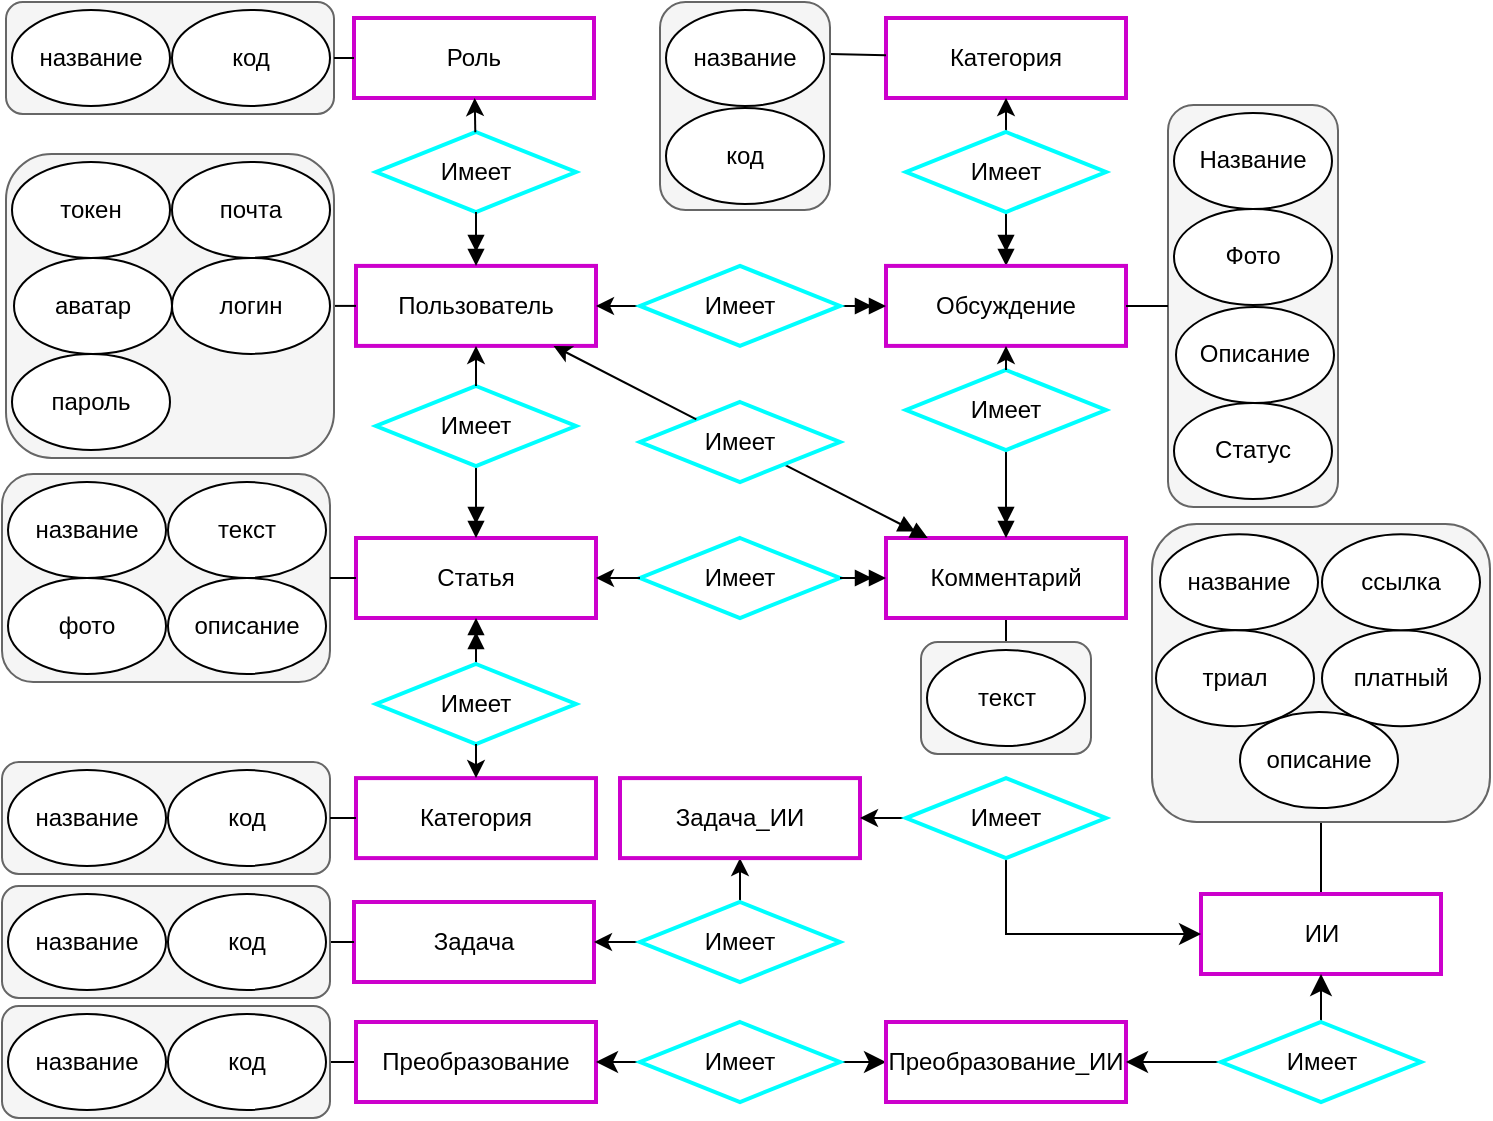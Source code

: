 <mxfile scale="1" border="0" version="25.0.2" pages="8">
  <diagram name="Концептуалка" id="cd4kGR-tmmsdfsNmHCPT">
    <mxGraphModel dx="989" dy="-210" grid="0" gridSize="10" guides="1" tooltips="1" connect="1" arrows="1" fold="1" page="1" pageScale="1" pageWidth="1169" pageHeight="827" math="0" shadow="0">
      <root>
        <mxCell id="0" />
        <mxCell id="1" parent="0" />
        <mxCell id="jEiBjr01-rZvUs5a_cEw-88" value="" style="endArrow=doubleBlock;html=1;rounded=0;endFill=1;" parent="1" source="jEiBjr01-rZvUs5a_cEw-87" target="jEiBjr01-rZvUs5a_cEw-6" edge="1">
          <mxGeometry width="50" height="50" relative="1" as="geometry">
            <mxPoint x="1015" y="1379" as="sourcePoint" />
            <mxPoint x="995" y="1239" as="targetPoint" />
          </mxGeometry>
        </mxCell>
        <mxCell id="jEiBjr01-rZvUs5a_cEw-1" value="Пользователь" style="rounded=0;whiteSpace=wrap;html=1;strokeColor=#CC00CC;strokeWidth=2;" parent="1" vertex="1">
          <mxGeometry x="390" y="1107.95" width="120" height="40" as="geometry" />
        </mxCell>
        <mxCell id="jEiBjr01-rZvUs5a_cEw-2" value="Роль" style="rounded=0;whiteSpace=wrap;html=1;strokeColor=#CC00CC;strokeWidth=2;" parent="1" vertex="1">
          <mxGeometry x="389" y="984" width="120" height="40" as="geometry" />
        </mxCell>
        <mxCell id="jEiBjr01-rZvUs5a_cEw-3" value="Статья" style="rounded=0;whiteSpace=wrap;html=1;strokeColor=#CC00CC;strokeWidth=2;" parent="1" vertex="1">
          <mxGeometry x="390" y="1244" width="120" height="40" as="geometry" />
        </mxCell>
        <mxCell id="jEiBjr01-rZvUs5a_cEw-4" value="Категория" style="rounded=0;whiteSpace=wrap;html=1;strokeColor=#CC00CC;strokeWidth=2;" parent="1" vertex="1">
          <mxGeometry x="390" y="1364.05" width="120" height="40" as="geometry" />
        </mxCell>
        <mxCell id="jEiBjr01-rZvUs5a_cEw-6" value="Обсуждение" style="rounded=0;whiteSpace=wrap;html=1;strokeColor=#CC00CC;strokeWidth=2;" parent="1" vertex="1">
          <mxGeometry x="655" y="1107.95" width="120" height="40" as="geometry" />
        </mxCell>
        <mxCell id="jEiBjr01-rZvUs5a_cEw-7" value="Категория" style="rounded=0;whiteSpace=wrap;html=1;strokeColor=#CC00CC;strokeWidth=2;" parent="1" vertex="1">
          <mxGeometry x="655" y="984" width="120" height="40" as="geometry" />
        </mxCell>
        <mxCell id="jEiBjr01-rZvUs5a_cEw-22" value="" style="endArrow=none;html=1;rounded=0;" parent="1" source="d1fl1C_fjYyLBgVbO_uu-1" target="jEiBjr01-rZvUs5a_cEw-1" edge="1">
          <mxGeometry width="50" height="50" relative="1" as="geometry">
            <mxPoint x="373" y="1116.647" as="sourcePoint" />
            <mxPoint x="444" y="1117" as="targetPoint" />
          </mxGeometry>
        </mxCell>
        <mxCell id="jEiBjr01-rZvUs5a_cEw-41" value="Имеет" style="rhombus;whiteSpace=wrap;html=1;strokeColor=#00FFFF;strokeWidth=2;" parent="1" vertex="1">
          <mxGeometry x="400" y="1041" width="100" height="40" as="geometry" />
        </mxCell>
        <mxCell id="jEiBjr01-rZvUs5a_cEw-42" value="" style="endArrow=doubleBlock;html=1;rounded=0;endFill=1;" parent="1" source="jEiBjr01-rZvUs5a_cEw-41" target="jEiBjr01-rZvUs5a_cEw-1" edge="1">
          <mxGeometry width="50" height="50" relative="1" as="geometry">
            <mxPoint x="696" y="1137" as="sourcePoint" />
            <mxPoint x="626" y="1097" as="targetPoint" />
          </mxGeometry>
        </mxCell>
        <mxCell id="jEiBjr01-rZvUs5a_cEw-43" value="" style="endArrow=classic;html=1;rounded=0;" parent="1" source="jEiBjr01-rZvUs5a_cEw-41" target="jEiBjr01-rZvUs5a_cEw-2" edge="1">
          <mxGeometry width="50" height="50" relative="1" as="geometry">
            <mxPoint x="576" y="1067" as="sourcePoint" />
            <mxPoint x="576" y="1127" as="targetPoint" />
          </mxGeometry>
        </mxCell>
        <mxCell id="L_jXNUFeUbn4h7-Z0A-r-21" style="edgeStyle=orthogonalEdgeStyle;rounded=0;orthogonalLoop=1;jettySize=auto;html=1;exitX=0.5;exitY=1;exitDx=0;exitDy=0;endArrow=doubleBlock;endFill=1;" parent="1" source="jEiBjr01-rZvUs5a_cEw-48" target="jEiBjr01-rZvUs5a_cEw-3" edge="1">
          <mxGeometry relative="1" as="geometry" />
        </mxCell>
        <mxCell id="jEiBjr01-rZvUs5a_cEw-48" value="Имеет" style="rhombus;whiteSpace=wrap;html=1;strokeColor=#00FFFF;strokeWidth=2;" parent="1" vertex="1">
          <mxGeometry x="400" y="1168" width="100" height="40" as="geometry" />
        </mxCell>
        <mxCell id="jEiBjr01-rZvUs5a_cEw-49" value="" style="endArrow=classic;html=1;rounded=0;" parent="1" source="jEiBjr01-rZvUs5a_cEw-48" target="jEiBjr01-rZvUs5a_cEw-1" edge="1">
          <mxGeometry width="50" height="50" relative="1" as="geometry">
            <mxPoint x="650" y="1305.95" as="sourcePoint" />
            <mxPoint x="640" y="1185.95" as="targetPoint" />
          </mxGeometry>
        </mxCell>
        <mxCell id="jEiBjr01-rZvUs5a_cEw-70" value="" style="endArrow=doubleBlock;html=1;rounded=0;endFill=1;" parent="1" source="jEiBjr01-rZvUs5a_cEw-71" target="jEiBjr01-rZvUs5a_cEw-3" edge="1">
          <mxGeometry width="50" height="50" relative="1" as="geometry">
            <mxPoint x="450" y="1313" as="sourcePoint" />
            <mxPoint x="595" y="1445.95" as="targetPoint" />
          </mxGeometry>
        </mxCell>
        <mxCell id="jEiBjr01-rZvUs5a_cEw-71" value="Имеет" style="rhombus;whiteSpace=wrap;html=1;strokeColor=#00FFFF;strokeWidth=2;" parent="1" vertex="1">
          <mxGeometry x="400" y="1307" width="100" height="40" as="geometry" />
        </mxCell>
        <mxCell id="jEiBjr01-rZvUs5a_cEw-72" value="" style="endArrow=classic;html=1;rounded=0;" parent="1" source="jEiBjr01-rZvUs5a_cEw-71" target="jEiBjr01-rZvUs5a_cEw-4" edge="1">
          <mxGeometry width="50" height="50" relative="1" as="geometry">
            <mxPoint x="649" y="1393" as="sourcePoint" />
            <mxPoint x="559" y="1295" as="targetPoint" />
          </mxGeometry>
        </mxCell>
        <mxCell id="jEiBjr01-rZvUs5a_cEw-86" value="" style="endArrow=classic;html=1;rounded=0;" parent="1" source="jEiBjr01-rZvUs5a_cEw-87" target="jEiBjr01-rZvUs5a_cEw-7" edge="1">
          <mxGeometry width="50" height="50" relative="1" as="geometry">
            <mxPoint x="861" y="986" as="sourcePoint" />
            <mxPoint x="851" y="908" as="targetPoint" />
          </mxGeometry>
        </mxCell>
        <mxCell id="jEiBjr01-rZvUs5a_cEw-87" value="Имеет" style="rhombus;whiteSpace=wrap;html=1;strokeColor=#00FFFF;strokeWidth=2;" parent="1" vertex="1">
          <mxGeometry x="665" y="1041" width="100" height="40" as="geometry" />
        </mxCell>
        <mxCell id="YSSaewkTfkrKLDOfi8MZ-44" style="edgeStyle=orthogonalEdgeStyle;rounded=0;orthogonalLoop=1;jettySize=auto;html=1;exitX=0;exitY=0.5;exitDx=0;exitDy=0;endArrow=classic;endFill=1;" parent="1" source="YSSaewkTfkrKLDOfi8MZ-30" target="jEiBjr01-rZvUs5a_cEw-1" edge="1">
          <mxGeometry relative="1" as="geometry" />
        </mxCell>
        <mxCell id="YSSaewkTfkrKLDOfi8MZ-45" style="edgeStyle=orthogonalEdgeStyle;rounded=0;orthogonalLoop=1;jettySize=auto;html=1;exitX=1;exitY=0.5;exitDx=0;exitDy=0;endArrow=doubleBlock;endFill=1;" parent="1" source="YSSaewkTfkrKLDOfi8MZ-30" target="jEiBjr01-rZvUs5a_cEw-6" edge="1">
          <mxGeometry relative="1" as="geometry" />
        </mxCell>
        <mxCell id="YSSaewkTfkrKLDOfi8MZ-30" value="Имеет" style="rhombus;whiteSpace=wrap;html=1;strokeColor=#00FFFF;strokeWidth=2;" parent="1" vertex="1">
          <mxGeometry x="532" y="1107.95" width="100" height="40" as="geometry" />
        </mxCell>
        <mxCell id="cPxNv98TSRs3D_zf02UZ-2" style="edgeStyle=none;curved=1;rounded=0;orthogonalLoop=1;jettySize=auto;html=1;exitX=0.5;exitY=1;exitDx=0;exitDy=0;fontSize=12;startSize=8;endSize=8;endArrow=none;endFill=0;" parent="1" source="YSSaewkTfkrKLDOfi8MZ-34" target="L_jXNUFeUbn4h7-Z0A-r-22" edge="1">
          <mxGeometry relative="1" as="geometry" />
        </mxCell>
        <mxCell id="YSSaewkTfkrKLDOfi8MZ-34" value="Комментарий" style="rounded=0;whiteSpace=wrap;html=1;strokeColor=#CC00CC;strokeWidth=2;" parent="1" vertex="1">
          <mxGeometry x="655" y="1244" width="120" height="40" as="geometry" />
        </mxCell>
        <mxCell id="YSSaewkTfkrKLDOfi8MZ-55" value="" style="endArrow=none;html=1;rounded=0;exitX=1;exitY=0.25;exitDx=0;exitDy=0;" parent="1" source="L_jXNUFeUbn4h7-Z0A-r-25" target="jEiBjr01-rZvUs5a_cEw-7" edge="1">
          <mxGeometry width="50" height="50" relative="1" as="geometry">
            <mxPoint x="647" y="1017.805" as="sourcePoint" />
            <mxPoint x="840" y="976" as="targetPoint" />
          </mxGeometry>
        </mxCell>
        <mxCell id="YSSaewkTfkrKLDOfi8MZ-56" value="" style="endArrow=doubleBlock;html=1;rounded=0;endFill=1;" parent="1" source="YSSaewkTfkrKLDOfi8MZ-58" target="YSSaewkTfkrKLDOfi8MZ-34" edge="1">
          <mxGeometry width="50" height="50" relative="1" as="geometry">
            <mxPoint x="574" y="1270.95" as="sourcePoint" />
            <mxPoint x="613" y="1313.95" as="targetPoint" />
          </mxGeometry>
        </mxCell>
        <mxCell id="YSSaewkTfkrKLDOfi8MZ-57" value="" style="endArrow=doubleBlock;html=1;rounded=0;endFill=1;" parent="1" source="YSSaewkTfkrKLDOfi8MZ-59" target="YSSaewkTfkrKLDOfi8MZ-34" edge="1">
          <mxGeometry width="50" height="50" relative="1" as="geometry">
            <mxPoint x="610" y="1265.95" as="sourcePoint" />
            <mxPoint x="632" y="1318.95" as="targetPoint" />
          </mxGeometry>
        </mxCell>
        <mxCell id="YSSaewkTfkrKLDOfi8MZ-58" value="Имеет" style="rhombus;whiteSpace=wrap;html=1;strokeColor=#00FFFF;strokeWidth=2;" parent="1" vertex="1">
          <mxGeometry x="532" y="1176" width="100" height="40" as="geometry" />
        </mxCell>
        <mxCell id="YSSaewkTfkrKLDOfi8MZ-59" value="Имеет" style="rhombus;whiteSpace=wrap;html=1;strokeColor=#00FFFF;strokeWidth=2;" parent="1" vertex="1">
          <mxGeometry x="665" y="1160" width="100" height="40" as="geometry" />
        </mxCell>
        <mxCell id="YSSaewkTfkrKLDOfi8MZ-60" value="" style="endArrow=classic;html=1;rounded=0;" parent="1" source="YSSaewkTfkrKLDOfi8MZ-58" target="jEiBjr01-rZvUs5a_cEw-1" edge="1">
          <mxGeometry width="50" height="50" relative="1" as="geometry">
            <mxPoint x="532" y="1224" as="sourcePoint" />
            <mxPoint x="582" y="1174" as="targetPoint" />
          </mxGeometry>
        </mxCell>
        <mxCell id="YSSaewkTfkrKLDOfi8MZ-62" value="Имеет" style="rhombus;whiteSpace=wrap;html=1;strokeColor=#00FFFF;strokeWidth=2;" parent="1" vertex="1">
          <mxGeometry x="532" y="1244" width="100" height="40" as="geometry" />
        </mxCell>
        <mxCell id="YSSaewkTfkrKLDOfi8MZ-63" value="" style="endArrow=doubleBlock;html=1;rounded=0;endFill=1;" parent="1" source="YSSaewkTfkrKLDOfi8MZ-62" target="YSSaewkTfkrKLDOfi8MZ-34" edge="1">
          <mxGeometry width="50" height="50" relative="1" as="geometry">
            <mxPoint x="581" y="1230" as="sourcePoint" />
            <mxPoint x="651" y="1296" as="targetPoint" />
          </mxGeometry>
        </mxCell>
        <mxCell id="YSSaewkTfkrKLDOfi8MZ-64" value="" style="endArrow=classic;html=1;rounded=0;" parent="1" source="YSSaewkTfkrKLDOfi8MZ-59" target="jEiBjr01-rZvUs5a_cEw-6" edge="1">
          <mxGeometry width="50" height="50" relative="1" as="geometry">
            <mxPoint x="548" y="1203" as="sourcePoint" />
            <mxPoint x="487" y="1158" as="targetPoint" />
          </mxGeometry>
        </mxCell>
        <mxCell id="HYBUNRDV-lfGlgXkIO3y-3" value="" style="endArrow=classic;html=1;rounded=0;" parent="1" source="YSSaewkTfkrKLDOfi8MZ-62" target="jEiBjr01-rZvUs5a_cEw-3" edge="1">
          <mxGeometry width="50" height="50" relative="1" as="geometry">
            <mxPoint x="551" y="1291" as="sourcePoint" />
            <mxPoint x="601" y="1241" as="targetPoint" />
          </mxGeometry>
        </mxCell>
        <mxCell id="d1fl1C_fjYyLBgVbO_uu-8" value="" style="group" parent="1" vertex="1" connectable="0">
          <mxGeometry x="215" y="1051.95" width="183" height="160.05" as="geometry" />
        </mxCell>
        <mxCell id="d1fl1C_fjYyLBgVbO_uu-1" value="" style="rounded=1;whiteSpace=wrap;html=1;fillColor=#f5f5f5;strokeColor=#666666;fontColor=#333333;" parent="d1fl1C_fjYyLBgVbO_uu-8" vertex="1">
          <mxGeometry width="164" height="152" as="geometry" />
        </mxCell>
        <mxCell id="d1fl1C_fjYyLBgVbO_uu-2" value="токен" style="ellipse;whiteSpace=wrap;html=1;" parent="d1fl1C_fjYyLBgVbO_uu-8" vertex="1">
          <mxGeometry x="3" y="4" width="79" height="48" as="geometry" />
        </mxCell>
        <mxCell id="d1fl1C_fjYyLBgVbO_uu-3" value="почта" style="ellipse;whiteSpace=wrap;html=1;" parent="d1fl1C_fjYyLBgVbO_uu-8" vertex="1">
          <mxGeometry x="83" y="4" width="79" height="48" as="geometry" />
        </mxCell>
        <mxCell id="d1fl1C_fjYyLBgVbO_uu-5" value="логин" style="ellipse;whiteSpace=wrap;html=1;" parent="d1fl1C_fjYyLBgVbO_uu-8" vertex="1">
          <mxGeometry x="83" y="52" width="79" height="48" as="geometry" />
        </mxCell>
        <mxCell id="d1fl1C_fjYyLBgVbO_uu-6" value="пароль" style="ellipse;whiteSpace=wrap;html=1;" parent="d1fl1C_fjYyLBgVbO_uu-8" vertex="1">
          <mxGeometry x="3" y="100" width="79" height="48" as="geometry" />
        </mxCell>
        <mxCell id="d1fl1C_fjYyLBgVbO_uu-7" value="аватар" style="ellipse;whiteSpace=wrap;html=1;" parent="d1fl1C_fjYyLBgVbO_uu-8" vertex="1">
          <mxGeometry x="4" y="52" width="79" height="48" as="geometry" />
        </mxCell>
        <mxCell id="d1fl1C_fjYyLBgVbO_uu-9" value="" style="rounded=1;whiteSpace=wrap;html=1;fillColor=#f5f5f5;strokeColor=#666666;fontColor=#333333;" parent="1" vertex="1">
          <mxGeometry x="215" y="976" width="164" height="56" as="geometry" />
        </mxCell>
        <mxCell id="d1fl1C_fjYyLBgVbO_uu-18" value="название" style="ellipse;whiteSpace=wrap;html=1;" parent="1" vertex="1">
          <mxGeometry x="218" y="980" width="79" height="48" as="geometry" />
        </mxCell>
        <mxCell id="d1fl1C_fjYyLBgVbO_uu-19" value="код" style="ellipse;whiteSpace=wrap;html=1;" parent="1" vertex="1">
          <mxGeometry x="298" y="980" width="79" height="48" as="geometry" />
        </mxCell>
        <mxCell id="L_jXNUFeUbn4h7-Z0A-r-1" value="" style="endArrow=none;html=1;rounded=0;" parent="1" source="d1fl1C_fjYyLBgVbO_uu-9" target="jEiBjr01-rZvUs5a_cEw-2" edge="1">
          <mxGeometry width="50" height="50" relative="1" as="geometry">
            <mxPoint x="387" y="1080" as="sourcePoint" />
            <mxPoint x="437" y="1030" as="targetPoint" />
          </mxGeometry>
        </mxCell>
        <mxCell id="L_jXNUFeUbn4h7-Z0A-r-9" value="" style="rounded=1;whiteSpace=wrap;html=1;fillColor=#f5f5f5;strokeColor=#666666;fontColor=#333333;" parent="1" vertex="1">
          <mxGeometry x="213" y="1356" width="164" height="56" as="geometry" />
        </mxCell>
        <mxCell id="L_jXNUFeUbn4h7-Z0A-r-10" value="название" style="ellipse;whiteSpace=wrap;html=1;" parent="1" vertex="1">
          <mxGeometry x="216" y="1360" width="79" height="48" as="geometry" />
        </mxCell>
        <mxCell id="L_jXNUFeUbn4h7-Z0A-r-11" value="код" style="ellipse;whiteSpace=wrap;html=1;" parent="1" vertex="1">
          <mxGeometry x="296" y="1360" width="79" height="48" as="geometry" />
        </mxCell>
        <mxCell id="L_jXNUFeUbn4h7-Z0A-r-12" value="" style="endArrow=none;html=1;rounded=0;" parent="1" source="L_jXNUFeUbn4h7-Z0A-r-9" target="jEiBjr01-rZvUs5a_cEw-4" edge="1">
          <mxGeometry width="50" height="50" relative="1" as="geometry">
            <mxPoint x="421" y="1321" as="sourcePoint" />
            <mxPoint x="471" y="1271" as="targetPoint" />
          </mxGeometry>
        </mxCell>
        <mxCell id="L_jXNUFeUbn4h7-Z0A-r-13" value="" style="rounded=1;whiteSpace=wrap;html=1;fillColor=#f5f5f5;strokeColor=#666666;fontColor=#333333;" parent="1" vertex="1">
          <mxGeometry x="213" y="1212" width="164" height="104" as="geometry" />
        </mxCell>
        <mxCell id="L_jXNUFeUbn4h7-Z0A-r-14" value="название" style="ellipse;whiteSpace=wrap;html=1;" parent="1" vertex="1">
          <mxGeometry x="216" y="1216" width="79" height="48" as="geometry" />
        </mxCell>
        <mxCell id="L_jXNUFeUbn4h7-Z0A-r-15" value="текст" style="ellipse;whiteSpace=wrap;html=1;" parent="1" vertex="1">
          <mxGeometry x="296" y="1216" width="79" height="48" as="geometry" />
        </mxCell>
        <mxCell id="L_jXNUFeUbn4h7-Z0A-r-16" value="фото" style="ellipse;whiteSpace=wrap;html=1;" parent="1" vertex="1">
          <mxGeometry x="216" y="1264" width="79" height="48" as="geometry" />
        </mxCell>
        <mxCell id="L_jXNUFeUbn4h7-Z0A-r-17" value="описание" style="ellipse;whiteSpace=wrap;html=1;" parent="1" vertex="1">
          <mxGeometry x="296" y="1264" width="79" height="48" as="geometry" />
        </mxCell>
        <mxCell id="L_jXNUFeUbn4h7-Z0A-r-20" value="" style="endArrow=none;html=1;rounded=0;" parent="1" source="L_jXNUFeUbn4h7-Z0A-r-13" target="jEiBjr01-rZvUs5a_cEw-3" edge="1">
          <mxGeometry width="50" height="50" relative="1" as="geometry">
            <mxPoint x="351" y="1256" as="sourcePoint" />
            <mxPoint x="401" y="1206" as="targetPoint" />
          </mxGeometry>
        </mxCell>
        <mxCell id="L_jXNUFeUbn4h7-Z0A-r-22" value="" style="rounded=1;whiteSpace=wrap;html=1;fillColor=#f5f5f5;strokeColor=#666666;fontColor=#333333;" parent="1" vertex="1">
          <mxGeometry x="672.5" y="1296" width="85" height="56" as="geometry" />
        </mxCell>
        <mxCell id="L_jXNUFeUbn4h7-Z0A-r-23" value="текст" style="ellipse;whiteSpace=wrap;html=1;" parent="1" vertex="1">
          <mxGeometry x="675.5" y="1300" width="79" height="48" as="geometry" />
        </mxCell>
        <mxCell id="L_jXNUFeUbn4h7-Z0A-r-25" value="" style="rounded=1;whiteSpace=wrap;html=1;fillColor=#f5f5f5;strokeColor=#666666;fontColor=#333333;" parent="1" vertex="1">
          <mxGeometry x="542" y="976" width="85" height="104" as="geometry" />
        </mxCell>
        <mxCell id="L_jXNUFeUbn4h7-Z0A-r-26" value="название" style="ellipse;whiteSpace=wrap;html=1;" parent="1" vertex="1">
          <mxGeometry x="545" y="980" width="79" height="48" as="geometry" />
        </mxCell>
        <mxCell id="L_jXNUFeUbn4h7-Z0A-r-27" value="код" style="ellipse;whiteSpace=wrap;html=1;" parent="1" vertex="1">
          <mxGeometry x="545" y="1029" width="79" height="48" as="geometry" />
        </mxCell>
        <mxCell id="L_jXNUFeUbn4h7-Z0A-r-28" value="" style="rounded=1;whiteSpace=wrap;html=1;fillColor=#f5f5f5;strokeColor=#666666;fontColor=#333333;" parent="1" vertex="1">
          <mxGeometry x="796" y="1027.47" width="85" height="201" as="geometry" />
        </mxCell>
        <mxCell id="L_jXNUFeUbn4h7-Z0A-r-29" value="Название" style="ellipse;whiteSpace=wrap;html=1;" parent="1" vertex="1">
          <mxGeometry x="799" y="1031.47" width="79" height="48" as="geometry" />
        </mxCell>
        <mxCell id="L_jXNUFeUbn4h7-Z0A-r-30" value="Статус" style="ellipse;whiteSpace=wrap;html=1;" parent="1" vertex="1">
          <mxGeometry x="799" y="1176.47" width="79" height="48" as="geometry" />
        </mxCell>
        <mxCell id="L_jXNUFeUbn4h7-Z0A-r-31" value="Фото" style="ellipse;whiteSpace=wrap;html=1;" parent="1" vertex="1">
          <mxGeometry x="799" y="1079.47" width="79" height="48" as="geometry" />
        </mxCell>
        <mxCell id="L_jXNUFeUbn4h7-Z0A-r-32" value="Описание" style="ellipse;whiteSpace=wrap;html=1;" parent="1" vertex="1">
          <mxGeometry x="800" y="1128.47" width="79" height="48" as="geometry" />
        </mxCell>
        <mxCell id="L_jXNUFeUbn4h7-Z0A-r-35" value="" style="endArrow=none;html=1;rounded=0;" parent="1" source="jEiBjr01-rZvUs5a_cEw-6" target="L_jXNUFeUbn4h7-Z0A-r-28" edge="1">
          <mxGeometry width="50" height="50" relative="1" as="geometry">
            <mxPoint x="753" y="1138" as="sourcePoint" />
            <mxPoint x="803" y="1088" as="targetPoint" />
          </mxGeometry>
        </mxCell>
        <mxCell id="-zQH7uE8OoLt4DoNNWGu-5" style="edgeStyle=orthogonalEdgeStyle;rounded=0;orthogonalLoop=1;jettySize=auto;html=1;fontSize=12;startSize=8;endSize=8;endArrow=none;endFill=0;" parent="1" source="ShBwaccI8DNsZox5NzI7-1" target="ShBwaccI8DNsZox5NzI7-2" edge="1">
          <mxGeometry relative="1" as="geometry" />
        </mxCell>
        <mxCell id="ShBwaccI8DNsZox5NzI7-1" value="ИИ" style="rounded=0;whiteSpace=wrap;html=1;strokeColor=#CC00CC;strokeWidth=2;" parent="1" vertex="1">
          <mxGeometry x="812.5" y="1422" width="120" height="40" as="geometry" />
        </mxCell>
        <mxCell id="ShBwaccI8DNsZox5NzI7-2" value="" style="rounded=1;whiteSpace=wrap;html=1;fillColor=#f5f5f5;strokeColor=#666666;fontColor=#333333;" parent="1" vertex="1">
          <mxGeometry x="788" y="1237" width="169" height="149" as="geometry" />
        </mxCell>
        <mxCell id="ShBwaccI8DNsZox5NzI7-3" value="название" style="ellipse;whiteSpace=wrap;html=1;" parent="1" vertex="1">
          <mxGeometry x="792" y="1242.08" width="79" height="48" as="geometry" />
        </mxCell>
        <mxCell id="ShBwaccI8DNsZox5NzI7-4" value="платный" style="ellipse;whiteSpace=wrap;html=1;" parent="1" vertex="1">
          <mxGeometry x="873" y="1290.08" width="79" height="48" as="geometry" />
        </mxCell>
        <mxCell id="ShBwaccI8DNsZox5NzI7-10" value="Задача" style="rounded=0;whiteSpace=wrap;html=1;strokeColor=#CC00CC;strokeWidth=2;" parent="1" vertex="1">
          <mxGeometry x="389" y="1426" width="120" height="40" as="geometry" />
        </mxCell>
        <mxCell id="wUqcvH-gQ5wyjxRoy_Lf-3" style="edgeStyle=orthogonalEdgeStyle;rounded=0;orthogonalLoop=1;jettySize=auto;html=1;exitX=0;exitY=0.5;exitDx=0;exitDy=0;" parent="1" source="ShBwaccI8DNsZox5NzI7-11" target="ShBwaccI8DNsZox5NzI7-10" edge="1">
          <mxGeometry relative="1" as="geometry" />
        </mxCell>
        <mxCell id="wUqcvH-gQ5wyjxRoy_Lf-4" style="edgeStyle=orthogonalEdgeStyle;rounded=0;orthogonalLoop=1;jettySize=auto;html=1;exitX=0.5;exitY=0;exitDx=0;exitDy=0;" parent="1" source="ShBwaccI8DNsZox5NzI7-11" target="wUqcvH-gQ5wyjxRoy_Lf-1" edge="1">
          <mxGeometry relative="1" as="geometry" />
        </mxCell>
        <mxCell id="ShBwaccI8DNsZox5NzI7-11" value="Имеет" style="rhombus;whiteSpace=wrap;html=1;strokeColor=#00FFFF;strokeWidth=2;" parent="1" vertex="1">
          <mxGeometry x="532" y="1426" width="100" height="40" as="geometry" />
        </mxCell>
        <mxCell id="ShBwaccI8DNsZox5NzI7-19" value="" style="endArrow=none;html=1;rounded=0;" parent="1" source="ShBwaccI8DNsZox5NzI7-10" target="ShBwaccI8DNsZox5NzI7-25" edge="1">
          <mxGeometry width="50" height="50" relative="1" as="geometry">
            <mxPoint x="655" y="1519" as="sourcePoint" />
            <mxPoint x="377" y="1461.225" as="targetPoint" />
          </mxGeometry>
        </mxCell>
        <mxCell id="ShBwaccI8DNsZox5NzI7-21" value="триал" style="ellipse;whiteSpace=wrap;html=1;" parent="1" vertex="1">
          <mxGeometry x="790" y="1290.08" width="79" height="48" as="geometry" />
        </mxCell>
        <mxCell id="ShBwaccI8DNsZox5NzI7-25" value="" style="rounded=1;whiteSpace=wrap;html=1;fillColor=#f5f5f5;strokeColor=#666666;fontColor=#333333;" parent="1" vertex="1">
          <mxGeometry x="213" y="1418" width="164" height="56" as="geometry" />
        </mxCell>
        <mxCell id="ShBwaccI8DNsZox5NzI7-26" value="название" style="ellipse;whiteSpace=wrap;html=1;" parent="1" vertex="1">
          <mxGeometry x="216" y="1422" width="79" height="48" as="geometry" />
        </mxCell>
        <mxCell id="ShBwaccI8DNsZox5NzI7-27" value="код" style="ellipse;whiteSpace=wrap;html=1;" parent="1" vertex="1">
          <mxGeometry x="296" y="1422" width="79" height="48" as="geometry" />
        </mxCell>
        <mxCell id="wUqcvH-gQ5wyjxRoy_Lf-1" value="Задача_ИИ" style="rounded=0;whiteSpace=wrap;html=1;strokeColor=#CC00CC;strokeWidth=2;" parent="1" vertex="1">
          <mxGeometry x="522" y="1364.05" width="120" height="40" as="geometry" />
        </mxCell>
        <mxCell id="wUqcvH-gQ5wyjxRoy_Lf-5" style="edgeStyle=orthogonalEdgeStyle;rounded=0;orthogonalLoop=1;jettySize=auto;html=1;exitX=0;exitY=0.5;exitDx=0;exitDy=0;" parent="1" source="wUqcvH-gQ5wyjxRoy_Lf-2" target="wUqcvH-gQ5wyjxRoy_Lf-1" edge="1">
          <mxGeometry relative="1" as="geometry" />
        </mxCell>
        <mxCell id="-zQH7uE8OoLt4DoNNWGu-13" style="edgeStyle=orthogonalEdgeStyle;rounded=0;orthogonalLoop=1;jettySize=auto;html=1;fontSize=12;startSize=8;endSize=8;" parent="1" source="wUqcvH-gQ5wyjxRoy_Lf-2" target="ShBwaccI8DNsZox5NzI7-1" edge="1">
          <mxGeometry relative="1" as="geometry">
            <Array as="points">
              <mxPoint x="715" y="1442" />
            </Array>
          </mxGeometry>
        </mxCell>
        <mxCell id="wUqcvH-gQ5wyjxRoy_Lf-2" value="Имеет" style="rhombus;whiteSpace=wrap;html=1;strokeColor=#00FFFF;strokeWidth=2;" parent="1" vertex="1">
          <mxGeometry x="665" y="1364.05" width="100" height="40" as="geometry" />
        </mxCell>
        <mxCell id="cPxNv98TSRs3D_zf02UZ-3" value="ссылка" style="ellipse;whiteSpace=wrap;html=1;" parent="1" vertex="1">
          <mxGeometry x="873" y="1242.08" width="79" height="48" as="geometry" />
        </mxCell>
        <mxCell id="cPxNv98TSRs3D_zf02UZ-4" value="описание" style="ellipse;whiteSpace=wrap;html=1;" parent="1" vertex="1">
          <mxGeometry x="832" y="1331.05" width="79" height="48" as="geometry" />
        </mxCell>
        <mxCell id="-zQH7uE8OoLt4DoNNWGu-7" style="rounded=0;orthogonalLoop=1;jettySize=auto;html=1;fontSize=12;startSize=8;endSize=8;endArrow=none;endFill=0;" parent="1" source="-zQH7uE8OoLt4DoNNWGu-1" target="-zQH7uE8OoLt4DoNNWGu-2" edge="1">
          <mxGeometry relative="1" as="geometry" />
        </mxCell>
        <mxCell id="-zQH7uE8OoLt4DoNNWGu-1" value="Преобразование" style="rounded=0;whiteSpace=wrap;html=1;strokeColor=#CC00CC;strokeWidth=2;" parent="1" vertex="1">
          <mxGeometry x="390" y="1486" width="120" height="40" as="geometry" />
        </mxCell>
        <mxCell id="-zQH7uE8OoLt4DoNNWGu-2" value="" style="rounded=1;whiteSpace=wrap;html=1;fillColor=#f5f5f5;strokeColor=#666666;fontColor=#333333;" parent="1" vertex="1">
          <mxGeometry x="213" y="1478" width="164" height="56" as="geometry" />
        </mxCell>
        <mxCell id="-zQH7uE8OoLt4DoNNWGu-3" value="название" style="ellipse;whiteSpace=wrap;html=1;" parent="1" vertex="1">
          <mxGeometry x="216" y="1482" width="79" height="48" as="geometry" />
        </mxCell>
        <mxCell id="-zQH7uE8OoLt4DoNNWGu-4" value="код" style="ellipse;whiteSpace=wrap;html=1;" parent="1" vertex="1">
          <mxGeometry x="296" y="1482" width="79" height="48" as="geometry" />
        </mxCell>
        <mxCell id="-zQH7uE8OoLt4DoNNWGu-11" style="edgeStyle=none;curved=1;rounded=0;orthogonalLoop=1;jettySize=auto;html=1;fontSize=12;startSize=8;endSize=8;" parent="1" source="-zQH7uE8OoLt4DoNNWGu-10" target="-zQH7uE8OoLt4DoNNWGu-1" edge="1">
          <mxGeometry relative="1" as="geometry" />
        </mxCell>
        <mxCell id="-zQH7uE8OoLt4DoNNWGu-14" style="edgeStyle=none;curved=1;rounded=0;orthogonalLoop=1;jettySize=auto;html=1;fontSize=12;startSize=8;endSize=8;" parent="1" source="-zQH7uE8OoLt4DoNNWGu-10" target="-zQH7uE8OoLt4DoNNWGu-12" edge="1">
          <mxGeometry relative="1" as="geometry" />
        </mxCell>
        <mxCell id="-zQH7uE8OoLt4DoNNWGu-10" value="Имеет" style="rhombus;whiteSpace=wrap;html=1;strokeColor=#00FFFF;strokeWidth=2;" parent="1" vertex="1">
          <mxGeometry x="532" y="1486" width="100" height="40" as="geometry" />
        </mxCell>
        <mxCell id="-zQH7uE8OoLt4DoNNWGu-12" value="Преобразование_ИИ" style="rounded=0;whiteSpace=wrap;html=1;strokeColor=#CC00CC;strokeWidth=2;" parent="1" vertex="1">
          <mxGeometry x="655" y="1486" width="120" height="40" as="geometry" />
        </mxCell>
        <mxCell id="-zQH7uE8OoLt4DoNNWGu-17" style="edgeStyle=none;curved=1;rounded=0;orthogonalLoop=1;jettySize=auto;html=1;fontSize=12;startSize=8;endSize=8;" parent="1" source="-zQH7uE8OoLt4DoNNWGu-15" target="-zQH7uE8OoLt4DoNNWGu-12" edge="1">
          <mxGeometry relative="1" as="geometry" />
        </mxCell>
        <mxCell id="-zQH7uE8OoLt4DoNNWGu-18" style="edgeStyle=none;curved=1;rounded=0;orthogonalLoop=1;jettySize=auto;html=1;fontSize=12;startSize=8;endSize=8;" parent="1" source="-zQH7uE8OoLt4DoNNWGu-15" target="ShBwaccI8DNsZox5NzI7-1" edge="1">
          <mxGeometry relative="1" as="geometry" />
        </mxCell>
        <mxCell id="-zQH7uE8OoLt4DoNNWGu-15" value="Имеет" style="rhombus;whiteSpace=wrap;html=1;strokeColor=#00FFFF;strokeWidth=2;" parent="1" vertex="1">
          <mxGeometry x="822.5" y="1486" width="100" height="40" as="geometry" />
        </mxCell>
      </root>
    </mxGraphModel>
  </diagram>
  <diagram id="_3pL76rI1Dqk7Jn_1fvp" name="Логическая">
    <mxGraphModel dx="1434" dy="894" grid="0" gridSize="10" guides="1" tooltips="1" connect="1" arrows="1" fold="1" page="1" pageScale="1" pageWidth="827" pageHeight="1169" math="0" shadow="0">
      <root>
        <mxCell id="0" />
        <mxCell id="1" parent="0" />
        <mxCell id="Vta_lFYQ9NNsgZiJeMgj-7" value="comments" style="shape=table;startSize=30;container=1;collapsible=1;childLayout=tableLayout;fixedRows=1;rowLines=0;fontStyle=0;align=center;resizeLast=1;html=1;" parent="1" vertex="1">
          <mxGeometry x="141" y="189" width="180" height="180" as="geometry" />
        </mxCell>
        <mxCell id="Vta_lFYQ9NNsgZiJeMgj-8" value="" style="shape=tableRow;horizontal=0;startSize=0;swimlaneHead=0;swimlaneBody=0;collapsible=0;dropTarget=0;points=[[0,0.5],[1,0.5]];portConstraint=eastwest;top=0;left=0;right=0;bottom=1;fontStyle=0" parent="Vta_lFYQ9NNsgZiJeMgj-7" vertex="1">
          <mxGeometry y="30" width="180" height="30" as="geometry" />
        </mxCell>
        <mxCell id="Vta_lFYQ9NNsgZiJeMgj-9" value="PK" style="shape=partialRectangle;connectable=0;top=0;left=0;bottom=0;right=0;fontStyle=0;overflow=hidden;whiteSpace=wrap;html=1;" parent="Vta_lFYQ9NNsgZiJeMgj-8" vertex="1">
          <mxGeometry width="30" height="30" as="geometry">
            <mxRectangle width="30" height="30" as="alternateBounds" />
          </mxGeometry>
        </mxCell>
        <mxCell id="Vta_lFYQ9NNsgZiJeMgj-10" value="id" style="shape=partialRectangle;connectable=0;top=0;left=0;bottom=0;right=0;align=left;spacingLeft=6;fontStyle=4;overflow=hidden;whiteSpace=wrap;html=1;" parent="Vta_lFYQ9NNsgZiJeMgj-8" vertex="1">
          <mxGeometry x="30" width="150" height="30" as="geometry">
            <mxRectangle width="150" height="30" as="alternateBounds" />
          </mxGeometry>
        </mxCell>
        <mxCell id="Vta_lFYQ9NNsgZiJeMgj-11" value="" style="shape=tableRow;horizontal=0;startSize=0;swimlaneHead=0;swimlaneBody=0;collapsible=0;dropTarget=0;points=[[0,0.5],[1,0.5]];portConstraint=eastwest;top=0;left=0;right=0;bottom=0;fontStyle=0" parent="Vta_lFYQ9NNsgZiJeMgj-7" vertex="1">
          <mxGeometry y="60" width="180" height="30" as="geometry" />
        </mxCell>
        <mxCell id="Vta_lFYQ9NNsgZiJeMgj-12" value="" style="shape=partialRectangle;connectable=0;top=0;left=0;bottom=0;right=0;editable=1;overflow=hidden;whiteSpace=wrap;html=1;fontStyle=0" parent="Vta_lFYQ9NNsgZiJeMgj-11" vertex="1">
          <mxGeometry width="30" height="30" as="geometry">
            <mxRectangle width="30" height="30" as="alternateBounds" />
          </mxGeometry>
        </mxCell>
        <mxCell id="Vta_lFYQ9NNsgZiJeMgj-13" value="text" style="shape=partialRectangle;connectable=0;top=0;left=0;bottom=0;right=0;align=left;spacingLeft=6;overflow=hidden;whiteSpace=wrap;html=1;fontStyle=0" parent="Vta_lFYQ9NNsgZiJeMgj-11" vertex="1">
          <mxGeometry x="30" width="150" height="30" as="geometry">
            <mxRectangle width="150" height="30" as="alternateBounds" />
          </mxGeometry>
        </mxCell>
        <mxCell id="Vta_lFYQ9NNsgZiJeMgj-14" value="" style="shape=tableRow;horizontal=0;startSize=0;swimlaneHead=0;swimlaneBody=0;collapsible=0;dropTarget=0;points=[[0,0.5],[1,0.5]];portConstraint=eastwest;top=0;left=0;right=0;bottom=0;fontStyle=0" parent="Vta_lFYQ9NNsgZiJeMgj-7" vertex="1">
          <mxGeometry y="90" width="180" height="30" as="geometry" />
        </mxCell>
        <mxCell id="Vta_lFYQ9NNsgZiJeMgj-15" value="FK" style="shape=partialRectangle;connectable=0;top=0;left=0;bottom=0;right=0;editable=1;overflow=hidden;whiteSpace=wrap;html=1;fontStyle=0" parent="Vta_lFYQ9NNsgZiJeMgj-14" vertex="1">
          <mxGeometry width="30" height="30" as="geometry">
            <mxRectangle width="30" height="30" as="alternateBounds" />
          </mxGeometry>
        </mxCell>
        <mxCell id="Vta_lFYQ9NNsgZiJeMgj-16" value="user_id" style="shape=partialRectangle;connectable=0;top=0;left=0;bottom=0;right=0;align=left;spacingLeft=6;overflow=hidden;whiteSpace=wrap;html=1;fontStyle=0" parent="Vta_lFYQ9NNsgZiJeMgj-14" vertex="1">
          <mxGeometry x="30" width="150" height="30" as="geometry">
            <mxRectangle width="150" height="30" as="alternateBounds" />
          </mxGeometry>
        </mxCell>
        <mxCell id="Vta_lFYQ9NNsgZiJeMgj-17" value="" style="shape=tableRow;horizontal=0;startSize=0;swimlaneHead=0;swimlaneBody=0;collapsible=0;dropTarget=0;points=[[0,0.5],[1,0.5]];portConstraint=eastwest;top=0;left=0;right=0;bottom=0;fontStyle=0" parent="Vta_lFYQ9NNsgZiJeMgj-7" vertex="1">
          <mxGeometry y="120" width="180" height="30" as="geometry" />
        </mxCell>
        <mxCell id="Vta_lFYQ9NNsgZiJeMgj-18" value="FK" style="shape=partialRectangle;connectable=0;top=0;left=0;bottom=0;right=0;editable=1;overflow=hidden;whiteSpace=wrap;html=1;fontStyle=0" parent="Vta_lFYQ9NNsgZiJeMgj-17" vertex="1">
          <mxGeometry width="30" height="30" as="geometry">
            <mxRectangle width="30" height="30" as="alternateBounds" />
          </mxGeometry>
        </mxCell>
        <mxCell id="Vta_lFYQ9NNsgZiJeMgj-19" value="article_id" style="shape=partialRectangle;connectable=0;top=0;left=0;bottom=0;right=0;align=left;spacingLeft=6;overflow=hidden;whiteSpace=wrap;html=1;fontStyle=0" parent="Vta_lFYQ9NNsgZiJeMgj-17" vertex="1">
          <mxGeometry x="30" width="150" height="30" as="geometry">
            <mxRectangle width="150" height="30" as="alternateBounds" />
          </mxGeometry>
        </mxCell>
        <mxCell id="mKczgZtVVHfX2LauXyKR-4" style="shape=tableRow;horizontal=0;startSize=0;swimlaneHead=0;swimlaneBody=0;collapsible=0;dropTarget=0;points=[[0,0.5],[1,0.5]];portConstraint=eastwest;top=0;left=0;right=0;bottom=0;fontStyle=0" parent="Vta_lFYQ9NNsgZiJeMgj-7" vertex="1">
          <mxGeometry y="150" width="180" height="30" as="geometry" />
        </mxCell>
        <mxCell id="mKczgZtVVHfX2LauXyKR-5" value="FK" style="shape=partialRectangle;connectable=0;top=0;left=0;bottom=0;right=0;editable=1;overflow=hidden;whiteSpace=wrap;html=1;fontStyle=0" parent="mKczgZtVVHfX2LauXyKR-4" vertex="1">
          <mxGeometry width="30" height="30" as="geometry">
            <mxRectangle width="30" height="30" as="alternateBounds" />
          </mxGeometry>
        </mxCell>
        <mxCell id="mKczgZtVVHfX2LauXyKR-6" value="discussion_id" style="shape=partialRectangle;connectable=0;top=0;left=0;bottom=0;right=0;align=left;spacingLeft=6;overflow=hidden;whiteSpace=wrap;html=1;fontStyle=0" parent="mKczgZtVVHfX2LauXyKR-4" vertex="1">
          <mxGeometry x="30" width="150" height="30" as="geometry">
            <mxRectangle width="150" height="30" as="alternateBounds" />
          </mxGeometry>
        </mxCell>
        <mxCell id="Vta_lFYQ9NNsgZiJeMgj-20" value="users" style="shape=table;startSize=30;container=1;collapsible=1;childLayout=tableLayout;fixedRows=1;rowLines=0;fontStyle=0;align=center;resizeLast=1;html=1;" parent="1" vertex="1">
          <mxGeometry x="363" y="189" width="180" height="270" as="geometry" />
        </mxCell>
        <mxCell id="Vta_lFYQ9NNsgZiJeMgj-21" value="" style="shape=tableRow;horizontal=0;startSize=0;swimlaneHead=0;swimlaneBody=0;collapsible=0;dropTarget=0;points=[[0,0.5],[1,0.5]];portConstraint=eastwest;top=0;left=0;right=0;bottom=1;fontStyle=0" parent="Vta_lFYQ9NNsgZiJeMgj-20" vertex="1">
          <mxGeometry y="30" width="180" height="30" as="geometry" />
        </mxCell>
        <mxCell id="Vta_lFYQ9NNsgZiJeMgj-22" value="PK" style="shape=partialRectangle;connectable=0;top=0;left=0;bottom=0;right=0;fontStyle=0;overflow=hidden;whiteSpace=wrap;html=1;" parent="Vta_lFYQ9NNsgZiJeMgj-21" vertex="1">
          <mxGeometry width="30" height="30" as="geometry">
            <mxRectangle width="30" height="30" as="alternateBounds" />
          </mxGeometry>
        </mxCell>
        <mxCell id="Vta_lFYQ9NNsgZiJeMgj-23" value="id" style="shape=partialRectangle;connectable=0;top=0;left=0;bottom=0;right=0;align=left;spacingLeft=6;fontStyle=4;overflow=hidden;whiteSpace=wrap;html=1;" parent="Vta_lFYQ9NNsgZiJeMgj-21" vertex="1">
          <mxGeometry x="30" width="150" height="30" as="geometry">
            <mxRectangle width="150" height="30" as="alternateBounds" />
          </mxGeometry>
        </mxCell>
        <mxCell id="Vta_lFYQ9NNsgZiJeMgj-33" style="shape=tableRow;horizontal=0;startSize=0;swimlaneHead=0;swimlaneBody=0;collapsible=0;dropTarget=0;points=[[0,0.5],[1,0.5]];portConstraint=eastwest;top=0;left=0;right=0;bottom=0;fontStyle=0" parent="Vta_lFYQ9NNsgZiJeMgj-20" vertex="1">
          <mxGeometry y="60" width="180" height="30" as="geometry" />
        </mxCell>
        <mxCell id="Vta_lFYQ9NNsgZiJeMgj-34" style="shape=partialRectangle;connectable=0;top=0;left=0;bottom=0;right=0;editable=1;overflow=hidden;whiteSpace=wrap;html=1;fontStyle=0" parent="Vta_lFYQ9NNsgZiJeMgj-33" vertex="1">
          <mxGeometry width="30" height="30" as="geometry">
            <mxRectangle width="30" height="30" as="alternateBounds" />
          </mxGeometry>
        </mxCell>
        <mxCell id="Vta_lFYQ9NNsgZiJeMgj-35" value="birthday" style="shape=partialRectangle;connectable=0;top=0;left=0;bottom=0;right=0;align=left;spacingLeft=6;overflow=hidden;whiteSpace=wrap;html=1;fontStyle=0" parent="Vta_lFYQ9NNsgZiJeMgj-33" vertex="1">
          <mxGeometry x="30" width="150" height="30" as="geometry">
            <mxRectangle width="150" height="30" as="alternateBounds" />
          </mxGeometry>
        </mxCell>
        <mxCell id="Vta_lFYQ9NNsgZiJeMgj-36" style="shape=tableRow;horizontal=0;startSize=0;swimlaneHead=0;swimlaneBody=0;collapsible=0;dropTarget=0;points=[[0,0.5],[1,0.5]];portConstraint=eastwest;top=0;left=0;right=0;bottom=0;fontStyle=0" parent="Vta_lFYQ9NNsgZiJeMgj-20" vertex="1">
          <mxGeometry y="90" width="180" height="30" as="geometry" />
        </mxCell>
        <mxCell id="Vta_lFYQ9NNsgZiJeMgj-37" style="shape=partialRectangle;connectable=0;top=0;left=0;bottom=0;right=0;editable=1;overflow=hidden;whiteSpace=wrap;html=1;fontStyle=0" parent="Vta_lFYQ9NNsgZiJeMgj-36" vertex="1">
          <mxGeometry width="30" height="30" as="geometry">
            <mxRectangle width="30" height="30" as="alternateBounds" />
          </mxGeometry>
        </mxCell>
        <mxCell id="Vta_lFYQ9NNsgZiJeMgj-38" value="mail" style="shape=partialRectangle;connectable=0;top=0;left=0;bottom=0;right=0;align=left;spacingLeft=6;overflow=hidden;whiteSpace=wrap;html=1;fontStyle=0" parent="Vta_lFYQ9NNsgZiJeMgj-36" vertex="1">
          <mxGeometry x="30" width="150" height="30" as="geometry">
            <mxRectangle width="150" height="30" as="alternateBounds" />
          </mxGeometry>
        </mxCell>
        <mxCell id="Vta_lFYQ9NNsgZiJeMgj-39" style="shape=tableRow;horizontal=0;startSize=0;swimlaneHead=0;swimlaneBody=0;collapsible=0;dropTarget=0;points=[[0,0.5],[1,0.5]];portConstraint=eastwest;top=0;left=0;right=0;bottom=0;fontStyle=0" parent="Vta_lFYQ9NNsgZiJeMgj-20" vertex="1">
          <mxGeometry y="120" width="180" height="30" as="geometry" />
        </mxCell>
        <mxCell id="Vta_lFYQ9NNsgZiJeMgj-40" style="shape=partialRectangle;connectable=0;top=0;left=0;bottom=0;right=0;editable=1;overflow=hidden;whiteSpace=wrap;html=1;fontStyle=0" parent="Vta_lFYQ9NNsgZiJeMgj-39" vertex="1">
          <mxGeometry width="30" height="30" as="geometry">
            <mxRectangle width="30" height="30" as="alternateBounds" />
          </mxGeometry>
        </mxCell>
        <mxCell id="Vta_lFYQ9NNsgZiJeMgj-41" value="login" style="shape=partialRectangle;connectable=0;top=0;left=0;bottom=0;right=0;align=left;spacingLeft=6;overflow=hidden;whiteSpace=wrap;html=1;fontStyle=0" parent="Vta_lFYQ9NNsgZiJeMgj-39" vertex="1">
          <mxGeometry x="30" width="150" height="30" as="geometry">
            <mxRectangle width="150" height="30" as="alternateBounds" />
          </mxGeometry>
        </mxCell>
        <mxCell id="Vta_lFYQ9NNsgZiJeMgj-42" style="shape=tableRow;horizontal=0;startSize=0;swimlaneHead=0;swimlaneBody=0;collapsible=0;dropTarget=0;points=[[0,0.5],[1,0.5]];portConstraint=eastwest;top=0;left=0;right=0;bottom=0;fontStyle=0" parent="Vta_lFYQ9NNsgZiJeMgj-20" vertex="1">
          <mxGeometry y="150" width="180" height="30" as="geometry" />
        </mxCell>
        <mxCell id="Vta_lFYQ9NNsgZiJeMgj-43" style="shape=partialRectangle;connectable=0;top=0;left=0;bottom=0;right=0;editable=1;overflow=hidden;whiteSpace=wrap;html=1;fontStyle=0" parent="Vta_lFYQ9NNsgZiJeMgj-42" vertex="1">
          <mxGeometry width="30" height="30" as="geometry">
            <mxRectangle width="30" height="30" as="alternateBounds" />
          </mxGeometry>
        </mxCell>
        <mxCell id="Vta_lFYQ9NNsgZiJeMgj-44" value="password" style="shape=partialRectangle;connectable=0;top=0;left=0;bottom=0;right=0;align=left;spacingLeft=6;overflow=hidden;whiteSpace=wrap;html=1;fontStyle=0" parent="Vta_lFYQ9NNsgZiJeMgj-42" vertex="1">
          <mxGeometry x="30" width="150" height="30" as="geometry">
            <mxRectangle width="150" height="30" as="alternateBounds" />
          </mxGeometry>
        </mxCell>
        <mxCell id="Vta_lFYQ9NNsgZiJeMgj-45" style="shape=tableRow;horizontal=0;startSize=0;swimlaneHead=0;swimlaneBody=0;collapsible=0;dropTarget=0;points=[[0,0.5],[1,0.5]];portConstraint=eastwest;top=0;left=0;right=0;bottom=0;fontStyle=0" parent="Vta_lFYQ9NNsgZiJeMgj-20" vertex="1">
          <mxGeometry y="180" width="180" height="30" as="geometry" />
        </mxCell>
        <mxCell id="Vta_lFYQ9NNsgZiJeMgj-46" style="shape=partialRectangle;connectable=0;top=0;left=0;bottom=0;right=0;editable=1;overflow=hidden;whiteSpace=wrap;html=1;fontStyle=0" parent="Vta_lFYQ9NNsgZiJeMgj-45" vertex="1">
          <mxGeometry width="30" height="30" as="geometry">
            <mxRectangle width="30" height="30" as="alternateBounds" />
          </mxGeometry>
        </mxCell>
        <mxCell id="Vta_lFYQ9NNsgZiJeMgj-47" value="avatar_url" style="shape=partialRectangle;connectable=0;top=0;left=0;bottom=0;right=0;align=left;spacingLeft=6;overflow=hidden;whiteSpace=wrap;html=1;fontStyle=0" parent="Vta_lFYQ9NNsgZiJeMgj-45" vertex="1">
          <mxGeometry x="30" width="150" height="30" as="geometry">
            <mxRectangle width="150" height="30" as="alternateBounds" />
          </mxGeometry>
        </mxCell>
        <mxCell id="Vta_lFYQ9NNsgZiJeMgj-51" style="shape=tableRow;horizontal=0;startSize=0;swimlaneHead=0;swimlaneBody=0;collapsible=0;dropTarget=0;points=[[0,0.5],[1,0.5]];portConstraint=eastwest;top=0;left=0;right=0;bottom=0;fontStyle=0" parent="Vta_lFYQ9NNsgZiJeMgj-20" vertex="1">
          <mxGeometry y="210" width="180" height="30" as="geometry" />
        </mxCell>
        <mxCell id="Vta_lFYQ9NNsgZiJeMgj-52" style="shape=partialRectangle;connectable=0;top=0;left=0;bottom=0;right=0;editable=1;overflow=hidden;whiteSpace=wrap;html=1;fontStyle=0" parent="Vta_lFYQ9NNsgZiJeMgj-51" vertex="1">
          <mxGeometry width="30" height="30" as="geometry">
            <mxRectangle width="30" height="30" as="alternateBounds" />
          </mxGeometry>
        </mxCell>
        <mxCell id="Vta_lFYQ9NNsgZiJeMgj-53" value="api_token" style="shape=partialRectangle;connectable=0;top=0;left=0;bottom=0;right=0;align=left;spacingLeft=6;overflow=hidden;whiteSpace=wrap;html=1;fontStyle=0" parent="Vta_lFYQ9NNsgZiJeMgj-51" vertex="1">
          <mxGeometry x="30" width="150" height="30" as="geometry">
            <mxRectangle width="150" height="30" as="alternateBounds" />
          </mxGeometry>
        </mxCell>
        <mxCell id="Vta_lFYQ9NNsgZiJeMgj-54" style="shape=tableRow;horizontal=0;startSize=0;swimlaneHead=0;swimlaneBody=0;collapsible=0;dropTarget=0;points=[[0,0.5],[1,0.5]];portConstraint=eastwest;top=0;left=0;right=0;bottom=0;fontStyle=0" parent="Vta_lFYQ9NNsgZiJeMgj-20" vertex="1">
          <mxGeometry y="240" width="180" height="30" as="geometry" />
        </mxCell>
        <mxCell id="Vta_lFYQ9NNsgZiJeMgj-55" value="FK" style="shape=partialRectangle;connectable=0;top=0;left=0;bottom=0;right=0;editable=1;overflow=hidden;whiteSpace=wrap;html=1;fontStyle=0" parent="Vta_lFYQ9NNsgZiJeMgj-54" vertex="1">
          <mxGeometry width="30" height="30" as="geometry">
            <mxRectangle width="30" height="30" as="alternateBounds" />
          </mxGeometry>
        </mxCell>
        <mxCell id="Vta_lFYQ9NNsgZiJeMgj-56" value="role_id" style="shape=partialRectangle;connectable=0;top=0;left=0;bottom=0;right=0;align=left;spacingLeft=6;overflow=hidden;whiteSpace=wrap;html=1;fontStyle=0" parent="Vta_lFYQ9NNsgZiJeMgj-54" vertex="1">
          <mxGeometry x="30" width="150" height="30" as="geometry">
            <mxRectangle width="150" height="30" as="alternateBounds" />
          </mxGeometry>
        </mxCell>
        <mxCell id="Vta_lFYQ9NNsgZiJeMgj-57" value="roles" style="shape=table;startSize=30;container=1;collapsible=1;childLayout=tableLayout;fixedRows=1;rowLines=0;fontStyle=0;align=center;resizeLast=1;html=1;" parent="1" vertex="1">
          <mxGeometry x="567" y="189" width="180" height="120" as="geometry" />
        </mxCell>
        <mxCell id="Vta_lFYQ9NNsgZiJeMgj-58" value="" style="shape=tableRow;horizontal=0;startSize=0;swimlaneHead=0;swimlaneBody=0;collapsible=0;dropTarget=0;points=[[0,0.5],[1,0.5]];portConstraint=eastwest;top=0;left=0;right=0;bottom=1;fontStyle=0" parent="Vta_lFYQ9NNsgZiJeMgj-57" vertex="1">
          <mxGeometry y="30" width="180" height="30" as="geometry" />
        </mxCell>
        <mxCell id="Vta_lFYQ9NNsgZiJeMgj-59" value="PK" style="shape=partialRectangle;connectable=0;top=0;left=0;bottom=0;right=0;fontStyle=0;overflow=hidden;whiteSpace=wrap;html=1;" parent="Vta_lFYQ9NNsgZiJeMgj-58" vertex="1">
          <mxGeometry width="30" height="30" as="geometry">
            <mxRectangle width="30" height="30" as="alternateBounds" />
          </mxGeometry>
        </mxCell>
        <mxCell id="Vta_lFYQ9NNsgZiJeMgj-60" value="id" style="shape=partialRectangle;connectable=0;top=0;left=0;bottom=0;right=0;align=left;spacingLeft=6;fontStyle=4;overflow=hidden;whiteSpace=wrap;html=1;" parent="Vta_lFYQ9NNsgZiJeMgj-58" vertex="1">
          <mxGeometry x="30" width="150" height="30" as="geometry">
            <mxRectangle width="150" height="30" as="alternateBounds" />
          </mxGeometry>
        </mxCell>
        <mxCell id="Vta_lFYQ9NNsgZiJeMgj-61" value="" style="shape=tableRow;horizontal=0;startSize=0;swimlaneHead=0;swimlaneBody=0;collapsible=0;dropTarget=0;points=[[0,0.5],[1,0.5]];portConstraint=eastwest;top=0;left=0;right=0;bottom=0;fontStyle=0" parent="Vta_lFYQ9NNsgZiJeMgj-57" vertex="1">
          <mxGeometry y="60" width="180" height="30" as="geometry" />
        </mxCell>
        <mxCell id="Vta_lFYQ9NNsgZiJeMgj-62" value="" style="shape=partialRectangle;connectable=0;top=0;left=0;bottom=0;right=0;editable=1;overflow=hidden;whiteSpace=wrap;html=1;fontStyle=0" parent="Vta_lFYQ9NNsgZiJeMgj-61" vertex="1">
          <mxGeometry width="30" height="30" as="geometry">
            <mxRectangle width="30" height="30" as="alternateBounds" />
          </mxGeometry>
        </mxCell>
        <mxCell id="Vta_lFYQ9NNsgZiJeMgj-63" value="name" style="shape=partialRectangle;connectable=0;top=0;left=0;bottom=0;right=0;align=left;spacingLeft=6;overflow=hidden;whiteSpace=wrap;html=1;fontStyle=0" parent="Vta_lFYQ9NNsgZiJeMgj-61" vertex="1">
          <mxGeometry x="30" width="150" height="30" as="geometry">
            <mxRectangle width="150" height="30" as="alternateBounds" />
          </mxGeometry>
        </mxCell>
        <mxCell id="Vta_lFYQ9NNsgZiJeMgj-64" value="" style="shape=tableRow;horizontal=0;startSize=0;swimlaneHead=0;swimlaneBody=0;collapsible=0;dropTarget=0;points=[[0,0.5],[1,0.5]];portConstraint=eastwest;top=0;left=0;right=0;bottom=0;fontStyle=0" parent="Vta_lFYQ9NNsgZiJeMgj-57" vertex="1">
          <mxGeometry y="90" width="180" height="30" as="geometry" />
        </mxCell>
        <mxCell id="Vta_lFYQ9NNsgZiJeMgj-65" value="" style="shape=partialRectangle;connectable=0;top=0;left=0;bottom=0;right=0;editable=1;overflow=hidden;whiteSpace=wrap;html=1;fontStyle=0" parent="Vta_lFYQ9NNsgZiJeMgj-64" vertex="1">
          <mxGeometry width="30" height="30" as="geometry">
            <mxRectangle width="30" height="30" as="alternateBounds" />
          </mxGeometry>
        </mxCell>
        <mxCell id="Vta_lFYQ9NNsgZiJeMgj-66" value="code" style="shape=partialRectangle;connectable=0;top=0;left=0;bottom=0;right=0;align=left;spacingLeft=6;overflow=hidden;whiteSpace=wrap;html=1;fontStyle=0" parent="Vta_lFYQ9NNsgZiJeMgj-64" vertex="1">
          <mxGeometry x="30" width="150" height="30" as="geometry">
            <mxRectangle width="150" height="30" as="alternateBounds" />
          </mxGeometry>
        </mxCell>
        <mxCell id="Vta_lFYQ9NNsgZiJeMgj-67" value="articles" style="shape=table;startSize=30;container=1;collapsible=1;childLayout=tableLayout;fixedRows=1;rowLines=0;fontStyle=0;align=center;resizeLast=1;html=1;" parent="1" vertex="1">
          <mxGeometry x="141" y="376" width="180" height="240" as="geometry" />
        </mxCell>
        <mxCell id="Vta_lFYQ9NNsgZiJeMgj-68" value="" style="shape=tableRow;horizontal=0;startSize=0;swimlaneHead=0;swimlaneBody=0;collapsible=0;dropTarget=0;points=[[0,0.5],[1,0.5]];portConstraint=eastwest;top=0;left=0;right=0;bottom=1;fontStyle=0" parent="Vta_lFYQ9NNsgZiJeMgj-67" vertex="1">
          <mxGeometry y="30" width="180" height="30" as="geometry" />
        </mxCell>
        <mxCell id="Vta_lFYQ9NNsgZiJeMgj-69" value="PK" style="shape=partialRectangle;connectable=0;top=0;left=0;bottom=0;right=0;fontStyle=0;overflow=hidden;whiteSpace=wrap;html=1;" parent="Vta_lFYQ9NNsgZiJeMgj-68" vertex="1">
          <mxGeometry width="30" height="30" as="geometry">
            <mxRectangle width="30" height="30" as="alternateBounds" />
          </mxGeometry>
        </mxCell>
        <mxCell id="Vta_lFYQ9NNsgZiJeMgj-70" value="id" style="shape=partialRectangle;connectable=0;top=0;left=0;bottom=0;right=0;align=left;spacingLeft=6;fontStyle=4;overflow=hidden;whiteSpace=wrap;html=1;" parent="Vta_lFYQ9NNsgZiJeMgj-68" vertex="1">
          <mxGeometry x="30" width="150" height="30" as="geometry">
            <mxRectangle width="150" height="30" as="alternateBounds" />
          </mxGeometry>
        </mxCell>
        <mxCell id="Vta_lFYQ9NNsgZiJeMgj-71" value="" style="shape=tableRow;horizontal=0;startSize=0;swimlaneHead=0;swimlaneBody=0;collapsible=0;dropTarget=0;points=[[0,0.5],[1,0.5]];portConstraint=eastwest;top=0;left=0;right=0;bottom=0;fontStyle=0" parent="Vta_lFYQ9NNsgZiJeMgj-67" vertex="1">
          <mxGeometry y="60" width="180" height="30" as="geometry" />
        </mxCell>
        <mxCell id="Vta_lFYQ9NNsgZiJeMgj-72" value="" style="shape=partialRectangle;connectable=0;top=0;left=0;bottom=0;right=0;editable=1;overflow=hidden;whiteSpace=wrap;html=1;fontStyle=0" parent="Vta_lFYQ9NNsgZiJeMgj-71" vertex="1">
          <mxGeometry width="30" height="30" as="geometry">
            <mxRectangle width="30" height="30" as="alternateBounds" />
          </mxGeometry>
        </mxCell>
        <mxCell id="Vta_lFYQ9NNsgZiJeMgj-73" value="text" style="shape=partialRectangle;connectable=0;top=0;left=0;bottom=0;right=0;align=left;spacingLeft=6;overflow=hidden;whiteSpace=wrap;html=1;fontStyle=0" parent="Vta_lFYQ9NNsgZiJeMgj-71" vertex="1">
          <mxGeometry x="30" width="150" height="30" as="geometry">
            <mxRectangle width="150" height="30" as="alternateBounds" />
          </mxGeometry>
        </mxCell>
        <mxCell id="Vta_lFYQ9NNsgZiJeMgj-74" value="" style="shape=tableRow;horizontal=0;startSize=0;swimlaneHead=0;swimlaneBody=0;collapsible=0;dropTarget=0;points=[[0,0.5],[1,0.5]];portConstraint=eastwest;top=0;left=0;right=0;bottom=0;fontStyle=0" parent="Vta_lFYQ9NNsgZiJeMgj-67" vertex="1">
          <mxGeometry y="90" width="180" height="30" as="geometry" />
        </mxCell>
        <mxCell id="Vta_lFYQ9NNsgZiJeMgj-75" value="" style="shape=partialRectangle;connectable=0;top=0;left=0;bottom=0;right=0;editable=1;overflow=hidden;whiteSpace=wrap;html=1;fontStyle=0" parent="Vta_lFYQ9NNsgZiJeMgj-74" vertex="1">
          <mxGeometry width="30" height="30" as="geometry">
            <mxRectangle width="30" height="30" as="alternateBounds" />
          </mxGeometry>
        </mxCell>
        <mxCell id="Vta_lFYQ9NNsgZiJeMgj-76" value="title" style="shape=partialRectangle;connectable=0;top=0;left=0;bottom=0;right=0;align=left;spacingLeft=6;overflow=hidden;whiteSpace=wrap;html=1;fontStyle=0" parent="Vta_lFYQ9NNsgZiJeMgj-74" vertex="1">
          <mxGeometry x="30" width="150" height="30" as="geometry">
            <mxRectangle width="150" height="30" as="alternateBounds" />
          </mxGeometry>
        </mxCell>
        <mxCell id="Vta_lFYQ9NNsgZiJeMgj-77" style="shape=tableRow;horizontal=0;startSize=0;swimlaneHead=0;swimlaneBody=0;collapsible=0;dropTarget=0;points=[[0,0.5],[1,0.5]];portConstraint=eastwest;top=0;left=0;right=0;bottom=0;fontStyle=0" parent="Vta_lFYQ9NNsgZiJeMgj-67" vertex="1">
          <mxGeometry y="120" width="180" height="30" as="geometry" />
        </mxCell>
        <mxCell id="Vta_lFYQ9NNsgZiJeMgj-78" style="shape=partialRectangle;connectable=0;top=0;left=0;bottom=0;right=0;editable=1;overflow=hidden;whiteSpace=wrap;html=1;fontStyle=0" parent="Vta_lFYQ9NNsgZiJeMgj-77" vertex="1">
          <mxGeometry width="30" height="30" as="geometry">
            <mxRectangle width="30" height="30" as="alternateBounds" />
          </mxGeometry>
        </mxCell>
        <mxCell id="Vta_lFYQ9NNsgZiJeMgj-79" value="description" style="shape=partialRectangle;connectable=0;top=0;left=0;bottom=0;right=0;align=left;spacingLeft=6;overflow=hidden;whiteSpace=wrap;html=1;fontStyle=0" parent="Vta_lFYQ9NNsgZiJeMgj-77" vertex="1">
          <mxGeometry x="30" width="150" height="30" as="geometry">
            <mxRectangle width="150" height="30" as="alternateBounds" />
          </mxGeometry>
        </mxCell>
        <mxCell id="Vta_lFYQ9NNsgZiJeMgj-80" value="" style="shape=tableRow;horizontal=0;startSize=0;swimlaneHead=0;swimlaneBody=0;collapsible=0;dropTarget=0;points=[[0,0.5],[1,0.5]];portConstraint=eastwest;top=0;left=0;right=0;bottom=0;fontStyle=0" parent="Vta_lFYQ9NNsgZiJeMgj-67" vertex="1">
          <mxGeometry y="150" width="180" height="30" as="geometry" />
        </mxCell>
        <mxCell id="Vta_lFYQ9NNsgZiJeMgj-81" value="" style="shape=partialRectangle;connectable=0;top=0;left=0;bottom=0;right=0;editable=1;overflow=hidden;whiteSpace=wrap;html=1;fontStyle=0" parent="Vta_lFYQ9NNsgZiJeMgj-80" vertex="1">
          <mxGeometry width="30" height="30" as="geometry">
            <mxRectangle width="30" height="30" as="alternateBounds" />
          </mxGeometry>
        </mxCell>
        <mxCell id="Vta_lFYQ9NNsgZiJeMgj-82" value="preview" style="shape=partialRectangle;connectable=0;top=0;left=0;bottom=0;right=0;align=left;spacingLeft=6;overflow=hidden;whiteSpace=wrap;html=1;fontStyle=0" parent="Vta_lFYQ9NNsgZiJeMgj-80" vertex="1">
          <mxGeometry x="30" width="150" height="30" as="geometry">
            <mxRectangle width="150" height="30" as="alternateBounds" />
          </mxGeometry>
        </mxCell>
        <mxCell id="Vta_lFYQ9NNsgZiJeMgj-83" style="shape=tableRow;horizontal=0;startSize=0;swimlaneHead=0;swimlaneBody=0;collapsible=0;dropTarget=0;points=[[0,0.5],[1,0.5]];portConstraint=eastwest;top=0;left=0;right=0;bottom=0;fontStyle=0" parent="Vta_lFYQ9NNsgZiJeMgj-67" vertex="1">
          <mxGeometry y="180" width="180" height="30" as="geometry" />
        </mxCell>
        <mxCell id="Vta_lFYQ9NNsgZiJeMgj-84" value="FK" style="shape=partialRectangle;connectable=0;top=0;left=0;bottom=0;right=0;editable=1;overflow=hidden;whiteSpace=wrap;html=1;fontStyle=0" parent="Vta_lFYQ9NNsgZiJeMgj-83" vertex="1">
          <mxGeometry width="30" height="30" as="geometry">
            <mxRectangle width="30" height="30" as="alternateBounds" />
          </mxGeometry>
        </mxCell>
        <mxCell id="Vta_lFYQ9NNsgZiJeMgj-85" value="article_category_id" style="shape=partialRectangle;connectable=0;top=0;left=0;bottom=0;right=0;align=left;spacingLeft=6;overflow=hidden;whiteSpace=wrap;html=1;fontStyle=0" parent="Vta_lFYQ9NNsgZiJeMgj-83" vertex="1">
          <mxGeometry x="30" width="150" height="30" as="geometry">
            <mxRectangle width="150" height="30" as="alternateBounds" />
          </mxGeometry>
        </mxCell>
        <mxCell id="Vta_lFYQ9NNsgZiJeMgj-86" style="shape=tableRow;horizontal=0;startSize=0;swimlaneHead=0;swimlaneBody=0;collapsible=0;dropTarget=0;points=[[0,0.5],[1,0.5]];portConstraint=eastwest;top=0;left=0;right=0;bottom=0;fontStyle=0" parent="Vta_lFYQ9NNsgZiJeMgj-67" vertex="1">
          <mxGeometry y="210" width="180" height="30" as="geometry" />
        </mxCell>
        <mxCell id="Vta_lFYQ9NNsgZiJeMgj-87" value="FK" style="shape=partialRectangle;connectable=0;top=0;left=0;bottom=0;right=0;editable=1;overflow=hidden;whiteSpace=wrap;html=1;fontStyle=0" parent="Vta_lFYQ9NNsgZiJeMgj-86" vertex="1">
          <mxGeometry width="30" height="30" as="geometry">
            <mxRectangle width="30" height="30" as="alternateBounds" />
          </mxGeometry>
        </mxCell>
        <mxCell id="Vta_lFYQ9NNsgZiJeMgj-88" value="author_id" style="shape=partialRectangle;connectable=0;top=0;left=0;bottom=0;right=0;align=left;spacingLeft=6;overflow=hidden;whiteSpace=wrap;html=1;fontStyle=0" parent="Vta_lFYQ9NNsgZiJeMgj-86" vertex="1">
          <mxGeometry x="30" width="150" height="30" as="geometry">
            <mxRectangle width="150" height="30" as="alternateBounds" />
          </mxGeometry>
        </mxCell>
        <mxCell id="Vta_lFYQ9NNsgZiJeMgj-89" value="article_categories" style="shape=table;startSize=30;container=1;collapsible=1;childLayout=tableLayout;fixedRows=1;rowLines=0;fontStyle=0;align=center;resizeLast=1;html=1;" parent="1" vertex="1">
          <mxGeometry x="141" y="622" width="180" height="120" as="geometry" />
        </mxCell>
        <mxCell id="Vta_lFYQ9NNsgZiJeMgj-90" value="" style="shape=tableRow;horizontal=0;startSize=0;swimlaneHead=0;swimlaneBody=0;collapsible=0;dropTarget=0;points=[[0,0.5],[1,0.5]];portConstraint=eastwest;top=0;left=0;right=0;bottom=1;fontStyle=0" parent="Vta_lFYQ9NNsgZiJeMgj-89" vertex="1">
          <mxGeometry y="30" width="180" height="30" as="geometry" />
        </mxCell>
        <mxCell id="Vta_lFYQ9NNsgZiJeMgj-91" value="PK" style="shape=partialRectangle;connectable=0;top=0;left=0;bottom=0;right=0;fontStyle=0;overflow=hidden;whiteSpace=wrap;html=1;" parent="Vta_lFYQ9NNsgZiJeMgj-90" vertex="1">
          <mxGeometry width="30" height="30" as="geometry">
            <mxRectangle width="30" height="30" as="alternateBounds" />
          </mxGeometry>
        </mxCell>
        <mxCell id="Vta_lFYQ9NNsgZiJeMgj-92" value="id" style="shape=partialRectangle;connectable=0;top=0;left=0;bottom=0;right=0;align=left;spacingLeft=6;fontStyle=4;overflow=hidden;whiteSpace=wrap;html=1;" parent="Vta_lFYQ9NNsgZiJeMgj-90" vertex="1">
          <mxGeometry x="30" width="150" height="30" as="geometry">
            <mxRectangle width="150" height="30" as="alternateBounds" />
          </mxGeometry>
        </mxCell>
        <mxCell id="Vta_lFYQ9NNsgZiJeMgj-93" value="" style="shape=tableRow;horizontal=0;startSize=0;swimlaneHead=0;swimlaneBody=0;collapsible=0;dropTarget=0;points=[[0,0.5],[1,0.5]];portConstraint=eastwest;top=0;left=0;right=0;bottom=0;fontStyle=0" parent="Vta_lFYQ9NNsgZiJeMgj-89" vertex="1">
          <mxGeometry y="60" width="180" height="30" as="geometry" />
        </mxCell>
        <mxCell id="Vta_lFYQ9NNsgZiJeMgj-94" value="" style="shape=partialRectangle;connectable=0;top=0;left=0;bottom=0;right=0;editable=1;overflow=hidden;whiteSpace=wrap;html=1;fontStyle=0" parent="Vta_lFYQ9NNsgZiJeMgj-93" vertex="1">
          <mxGeometry width="30" height="30" as="geometry">
            <mxRectangle width="30" height="30" as="alternateBounds" />
          </mxGeometry>
        </mxCell>
        <mxCell id="Vta_lFYQ9NNsgZiJeMgj-95" value="name" style="shape=partialRectangle;connectable=0;top=0;left=0;bottom=0;right=0;align=left;spacingLeft=6;overflow=hidden;whiteSpace=wrap;html=1;fontStyle=0" parent="Vta_lFYQ9NNsgZiJeMgj-93" vertex="1">
          <mxGeometry x="30" width="150" height="30" as="geometry">
            <mxRectangle width="150" height="30" as="alternateBounds" />
          </mxGeometry>
        </mxCell>
        <mxCell id="Vta_lFYQ9NNsgZiJeMgj-96" value="" style="shape=tableRow;horizontal=0;startSize=0;swimlaneHead=0;swimlaneBody=0;collapsible=0;dropTarget=0;points=[[0,0.5],[1,0.5]];portConstraint=eastwest;top=0;left=0;right=0;bottom=0;fontStyle=0" parent="Vta_lFYQ9NNsgZiJeMgj-89" vertex="1">
          <mxGeometry y="90" width="180" height="30" as="geometry" />
        </mxCell>
        <mxCell id="Vta_lFYQ9NNsgZiJeMgj-97" value="" style="shape=partialRectangle;connectable=0;top=0;left=0;bottom=0;right=0;editable=1;overflow=hidden;whiteSpace=wrap;html=1;fontStyle=0" parent="Vta_lFYQ9NNsgZiJeMgj-96" vertex="1">
          <mxGeometry width="30" height="30" as="geometry">
            <mxRectangle width="30" height="30" as="alternateBounds" />
          </mxGeometry>
        </mxCell>
        <mxCell id="Vta_lFYQ9NNsgZiJeMgj-98" value="code" style="shape=partialRectangle;connectable=0;top=0;left=0;bottom=0;right=0;align=left;spacingLeft=6;overflow=hidden;whiteSpace=wrap;html=1;fontStyle=0" parent="Vta_lFYQ9NNsgZiJeMgj-96" vertex="1">
          <mxGeometry x="30" width="150" height="30" as="geometry">
            <mxRectangle width="150" height="30" as="alternateBounds" />
          </mxGeometry>
        </mxCell>
        <mxCell id="mKczgZtVVHfX2LauXyKR-7" value="discussions" style="shape=table;startSize=30;container=1;collapsible=1;childLayout=tableLayout;fixedRows=1;rowLines=0;fontStyle=0;align=center;resizeLast=1;html=1;" parent="1" vertex="1">
          <mxGeometry x="363" y="468" width="180" height="270" as="geometry" />
        </mxCell>
        <mxCell id="mKczgZtVVHfX2LauXyKR-8" value="" style="shape=tableRow;horizontal=0;startSize=0;swimlaneHead=0;swimlaneBody=0;collapsible=0;dropTarget=0;points=[[0,0.5],[1,0.5]];portConstraint=eastwest;top=0;left=0;right=0;bottom=1;fontStyle=0" parent="mKczgZtVVHfX2LauXyKR-7" vertex="1">
          <mxGeometry y="30" width="180" height="30" as="geometry" />
        </mxCell>
        <mxCell id="mKczgZtVVHfX2LauXyKR-9" value="PK" style="shape=partialRectangle;connectable=0;top=0;left=0;bottom=0;right=0;fontStyle=0;overflow=hidden;whiteSpace=wrap;html=1;" parent="mKczgZtVVHfX2LauXyKR-8" vertex="1">
          <mxGeometry width="30" height="30" as="geometry">
            <mxRectangle width="30" height="30" as="alternateBounds" />
          </mxGeometry>
        </mxCell>
        <mxCell id="mKczgZtVVHfX2LauXyKR-10" value="id" style="shape=partialRectangle;connectable=0;top=0;left=0;bottom=0;right=0;align=left;spacingLeft=6;fontStyle=4;overflow=hidden;whiteSpace=wrap;html=1;" parent="mKczgZtVVHfX2LauXyKR-8" vertex="1">
          <mxGeometry x="30" width="150" height="30" as="geometry">
            <mxRectangle width="150" height="30" as="alternateBounds" />
          </mxGeometry>
        </mxCell>
        <mxCell id="mKczgZtVVHfX2LauXyKR-11" value="" style="shape=tableRow;horizontal=0;startSize=0;swimlaneHead=0;swimlaneBody=0;collapsible=0;dropTarget=0;points=[[0,0.5],[1,0.5]];portConstraint=eastwest;top=0;left=0;right=0;bottom=0;fontStyle=0" parent="mKczgZtVVHfX2LauXyKR-7" vertex="1">
          <mxGeometry y="60" width="180" height="30" as="geometry" />
        </mxCell>
        <mxCell id="mKczgZtVVHfX2LauXyKR-12" value="" style="shape=partialRectangle;connectable=0;top=0;left=0;bottom=0;right=0;editable=1;overflow=hidden;whiteSpace=wrap;html=1;fontStyle=0" parent="mKczgZtVVHfX2LauXyKR-11" vertex="1">
          <mxGeometry width="30" height="30" as="geometry">
            <mxRectangle width="30" height="30" as="alternateBounds" />
          </mxGeometry>
        </mxCell>
        <mxCell id="mKczgZtVVHfX2LauXyKR-13" value="text" style="shape=partialRectangle;connectable=0;top=0;left=0;bottom=0;right=0;align=left;spacingLeft=6;overflow=hidden;whiteSpace=wrap;html=1;fontStyle=0" parent="mKczgZtVVHfX2LauXyKR-11" vertex="1">
          <mxGeometry x="30" width="150" height="30" as="geometry">
            <mxRectangle width="150" height="30" as="alternateBounds" />
          </mxGeometry>
        </mxCell>
        <mxCell id="mKczgZtVVHfX2LauXyKR-40" style="shape=tableRow;horizontal=0;startSize=0;swimlaneHead=0;swimlaneBody=0;collapsible=0;dropTarget=0;points=[[0,0.5],[1,0.5]];portConstraint=eastwest;top=0;left=0;right=0;bottom=0;fontStyle=0" parent="mKczgZtVVHfX2LauXyKR-7" vertex="1">
          <mxGeometry y="90" width="180" height="30" as="geometry" />
        </mxCell>
        <mxCell id="mKczgZtVVHfX2LauXyKR-41" style="shape=partialRectangle;connectable=0;top=0;left=0;bottom=0;right=0;editable=1;overflow=hidden;whiteSpace=wrap;html=1;fontStyle=0" parent="mKczgZtVVHfX2LauXyKR-40" vertex="1">
          <mxGeometry width="30" height="30" as="geometry">
            <mxRectangle width="30" height="30" as="alternateBounds" />
          </mxGeometry>
        </mxCell>
        <mxCell id="mKczgZtVVHfX2LauXyKR-42" value="status" style="shape=partialRectangle;connectable=0;top=0;left=0;bottom=0;right=0;align=left;spacingLeft=6;overflow=hidden;whiteSpace=wrap;html=1;fontStyle=0" parent="mKczgZtVVHfX2LauXyKR-40" vertex="1">
          <mxGeometry x="30" width="150" height="30" as="geometry">
            <mxRectangle width="150" height="30" as="alternateBounds" />
          </mxGeometry>
        </mxCell>
        <mxCell id="mKczgZtVVHfX2LauXyKR-14" value="" style="shape=tableRow;horizontal=0;startSize=0;swimlaneHead=0;swimlaneBody=0;collapsible=0;dropTarget=0;points=[[0,0.5],[1,0.5]];portConstraint=eastwest;top=0;left=0;right=0;bottom=0;fontStyle=0" parent="mKczgZtVVHfX2LauXyKR-7" vertex="1">
          <mxGeometry y="120" width="180" height="30" as="geometry" />
        </mxCell>
        <mxCell id="mKczgZtVVHfX2LauXyKR-15" value="" style="shape=partialRectangle;connectable=0;top=0;left=0;bottom=0;right=0;editable=1;overflow=hidden;whiteSpace=wrap;html=1;fontStyle=0" parent="mKczgZtVVHfX2LauXyKR-14" vertex="1">
          <mxGeometry width="30" height="30" as="geometry">
            <mxRectangle width="30" height="30" as="alternateBounds" />
          </mxGeometry>
        </mxCell>
        <mxCell id="mKczgZtVVHfX2LauXyKR-16" value="title" style="shape=partialRectangle;connectable=0;top=0;left=0;bottom=0;right=0;align=left;spacingLeft=6;overflow=hidden;whiteSpace=wrap;html=1;fontStyle=0" parent="mKczgZtVVHfX2LauXyKR-14" vertex="1">
          <mxGeometry x="30" width="150" height="30" as="geometry">
            <mxRectangle width="150" height="30" as="alternateBounds" />
          </mxGeometry>
        </mxCell>
        <mxCell id="mKczgZtVVHfX2LauXyKR-17" style="shape=tableRow;horizontal=0;startSize=0;swimlaneHead=0;swimlaneBody=0;collapsible=0;dropTarget=0;points=[[0,0.5],[1,0.5]];portConstraint=eastwest;top=0;left=0;right=0;bottom=0;fontStyle=0" parent="mKczgZtVVHfX2LauXyKR-7" vertex="1">
          <mxGeometry y="150" width="180" height="30" as="geometry" />
        </mxCell>
        <mxCell id="mKczgZtVVHfX2LauXyKR-18" style="shape=partialRectangle;connectable=0;top=0;left=0;bottom=0;right=0;editable=1;overflow=hidden;whiteSpace=wrap;html=1;fontStyle=0" parent="mKczgZtVVHfX2LauXyKR-17" vertex="1">
          <mxGeometry width="30" height="30" as="geometry">
            <mxRectangle width="30" height="30" as="alternateBounds" />
          </mxGeometry>
        </mxCell>
        <mxCell id="mKczgZtVVHfX2LauXyKR-19" value="description" style="shape=partialRectangle;connectable=0;top=0;left=0;bottom=0;right=0;align=left;spacingLeft=6;overflow=hidden;whiteSpace=wrap;html=1;fontStyle=0" parent="mKczgZtVVHfX2LauXyKR-17" vertex="1">
          <mxGeometry x="30" width="150" height="30" as="geometry">
            <mxRectangle width="150" height="30" as="alternateBounds" />
          </mxGeometry>
        </mxCell>
        <mxCell id="mKczgZtVVHfX2LauXyKR-20" value="" style="shape=tableRow;horizontal=0;startSize=0;swimlaneHead=0;swimlaneBody=0;collapsible=0;dropTarget=0;points=[[0,0.5],[1,0.5]];portConstraint=eastwest;top=0;left=0;right=0;bottom=0;fontStyle=0" parent="mKczgZtVVHfX2LauXyKR-7" vertex="1">
          <mxGeometry y="180" width="180" height="30" as="geometry" />
        </mxCell>
        <mxCell id="mKczgZtVVHfX2LauXyKR-21" value="" style="shape=partialRectangle;connectable=0;top=0;left=0;bottom=0;right=0;editable=1;overflow=hidden;whiteSpace=wrap;html=1;fontStyle=0" parent="mKczgZtVVHfX2LauXyKR-20" vertex="1">
          <mxGeometry width="30" height="30" as="geometry">
            <mxRectangle width="30" height="30" as="alternateBounds" />
          </mxGeometry>
        </mxCell>
        <mxCell id="mKczgZtVVHfX2LauXyKR-22" value="preview" style="shape=partialRectangle;connectable=0;top=0;left=0;bottom=0;right=0;align=left;spacingLeft=6;overflow=hidden;whiteSpace=wrap;html=1;fontStyle=0" parent="mKczgZtVVHfX2LauXyKR-20" vertex="1">
          <mxGeometry x="30" width="150" height="30" as="geometry">
            <mxRectangle width="150" height="30" as="alternateBounds" />
          </mxGeometry>
        </mxCell>
        <mxCell id="mKczgZtVVHfX2LauXyKR-23" style="shape=tableRow;horizontal=0;startSize=0;swimlaneHead=0;swimlaneBody=0;collapsible=0;dropTarget=0;points=[[0,0.5],[1,0.5]];portConstraint=eastwest;top=0;left=0;right=0;bottom=0;fontStyle=0" parent="mKczgZtVVHfX2LauXyKR-7" vertex="1">
          <mxGeometry y="210" width="180" height="30" as="geometry" />
        </mxCell>
        <mxCell id="mKczgZtVVHfX2LauXyKR-24" value="FK" style="shape=partialRectangle;connectable=0;top=0;left=0;bottom=0;right=0;editable=1;overflow=hidden;whiteSpace=wrap;html=1;fontStyle=0" parent="mKczgZtVVHfX2LauXyKR-23" vertex="1">
          <mxGeometry width="30" height="30" as="geometry">
            <mxRectangle width="30" height="30" as="alternateBounds" />
          </mxGeometry>
        </mxCell>
        <mxCell id="mKczgZtVVHfX2LauXyKR-25" value="&lt;span style=&quot;text-align: center; text-wrap: nowrap;&quot;&gt;discussion&lt;/span&gt;_category_id" style="shape=partialRectangle;connectable=0;top=0;left=0;bottom=0;right=0;align=left;spacingLeft=6;overflow=hidden;whiteSpace=wrap;html=1;fontStyle=0" parent="mKczgZtVVHfX2LauXyKR-23" vertex="1">
          <mxGeometry x="30" width="150" height="30" as="geometry">
            <mxRectangle width="150" height="30" as="alternateBounds" />
          </mxGeometry>
        </mxCell>
        <mxCell id="mKczgZtVVHfX2LauXyKR-26" style="shape=tableRow;horizontal=0;startSize=0;swimlaneHead=0;swimlaneBody=0;collapsible=0;dropTarget=0;points=[[0,0.5],[1,0.5]];portConstraint=eastwest;top=0;left=0;right=0;bottom=0;fontStyle=0" parent="mKczgZtVVHfX2LauXyKR-7" vertex="1">
          <mxGeometry y="240" width="180" height="30" as="geometry" />
        </mxCell>
        <mxCell id="mKczgZtVVHfX2LauXyKR-27" value="FK" style="shape=partialRectangle;connectable=0;top=0;left=0;bottom=0;right=0;editable=1;overflow=hidden;whiteSpace=wrap;html=1;fontStyle=0" parent="mKczgZtVVHfX2LauXyKR-26" vertex="1">
          <mxGeometry width="30" height="30" as="geometry">
            <mxRectangle width="30" height="30" as="alternateBounds" />
          </mxGeometry>
        </mxCell>
        <mxCell id="mKczgZtVVHfX2LauXyKR-28" value="author_id" style="shape=partialRectangle;connectable=0;top=0;left=0;bottom=0;right=0;align=left;spacingLeft=6;overflow=hidden;whiteSpace=wrap;html=1;fontStyle=0" parent="mKczgZtVVHfX2LauXyKR-26" vertex="1">
          <mxGeometry x="30" width="150" height="30" as="geometry">
            <mxRectangle width="150" height="30" as="alternateBounds" />
          </mxGeometry>
        </mxCell>
        <mxCell id="mKczgZtVVHfX2LauXyKR-29" value="discussion_categories" style="shape=table;startSize=30;container=1;collapsible=1;childLayout=tableLayout;fixedRows=1;rowLines=0;fontStyle=0;align=center;resizeLast=1;html=1;" parent="1" vertex="1">
          <mxGeometry x="363" y="746" width="180" height="120" as="geometry" />
        </mxCell>
        <mxCell id="mKczgZtVVHfX2LauXyKR-30" value="" style="shape=tableRow;horizontal=0;startSize=0;swimlaneHead=0;swimlaneBody=0;collapsible=0;dropTarget=0;points=[[0,0.5],[1,0.5]];portConstraint=eastwest;top=0;left=0;right=0;bottom=1;fontStyle=0" parent="mKczgZtVVHfX2LauXyKR-29" vertex="1">
          <mxGeometry y="30" width="180" height="30" as="geometry" />
        </mxCell>
        <mxCell id="mKczgZtVVHfX2LauXyKR-31" value="PK" style="shape=partialRectangle;connectable=0;top=0;left=0;bottom=0;right=0;fontStyle=0;overflow=hidden;whiteSpace=wrap;html=1;" parent="mKczgZtVVHfX2LauXyKR-30" vertex="1">
          <mxGeometry width="30" height="30" as="geometry">
            <mxRectangle width="30" height="30" as="alternateBounds" />
          </mxGeometry>
        </mxCell>
        <mxCell id="mKczgZtVVHfX2LauXyKR-32" value="id" style="shape=partialRectangle;connectable=0;top=0;left=0;bottom=0;right=0;align=left;spacingLeft=6;fontStyle=4;overflow=hidden;whiteSpace=wrap;html=1;" parent="mKczgZtVVHfX2LauXyKR-30" vertex="1">
          <mxGeometry x="30" width="150" height="30" as="geometry">
            <mxRectangle width="150" height="30" as="alternateBounds" />
          </mxGeometry>
        </mxCell>
        <mxCell id="mKczgZtVVHfX2LauXyKR-33" value="" style="shape=tableRow;horizontal=0;startSize=0;swimlaneHead=0;swimlaneBody=0;collapsible=0;dropTarget=0;points=[[0,0.5],[1,0.5]];portConstraint=eastwest;top=0;left=0;right=0;bottom=0;fontStyle=0" parent="mKczgZtVVHfX2LauXyKR-29" vertex="1">
          <mxGeometry y="60" width="180" height="30" as="geometry" />
        </mxCell>
        <mxCell id="mKczgZtVVHfX2LauXyKR-34" value="" style="shape=partialRectangle;connectable=0;top=0;left=0;bottom=0;right=0;editable=1;overflow=hidden;whiteSpace=wrap;html=1;fontStyle=0" parent="mKczgZtVVHfX2LauXyKR-33" vertex="1">
          <mxGeometry width="30" height="30" as="geometry">
            <mxRectangle width="30" height="30" as="alternateBounds" />
          </mxGeometry>
        </mxCell>
        <mxCell id="mKczgZtVVHfX2LauXyKR-35" value="name" style="shape=partialRectangle;connectable=0;top=0;left=0;bottom=0;right=0;align=left;spacingLeft=6;overflow=hidden;whiteSpace=wrap;html=1;fontStyle=0" parent="mKczgZtVVHfX2LauXyKR-33" vertex="1">
          <mxGeometry x="30" width="150" height="30" as="geometry">
            <mxRectangle width="150" height="30" as="alternateBounds" />
          </mxGeometry>
        </mxCell>
        <mxCell id="mKczgZtVVHfX2LauXyKR-36" value="" style="shape=tableRow;horizontal=0;startSize=0;swimlaneHead=0;swimlaneBody=0;collapsible=0;dropTarget=0;points=[[0,0.5],[1,0.5]];portConstraint=eastwest;top=0;left=0;right=0;bottom=0;fontStyle=0" parent="mKczgZtVVHfX2LauXyKR-29" vertex="1">
          <mxGeometry y="90" width="180" height="30" as="geometry" />
        </mxCell>
        <mxCell id="mKczgZtVVHfX2LauXyKR-37" value="" style="shape=partialRectangle;connectable=0;top=0;left=0;bottom=0;right=0;editable=1;overflow=hidden;whiteSpace=wrap;html=1;fontStyle=0" parent="mKczgZtVVHfX2LauXyKR-36" vertex="1">
          <mxGeometry width="30" height="30" as="geometry">
            <mxRectangle width="30" height="30" as="alternateBounds" />
          </mxGeometry>
        </mxCell>
        <mxCell id="mKczgZtVVHfX2LauXyKR-38" value="code" style="shape=partialRectangle;connectable=0;top=0;left=0;bottom=0;right=0;align=left;spacingLeft=6;overflow=hidden;whiteSpace=wrap;html=1;fontStyle=0" parent="mKczgZtVVHfX2LauXyKR-36" vertex="1">
          <mxGeometry x="30" width="150" height="30" as="geometry">
            <mxRectangle width="150" height="30" as="alternateBounds" />
          </mxGeometry>
        </mxCell>
        <mxCell id="mKczgZtVVHfX2LauXyKR-47" value="" style="edgeStyle=elbowEdgeStyle;fontSize=12;html=1;endArrow=ERoneToMany;rounded=1;" parent="1" source="Vta_lFYQ9NNsgZiJeMgj-58" target="Vta_lFYQ9NNsgZiJeMgj-54" edge="1">
          <mxGeometry width="100" height="100" relative="1" as="geometry">
            <mxPoint x="437" y="329" as="sourcePoint" />
            <mxPoint x="537" y="229" as="targetPoint" />
          </mxGeometry>
        </mxCell>
        <mxCell id="mKczgZtVVHfX2LauXyKR-48" value="" style="edgeStyle=elbowEdgeStyle;fontSize=12;html=1;endArrow=ERoneToMany;rounded=1;exitX=0;exitY=0.5;exitDx=0;exitDy=0;entryX=1;entryY=0.5;entryDx=0;entryDy=0;" parent="1" source="Vta_lFYQ9NNsgZiJeMgj-21" target="Vta_lFYQ9NNsgZiJeMgj-14" edge="1">
          <mxGeometry width="100" height="100" relative="1" as="geometry">
            <mxPoint x="614" y="307" as="sourcePoint" />
            <mxPoint x="553" y="367" as="targetPoint" />
          </mxGeometry>
        </mxCell>
        <mxCell id="mKczgZtVVHfX2LauXyKR-50" value="" style="edgeStyle=entityRelationEdgeStyle;fontSize=12;html=1;endArrow=ERoneToMany;rounded=1;entryX=1;entryY=0.5;entryDx=0;entryDy=0;curved=0;" parent="1" source="Vta_lFYQ9NNsgZiJeMgj-90" target="Vta_lFYQ9NNsgZiJeMgj-83" edge="1">
          <mxGeometry width="100" height="100" relative="1" as="geometry">
            <mxPoint x="574" y="431" as="sourcePoint" />
            <mxPoint x="520" y="621" as="targetPoint" />
          </mxGeometry>
        </mxCell>
        <mxCell id="mKczgZtVVHfX2LauXyKR-52" value="" style="edgeStyle=elbowEdgeStyle;fontSize=12;html=1;endArrow=ERoneToMany;rounded=1;exitX=0;exitY=0.5;exitDx=0;exitDy=0;entryX=1;entryY=0.5;entryDx=0;entryDy=0;jumpStyle=arc;" parent="1" source="mKczgZtVVHfX2LauXyKR-8" target="mKczgZtVVHfX2LauXyKR-4" edge="1">
          <mxGeometry width="100" height="100" relative="1" as="geometry">
            <mxPoint x="308" y="500" as="sourcePoint" />
            <mxPoint x="308" y="334" as="targetPoint" />
            <Array as="points">
              <mxPoint x="348" y="435" />
            </Array>
          </mxGeometry>
        </mxCell>
        <mxCell id="-PbcxfJlNTQo3becOq_f-2" style="edgeStyle=elbowEdgeStyle;rounded=1;orthogonalLoop=1;jettySize=auto;html=1;exitX=1;exitY=0.5;exitDx=0;exitDy=0;entryX=1;entryY=0.5;entryDx=0;entryDy=0;endArrow=ERoneToMany;endFill=0;jumpStyle=arc;curved=0;" parent="1" source="Vta_lFYQ9NNsgZiJeMgj-68" target="Vta_lFYQ9NNsgZiJeMgj-17" edge="1">
          <mxGeometry relative="1" as="geometry">
            <Array as="points">
              <mxPoint x="343" y="373" />
            </Array>
          </mxGeometry>
        </mxCell>
        <mxCell id="aN_ZJyEDwMezg7JpRZkJ-2" style="edgeStyle=orthogonalEdgeStyle;rounded=1;orthogonalLoop=1;jettySize=auto;html=1;exitX=1;exitY=0.5;exitDx=0;exitDy=0;entryX=1;entryY=0.5;entryDx=0;entryDy=0;curved=0;endArrow=ERoneToMany;endFill=0;" parent="1" source="mKczgZtVVHfX2LauXyKR-30" target="mKczgZtVVHfX2LauXyKR-23" edge="1">
          <mxGeometry relative="1" as="geometry" />
        </mxCell>
        <mxCell id="aN_ZJyEDwMezg7JpRZkJ-3" value="tasks" style="shape=table;startSize=30;container=1;collapsible=1;childLayout=tableLayout;fixedRows=1;rowLines=0;fontStyle=0;align=center;resizeLast=1;html=1;" parent="1" vertex="1">
          <mxGeometry x="567" y="318" width="180" height="120" as="geometry" />
        </mxCell>
        <mxCell id="aN_ZJyEDwMezg7JpRZkJ-4" value="" style="shape=tableRow;horizontal=0;startSize=0;swimlaneHead=0;swimlaneBody=0;collapsible=0;dropTarget=0;points=[[0,0.5],[1,0.5]];portConstraint=eastwest;top=0;left=0;right=0;bottom=1;fontStyle=0" parent="aN_ZJyEDwMezg7JpRZkJ-3" vertex="1">
          <mxGeometry y="30" width="180" height="30" as="geometry" />
        </mxCell>
        <mxCell id="aN_ZJyEDwMezg7JpRZkJ-5" value="PK" style="shape=partialRectangle;connectable=0;top=0;left=0;bottom=0;right=0;fontStyle=0;overflow=hidden;whiteSpace=wrap;html=1;" parent="aN_ZJyEDwMezg7JpRZkJ-4" vertex="1">
          <mxGeometry width="30" height="30" as="geometry">
            <mxRectangle width="30" height="30" as="alternateBounds" />
          </mxGeometry>
        </mxCell>
        <mxCell id="aN_ZJyEDwMezg7JpRZkJ-6" value="id" style="shape=partialRectangle;connectable=0;top=0;left=0;bottom=0;right=0;align=left;spacingLeft=6;fontStyle=4;overflow=hidden;whiteSpace=wrap;html=1;" parent="aN_ZJyEDwMezg7JpRZkJ-4" vertex="1">
          <mxGeometry x="30" width="150" height="30" as="geometry">
            <mxRectangle width="150" height="30" as="alternateBounds" />
          </mxGeometry>
        </mxCell>
        <mxCell id="aN_ZJyEDwMezg7JpRZkJ-7" value="" style="shape=tableRow;horizontal=0;startSize=0;swimlaneHead=0;swimlaneBody=0;collapsible=0;dropTarget=0;points=[[0,0.5],[1,0.5]];portConstraint=eastwest;top=0;left=0;right=0;bottom=0;fontStyle=0" parent="aN_ZJyEDwMezg7JpRZkJ-3" vertex="1">
          <mxGeometry y="60" width="180" height="30" as="geometry" />
        </mxCell>
        <mxCell id="aN_ZJyEDwMezg7JpRZkJ-8" value="" style="shape=partialRectangle;connectable=0;top=0;left=0;bottom=0;right=0;editable=1;overflow=hidden;whiteSpace=wrap;html=1;fontStyle=0" parent="aN_ZJyEDwMezg7JpRZkJ-7" vertex="1">
          <mxGeometry width="30" height="30" as="geometry">
            <mxRectangle width="30" height="30" as="alternateBounds" />
          </mxGeometry>
        </mxCell>
        <mxCell id="aN_ZJyEDwMezg7JpRZkJ-9" value="name" style="shape=partialRectangle;connectable=0;top=0;left=0;bottom=0;right=0;align=left;spacingLeft=6;overflow=hidden;whiteSpace=wrap;html=1;fontStyle=0" parent="aN_ZJyEDwMezg7JpRZkJ-7" vertex="1">
          <mxGeometry x="30" width="150" height="30" as="geometry">
            <mxRectangle width="150" height="30" as="alternateBounds" />
          </mxGeometry>
        </mxCell>
        <mxCell id="aN_ZJyEDwMezg7JpRZkJ-10" value="" style="shape=tableRow;horizontal=0;startSize=0;swimlaneHead=0;swimlaneBody=0;collapsible=0;dropTarget=0;points=[[0,0.5],[1,0.5]];portConstraint=eastwest;top=0;left=0;right=0;bottom=0;fontStyle=0" parent="aN_ZJyEDwMezg7JpRZkJ-3" vertex="1">
          <mxGeometry y="90" width="180" height="30" as="geometry" />
        </mxCell>
        <mxCell id="aN_ZJyEDwMezg7JpRZkJ-11" value="" style="shape=partialRectangle;connectable=0;top=0;left=0;bottom=0;right=0;editable=1;overflow=hidden;whiteSpace=wrap;html=1;fontStyle=0" parent="aN_ZJyEDwMezg7JpRZkJ-10" vertex="1">
          <mxGeometry width="30" height="30" as="geometry">
            <mxRectangle width="30" height="30" as="alternateBounds" />
          </mxGeometry>
        </mxCell>
        <mxCell id="aN_ZJyEDwMezg7JpRZkJ-12" value="code" style="shape=partialRectangle;connectable=0;top=0;left=0;bottom=0;right=0;align=left;spacingLeft=6;overflow=hidden;whiteSpace=wrap;html=1;fontStyle=0" parent="aN_ZJyEDwMezg7JpRZkJ-10" vertex="1">
          <mxGeometry x="30" width="150" height="30" as="geometry">
            <mxRectangle width="150" height="30" as="alternateBounds" />
          </mxGeometry>
        </mxCell>
        <mxCell id="aN_ZJyEDwMezg7JpRZkJ-13" value="&lt;div style=&quot;text-align: left;&quot;&gt;&lt;span style=&quot;background-color: initial; text-wrap-mode: wrap;&quot;&gt;&lt;font face=&quot;YS Text, -apple-system, BlinkMacSystemFont, Arial, Helvetica, sans-serif&quot;&gt;artificial_intelligences&lt;/font&gt;&lt;/span&gt;&lt;/div&gt;" style="shape=table;startSize=30;container=1;collapsible=1;childLayout=tableLayout;fixedRows=1;rowLines=0;fontStyle=0;align=center;resizeLast=1;html=1;" parent="1" vertex="1">
          <mxGeometry x="567" y="588" width="180" height="210" as="geometry">
            <mxRectangle x="573" y="520" width="145" height="30" as="alternateBounds" />
          </mxGeometry>
        </mxCell>
        <mxCell id="aN_ZJyEDwMezg7JpRZkJ-14" value="" style="shape=tableRow;horizontal=0;startSize=0;swimlaneHead=0;swimlaneBody=0;collapsible=0;dropTarget=0;points=[[0,0.5],[1,0.5]];portConstraint=eastwest;top=0;left=0;right=0;bottom=1;fontStyle=0" parent="aN_ZJyEDwMezg7JpRZkJ-13" vertex="1">
          <mxGeometry y="30" width="180" height="30" as="geometry" />
        </mxCell>
        <mxCell id="aN_ZJyEDwMezg7JpRZkJ-15" value="PK" style="shape=partialRectangle;connectable=0;top=0;left=0;bottom=0;right=0;fontStyle=0;overflow=hidden;whiteSpace=wrap;html=1;" parent="aN_ZJyEDwMezg7JpRZkJ-14" vertex="1">
          <mxGeometry width="30" height="30" as="geometry">
            <mxRectangle width="30" height="30" as="alternateBounds" />
          </mxGeometry>
        </mxCell>
        <mxCell id="aN_ZJyEDwMezg7JpRZkJ-16" value="id" style="shape=partialRectangle;connectable=0;top=0;left=0;bottom=0;right=0;align=left;spacingLeft=6;fontStyle=4;overflow=hidden;whiteSpace=wrap;html=1;" parent="aN_ZJyEDwMezg7JpRZkJ-14" vertex="1">
          <mxGeometry x="30" width="150" height="30" as="geometry">
            <mxRectangle width="150" height="30" as="alternateBounds" />
          </mxGeometry>
        </mxCell>
        <mxCell id="aN_ZJyEDwMezg7JpRZkJ-17" value="" style="shape=tableRow;horizontal=0;startSize=0;swimlaneHead=0;swimlaneBody=0;collapsible=0;dropTarget=0;points=[[0,0.5],[1,0.5]];portConstraint=eastwest;top=0;left=0;right=0;bottom=0;fontStyle=0" parent="aN_ZJyEDwMezg7JpRZkJ-13" vertex="1">
          <mxGeometry y="60" width="180" height="30" as="geometry" />
        </mxCell>
        <mxCell id="aN_ZJyEDwMezg7JpRZkJ-18" value="" style="shape=partialRectangle;connectable=0;top=0;left=0;bottom=0;right=0;editable=1;overflow=hidden;whiteSpace=wrap;html=1;fontStyle=0" parent="aN_ZJyEDwMezg7JpRZkJ-17" vertex="1">
          <mxGeometry width="30" height="30" as="geometry">
            <mxRectangle width="30" height="30" as="alternateBounds" />
          </mxGeometry>
        </mxCell>
        <mxCell id="aN_ZJyEDwMezg7JpRZkJ-19" value="name" style="shape=partialRectangle;connectable=0;top=0;left=0;bottom=0;right=0;align=left;spacingLeft=6;overflow=hidden;whiteSpace=wrap;html=1;fontStyle=0" parent="aN_ZJyEDwMezg7JpRZkJ-17" vertex="1">
          <mxGeometry x="30" width="150" height="30" as="geometry">
            <mxRectangle width="150" height="30" as="alternateBounds" />
          </mxGeometry>
        </mxCell>
        <mxCell id="aN_ZJyEDwMezg7JpRZkJ-20" value="" style="shape=tableRow;horizontal=0;startSize=0;swimlaneHead=0;swimlaneBody=0;collapsible=0;dropTarget=0;points=[[0,0.5],[1,0.5]];portConstraint=eastwest;top=0;left=0;right=0;bottom=0;fontStyle=0" parent="aN_ZJyEDwMezg7JpRZkJ-13" vertex="1">
          <mxGeometry y="90" width="180" height="30" as="geometry" />
        </mxCell>
        <mxCell id="aN_ZJyEDwMezg7JpRZkJ-21" value="" style="shape=partialRectangle;connectable=0;top=0;left=0;bottom=0;right=0;editable=1;overflow=hidden;whiteSpace=wrap;html=1;fontStyle=0" parent="aN_ZJyEDwMezg7JpRZkJ-20" vertex="1">
          <mxGeometry width="30" height="30" as="geometry">
            <mxRectangle width="30" height="30" as="alternateBounds" />
          </mxGeometry>
        </mxCell>
        <mxCell id="aN_ZJyEDwMezg7JpRZkJ-22" value="&lt;font face=&quot;YS Text, -apple-system, BlinkMacSystemFont, Arial, Helvetica, sans-serif&quot;&gt;&lt;span style=&quot;white-space-collapse: preserve;&quot;&gt;paid&lt;/span&gt;&lt;/font&gt;" style="shape=partialRectangle;connectable=0;top=0;left=0;bottom=0;right=0;align=left;spacingLeft=6;overflow=hidden;whiteSpace=wrap;html=1;fontStyle=0" parent="aN_ZJyEDwMezg7JpRZkJ-20" vertex="1">
          <mxGeometry x="30" width="150" height="30" as="geometry">
            <mxRectangle width="150" height="30" as="alternateBounds" />
          </mxGeometry>
        </mxCell>
        <mxCell id="aN_ZJyEDwMezg7JpRZkJ-23" style="shape=tableRow;horizontal=0;startSize=0;swimlaneHead=0;swimlaneBody=0;collapsible=0;dropTarget=0;points=[[0,0.5],[1,0.5]];portConstraint=eastwest;top=0;left=0;right=0;bottom=0;fontStyle=0" parent="aN_ZJyEDwMezg7JpRZkJ-13" vertex="1">
          <mxGeometry y="120" width="180" height="30" as="geometry" />
        </mxCell>
        <mxCell id="aN_ZJyEDwMezg7JpRZkJ-24" style="shape=partialRectangle;connectable=0;top=0;left=0;bottom=0;right=0;editable=1;overflow=hidden;whiteSpace=wrap;html=1;fontStyle=0" parent="aN_ZJyEDwMezg7JpRZkJ-23" vertex="1">
          <mxGeometry width="30" height="30" as="geometry">
            <mxRectangle width="30" height="30" as="alternateBounds" />
          </mxGeometry>
        </mxCell>
        <mxCell id="aN_ZJyEDwMezg7JpRZkJ-25" value="trial" style="shape=partialRectangle;connectable=0;top=0;left=0;bottom=0;right=0;align=left;spacingLeft=6;overflow=hidden;whiteSpace=wrap;html=1;fontStyle=0" parent="aN_ZJyEDwMezg7JpRZkJ-23" vertex="1">
          <mxGeometry x="30" width="150" height="30" as="geometry">
            <mxRectangle width="150" height="30" as="alternateBounds" />
          </mxGeometry>
        </mxCell>
        <mxCell id="cr9mWhX3Tt43A82I9QtO-1" style="shape=tableRow;horizontal=0;startSize=0;swimlaneHead=0;swimlaneBody=0;collapsible=0;dropTarget=0;points=[[0,0.5],[1,0.5]];portConstraint=eastwest;top=0;left=0;right=0;bottom=0;fontStyle=0" parent="aN_ZJyEDwMezg7JpRZkJ-13" vertex="1">
          <mxGeometry y="150" width="180" height="30" as="geometry" />
        </mxCell>
        <mxCell id="cr9mWhX3Tt43A82I9QtO-2" style="shape=partialRectangle;connectable=0;top=0;left=0;bottom=0;right=0;editable=1;overflow=hidden;whiteSpace=wrap;html=1;fontStyle=0" parent="cr9mWhX3Tt43A82I9QtO-1" vertex="1">
          <mxGeometry width="30" height="30" as="geometry">
            <mxRectangle width="30" height="30" as="alternateBounds" />
          </mxGeometry>
        </mxCell>
        <mxCell id="cr9mWhX3Tt43A82I9QtO-3" value="link" style="shape=partialRectangle;connectable=0;top=0;left=0;bottom=0;right=0;align=left;spacingLeft=6;overflow=hidden;whiteSpace=wrap;html=1;fontStyle=0" parent="cr9mWhX3Tt43A82I9QtO-1" vertex="1">
          <mxGeometry x="30" width="150" height="30" as="geometry">
            <mxRectangle width="150" height="30" as="alternateBounds" />
          </mxGeometry>
        </mxCell>
        <mxCell id="cr9mWhX3Tt43A82I9QtO-4" style="shape=tableRow;horizontal=0;startSize=0;swimlaneHead=0;swimlaneBody=0;collapsible=0;dropTarget=0;points=[[0,0.5],[1,0.5]];portConstraint=eastwest;top=0;left=0;right=0;bottom=0;fontStyle=0" parent="aN_ZJyEDwMezg7JpRZkJ-13" vertex="1">
          <mxGeometry y="180" width="180" height="30" as="geometry" />
        </mxCell>
        <mxCell id="cr9mWhX3Tt43A82I9QtO-5" style="shape=partialRectangle;connectable=0;top=0;left=0;bottom=0;right=0;editable=1;overflow=hidden;whiteSpace=wrap;html=1;fontStyle=0" parent="cr9mWhX3Tt43A82I9QtO-4" vertex="1">
          <mxGeometry width="30" height="30" as="geometry">
            <mxRectangle width="30" height="30" as="alternateBounds" />
          </mxGeometry>
        </mxCell>
        <mxCell id="cr9mWhX3Tt43A82I9QtO-6" value="description" style="shape=partialRectangle;connectable=0;top=0;left=0;bottom=0;right=0;align=left;spacingLeft=6;overflow=hidden;whiteSpace=wrap;html=1;fontStyle=0" parent="cr9mWhX3Tt43A82I9QtO-4" vertex="1">
          <mxGeometry x="30" width="150" height="30" as="geometry">
            <mxRectangle width="150" height="30" as="alternateBounds" />
          </mxGeometry>
        </mxCell>
        <mxCell id="b0U4vu9pVSTlYGvZ5WA0-3" value="ai_tasks" style="shape=table;startSize=30;container=1;collapsible=1;childLayout=tableLayout;fixedRows=1;rowLines=0;fontStyle=0;align=center;resizeLast=1;html=1;" parent="1" vertex="1">
          <mxGeometry x="567" y="455" width="180" height="120" as="geometry" />
        </mxCell>
        <mxCell id="b0U4vu9pVSTlYGvZ5WA0-4" value="" style="shape=tableRow;horizontal=0;startSize=0;swimlaneHead=0;swimlaneBody=0;collapsible=0;dropTarget=0;points=[[0,0.5],[1,0.5]];portConstraint=eastwest;top=0;left=0;right=0;bottom=1;fontStyle=0" parent="b0U4vu9pVSTlYGvZ5WA0-3" vertex="1">
          <mxGeometry y="30" width="180" height="30" as="geometry" />
        </mxCell>
        <mxCell id="b0U4vu9pVSTlYGvZ5WA0-5" value="PK" style="shape=partialRectangle;connectable=0;top=0;left=0;bottom=0;right=0;fontStyle=0;overflow=hidden;whiteSpace=wrap;html=1;" parent="b0U4vu9pVSTlYGvZ5WA0-4" vertex="1">
          <mxGeometry width="30" height="30" as="geometry">
            <mxRectangle width="30" height="30" as="alternateBounds" />
          </mxGeometry>
        </mxCell>
        <mxCell id="b0U4vu9pVSTlYGvZ5WA0-6" value="id" style="shape=partialRectangle;connectable=0;top=0;left=0;bottom=0;right=0;align=left;spacingLeft=6;fontStyle=4;overflow=hidden;whiteSpace=wrap;html=1;" parent="b0U4vu9pVSTlYGvZ5WA0-4" vertex="1">
          <mxGeometry x="30" width="150" height="30" as="geometry">
            <mxRectangle width="150" height="30" as="alternateBounds" />
          </mxGeometry>
        </mxCell>
        <mxCell id="b0U4vu9pVSTlYGvZ5WA0-7" value="" style="shape=tableRow;horizontal=0;startSize=0;swimlaneHead=0;swimlaneBody=0;collapsible=0;dropTarget=0;points=[[0,0.5],[1,0.5]];portConstraint=eastwest;top=0;left=0;right=0;bottom=0;fontStyle=0" parent="b0U4vu9pVSTlYGvZ5WA0-3" vertex="1">
          <mxGeometry y="60" width="180" height="30" as="geometry" />
        </mxCell>
        <mxCell id="b0U4vu9pVSTlYGvZ5WA0-8" value="" style="shape=partialRectangle;connectable=0;top=0;left=0;bottom=0;right=0;editable=1;overflow=hidden;whiteSpace=wrap;html=1;fontStyle=0" parent="b0U4vu9pVSTlYGvZ5WA0-7" vertex="1">
          <mxGeometry width="30" height="30" as="geometry">
            <mxRectangle width="30" height="30" as="alternateBounds" />
          </mxGeometry>
        </mxCell>
        <mxCell id="b0U4vu9pVSTlYGvZ5WA0-9" value="task_id" style="shape=partialRectangle;connectable=0;top=0;left=0;bottom=0;right=0;align=left;spacingLeft=6;overflow=hidden;whiteSpace=wrap;html=1;fontStyle=0" parent="b0U4vu9pVSTlYGvZ5WA0-7" vertex="1">
          <mxGeometry x="30" width="150" height="30" as="geometry">
            <mxRectangle width="150" height="30" as="alternateBounds" />
          </mxGeometry>
        </mxCell>
        <mxCell id="b0U4vu9pVSTlYGvZ5WA0-10" value="" style="shape=tableRow;horizontal=0;startSize=0;swimlaneHead=0;swimlaneBody=0;collapsible=0;dropTarget=0;points=[[0,0.5],[1,0.5]];portConstraint=eastwest;top=0;left=0;right=0;bottom=0;fontStyle=0" parent="b0U4vu9pVSTlYGvZ5WA0-3" vertex="1">
          <mxGeometry y="90" width="180" height="30" as="geometry" />
        </mxCell>
        <mxCell id="b0U4vu9pVSTlYGvZ5WA0-11" value="" style="shape=partialRectangle;connectable=0;top=0;left=0;bottom=0;right=0;editable=1;overflow=hidden;whiteSpace=wrap;html=1;fontStyle=0" parent="b0U4vu9pVSTlYGvZ5WA0-10" vertex="1">
          <mxGeometry width="30" height="30" as="geometry">
            <mxRectangle width="30" height="30" as="alternateBounds" />
          </mxGeometry>
        </mxCell>
        <mxCell id="b0U4vu9pVSTlYGvZ5WA0-12" value="ai_id" style="shape=partialRectangle;connectable=0;top=0;left=0;bottom=0;right=0;align=left;spacingLeft=6;overflow=hidden;whiteSpace=wrap;html=1;fontStyle=0" parent="b0U4vu9pVSTlYGvZ5WA0-10" vertex="1">
          <mxGeometry x="30" width="150" height="30" as="geometry">
            <mxRectangle width="150" height="30" as="alternateBounds" />
          </mxGeometry>
        </mxCell>
        <mxCell id="b0U4vu9pVSTlYGvZ5WA0-13" style="edgeStyle=orthogonalEdgeStyle;rounded=1;orthogonalLoop=1;jettySize=auto;html=1;exitX=1;exitY=0.5;exitDx=0;exitDy=0;entryX=1;entryY=0.5;entryDx=0;entryDy=0;curved=0;endArrow=ERoneToMany;endFill=0;" parent="1" source="aN_ZJyEDwMezg7JpRZkJ-4" target="b0U4vu9pVSTlYGvZ5WA0-7" edge="1">
          <mxGeometry relative="1" as="geometry" />
        </mxCell>
        <mxCell id="b0U4vu9pVSTlYGvZ5WA0-14" style="edgeStyle=orthogonalEdgeStyle;rounded=1;orthogonalLoop=1;jettySize=auto;html=1;exitX=1;exitY=0.5;exitDx=0;exitDy=0;entryX=1;entryY=0.5;entryDx=0;entryDy=0;curved=0;endArrow=ERoneToMany;endFill=0;" parent="1" source="aN_ZJyEDwMezg7JpRZkJ-14" target="b0U4vu9pVSTlYGvZ5WA0-10" edge="1">
          <mxGeometry relative="1" as="geometry" />
        </mxCell>
        <mxCell id="2HR3ZuzKyTpkFpzaYeHq-1" value="ai_transformations" style="shape=table;startSize=30;container=1;collapsible=1;childLayout=tableLayout;fixedRows=1;rowLines=0;fontStyle=0;align=center;resizeLast=1;html=1;" vertex="1" parent="1">
          <mxGeometry x="567" y="806" width="180" height="120" as="geometry" />
        </mxCell>
        <mxCell id="2HR3ZuzKyTpkFpzaYeHq-2" value="" style="shape=tableRow;horizontal=0;startSize=0;swimlaneHead=0;swimlaneBody=0;collapsible=0;dropTarget=0;points=[[0,0.5],[1,0.5]];portConstraint=eastwest;top=0;left=0;right=0;bottom=1;fontStyle=0" vertex="1" parent="2HR3ZuzKyTpkFpzaYeHq-1">
          <mxGeometry y="30" width="180" height="30" as="geometry" />
        </mxCell>
        <mxCell id="2HR3ZuzKyTpkFpzaYeHq-3" value="PK" style="shape=partialRectangle;connectable=0;top=0;left=0;bottom=0;right=0;fontStyle=0;overflow=hidden;whiteSpace=wrap;html=1;" vertex="1" parent="2HR3ZuzKyTpkFpzaYeHq-2">
          <mxGeometry width="30" height="30" as="geometry">
            <mxRectangle width="30" height="30" as="alternateBounds" />
          </mxGeometry>
        </mxCell>
        <mxCell id="2HR3ZuzKyTpkFpzaYeHq-4" value="id" style="shape=partialRectangle;connectable=0;top=0;left=0;bottom=0;right=0;align=left;spacingLeft=6;fontStyle=4;overflow=hidden;whiteSpace=wrap;html=1;" vertex="1" parent="2HR3ZuzKyTpkFpzaYeHq-2">
          <mxGeometry x="30" width="150" height="30" as="geometry">
            <mxRectangle width="150" height="30" as="alternateBounds" />
          </mxGeometry>
        </mxCell>
        <mxCell id="2HR3ZuzKyTpkFpzaYeHq-5" value="" style="shape=tableRow;horizontal=0;startSize=0;swimlaneHead=0;swimlaneBody=0;collapsible=0;dropTarget=0;points=[[0,0.5],[1,0.5]];portConstraint=eastwest;top=0;left=0;right=0;bottom=0;fontStyle=0" vertex="1" parent="2HR3ZuzKyTpkFpzaYeHq-1">
          <mxGeometry y="60" width="180" height="30" as="geometry" />
        </mxCell>
        <mxCell id="2HR3ZuzKyTpkFpzaYeHq-6" value="" style="shape=partialRectangle;connectable=0;top=0;left=0;bottom=0;right=0;editable=1;overflow=hidden;whiteSpace=wrap;html=1;fontStyle=0" vertex="1" parent="2HR3ZuzKyTpkFpzaYeHq-5">
          <mxGeometry width="30" height="30" as="geometry">
            <mxRectangle width="30" height="30" as="alternateBounds" />
          </mxGeometry>
        </mxCell>
        <mxCell id="2HR3ZuzKyTpkFpzaYeHq-7" value="&lt;span style=&quot;text-align: center; text-wrap: nowrap;&quot;&gt;transformation&lt;/span&gt;_id" style="shape=partialRectangle;connectable=0;top=0;left=0;bottom=0;right=0;align=left;spacingLeft=6;overflow=hidden;whiteSpace=wrap;html=1;fontStyle=0" vertex="1" parent="2HR3ZuzKyTpkFpzaYeHq-5">
          <mxGeometry x="30" width="150" height="30" as="geometry">
            <mxRectangle width="150" height="30" as="alternateBounds" />
          </mxGeometry>
        </mxCell>
        <mxCell id="2HR3ZuzKyTpkFpzaYeHq-8" value="" style="shape=tableRow;horizontal=0;startSize=0;swimlaneHead=0;swimlaneBody=0;collapsible=0;dropTarget=0;points=[[0,0.5],[1,0.5]];portConstraint=eastwest;top=0;left=0;right=0;bottom=0;fontStyle=0" vertex="1" parent="2HR3ZuzKyTpkFpzaYeHq-1">
          <mxGeometry y="90" width="180" height="30" as="geometry" />
        </mxCell>
        <mxCell id="2HR3ZuzKyTpkFpzaYeHq-9" value="" style="shape=partialRectangle;connectable=0;top=0;left=0;bottom=0;right=0;editable=1;overflow=hidden;whiteSpace=wrap;html=1;fontStyle=0" vertex="1" parent="2HR3ZuzKyTpkFpzaYeHq-8">
          <mxGeometry width="30" height="30" as="geometry">
            <mxRectangle width="30" height="30" as="alternateBounds" />
          </mxGeometry>
        </mxCell>
        <mxCell id="2HR3ZuzKyTpkFpzaYeHq-10" value="ai_id" style="shape=partialRectangle;connectable=0;top=0;left=0;bottom=0;right=0;align=left;spacingLeft=6;overflow=hidden;whiteSpace=wrap;html=1;fontStyle=0" vertex="1" parent="2HR3ZuzKyTpkFpzaYeHq-8">
          <mxGeometry x="30" width="150" height="30" as="geometry">
            <mxRectangle width="150" height="30" as="alternateBounds" />
          </mxGeometry>
        </mxCell>
        <mxCell id="2HR3ZuzKyTpkFpzaYeHq-11" value="transformations" style="shape=table;startSize=30;container=1;collapsible=1;childLayout=tableLayout;fixedRows=1;rowLines=0;fontStyle=0;align=center;resizeLast=1;html=1;" vertex="1" parent="1">
          <mxGeometry x="141" y="756" width="180" height="120" as="geometry" />
        </mxCell>
        <mxCell id="2HR3ZuzKyTpkFpzaYeHq-12" value="" style="shape=tableRow;horizontal=0;startSize=0;swimlaneHead=0;swimlaneBody=0;collapsible=0;dropTarget=0;points=[[0,0.5],[1,0.5]];portConstraint=eastwest;top=0;left=0;right=0;bottom=1;fontStyle=0" vertex="1" parent="2HR3ZuzKyTpkFpzaYeHq-11">
          <mxGeometry y="30" width="180" height="30" as="geometry" />
        </mxCell>
        <mxCell id="2HR3ZuzKyTpkFpzaYeHq-13" value="PK" style="shape=partialRectangle;connectable=0;top=0;left=0;bottom=0;right=0;fontStyle=0;overflow=hidden;whiteSpace=wrap;html=1;" vertex="1" parent="2HR3ZuzKyTpkFpzaYeHq-12">
          <mxGeometry width="30" height="30" as="geometry">
            <mxRectangle width="30" height="30" as="alternateBounds" />
          </mxGeometry>
        </mxCell>
        <mxCell id="2HR3ZuzKyTpkFpzaYeHq-14" value="id" style="shape=partialRectangle;connectable=0;top=0;left=0;bottom=0;right=0;align=left;spacingLeft=6;fontStyle=4;overflow=hidden;whiteSpace=wrap;html=1;" vertex="1" parent="2HR3ZuzKyTpkFpzaYeHq-12">
          <mxGeometry x="30" width="150" height="30" as="geometry">
            <mxRectangle width="150" height="30" as="alternateBounds" />
          </mxGeometry>
        </mxCell>
        <mxCell id="2HR3ZuzKyTpkFpzaYeHq-15" value="" style="shape=tableRow;horizontal=0;startSize=0;swimlaneHead=0;swimlaneBody=0;collapsible=0;dropTarget=0;points=[[0,0.5],[1,0.5]];portConstraint=eastwest;top=0;left=0;right=0;bottom=0;fontStyle=0" vertex="1" parent="2HR3ZuzKyTpkFpzaYeHq-11">
          <mxGeometry y="60" width="180" height="30" as="geometry" />
        </mxCell>
        <mxCell id="2HR3ZuzKyTpkFpzaYeHq-16" value="" style="shape=partialRectangle;connectable=0;top=0;left=0;bottom=0;right=0;editable=1;overflow=hidden;whiteSpace=wrap;html=1;fontStyle=0" vertex="1" parent="2HR3ZuzKyTpkFpzaYeHq-15">
          <mxGeometry width="30" height="30" as="geometry">
            <mxRectangle width="30" height="30" as="alternateBounds" />
          </mxGeometry>
        </mxCell>
        <mxCell id="2HR3ZuzKyTpkFpzaYeHq-17" value="name" style="shape=partialRectangle;connectable=0;top=0;left=0;bottom=0;right=0;align=left;spacingLeft=6;overflow=hidden;whiteSpace=wrap;html=1;fontStyle=0" vertex="1" parent="2HR3ZuzKyTpkFpzaYeHq-15">
          <mxGeometry x="30" width="150" height="30" as="geometry">
            <mxRectangle width="150" height="30" as="alternateBounds" />
          </mxGeometry>
        </mxCell>
        <mxCell id="2HR3ZuzKyTpkFpzaYeHq-18" value="" style="shape=tableRow;horizontal=0;startSize=0;swimlaneHead=0;swimlaneBody=0;collapsible=0;dropTarget=0;points=[[0,0.5],[1,0.5]];portConstraint=eastwest;top=0;left=0;right=0;bottom=0;fontStyle=0" vertex="1" parent="2HR3ZuzKyTpkFpzaYeHq-11">
          <mxGeometry y="90" width="180" height="30" as="geometry" />
        </mxCell>
        <mxCell id="2HR3ZuzKyTpkFpzaYeHq-19" value="" style="shape=partialRectangle;connectable=0;top=0;left=0;bottom=0;right=0;editable=1;overflow=hidden;whiteSpace=wrap;html=1;fontStyle=0" vertex="1" parent="2HR3ZuzKyTpkFpzaYeHq-18">
          <mxGeometry width="30" height="30" as="geometry">
            <mxRectangle width="30" height="30" as="alternateBounds" />
          </mxGeometry>
        </mxCell>
        <mxCell id="2HR3ZuzKyTpkFpzaYeHq-20" value="code" style="shape=partialRectangle;connectable=0;top=0;left=0;bottom=0;right=0;align=left;spacingLeft=6;overflow=hidden;whiteSpace=wrap;html=1;fontStyle=0" vertex="1" parent="2HR3ZuzKyTpkFpzaYeHq-18">
          <mxGeometry x="30" width="150" height="30" as="geometry">
            <mxRectangle width="150" height="30" as="alternateBounds" />
          </mxGeometry>
        </mxCell>
        <mxCell id="2HR3ZuzKyTpkFpzaYeHq-21" value="" style="edgeStyle=orthogonalEdgeStyle;fontSize=12;html=1;endArrow=ERoneToMany;rounded=1;" edge="1" parent="1" source="2HR3ZuzKyTpkFpzaYeHq-12" target="2HR3ZuzKyTpkFpzaYeHq-5">
          <mxGeometry width="100" height="100" relative="1" as="geometry">
            <mxPoint x="331" y="677" as="sourcePoint" />
            <mxPoint x="331" y="581" as="targetPoint" />
            <Array as="points">
              <mxPoint x="348" y="801" />
              <mxPoint x="348" y="881" />
            </Array>
          </mxGeometry>
        </mxCell>
        <mxCell id="2HR3ZuzKyTpkFpzaYeHq-22" style="edgeStyle=orthogonalEdgeStyle;rounded=1;orthogonalLoop=1;jettySize=auto;html=1;curved=0;endArrow=ERoneToMany;endFill=0;" edge="1" parent="1" source="aN_ZJyEDwMezg7JpRZkJ-14" target="2HR3ZuzKyTpkFpzaYeHq-8">
          <mxGeometry relative="1" as="geometry">
            <mxPoint x="757" y="643" as="sourcePoint" />
            <mxPoint x="757" y="570" as="targetPoint" />
            <Array as="points">
              <mxPoint x="767" y="633" />
              <mxPoint x="767" y="911" />
            </Array>
          </mxGeometry>
        </mxCell>
      </root>
    </mxGraphModel>
  </diagram>
  <diagram id="aD_HSglAkcRMF38lwaut" name="Физическая">
    <mxGraphModel dx="1195" dy="745" grid="0" gridSize="10" guides="1" tooltips="1" connect="1" arrows="1" fold="1" page="1" pageScale="1" pageWidth="827" pageHeight="1169" math="0" shadow="0">
      <root>
        <mxCell id="0" />
        <mxCell id="1" parent="0" />
        <mxCell id="QY01GWcQdnlVWw6zo4vb-125" value="comments" style="shape=table;startSize=30;container=1;collapsible=1;childLayout=tableLayout;fixedRows=1;rowLines=0;fontStyle=0;align=center;resizeLast=1;html=1;fillColor=#e1d5e7;strokeColor=#9673a6;" parent="1" vertex="1">
          <mxGeometry x="508.87" y="438" width="293.614" height="180" as="geometry" />
        </mxCell>
        <mxCell id="QY01GWcQdnlVWw6zo4vb-126" value="" style="shape=tableRow;horizontal=0;startSize=0;swimlaneHead=0;swimlaneBody=0;fillColor=none;collapsible=0;dropTarget=0;points=[[0,0.5],[1,0.5]];portConstraint=eastwest;top=0;left=0;right=0;bottom=1;fontStyle=0" parent="QY01GWcQdnlVWw6zo4vb-125" vertex="1">
          <mxGeometry y="30" width="293.614" height="30" as="geometry" />
        </mxCell>
        <mxCell id="QY01GWcQdnlVWw6zo4vb-127" value="PK" style="shape=partialRectangle;connectable=0;fillColor=none;top=0;left=0;bottom=0;right=0;fontStyle=0;overflow=hidden;whiteSpace=wrap;html=1;" parent="QY01GWcQdnlVWw6zo4vb-126" vertex="1">
          <mxGeometry width="30" height="30" as="geometry">
            <mxRectangle width="30" height="30" as="alternateBounds" />
          </mxGeometry>
        </mxCell>
        <mxCell id="QY01GWcQdnlVWw6zo4vb-128" value="id" style="shape=partialRectangle;connectable=0;fillColor=none;top=0;left=0;bottom=0;right=0;align=left;spacingLeft=6;fontStyle=4;overflow=hidden;whiteSpace=wrap;html=1;" parent="QY01GWcQdnlVWw6zo4vb-126" vertex="1">
          <mxGeometry x="30" width="81.931" height="30" as="geometry">
            <mxRectangle width="81.931" height="30" as="alternateBounds" />
          </mxGeometry>
        </mxCell>
        <mxCell id="QY01GWcQdnlVWw6zo4vb-129" value="int" style="shape=partialRectangle;connectable=0;fillColor=none;top=0;left=0;bottom=0;right=0;align=left;spacingLeft=6;fontStyle=4;overflow=hidden;whiteSpace=wrap;html=1;" parent="QY01GWcQdnlVWw6zo4vb-126" vertex="1">
          <mxGeometry x="111.931" width="32.756" height="30" as="geometry">
            <mxRectangle width="32.756" height="30" as="alternateBounds" />
          </mxGeometry>
        </mxCell>
        <mxCell id="QY01GWcQdnlVWw6zo4vb-130" value="A_I" style="shape=partialRectangle;connectable=0;fillColor=none;top=0;left=0;bottom=0;right=0;align=left;spacingLeft=6;fontStyle=4;overflow=hidden;whiteSpace=wrap;html=1;" parent="QY01GWcQdnlVWw6zo4vb-126" vertex="1">
          <mxGeometry x="144.687" width="31.25" height="30" as="geometry">
            <mxRectangle width="31.25" height="30" as="alternateBounds" />
          </mxGeometry>
        </mxCell>
        <mxCell id="QY01GWcQdnlVWw6zo4vb-131" value="Код комментария" style="shape=partialRectangle;connectable=0;fillColor=none;top=0;left=0;bottom=0;right=0;align=left;spacingLeft=6;fontStyle=4;overflow=hidden;whiteSpace=wrap;html=1;" parent="QY01GWcQdnlVWw6zo4vb-126" vertex="1">
          <mxGeometry x="175.937" width="117.677" height="30" as="geometry">
            <mxRectangle width="117.677" height="30" as="alternateBounds" />
          </mxGeometry>
        </mxCell>
        <mxCell id="QY01GWcQdnlVWw6zo4vb-132" value="" style="shape=tableRow;horizontal=0;startSize=0;swimlaneHead=0;swimlaneBody=0;fillColor=none;collapsible=0;dropTarget=0;points=[[0,0.5],[1,0.5]];portConstraint=eastwest;top=0;left=0;right=0;bottom=0;fontStyle=0" parent="QY01GWcQdnlVWw6zo4vb-125" vertex="1">
          <mxGeometry y="60" width="293.614" height="30" as="geometry" />
        </mxCell>
        <mxCell id="QY01GWcQdnlVWw6zo4vb-133" value="" style="shape=partialRectangle;connectable=0;fillColor=none;top=0;left=0;bottom=0;right=0;editable=1;overflow=hidden;whiteSpace=wrap;html=1;fontStyle=0" parent="QY01GWcQdnlVWw6zo4vb-132" vertex="1">
          <mxGeometry width="30" height="30" as="geometry">
            <mxRectangle width="30" height="30" as="alternateBounds" />
          </mxGeometry>
        </mxCell>
        <mxCell id="QY01GWcQdnlVWw6zo4vb-134" value="text" style="shape=partialRectangle;connectable=0;fillColor=none;top=0;left=0;bottom=0;right=0;align=left;spacingLeft=6;overflow=hidden;whiteSpace=wrap;html=1;fontStyle=0" parent="QY01GWcQdnlVWw6zo4vb-132" vertex="1">
          <mxGeometry x="30" width="81.931" height="30" as="geometry">
            <mxRectangle width="81.931" height="30" as="alternateBounds" />
          </mxGeometry>
        </mxCell>
        <mxCell id="QY01GWcQdnlVWw6zo4vb-135" value="text" style="shape=partialRectangle;connectable=0;fillColor=none;top=0;left=0;bottom=0;right=0;align=left;spacingLeft=6;overflow=hidden;whiteSpace=wrap;html=1;fontStyle=0" parent="QY01GWcQdnlVWw6zo4vb-132" vertex="1">
          <mxGeometry x="111.931" width="32.756" height="30" as="geometry">
            <mxRectangle width="32.756" height="30" as="alternateBounds" />
          </mxGeometry>
        </mxCell>
        <mxCell id="QY01GWcQdnlVWw6zo4vb-136" style="shape=partialRectangle;connectable=0;fillColor=none;top=0;left=0;bottom=0;right=0;align=left;spacingLeft=6;overflow=hidden;whiteSpace=wrap;html=1;fontStyle=0" parent="QY01GWcQdnlVWw6zo4vb-132" vertex="1">
          <mxGeometry x="144.687" width="31.25" height="30" as="geometry">
            <mxRectangle width="31.25" height="30" as="alternateBounds" />
          </mxGeometry>
        </mxCell>
        <mxCell id="QY01GWcQdnlVWw6zo4vb-137" value="Текст комментария" style="shape=partialRectangle;connectable=0;fillColor=none;top=0;left=0;bottom=0;right=0;align=left;spacingLeft=6;overflow=hidden;whiteSpace=wrap;html=1;fontStyle=0" parent="QY01GWcQdnlVWw6zo4vb-132" vertex="1">
          <mxGeometry x="175.937" width="117.677" height="30" as="geometry">
            <mxRectangle width="117.677" height="30" as="alternateBounds" />
          </mxGeometry>
        </mxCell>
        <mxCell id="QY01GWcQdnlVWw6zo4vb-138" value="" style="shape=tableRow;horizontal=0;startSize=0;swimlaneHead=0;swimlaneBody=0;fillColor=none;collapsible=0;dropTarget=0;points=[[0,0.5],[1,0.5]];portConstraint=eastwest;top=0;left=0;right=0;bottom=0;fontStyle=0" parent="QY01GWcQdnlVWw6zo4vb-125" vertex="1">
          <mxGeometry y="90" width="293.614" height="30" as="geometry" />
        </mxCell>
        <mxCell id="QY01GWcQdnlVWw6zo4vb-139" value="FK" style="shape=partialRectangle;connectable=0;fillColor=#d5e8d4;top=0;left=0;bottom=0;right=0;editable=1;overflow=hidden;whiteSpace=wrap;html=1;strokeColor=#82b366;fontStyle=0" parent="QY01GWcQdnlVWw6zo4vb-138" vertex="1">
          <mxGeometry width="30" height="30" as="geometry">
            <mxRectangle width="30" height="30" as="alternateBounds" />
          </mxGeometry>
        </mxCell>
        <mxCell id="QY01GWcQdnlVWw6zo4vb-140" value="user_id" style="shape=partialRectangle;connectable=0;fillColor=none;top=0;left=0;bottom=0;right=0;align=left;spacingLeft=6;overflow=hidden;whiteSpace=wrap;html=1;fontStyle=0" parent="QY01GWcQdnlVWw6zo4vb-138" vertex="1">
          <mxGeometry x="30" width="81.931" height="30" as="geometry">
            <mxRectangle width="81.931" height="30" as="alternateBounds" />
          </mxGeometry>
        </mxCell>
        <mxCell id="QY01GWcQdnlVWw6zo4vb-141" value="int" style="shape=partialRectangle;connectable=0;fillColor=none;top=0;left=0;bottom=0;right=0;align=left;spacingLeft=6;overflow=hidden;whiteSpace=wrap;html=1;fontStyle=0" parent="QY01GWcQdnlVWw6zo4vb-138" vertex="1">
          <mxGeometry x="111.931" width="32.756" height="30" as="geometry">
            <mxRectangle width="32.756" height="30" as="alternateBounds" />
          </mxGeometry>
        </mxCell>
        <mxCell id="QY01GWcQdnlVWw6zo4vb-142" style="shape=partialRectangle;connectable=0;fillColor=none;top=0;left=0;bottom=0;right=0;align=left;spacingLeft=6;overflow=hidden;whiteSpace=wrap;html=1;fontStyle=0" parent="QY01GWcQdnlVWw6zo4vb-138" vertex="1">
          <mxGeometry x="144.687" width="31.25" height="30" as="geometry">
            <mxRectangle width="31.25" height="30" as="alternateBounds" />
          </mxGeometry>
        </mxCell>
        <mxCell id="QY01GWcQdnlVWw6zo4vb-143" value="id автора" style="shape=partialRectangle;connectable=0;fillColor=none;top=0;left=0;bottom=0;right=0;align=left;spacingLeft=6;overflow=hidden;whiteSpace=wrap;html=1;fontStyle=0" parent="QY01GWcQdnlVWw6zo4vb-138" vertex="1">
          <mxGeometry x="175.937" width="117.677" height="30" as="geometry">
            <mxRectangle width="117.677" height="30" as="alternateBounds" />
          </mxGeometry>
        </mxCell>
        <mxCell id="QY01GWcQdnlVWw6zo4vb-144" value="" style="shape=tableRow;horizontal=0;startSize=0;swimlaneHead=0;swimlaneBody=0;fillColor=none;collapsible=0;dropTarget=0;points=[[0,0.5],[1,0.5]];portConstraint=eastwest;top=0;left=0;right=0;bottom=0;fontStyle=0" parent="QY01GWcQdnlVWw6zo4vb-125" vertex="1">
          <mxGeometry y="120" width="293.614" height="30" as="geometry" />
        </mxCell>
        <mxCell id="QY01GWcQdnlVWw6zo4vb-145" value="FK" style="shape=partialRectangle;connectable=0;fillColor=#E6D0DE;top=0;left=0;bottom=0;right=0;editable=1;overflow=hidden;whiteSpace=wrap;html=1;strokeColor=#6c8ebf;fontStyle=0" parent="QY01GWcQdnlVWw6zo4vb-144" vertex="1">
          <mxGeometry width="30" height="30" as="geometry">
            <mxRectangle width="30" height="30" as="alternateBounds" />
          </mxGeometry>
        </mxCell>
        <mxCell id="QY01GWcQdnlVWw6zo4vb-146" value="discussion_id" style="shape=partialRectangle;connectable=0;fillColor=none;top=0;left=0;bottom=0;right=0;align=left;spacingLeft=6;overflow=hidden;whiteSpace=wrap;html=1;fontStyle=0" parent="QY01GWcQdnlVWw6zo4vb-144" vertex="1">
          <mxGeometry x="30" width="81.931" height="30" as="geometry">
            <mxRectangle width="81.931" height="30" as="alternateBounds" />
          </mxGeometry>
        </mxCell>
        <mxCell id="QY01GWcQdnlVWw6zo4vb-147" value="int" style="shape=partialRectangle;connectable=0;fillColor=none;top=0;left=0;bottom=0;right=0;align=left;spacingLeft=6;overflow=hidden;whiteSpace=wrap;html=1;fontStyle=0" parent="QY01GWcQdnlVWw6zo4vb-144" vertex="1">
          <mxGeometry x="111.931" width="32.756" height="30" as="geometry">
            <mxRectangle width="32.756" height="30" as="alternateBounds" />
          </mxGeometry>
        </mxCell>
        <mxCell id="QY01GWcQdnlVWw6zo4vb-148" style="shape=partialRectangle;connectable=0;fillColor=none;top=0;left=0;bottom=0;right=0;align=left;spacingLeft=6;overflow=hidden;whiteSpace=wrap;html=1;fontStyle=0" parent="QY01GWcQdnlVWw6zo4vb-144" vertex="1">
          <mxGeometry x="144.687" width="31.25" height="30" as="geometry">
            <mxRectangle width="31.25" height="30" as="alternateBounds" />
          </mxGeometry>
        </mxCell>
        <mxCell id="QY01GWcQdnlVWw6zo4vb-149" value="id обсуждения" style="shape=partialRectangle;connectable=0;fillColor=none;top=0;left=0;bottom=0;right=0;align=left;spacingLeft=6;overflow=hidden;whiteSpace=wrap;html=1;fontStyle=0" parent="QY01GWcQdnlVWw6zo4vb-144" vertex="1">
          <mxGeometry x="175.937" width="117.677" height="30" as="geometry">
            <mxRectangle width="117.677" height="30" as="alternateBounds" />
          </mxGeometry>
        </mxCell>
        <mxCell id="QY01GWcQdnlVWw6zo4vb-560" style="shape=tableRow;horizontal=0;startSize=0;swimlaneHead=0;swimlaneBody=0;fillColor=none;collapsible=0;dropTarget=0;points=[[0,0.5],[1,0.5]];portConstraint=eastwest;top=0;left=0;right=0;bottom=0;fontStyle=0" parent="QY01GWcQdnlVWw6zo4vb-125" vertex="1">
          <mxGeometry y="150" width="293.614" height="30" as="geometry" />
        </mxCell>
        <mxCell id="QY01GWcQdnlVWw6zo4vb-561" value="FK" style="shape=partialRectangle;connectable=0;fillColor=#dae8fc;top=0;left=0;bottom=0;right=0;editable=1;overflow=hidden;whiteSpace=wrap;html=1;strokeColor=#6c8ebf;fontStyle=0" parent="QY01GWcQdnlVWw6zo4vb-560" vertex="1">
          <mxGeometry width="30" height="30" as="geometry">
            <mxRectangle width="30" height="30" as="alternateBounds" />
          </mxGeometry>
        </mxCell>
        <mxCell id="QY01GWcQdnlVWw6zo4vb-562" value="article_id" style="shape=partialRectangle;connectable=0;fillColor=none;top=0;left=0;bottom=0;right=0;align=left;spacingLeft=6;overflow=hidden;whiteSpace=wrap;html=1;fontStyle=0" parent="QY01GWcQdnlVWw6zo4vb-560" vertex="1">
          <mxGeometry x="30" width="81.931" height="30" as="geometry">
            <mxRectangle width="81.931" height="30" as="alternateBounds" />
          </mxGeometry>
        </mxCell>
        <mxCell id="QY01GWcQdnlVWw6zo4vb-563" value="int" style="shape=partialRectangle;connectable=0;fillColor=none;top=0;left=0;bottom=0;right=0;align=left;spacingLeft=6;overflow=hidden;whiteSpace=wrap;html=1;fontStyle=0" parent="QY01GWcQdnlVWw6zo4vb-560" vertex="1">
          <mxGeometry x="111.931" width="32.756" height="30" as="geometry">
            <mxRectangle width="32.756" height="30" as="alternateBounds" />
          </mxGeometry>
        </mxCell>
        <mxCell id="QY01GWcQdnlVWw6zo4vb-564" style="shape=partialRectangle;connectable=0;fillColor=none;top=0;left=0;bottom=0;right=0;align=left;spacingLeft=6;overflow=hidden;whiteSpace=wrap;html=1;fontStyle=0" parent="QY01GWcQdnlVWw6zo4vb-560" vertex="1">
          <mxGeometry x="144.687" width="31.25" height="30" as="geometry">
            <mxRectangle width="31.25" height="30" as="alternateBounds" />
          </mxGeometry>
        </mxCell>
        <mxCell id="QY01GWcQdnlVWw6zo4vb-565" value="id статьи" style="shape=partialRectangle;connectable=0;fillColor=none;top=0;left=0;bottom=0;right=0;align=left;spacingLeft=6;overflow=hidden;whiteSpace=wrap;html=1;fontStyle=0" parent="QY01GWcQdnlVWw6zo4vb-560" vertex="1">
          <mxGeometry x="175.937" width="117.677" height="30" as="geometry">
            <mxRectangle width="117.677" height="30" as="alternateBounds" />
          </mxGeometry>
        </mxCell>
        <mxCell id="QY01GWcQdnlVWw6zo4vb-150" value="users" style="shape=table;startSize=30;container=1;collapsible=1;childLayout=tableLayout;fixedRows=1;rowLines=0;fontStyle=0;align=center;resizeLast=1;html=1;fillColor=#d5e8d4;strokeColor=#82b366;" parent="1" vertex="1">
          <mxGeometry x="29" y="63" width="421.359" height="270" as="geometry" />
        </mxCell>
        <mxCell id="QY01GWcQdnlVWw6zo4vb-151" value="" style="shape=tableRow;horizontal=0;startSize=0;swimlaneHead=0;swimlaneBody=0;fillColor=none;collapsible=0;dropTarget=0;points=[[0,0.5],[1,0.5]];portConstraint=eastwest;top=0;left=0;right=0;bottom=1;fontStyle=0" parent="QY01GWcQdnlVWw6zo4vb-150" vertex="1">
          <mxGeometry y="30" width="421.359" height="30" as="geometry" />
        </mxCell>
        <mxCell id="QY01GWcQdnlVWw6zo4vb-152" value="PK" style="shape=partialRectangle;connectable=0;fillColor=none;top=0;left=0;bottom=0;right=0;fontStyle=0;overflow=hidden;whiteSpace=wrap;html=1;" parent="QY01GWcQdnlVWw6zo4vb-151" vertex="1">
          <mxGeometry width="30" height="30" as="geometry">
            <mxRectangle width="30" height="30" as="alternateBounds" />
          </mxGeometry>
        </mxCell>
        <mxCell id="QY01GWcQdnlVWw6zo4vb-153" value="id" style="shape=partialRectangle;connectable=0;fillColor=none;top=0;left=0;bottom=0;right=0;align=left;spacingLeft=6;fontStyle=4;overflow=hidden;whiteSpace=wrap;html=1;" parent="QY01GWcQdnlVWw6zo4vb-151" vertex="1">
          <mxGeometry x="30" width="150" height="30" as="geometry">
            <mxRectangle width="150" height="30" as="alternateBounds" />
          </mxGeometry>
        </mxCell>
        <mxCell id="QY01GWcQdnlVWw6zo4vb-154" value="int" style="shape=partialRectangle;connectable=0;fillColor=none;top=0;left=0;bottom=0;right=0;align=left;spacingLeft=6;fontStyle=4;overflow=hidden;whiteSpace=wrap;html=1;" parent="QY01GWcQdnlVWw6zo4vb-151" vertex="1">
          <mxGeometry x="180" width="80.333" height="30" as="geometry">
            <mxRectangle width="80.333" height="30" as="alternateBounds" />
          </mxGeometry>
        </mxCell>
        <mxCell id="QY01GWcQdnlVWw6zo4vb-155" value="A_I" style="shape=partialRectangle;connectable=0;fillColor=none;top=0;left=0;bottom=0;right=0;align=left;spacingLeft=6;fontStyle=4;overflow=hidden;whiteSpace=wrap;html=1;" parent="QY01GWcQdnlVWw6zo4vb-151" vertex="1">
          <mxGeometry x="260.333" width="50.769" height="30" as="geometry">
            <mxRectangle width="50.769" height="30" as="alternateBounds" />
          </mxGeometry>
        </mxCell>
        <mxCell id="QY01GWcQdnlVWw6zo4vb-156" value="Код пользователя" style="shape=partialRectangle;connectable=0;fillColor=none;top=0;left=0;bottom=0;right=0;align=left;spacingLeft=6;fontStyle=4;overflow=hidden;whiteSpace=wrap;html=1;" parent="QY01GWcQdnlVWw6zo4vb-151" vertex="1">
          <mxGeometry x="311.103" width="110.256" height="30" as="geometry">
            <mxRectangle width="110.256" height="30" as="alternateBounds" />
          </mxGeometry>
        </mxCell>
        <mxCell id="QY01GWcQdnlVWw6zo4vb-175" style="shape=tableRow;horizontal=0;startSize=0;swimlaneHead=0;swimlaneBody=0;fillColor=none;collapsible=0;dropTarget=0;points=[[0,0.5],[1,0.5]];portConstraint=eastwest;top=0;left=0;right=0;bottom=0;fontStyle=0" parent="QY01GWcQdnlVWw6zo4vb-150" vertex="1">
          <mxGeometry y="60" width="421.359" height="30" as="geometry" />
        </mxCell>
        <mxCell id="QY01GWcQdnlVWw6zo4vb-176" style="shape=partialRectangle;connectable=0;fillColor=none;top=0;left=0;bottom=0;right=0;editable=1;overflow=hidden;whiteSpace=wrap;html=1;fontStyle=0" parent="QY01GWcQdnlVWw6zo4vb-175" vertex="1">
          <mxGeometry width="30" height="30" as="geometry">
            <mxRectangle width="30" height="30" as="alternateBounds" />
          </mxGeometry>
        </mxCell>
        <mxCell id="QY01GWcQdnlVWw6zo4vb-177" value="birthday" style="shape=partialRectangle;connectable=0;fillColor=none;top=0;left=0;bottom=0;right=0;align=left;spacingLeft=6;overflow=hidden;whiteSpace=wrap;html=1;fontStyle=0" parent="QY01GWcQdnlVWw6zo4vb-175" vertex="1">
          <mxGeometry x="30" width="150" height="30" as="geometry">
            <mxRectangle width="150" height="30" as="alternateBounds" />
          </mxGeometry>
        </mxCell>
        <mxCell id="QY01GWcQdnlVWw6zo4vb-178" value="date" style="shape=partialRectangle;connectable=0;fillColor=none;top=0;left=0;bottom=0;right=0;align=left;spacingLeft=6;overflow=hidden;whiteSpace=wrap;html=1;fontStyle=0" parent="QY01GWcQdnlVWw6zo4vb-175" vertex="1">
          <mxGeometry x="180" width="80.333" height="30" as="geometry">
            <mxRectangle width="80.333" height="30" as="alternateBounds" />
          </mxGeometry>
        </mxCell>
        <mxCell id="QY01GWcQdnlVWw6zo4vb-179" value="before&lt;div&gt;current&lt;/div&gt;" style="shape=partialRectangle;connectable=0;fillColor=none;top=0;left=0;bottom=0;right=0;align=left;spacingLeft=6;overflow=hidden;whiteSpace=wrap;html=1;fontStyle=0" parent="QY01GWcQdnlVWw6zo4vb-175" vertex="1">
          <mxGeometry x="260.333" width="50.769" height="30" as="geometry">
            <mxRectangle width="50.769" height="30" as="alternateBounds" />
          </mxGeometry>
        </mxCell>
        <mxCell id="QY01GWcQdnlVWw6zo4vb-180" value="Дата рождения" style="shape=partialRectangle;connectable=0;fillColor=none;top=0;left=0;bottom=0;right=0;align=left;spacingLeft=6;overflow=hidden;whiteSpace=wrap;html=1;fontStyle=0" parent="QY01GWcQdnlVWw6zo4vb-175" vertex="1">
          <mxGeometry x="311.103" width="110.256" height="30" as="geometry">
            <mxRectangle width="110.256" height="30" as="alternateBounds" />
          </mxGeometry>
        </mxCell>
        <mxCell id="QY01GWcQdnlVWw6zo4vb-181" style="shape=tableRow;horizontal=0;startSize=0;swimlaneHead=0;swimlaneBody=0;fillColor=none;collapsible=0;dropTarget=0;points=[[0,0.5],[1,0.5]];portConstraint=eastwest;top=0;left=0;right=0;bottom=0;fontStyle=0" parent="QY01GWcQdnlVWw6zo4vb-150" vertex="1">
          <mxGeometry y="90" width="421.359" height="30" as="geometry" />
        </mxCell>
        <mxCell id="QY01GWcQdnlVWw6zo4vb-182" style="shape=partialRectangle;connectable=0;fillColor=none;top=0;left=0;bottom=0;right=0;editable=1;overflow=hidden;whiteSpace=wrap;html=1;fontStyle=0" parent="QY01GWcQdnlVWw6zo4vb-181" vertex="1">
          <mxGeometry width="30" height="30" as="geometry">
            <mxRectangle width="30" height="30" as="alternateBounds" />
          </mxGeometry>
        </mxCell>
        <mxCell id="QY01GWcQdnlVWw6zo4vb-183" value="mail" style="shape=partialRectangle;connectable=0;fillColor=none;top=0;left=0;bottom=0;right=0;align=left;spacingLeft=6;overflow=hidden;whiteSpace=wrap;html=1;fontStyle=0" parent="QY01GWcQdnlVWw6zo4vb-181" vertex="1">
          <mxGeometry x="30" width="150" height="30" as="geometry">
            <mxRectangle width="150" height="30" as="alternateBounds" />
          </mxGeometry>
        </mxCell>
        <mxCell id="QY01GWcQdnlVWw6zo4vb-184" value="varchar(255)" style="shape=partialRectangle;connectable=0;fillColor=none;top=0;left=0;bottom=0;right=0;align=left;spacingLeft=6;overflow=hidden;whiteSpace=wrap;html=1;fontStyle=0" parent="QY01GWcQdnlVWw6zo4vb-181" vertex="1">
          <mxGeometry x="180" width="80.333" height="30" as="geometry">
            <mxRectangle width="80.333" height="30" as="alternateBounds" />
          </mxGeometry>
        </mxCell>
        <mxCell id="QY01GWcQdnlVWw6zo4vb-185" value="unique" style="shape=partialRectangle;connectable=0;fillColor=none;top=0;left=0;bottom=0;right=0;align=left;spacingLeft=6;overflow=hidden;whiteSpace=wrap;html=1;fontStyle=0" parent="QY01GWcQdnlVWw6zo4vb-181" vertex="1">
          <mxGeometry x="260.333" width="50.769" height="30" as="geometry">
            <mxRectangle width="50.769" height="30" as="alternateBounds" />
          </mxGeometry>
        </mxCell>
        <mxCell id="QY01GWcQdnlVWw6zo4vb-186" value="Эл. почта" style="shape=partialRectangle;connectable=0;fillColor=none;top=0;left=0;bottom=0;right=0;align=left;spacingLeft=6;overflow=hidden;whiteSpace=wrap;html=1;fontStyle=0" parent="QY01GWcQdnlVWw6zo4vb-181" vertex="1">
          <mxGeometry x="311.103" width="110.256" height="30" as="geometry">
            <mxRectangle width="110.256" height="30" as="alternateBounds" />
          </mxGeometry>
        </mxCell>
        <mxCell id="QY01GWcQdnlVWw6zo4vb-187" style="shape=tableRow;horizontal=0;startSize=0;swimlaneHead=0;swimlaneBody=0;fillColor=none;collapsible=0;dropTarget=0;points=[[0,0.5],[1,0.5]];portConstraint=eastwest;top=0;left=0;right=0;bottom=0;fontStyle=0" parent="QY01GWcQdnlVWw6zo4vb-150" vertex="1">
          <mxGeometry y="120" width="421.359" height="30" as="geometry" />
        </mxCell>
        <mxCell id="QY01GWcQdnlVWw6zo4vb-188" style="shape=partialRectangle;connectable=0;fillColor=none;top=0;left=0;bottom=0;right=0;editable=1;overflow=hidden;whiteSpace=wrap;html=1;fontStyle=0" parent="QY01GWcQdnlVWw6zo4vb-187" vertex="1">
          <mxGeometry width="30" height="30" as="geometry">
            <mxRectangle width="30" height="30" as="alternateBounds" />
          </mxGeometry>
        </mxCell>
        <mxCell id="QY01GWcQdnlVWw6zo4vb-189" value="login" style="shape=partialRectangle;connectable=0;fillColor=none;top=0;left=0;bottom=0;right=0;align=left;spacingLeft=6;overflow=hidden;whiteSpace=wrap;html=1;fontStyle=0" parent="QY01GWcQdnlVWw6zo4vb-187" vertex="1">
          <mxGeometry x="30" width="150" height="30" as="geometry">
            <mxRectangle width="150" height="30" as="alternateBounds" />
          </mxGeometry>
        </mxCell>
        <mxCell id="QY01GWcQdnlVWw6zo4vb-190" value="varchar(255)" style="shape=partialRectangle;connectable=0;fillColor=none;top=0;left=0;bottom=0;right=0;align=left;spacingLeft=6;overflow=hidden;whiteSpace=wrap;html=1;fontStyle=0" parent="QY01GWcQdnlVWw6zo4vb-187" vertex="1">
          <mxGeometry x="180" width="80.333" height="30" as="geometry">
            <mxRectangle width="80.333" height="30" as="alternateBounds" />
          </mxGeometry>
        </mxCell>
        <mxCell id="QY01GWcQdnlVWw6zo4vb-191" value="unique" style="shape=partialRectangle;connectable=0;fillColor=none;top=0;left=0;bottom=0;right=0;align=left;spacingLeft=6;overflow=hidden;whiteSpace=wrap;html=1;fontStyle=0" parent="QY01GWcQdnlVWw6zo4vb-187" vertex="1">
          <mxGeometry x="260.333" width="50.769" height="30" as="geometry">
            <mxRectangle width="50.769" height="30" as="alternateBounds" />
          </mxGeometry>
        </mxCell>
        <mxCell id="QY01GWcQdnlVWw6zo4vb-192" value="Логин" style="shape=partialRectangle;connectable=0;fillColor=none;top=0;left=0;bottom=0;right=0;align=left;spacingLeft=6;overflow=hidden;whiteSpace=wrap;html=1;fontStyle=0" parent="QY01GWcQdnlVWw6zo4vb-187" vertex="1">
          <mxGeometry x="311.103" width="110.256" height="30" as="geometry">
            <mxRectangle width="110.256" height="30" as="alternateBounds" />
          </mxGeometry>
        </mxCell>
        <mxCell id="QY01GWcQdnlVWw6zo4vb-193" style="shape=tableRow;horizontal=0;startSize=0;swimlaneHead=0;swimlaneBody=0;fillColor=none;collapsible=0;dropTarget=0;points=[[0,0.5],[1,0.5]];portConstraint=eastwest;top=0;left=0;right=0;bottom=0;fontStyle=0" parent="QY01GWcQdnlVWw6zo4vb-150" vertex="1">
          <mxGeometry y="150" width="421.359" height="30" as="geometry" />
        </mxCell>
        <mxCell id="QY01GWcQdnlVWw6zo4vb-194" style="shape=partialRectangle;connectable=0;fillColor=none;top=0;left=0;bottom=0;right=0;editable=1;overflow=hidden;whiteSpace=wrap;html=1;fontStyle=0" parent="QY01GWcQdnlVWw6zo4vb-193" vertex="1">
          <mxGeometry width="30" height="30" as="geometry">
            <mxRectangle width="30" height="30" as="alternateBounds" />
          </mxGeometry>
        </mxCell>
        <mxCell id="QY01GWcQdnlVWw6zo4vb-195" value="password" style="shape=partialRectangle;connectable=0;fillColor=none;top=0;left=0;bottom=0;right=0;align=left;spacingLeft=6;overflow=hidden;whiteSpace=wrap;html=1;fontStyle=0" parent="QY01GWcQdnlVWw6zo4vb-193" vertex="1">
          <mxGeometry x="30" width="150" height="30" as="geometry">
            <mxRectangle width="150" height="30" as="alternateBounds" />
          </mxGeometry>
        </mxCell>
        <mxCell id="QY01GWcQdnlVWw6zo4vb-196" value="varchar(255)" style="shape=partialRectangle;connectable=0;fillColor=none;top=0;left=0;bottom=0;right=0;align=left;spacingLeft=6;overflow=hidden;whiteSpace=wrap;html=1;fontStyle=0" parent="QY01GWcQdnlVWw6zo4vb-193" vertex="1">
          <mxGeometry x="180" width="80.333" height="30" as="geometry">
            <mxRectangle width="80.333" height="30" as="alternateBounds" />
          </mxGeometry>
        </mxCell>
        <mxCell id="QY01GWcQdnlVWw6zo4vb-197" style="shape=partialRectangle;connectable=0;fillColor=none;top=0;left=0;bottom=0;right=0;align=left;spacingLeft=6;overflow=hidden;whiteSpace=wrap;html=1;fontStyle=0" parent="QY01GWcQdnlVWw6zo4vb-193" vertex="1">
          <mxGeometry x="260.333" width="50.769" height="30" as="geometry">
            <mxRectangle width="50.769" height="30" as="alternateBounds" />
          </mxGeometry>
        </mxCell>
        <mxCell id="QY01GWcQdnlVWw6zo4vb-198" value="Пароль" style="shape=partialRectangle;connectable=0;fillColor=none;top=0;left=0;bottom=0;right=0;align=left;spacingLeft=6;overflow=hidden;whiteSpace=wrap;html=1;fontStyle=0" parent="QY01GWcQdnlVWw6zo4vb-193" vertex="1">
          <mxGeometry x="311.103" width="110.256" height="30" as="geometry">
            <mxRectangle width="110.256" height="30" as="alternateBounds" />
          </mxGeometry>
        </mxCell>
        <mxCell id="QY01GWcQdnlVWw6zo4vb-199" style="shape=tableRow;horizontal=0;startSize=0;swimlaneHead=0;swimlaneBody=0;fillColor=none;collapsible=0;dropTarget=0;points=[[0,0.5],[1,0.5]];portConstraint=eastwest;top=0;left=0;right=0;bottom=0;fontStyle=0" parent="QY01GWcQdnlVWw6zo4vb-150" vertex="1">
          <mxGeometry y="180" width="421.359" height="30" as="geometry" />
        </mxCell>
        <mxCell id="QY01GWcQdnlVWw6zo4vb-200" style="shape=partialRectangle;connectable=0;fillColor=none;top=0;left=0;bottom=0;right=0;editable=1;overflow=hidden;whiteSpace=wrap;html=1;fontStyle=0" parent="QY01GWcQdnlVWw6zo4vb-199" vertex="1">
          <mxGeometry width="30" height="30" as="geometry">
            <mxRectangle width="30" height="30" as="alternateBounds" />
          </mxGeometry>
        </mxCell>
        <mxCell id="QY01GWcQdnlVWw6zo4vb-201" value="avatar_url" style="shape=partialRectangle;connectable=0;fillColor=none;top=0;left=0;bottom=0;right=0;align=left;spacingLeft=6;overflow=hidden;whiteSpace=wrap;html=1;fontStyle=0" parent="QY01GWcQdnlVWw6zo4vb-199" vertex="1">
          <mxGeometry x="30" width="150" height="30" as="geometry">
            <mxRectangle width="150" height="30" as="alternateBounds" />
          </mxGeometry>
        </mxCell>
        <mxCell id="QY01GWcQdnlVWw6zo4vb-202" value="varchar(255)" style="shape=partialRectangle;connectable=0;fillColor=none;top=0;left=0;bottom=0;right=0;align=left;spacingLeft=6;overflow=hidden;whiteSpace=wrap;html=1;fontStyle=0" parent="QY01GWcQdnlVWw6zo4vb-199" vertex="1">
          <mxGeometry x="180" width="80.333" height="30" as="geometry">
            <mxRectangle width="80.333" height="30" as="alternateBounds" />
          </mxGeometry>
        </mxCell>
        <mxCell id="QY01GWcQdnlVWw6zo4vb-203" value="NULL" style="shape=partialRectangle;connectable=0;fillColor=none;top=0;left=0;bottom=0;right=0;align=left;spacingLeft=6;overflow=hidden;whiteSpace=wrap;html=1;fontStyle=0" parent="QY01GWcQdnlVWw6zo4vb-199" vertex="1">
          <mxGeometry x="260.333" width="50.769" height="30" as="geometry">
            <mxRectangle width="50.769" height="30" as="alternateBounds" />
          </mxGeometry>
        </mxCell>
        <mxCell id="QY01GWcQdnlVWw6zo4vb-204" value="Аватар" style="shape=partialRectangle;connectable=0;fillColor=none;top=0;left=0;bottom=0;right=0;align=left;spacingLeft=6;overflow=hidden;whiteSpace=wrap;html=1;fontStyle=0" parent="QY01GWcQdnlVWw6zo4vb-199" vertex="1">
          <mxGeometry x="311.103" width="110.256" height="30" as="geometry">
            <mxRectangle width="110.256" height="30" as="alternateBounds" />
          </mxGeometry>
        </mxCell>
        <mxCell id="QY01GWcQdnlVWw6zo4vb-211" style="shape=tableRow;horizontal=0;startSize=0;swimlaneHead=0;swimlaneBody=0;fillColor=none;collapsible=0;dropTarget=0;points=[[0,0.5],[1,0.5]];portConstraint=eastwest;top=0;left=0;right=0;bottom=0;fontStyle=0" parent="QY01GWcQdnlVWw6zo4vb-150" vertex="1">
          <mxGeometry y="210" width="421.359" height="30" as="geometry" />
        </mxCell>
        <mxCell id="QY01GWcQdnlVWw6zo4vb-212" style="shape=partialRectangle;connectable=0;fillColor=none;top=0;left=0;bottom=0;right=0;editable=1;overflow=hidden;whiteSpace=wrap;html=1;fontStyle=0" parent="QY01GWcQdnlVWw6zo4vb-211" vertex="1">
          <mxGeometry width="30" height="30" as="geometry">
            <mxRectangle width="30" height="30" as="alternateBounds" />
          </mxGeometry>
        </mxCell>
        <mxCell id="QY01GWcQdnlVWw6zo4vb-213" value="api_token" style="shape=partialRectangle;connectable=0;fillColor=none;top=0;left=0;bottom=0;right=0;align=left;spacingLeft=6;overflow=hidden;whiteSpace=wrap;html=1;fontStyle=0" parent="QY01GWcQdnlVWw6zo4vb-211" vertex="1">
          <mxGeometry x="30" width="150" height="30" as="geometry">
            <mxRectangle width="150" height="30" as="alternateBounds" />
          </mxGeometry>
        </mxCell>
        <mxCell id="QY01GWcQdnlVWw6zo4vb-214" value="varchar(255)" style="shape=partialRectangle;connectable=0;fillColor=none;top=0;left=0;bottom=0;right=0;align=left;spacingLeft=6;overflow=hidden;whiteSpace=wrap;html=1;fontStyle=0" parent="QY01GWcQdnlVWw6zo4vb-211" vertex="1">
          <mxGeometry x="180" width="80.333" height="30" as="geometry">
            <mxRectangle width="80.333" height="30" as="alternateBounds" />
          </mxGeometry>
        </mxCell>
        <mxCell id="QY01GWcQdnlVWw6zo4vb-215" value="unique" style="shape=partialRectangle;connectable=0;fillColor=none;top=0;left=0;bottom=0;right=0;align=left;spacingLeft=6;overflow=hidden;whiteSpace=wrap;html=1;fontStyle=0" parent="QY01GWcQdnlVWw6zo4vb-211" vertex="1">
          <mxGeometry x="260.333" width="50.769" height="30" as="geometry">
            <mxRectangle width="50.769" height="30" as="alternateBounds" />
          </mxGeometry>
        </mxCell>
        <mxCell id="QY01GWcQdnlVWw6zo4vb-216" value="Ключ для API" style="shape=partialRectangle;connectable=0;fillColor=none;top=0;left=0;bottom=0;right=0;align=left;spacingLeft=6;overflow=hidden;whiteSpace=wrap;html=1;fontStyle=0" parent="QY01GWcQdnlVWw6zo4vb-211" vertex="1">
          <mxGeometry x="311.103" width="110.256" height="30" as="geometry">
            <mxRectangle width="110.256" height="30" as="alternateBounds" />
          </mxGeometry>
        </mxCell>
        <mxCell id="QY01GWcQdnlVWw6zo4vb-217" style="shape=tableRow;horizontal=0;startSize=0;swimlaneHead=0;swimlaneBody=0;fillColor=none;collapsible=0;dropTarget=0;points=[[0,0.5],[1,0.5]];portConstraint=eastwest;top=0;left=0;right=0;bottom=0;fontStyle=0" parent="QY01GWcQdnlVWw6zo4vb-150" vertex="1">
          <mxGeometry y="240" width="421.359" height="30" as="geometry" />
        </mxCell>
        <mxCell id="QY01GWcQdnlVWw6zo4vb-218" value="FK" style="shape=partialRectangle;connectable=0;fillColor=#f8cecc;top=0;left=0;bottom=0;right=0;editable=1;overflow=hidden;whiteSpace=wrap;html=1;strokeColor=#b85450;fontStyle=0" parent="QY01GWcQdnlVWw6zo4vb-217" vertex="1">
          <mxGeometry width="30" height="30" as="geometry">
            <mxRectangle width="30" height="30" as="alternateBounds" />
          </mxGeometry>
        </mxCell>
        <mxCell id="QY01GWcQdnlVWw6zo4vb-219" value="role_id" style="shape=partialRectangle;connectable=0;fillColor=none;top=0;left=0;bottom=0;right=0;align=left;spacingLeft=6;overflow=hidden;whiteSpace=wrap;html=1;fontStyle=0" parent="QY01GWcQdnlVWw6zo4vb-217" vertex="1">
          <mxGeometry x="30" width="150" height="30" as="geometry">
            <mxRectangle width="150" height="30" as="alternateBounds" />
          </mxGeometry>
        </mxCell>
        <mxCell id="QY01GWcQdnlVWw6zo4vb-220" value="int" style="shape=partialRectangle;connectable=0;fillColor=none;top=0;left=0;bottom=0;right=0;align=left;spacingLeft=6;overflow=hidden;whiteSpace=wrap;html=1;fontStyle=0" parent="QY01GWcQdnlVWw6zo4vb-217" vertex="1">
          <mxGeometry x="180" width="80.333" height="30" as="geometry">
            <mxRectangle width="80.333" height="30" as="alternateBounds" />
          </mxGeometry>
        </mxCell>
        <mxCell id="QY01GWcQdnlVWw6zo4vb-221" style="shape=partialRectangle;connectable=0;fillColor=none;top=0;left=0;bottom=0;right=0;align=left;spacingLeft=6;overflow=hidden;whiteSpace=wrap;html=1;fontStyle=0" parent="QY01GWcQdnlVWw6zo4vb-217" vertex="1">
          <mxGeometry x="260.333" width="50.769" height="30" as="geometry">
            <mxRectangle width="50.769" height="30" as="alternateBounds" />
          </mxGeometry>
        </mxCell>
        <mxCell id="QY01GWcQdnlVWw6zo4vb-222" value="Роль" style="shape=partialRectangle;connectable=0;fillColor=none;top=0;left=0;bottom=0;right=0;align=left;spacingLeft=6;overflow=hidden;whiteSpace=wrap;html=1;fontStyle=0" parent="QY01GWcQdnlVWw6zo4vb-217" vertex="1">
          <mxGeometry x="311.103" width="110.256" height="30" as="geometry">
            <mxRectangle width="110.256" height="30" as="alternateBounds" />
          </mxGeometry>
        </mxCell>
        <mxCell id="QY01GWcQdnlVWw6zo4vb-223" value="roles" style="shape=table;startSize=30;container=1;collapsible=1;childLayout=tableLayout;fixedRows=1;rowLines=0;fontStyle=0;align=center;resizeLast=1;html=1;fillColor=#f8cecc;strokeColor=#b85450;" parent="1" vertex="1">
          <mxGeometry x="525.0" y="63" width="259.727" height="120" as="geometry" />
        </mxCell>
        <mxCell id="QY01GWcQdnlVWw6zo4vb-224" value="" style="shape=tableRow;horizontal=0;startSize=0;swimlaneHead=0;swimlaneBody=0;fillColor=none;collapsible=0;dropTarget=0;points=[[0,0.5],[1,0.5]];portConstraint=eastwest;top=0;left=0;right=0;bottom=1;fontStyle=0" parent="QY01GWcQdnlVWw6zo4vb-223" vertex="1">
          <mxGeometry y="30" width="259.727" height="30" as="geometry" />
        </mxCell>
        <mxCell id="QY01GWcQdnlVWw6zo4vb-225" value="PK" style="shape=partialRectangle;connectable=0;fillColor=none;top=0;left=0;bottom=0;right=0;fontStyle=0;overflow=hidden;whiteSpace=wrap;html=1;" parent="QY01GWcQdnlVWw6zo4vb-224" vertex="1">
          <mxGeometry width="30" height="30" as="geometry">
            <mxRectangle width="30" height="30" as="alternateBounds" />
          </mxGeometry>
        </mxCell>
        <mxCell id="QY01GWcQdnlVWw6zo4vb-226" value="id" style="shape=partialRectangle;connectable=0;fillColor=none;top=0;left=0;bottom=0;right=0;align=left;spacingLeft=6;fontStyle=4;overflow=hidden;whiteSpace=wrap;html=1;" parent="QY01GWcQdnlVWw6zo4vb-224" vertex="1">
          <mxGeometry x="30" width="41.364" height="30" as="geometry">
            <mxRectangle width="41.364" height="30" as="alternateBounds" />
          </mxGeometry>
        </mxCell>
        <mxCell id="QY01GWcQdnlVWw6zo4vb-227" value="int" style="shape=partialRectangle;connectable=0;fillColor=none;top=0;left=0;bottom=0;right=0;align=left;spacingLeft=6;fontStyle=4;overflow=hidden;whiteSpace=wrap;html=1;" parent="QY01GWcQdnlVWw6zo4vb-224" vertex="1">
          <mxGeometry x="71.364" width="78.909" height="30" as="geometry">
            <mxRectangle width="78.909" height="30" as="alternateBounds" />
          </mxGeometry>
        </mxCell>
        <mxCell id="QY01GWcQdnlVWw6zo4vb-228" value="A_I" style="shape=partialRectangle;connectable=0;fillColor=none;top=0;left=0;bottom=0;right=0;align=left;spacingLeft=6;fontStyle=4;overflow=hidden;whiteSpace=wrap;html=1;" parent="QY01GWcQdnlVWw6zo4vb-224" vertex="1">
          <mxGeometry x="150.273" width="46.545" height="30" as="geometry">
            <mxRectangle width="46.545" height="30" as="alternateBounds" />
          </mxGeometry>
        </mxCell>
        <mxCell id="QY01GWcQdnlVWw6zo4vb-229" value="Код роли" style="shape=partialRectangle;connectable=0;fillColor=none;top=0;left=0;bottom=0;right=0;align=left;spacingLeft=6;fontStyle=4;overflow=hidden;whiteSpace=wrap;html=1;" parent="QY01GWcQdnlVWw6zo4vb-224" vertex="1">
          <mxGeometry x="196.818" width="62.909" height="30" as="geometry">
            <mxRectangle width="62.909" height="30" as="alternateBounds" />
          </mxGeometry>
        </mxCell>
        <mxCell id="QY01GWcQdnlVWw6zo4vb-230" value="" style="shape=tableRow;horizontal=0;startSize=0;swimlaneHead=0;swimlaneBody=0;fillColor=none;collapsible=0;dropTarget=0;points=[[0,0.5],[1,0.5]];portConstraint=eastwest;top=0;left=0;right=0;bottom=0;fontStyle=0" parent="QY01GWcQdnlVWw6zo4vb-223" vertex="1">
          <mxGeometry y="60" width="259.727" height="30" as="geometry" />
        </mxCell>
        <mxCell id="QY01GWcQdnlVWw6zo4vb-231" value="" style="shape=partialRectangle;connectable=0;fillColor=none;top=0;left=0;bottom=0;right=0;editable=1;overflow=hidden;whiteSpace=wrap;html=1;fontStyle=0" parent="QY01GWcQdnlVWw6zo4vb-230" vertex="1">
          <mxGeometry width="30" height="30" as="geometry">
            <mxRectangle width="30" height="30" as="alternateBounds" />
          </mxGeometry>
        </mxCell>
        <mxCell id="QY01GWcQdnlVWw6zo4vb-232" value="name" style="shape=partialRectangle;connectable=0;fillColor=none;top=0;left=0;bottom=0;right=0;align=left;spacingLeft=6;overflow=hidden;whiteSpace=wrap;html=1;fontStyle=0" parent="QY01GWcQdnlVWw6zo4vb-230" vertex="1">
          <mxGeometry x="30" width="41.364" height="30" as="geometry">
            <mxRectangle width="41.364" height="30" as="alternateBounds" />
          </mxGeometry>
        </mxCell>
        <mxCell id="QY01GWcQdnlVWw6zo4vb-233" value="varchar(100)" style="shape=partialRectangle;connectable=0;fillColor=none;top=0;left=0;bottom=0;right=0;align=left;spacingLeft=6;overflow=hidden;whiteSpace=wrap;html=1;fontStyle=0" parent="QY01GWcQdnlVWw6zo4vb-230" vertex="1">
          <mxGeometry x="71.364" width="78.909" height="30" as="geometry">
            <mxRectangle width="78.909" height="30" as="alternateBounds" />
          </mxGeometry>
        </mxCell>
        <mxCell id="QY01GWcQdnlVWw6zo4vb-234" style="shape=partialRectangle;connectable=0;fillColor=none;top=0;left=0;bottom=0;right=0;align=left;spacingLeft=6;overflow=hidden;whiteSpace=wrap;html=1;fontStyle=0" parent="QY01GWcQdnlVWw6zo4vb-230" vertex="1">
          <mxGeometry x="150.273" width="46.545" height="30" as="geometry">
            <mxRectangle width="46.545" height="30" as="alternateBounds" />
          </mxGeometry>
        </mxCell>
        <mxCell id="QY01GWcQdnlVWw6zo4vb-235" value="Название" style="shape=partialRectangle;connectable=0;fillColor=none;top=0;left=0;bottom=0;right=0;align=left;spacingLeft=6;overflow=hidden;whiteSpace=wrap;html=1;fontStyle=0" parent="QY01GWcQdnlVWw6zo4vb-230" vertex="1">
          <mxGeometry x="196.818" width="62.909" height="30" as="geometry">
            <mxRectangle width="62.909" height="30" as="alternateBounds" />
          </mxGeometry>
        </mxCell>
        <mxCell id="QY01GWcQdnlVWw6zo4vb-236" value="" style="shape=tableRow;horizontal=0;startSize=0;swimlaneHead=0;swimlaneBody=0;fillColor=none;collapsible=0;dropTarget=0;points=[[0,0.5],[1,0.5]];portConstraint=eastwest;top=0;left=0;right=0;bottom=0;fontStyle=0" parent="QY01GWcQdnlVWw6zo4vb-223" vertex="1">
          <mxGeometry y="90" width="259.727" height="30" as="geometry" />
        </mxCell>
        <mxCell id="QY01GWcQdnlVWw6zo4vb-237" value="" style="shape=partialRectangle;connectable=0;fillColor=none;top=0;left=0;bottom=0;right=0;editable=1;overflow=hidden;whiteSpace=wrap;html=1;fontStyle=0" parent="QY01GWcQdnlVWw6zo4vb-236" vertex="1">
          <mxGeometry width="30" height="30" as="geometry">
            <mxRectangle width="30" height="30" as="alternateBounds" />
          </mxGeometry>
        </mxCell>
        <mxCell id="QY01GWcQdnlVWw6zo4vb-238" value="code" style="shape=partialRectangle;connectable=0;fillColor=none;top=0;left=0;bottom=0;right=0;align=left;spacingLeft=6;overflow=hidden;whiteSpace=wrap;html=1;fontStyle=0" parent="QY01GWcQdnlVWw6zo4vb-236" vertex="1">
          <mxGeometry x="30" width="41.364" height="30" as="geometry">
            <mxRectangle width="41.364" height="30" as="alternateBounds" />
          </mxGeometry>
        </mxCell>
        <mxCell id="QY01GWcQdnlVWw6zo4vb-239" value="varchar(100)" style="shape=partialRectangle;connectable=0;fillColor=none;top=0;left=0;bottom=0;right=0;align=left;spacingLeft=6;overflow=hidden;whiteSpace=wrap;html=1;fontStyle=0" parent="QY01GWcQdnlVWw6zo4vb-236" vertex="1">
          <mxGeometry x="71.364" width="78.909" height="30" as="geometry">
            <mxRectangle width="78.909" height="30" as="alternateBounds" />
          </mxGeometry>
        </mxCell>
        <mxCell id="QY01GWcQdnlVWw6zo4vb-240" value="unique" style="shape=partialRectangle;connectable=0;fillColor=none;top=0;left=0;bottom=0;right=0;align=left;spacingLeft=6;overflow=hidden;whiteSpace=wrap;html=1;fontStyle=0" parent="QY01GWcQdnlVWw6zo4vb-236" vertex="1">
          <mxGeometry x="150.273" width="46.545" height="30" as="geometry">
            <mxRectangle width="46.545" height="30" as="alternateBounds" />
          </mxGeometry>
        </mxCell>
        <mxCell id="QY01GWcQdnlVWw6zo4vb-241" value="Код" style="shape=partialRectangle;connectable=0;fillColor=none;top=0;left=0;bottom=0;right=0;align=left;spacingLeft=6;overflow=hidden;whiteSpace=wrap;html=1;fontStyle=0" parent="QY01GWcQdnlVWw6zo4vb-236" vertex="1">
          <mxGeometry x="196.818" width="62.909" height="30" as="geometry">
            <mxRectangle width="62.909" height="30" as="alternateBounds" />
          </mxGeometry>
        </mxCell>
        <mxCell id="QY01GWcQdnlVWw6zo4vb-242" value="articles" style="shape=table;startSize=30;container=1;collapsible=1;childLayout=tableLayout;fixedRows=1;rowLines=0;fontStyle=0;align=center;resizeLast=1;html=1;fillColor=#dae8fc;strokeColor=#6c8ebf;" parent="1" vertex="1">
          <mxGeometry x="29" y="591" width="342.064" height="240" as="geometry" />
        </mxCell>
        <mxCell id="QY01GWcQdnlVWw6zo4vb-243" value="" style="shape=tableRow;horizontal=0;startSize=0;swimlaneHead=0;swimlaneBody=0;fillColor=none;collapsible=0;dropTarget=0;points=[[0,0.5],[1,0.5]];portConstraint=eastwest;top=0;left=0;right=0;bottom=1;fontStyle=0" parent="QY01GWcQdnlVWw6zo4vb-242" vertex="1">
          <mxGeometry y="30" width="342.064" height="30" as="geometry" />
        </mxCell>
        <mxCell id="QY01GWcQdnlVWw6zo4vb-244" value="PK" style="shape=partialRectangle;connectable=0;fillColor=none;top=0;left=0;bottom=0;right=0;fontStyle=0;overflow=hidden;whiteSpace=wrap;html=1;" parent="QY01GWcQdnlVWw6zo4vb-243" vertex="1">
          <mxGeometry width="30" height="30" as="geometry">
            <mxRectangle width="30" height="30" as="alternateBounds" />
          </mxGeometry>
        </mxCell>
        <mxCell id="QY01GWcQdnlVWw6zo4vb-245" value="id" style="shape=partialRectangle;connectable=0;fillColor=none;top=0;left=0;bottom=0;right=0;align=left;spacingLeft=6;fontStyle=4;overflow=hidden;whiteSpace=wrap;html=1;" parent="QY01GWcQdnlVWw6zo4vb-243" vertex="1">
          <mxGeometry x="30" width="110.787" height="30" as="geometry">
            <mxRectangle width="110.787" height="30" as="alternateBounds" />
          </mxGeometry>
        </mxCell>
        <mxCell id="QY01GWcQdnlVWw6zo4vb-246" value="int" style="shape=partialRectangle;connectable=0;fillColor=none;top=0;left=0;bottom=0;right=0;align=left;spacingLeft=6;fontStyle=4;overflow=hidden;whiteSpace=wrap;html=1;" parent="QY01GWcQdnlVWw6zo4vb-243" vertex="1">
          <mxGeometry x="140.787" width="78.298" height="30" as="geometry">
            <mxRectangle width="78.298" height="30" as="alternateBounds" />
          </mxGeometry>
        </mxCell>
        <mxCell id="QY01GWcQdnlVWw6zo4vb-247" value="A_I" style="shape=partialRectangle;connectable=0;fillColor=none;top=0;left=0;bottom=0;right=0;align=left;spacingLeft=6;fontStyle=4;overflow=hidden;whiteSpace=wrap;html=1;" parent="QY01GWcQdnlVWw6zo4vb-243" vertex="1">
          <mxGeometry x="219.085" width="42.128" height="30" as="geometry">
            <mxRectangle width="42.128" height="30" as="alternateBounds" />
          </mxGeometry>
        </mxCell>
        <mxCell id="QY01GWcQdnlVWw6zo4vb-248" value="&lt;span style=&quot;color: rgb(0, 0, 0); font-family: Helvetica; font-size: 12px; font-style: normal; font-variant-ligatures: normal; font-variant-caps: normal; letter-spacing: normal; orphans: 2; text-align: left; text-indent: 0px; text-transform: none; widows: 2; word-spacing: 0px; -webkit-text-stroke-width: 0px; white-space: normal; background-color: rgb(251, 251, 251); text-decoration: underline; float: none; display: inline !important;&quot;&gt;Код статьи&lt;/span&gt;" style="shape=partialRectangle;connectable=0;fillColor=none;top=0;left=0;bottom=0;right=0;align=left;spacingLeft=6;fontStyle=4;overflow=hidden;whiteSpace=wrap;html=1;" parent="QY01GWcQdnlVWw6zo4vb-243" vertex="1">
          <mxGeometry x="261.213" width="80.851" height="30" as="geometry">
            <mxRectangle width="80.851" height="30" as="alternateBounds" />
          </mxGeometry>
        </mxCell>
        <mxCell id="QY01GWcQdnlVWw6zo4vb-249" value="" style="shape=tableRow;horizontal=0;startSize=0;swimlaneHead=0;swimlaneBody=0;fillColor=none;collapsible=0;dropTarget=0;points=[[0,0.5],[1,0.5]];portConstraint=eastwest;top=0;left=0;right=0;bottom=0;fontStyle=0" parent="QY01GWcQdnlVWw6zo4vb-242" vertex="1">
          <mxGeometry y="60" width="342.064" height="30" as="geometry" />
        </mxCell>
        <mxCell id="QY01GWcQdnlVWw6zo4vb-250" value="" style="shape=partialRectangle;connectable=0;fillColor=none;top=0;left=0;bottom=0;right=0;editable=1;overflow=hidden;whiteSpace=wrap;html=1;fontStyle=0" parent="QY01GWcQdnlVWw6zo4vb-249" vertex="1">
          <mxGeometry width="30" height="30" as="geometry">
            <mxRectangle width="30" height="30" as="alternateBounds" />
          </mxGeometry>
        </mxCell>
        <mxCell id="QY01GWcQdnlVWw6zo4vb-251" value="text" style="shape=partialRectangle;connectable=0;fillColor=none;top=0;left=0;bottom=0;right=0;align=left;spacingLeft=6;overflow=hidden;whiteSpace=wrap;html=1;fontStyle=0" parent="QY01GWcQdnlVWw6zo4vb-249" vertex="1">
          <mxGeometry x="30" width="110.787" height="30" as="geometry">
            <mxRectangle width="110.787" height="30" as="alternateBounds" />
          </mxGeometry>
        </mxCell>
        <mxCell id="QY01GWcQdnlVWw6zo4vb-252" value="text" style="shape=partialRectangle;connectable=0;fillColor=none;top=0;left=0;bottom=0;right=0;align=left;spacingLeft=6;overflow=hidden;whiteSpace=wrap;html=1;fontStyle=0" parent="QY01GWcQdnlVWw6zo4vb-249" vertex="1">
          <mxGeometry x="140.787" width="78.298" height="30" as="geometry">
            <mxRectangle width="78.298" height="30" as="alternateBounds" />
          </mxGeometry>
        </mxCell>
        <mxCell id="QY01GWcQdnlVWw6zo4vb-253" style="shape=partialRectangle;connectable=0;fillColor=none;top=0;left=0;bottom=0;right=0;align=left;spacingLeft=6;overflow=hidden;whiteSpace=wrap;html=1;fontStyle=0" parent="QY01GWcQdnlVWw6zo4vb-249" vertex="1">
          <mxGeometry x="219.085" width="42.128" height="30" as="geometry">
            <mxRectangle width="42.128" height="30" as="alternateBounds" />
          </mxGeometry>
        </mxCell>
        <mxCell id="QY01GWcQdnlVWw6zo4vb-254" value="Текст статьи" style="shape=partialRectangle;connectable=0;fillColor=none;top=0;left=0;bottom=0;right=0;align=left;spacingLeft=6;overflow=hidden;whiteSpace=wrap;html=1;fontStyle=0" parent="QY01GWcQdnlVWw6zo4vb-249" vertex="1">
          <mxGeometry x="261.213" width="80.851" height="30" as="geometry">
            <mxRectangle width="80.851" height="30" as="alternateBounds" />
          </mxGeometry>
        </mxCell>
        <mxCell id="QY01GWcQdnlVWw6zo4vb-255" value="" style="shape=tableRow;horizontal=0;startSize=0;swimlaneHead=0;swimlaneBody=0;fillColor=none;collapsible=0;dropTarget=0;points=[[0,0.5],[1,0.5]];portConstraint=eastwest;top=0;left=0;right=0;bottom=0;fontStyle=0" parent="QY01GWcQdnlVWw6zo4vb-242" vertex="1">
          <mxGeometry y="90" width="342.064" height="30" as="geometry" />
        </mxCell>
        <mxCell id="QY01GWcQdnlVWw6zo4vb-256" value="" style="shape=partialRectangle;connectable=0;fillColor=none;top=0;left=0;bottom=0;right=0;editable=1;overflow=hidden;whiteSpace=wrap;html=1;fontStyle=0" parent="QY01GWcQdnlVWw6zo4vb-255" vertex="1">
          <mxGeometry width="30" height="30" as="geometry">
            <mxRectangle width="30" height="30" as="alternateBounds" />
          </mxGeometry>
        </mxCell>
        <mxCell id="QY01GWcQdnlVWw6zo4vb-257" value="title" style="shape=partialRectangle;connectable=0;fillColor=none;top=0;left=0;bottom=0;right=0;align=left;spacingLeft=6;overflow=hidden;whiteSpace=wrap;html=1;fontStyle=0" parent="QY01GWcQdnlVWw6zo4vb-255" vertex="1">
          <mxGeometry x="30" width="110.787" height="30" as="geometry">
            <mxRectangle width="110.787" height="30" as="alternateBounds" />
          </mxGeometry>
        </mxCell>
        <mxCell id="QY01GWcQdnlVWw6zo4vb-258" value="varchar(255)" style="shape=partialRectangle;connectable=0;fillColor=none;top=0;left=0;bottom=0;right=0;align=left;spacingLeft=6;overflow=hidden;whiteSpace=wrap;html=1;fontStyle=0" parent="QY01GWcQdnlVWw6zo4vb-255" vertex="1">
          <mxGeometry x="140.787" width="78.298" height="30" as="geometry">
            <mxRectangle width="78.298" height="30" as="alternateBounds" />
          </mxGeometry>
        </mxCell>
        <mxCell id="QY01GWcQdnlVWw6zo4vb-259" style="shape=partialRectangle;connectable=0;fillColor=none;top=0;left=0;bottom=0;right=0;align=left;spacingLeft=6;overflow=hidden;whiteSpace=wrap;html=1;fontStyle=0" parent="QY01GWcQdnlVWw6zo4vb-255" vertex="1">
          <mxGeometry x="219.085" width="42.128" height="30" as="geometry">
            <mxRectangle width="42.128" height="30" as="alternateBounds" />
          </mxGeometry>
        </mxCell>
        <mxCell id="QY01GWcQdnlVWw6zo4vb-260" value="Названи" style="shape=partialRectangle;connectable=0;fillColor=none;top=0;left=0;bottom=0;right=0;align=left;spacingLeft=6;overflow=hidden;whiteSpace=wrap;html=1;fontStyle=0" parent="QY01GWcQdnlVWw6zo4vb-255" vertex="1">
          <mxGeometry x="261.213" width="80.851" height="30" as="geometry">
            <mxRectangle width="80.851" height="30" as="alternateBounds" />
          </mxGeometry>
        </mxCell>
        <mxCell id="QY01GWcQdnlVWw6zo4vb-261" style="shape=tableRow;horizontal=0;startSize=0;swimlaneHead=0;swimlaneBody=0;fillColor=none;collapsible=0;dropTarget=0;points=[[0,0.5],[1,0.5]];portConstraint=eastwest;top=0;left=0;right=0;bottom=0;fontStyle=0" parent="QY01GWcQdnlVWw6zo4vb-242" vertex="1">
          <mxGeometry y="120" width="342.064" height="30" as="geometry" />
        </mxCell>
        <mxCell id="QY01GWcQdnlVWw6zo4vb-262" style="shape=partialRectangle;connectable=0;fillColor=none;top=0;left=0;bottom=0;right=0;editable=1;overflow=hidden;whiteSpace=wrap;html=1;fontStyle=0" parent="QY01GWcQdnlVWw6zo4vb-261" vertex="1">
          <mxGeometry width="30" height="30" as="geometry">
            <mxRectangle width="30" height="30" as="alternateBounds" />
          </mxGeometry>
        </mxCell>
        <mxCell id="QY01GWcQdnlVWw6zo4vb-263" value="description" style="shape=partialRectangle;connectable=0;fillColor=none;top=0;left=0;bottom=0;right=0;align=left;spacingLeft=6;overflow=hidden;whiteSpace=wrap;html=1;fontStyle=0" parent="QY01GWcQdnlVWw6zo4vb-261" vertex="1">
          <mxGeometry x="30" width="110.787" height="30" as="geometry">
            <mxRectangle width="110.787" height="30" as="alternateBounds" />
          </mxGeometry>
        </mxCell>
        <mxCell id="QY01GWcQdnlVWw6zo4vb-264" value="varchar(255)" style="shape=partialRectangle;connectable=0;fillColor=none;top=0;left=0;bottom=0;right=0;align=left;spacingLeft=6;overflow=hidden;whiteSpace=wrap;html=1;fontStyle=0" parent="QY01GWcQdnlVWw6zo4vb-261" vertex="1">
          <mxGeometry x="140.787" width="78.298" height="30" as="geometry">
            <mxRectangle width="78.298" height="30" as="alternateBounds" />
          </mxGeometry>
        </mxCell>
        <mxCell id="QY01GWcQdnlVWw6zo4vb-265" value="NULL" style="shape=partialRectangle;connectable=0;fillColor=none;top=0;left=0;bottom=0;right=0;align=left;spacingLeft=6;overflow=hidden;whiteSpace=wrap;html=1;fontStyle=0" parent="QY01GWcQdnlVWw6zo4vb-261" vertex="1">
          <mxGeometry x="219.085" width="42.128" height="30" as="geometry">
            <mxRectangle width="42.128" height="30" as="alternateBounds" />
          </mxGeometry>
        </mxCell>
        <mxCell id="QY01GWcQdnlVWw6zo4vb-266" value="Описание" style="shape=partialRectangle;connectable=0;fillColor=none;top=0;left=0;bottom=0;right=0;align=left;spacingLeft=6;overflow=hidden;whiteSpace=wrap;html=1;fontStyle=0" parent="QY01GWcQdnlVWw6zo4vb-261" vertex="1">
          <mxGeometry x="261.213" width="80.851" height="30" as="geometry">
            <mxRectangle width="80.851" height="30" as="alternateBounds" />
          </mxGeometry>
        </mxCell>
        <mxCell id="QY01GWcQdnlVWw6zo4vb-267" value="" style="shape=tableRow;horizontal=0;startSize=0;swimlaneHead=0;swimlaneBody=0;fillColor=none;collapsible=0;dropTarget=0;points=[[0,0.5],[1,0.5]];portConstraint=eastwest;top=0;left=0;right=0;bottom=0;fontStyle=0" parent="QY01GWcQdnlVWw6zo4vb-242" vertex="1">
          <mxGeometry y="150" width="342.064" height="30" as="geometry" />
        </mxCell>
        <mxCell id="QY01GWcQdnlVWw6zo4vb-268" value="" style="shape=partialRectangle;connectable=0;fillColor=none;top=0;left=0;bottom=0;right=0;editable=1;overflow=hidden;whiteSpace=wrap;html=1;fontStyle=0" parent="QY01GWcQdnlVWw6zo4vb-267" vertex="1">
          <mxGeometry width="30" height="30" as="geometry">
            <mxRectangle width="30" height="30" as="alternateBounds" />
          </mxGeometry>
        </mxCell>
        <mxCell id="QY01GWcQdnlVWw6zo4vb-269" value="preview" style="shape=partialRectangle;connectable=0;fillColor=none;top=0;left=0;bottom=0;right=0;align=left;spacingLeft=6;overflow=hidden;whiteSpace=wrap;html=1;fontStyle=0" parent="QY01GWcQdnlVWw6zo4vb-267" vertex="1">
          <mxGeometry x="30" width="110.787" height="30" as="geometry">
            <mxRectangle width="110.787" height="30" as="alternateBounds" />
          </mxGeometry>
        </mxCell>
        <mxCell id="QY01GWcQdnlVWw6zo4vb-270" value="varchar(255)" style="shape=partialRectangle;connectable=0;fillColor=none;top=0;left=0;bottom=0;right=0;align=left;spacingLeft=6;overflow=hidden;whiteSpace=wrap;html=1;fontStyle=0" parent="QY01GWcQdnlVWw6zo4vb-267" vertex="1">
          <mxGeometry x="140.787" width="78.298" height="30" as="geometry">
            <mxRectangle width="78.298" height="30" as="alternateBounds" />
          </mxGeometry>
        </mxCell>
        <mxCell id="QY01GWcQdnlVWw6zo4vb-271" style="shape=partialRectangle;connectable=0;fillColor=none;top=0;left=0;bottom=0;right=0;align=left;spacingLeft=6;overflow=hidden;whiteSpace=wrap;html=1;fontStyle=0" parent="QY01GWcQdnlVWw6zo4vb-267" vertex="1">
          <mxGeometry x="219.085" width="42.128" height="30" as="geometry">
            <mxRectangle width="42.128" height="30" as="alternateBounds" />
          </mxGeometry>
        </mxCell>
        <mxCell id="QY01GWcQdnlVWw6zo4vb-272" value="Фото" style="shape=partialRectangle;connectable=0;fillColor=none;top=0;left=0;bottom=0;right=0;align=left;spacingLeft=6;overflow=hidden;whiteSpace=wrap;html=1;fontStyle=0" parent="QY01GWcQdnlVWw6zo4vb-267" vertex="1">
          <mxGeometry x="261.213" width="80.851" height="30" as="geometry">
            <mxRectangle width="80.851" height="30" as="alternateBounds" />
          </mxGeometry>
        </mxCell>
        <mxCell id="QY01GWcQdnlVWw6zo4vb-273" style="shape=tableRow;horizontal=0;startSize=0;swimlaneHead=0;swimlaneBody=0;fillColor=none;collapsible=0;dropTarget=0;points=[[0,0.5],[1,0.5]];portConstraint=eastwest;top=0;left=0;right=0;bottom=0;fontStyle=0" parent="QY01GWcQdnlVWw6zo4vb-242" vertex="1">
          <mxGeometry y="180" width="342.064" height="30" as="geometry" />
        </mxCell>
        <mxCell id="QY01GWcQdnlVWw6zo4vb-274" value="FK" style="shape=partialRectangle;connectable=0;fillColor=#e1d5e7;top=0;left=0;bottom=0;right=0;editable=1;overflow=hidden;whiteSpace=wrap;html=1;strokeColor=#9673a6;fontStyle=0" parent="QY01GWcQdnlVWw6zo4vb-273" vertex="1">
          <mxGeometry width="30" height="30" as="geometry">
            <mxRectangle width="30" height="30" as="alternateBounds" />
          </mxGeometry>
        </mxCell>
        <mxCell id="QY01GWcQdnlVWw6zo4vb-275" value="article_category_id" style="shape=partialRectangle;connectable=0;fillColor=none;top=0;left=0;bottom=0;right=0;align=left;spacingLeft=6;overflow=hidden;whiteSpace=wrap;html=1;fontStyle=0" parent="QY01GWcQdnlVWw6zo4vb-273" vertex="1">
          <mxGeometry x="30" width="110.787" height="30" as="geometry">
            <mxRectangle width="110.787" height="30" as="alternateBounds" />
          </mxGeometry>
        </mxCell>
        <mxCell id="QY01GWcQdnlVWw6zo4vb-276" value="int" style="shape=partialRectangle;connectable=0;fillColor=none;top=0;left=0;bottom=0;right=0;align=left;spacingLeft=6;overflow=hidden;whiteSpace=wrap;html=1;fontStyle=0" parent="QY01GWcQdnlVWw6zo4vb-273" vertex="1">
          <mxGeometry x="140.787" width="78.298" height="30" as="geometry">
            <mxRectangle width="78.298" height="30" as="alternateBounds" />
          </mxGeometry>
        </mxCell>
        <mxCell id="QY01GWcQdnlVWw6zo4vb-277" style="shape=partialRectangle;connectable=0;fillColor=none;top=0;left=0;bottom=0;right=0;align=left;spacingLeft=6;overflow=hidden;whiteSpace=wrap;html=1;fontStyle=0" parent="QY01GWcQdnlVWw6zo4vb-273" vertex="1">
          <mxGeometry x="219.085" width="42.128" height="30" as="geometry">
            <mxRectangle width="42.128" height="30" as="alternateBounds" />
          </mxGeometry>
        </mxCell>
        <mxCell id="QY01GWcQdnlVWw6zo4vb-278" value="id категории" style="shape=partialRectangle;connectable=0;fillColor=none;top=0;left=0;bottom=0;right=0;align=left;spacingLeft=6;overflow=hidden;whiteSpace=wrap;html=1;fontStyle=0" parent="QY01GWcQdnlVWw6zo4vb-273" vertex="1">
          <mxGeometry x="261.213" width="80.851" height="30" as="geometry">
            <mxRectangle width="80.851" height="30" as="alternateBounds" />
          </mxGeometry>
        </mxCell>
        <mxCell id="QY01GWcQdnlVWw6zo4vb-279" style="shape=tableRow;horizontal=0;startSize=0;swimlaneHead=0;swimlaneBody=0;fillColor=none;collapsible=0;dropTarget=0;points=[[0,0.5],[1,0.5]];portConstraint=eastwest;top=0;left=0;right=0;bottom=0;fontStyle=0" parent="QY01GWcQdnlVWw6zo4vb-242" vertex="1">
          <mxGeometry y="210" width="342.064" height="30" as="geometry" />
        </mxCell>
        <mxCell id="QY01GWcQdnlVWw6zo4vb-280" value="FK" style="shape=partialRectangle;connectable=0;fillColor=#d5e8d4;top=0;left=0;bottom=0;right=0;editable=1;overflow=hidden;whiteSpace=wrap;html=1;strokeColor=#82b366;fontStyle=0" parent="QY01GWcQdnlVWw6zo4vb-279" vertex="1">
          <mxGeometry width="30" height="30" as="geometry">
            <mxRectangle width="30" height="30" as="alternateBounds" />
          </mxGeometry>
        </mxCell>
        <mxCell id="QY01GWcQdnlVWw6zo4vb-281" value="author_id" style="shape=partialRectangle;connectable=0;fillColor=none;top=0;left=0;bottom=0;right=0;align=left;spacingLeft=6;overflow=hidden;whiteSpace=wrap;html=1;fontStyle=0" parent="QY01GWcQdnlVWw6zo4vb-279" vertex="1">
          <mxGeometry x="30" width="110.787" height="30" as="geometry">
            <mxRectangle width="110.787" height="30" as="alternateBounds" />
          </mxGeometry>
        </mxCell>
        <mxCell id="QY01GWcQdnlVWw6zo4vb-282" value="int" style="shape=partialRectangle;connectable=0;fillColor=none;top=0;left=0;bottom=0;right=0;align=left;spacingLeft=6;overflow=hidden;whiteSpace=wrap;html=1;fontStyle=0" parent="QY01GWcQdnlVWw6zo4vb-279" vertex="1">
          <mxGeometry x="140.787" width="78.298" height="30" as="geometry">
            <mxRectangle width="78.298" height="30" as="alternateBounds" />
          </mxGeometry>
        </mxCell>
        <mxCell id="QY01GWcQdnlVWw6zo4vb-283" style="shape=partialRectangle;connectable=0;fillColor=none;top=0;left=0;bottom=0;right=0;align=left;spacingLeft=6;overflow=hidden;whiteSpace=wrap;html=1;fontStyle=0" parent="QY01GWcQdnlVWw6zo4vb-279" vertex="1">
          <mxGeometry x="219.085" width="42.128" height="30" as="geometry">
            <mxRectangle width="42.128" height="30" as="alternateBounds" />
          </mxGeometry>
        </mxCell>
        <mxCell id="QY01GWcQdnlVWw6zo4vb-284" value="id автора" style="shape=partialRectangle;connectable=0;fillColor=none;top=0;left=0;bottom=0;right=0;align=left;spacingLeft=6;overflow=hidden;whiteSpace=wrap;html=1;fontStyle=0" parent="QY01GWcQdnlVWw6zo4vb-279" vertex="1">
          <mxGeometry x="261.213" width="80.851" height="30" as="geometry">
            <mxRectangle width="80.851" height="30" as="alternateBounds" />
          </mxGeometry>
        </mxCell>
        <mxCell id="QY01GWcQdnlVWw6zo4vb-285" value="article_categories" style="shape=table;startSize=30;container=1;collapsible=1;childLayout=tableLayout;fixedRows=1;rowLines=0;fontStyle=0;align=center;resizeLast=1;html=1;fillColor=#e1d5e7;strokeColor=#9673a6;" parent="1" vertex="1">
          <mxGeometry x="497.73" y="312" width="314.273" height="120" as="geometry" />
        </mxCell>
        <mxCell id="QY01GWcQdnlVWw6zo4vb-286" value="" style="shape=tableRow;horizontal=0;startSize=0;swimlaneHead=0;swimlaneBody=0;fillColor=none;collapsible=0;dropTarget=0;points=[[0,0.5],[1,0.5]];portConstraint=eastwest;top=0;left=0;right=0;bottom=1;fontStyle=0" parent="QY01GWcQdnlVWw6zo4vb-285" vertex="1">
          <mxGeometry y="30" width="314.273" height="30" as="geometry" />
        </mxCell>
        <mxCell id="QY01GWcQdnlVWw6zo4vb-287" value="PK" style="shape=partialRectangle;connectable=0;fillColor=none;top=0;left=0;bottom=0;right=0;fontStyle=0;overflow=hidden;whiteSpace=wrap;html=1;" parent="QY01GWcQdnlVWw6zo4vb-286" vertex="1">
          <mxGeometry width="30" height="30" as="geometry">
            <mxRectangle width="30" height="30" as="alternateBounds" />
          </mxGeometry>
        </mxCell>
        <mxCell id="QY01GWcQdnlVWw6zo4vb-288" value="id" style="shape=partialRectangle;connectable=0;fillColor=none;top=0;left=0;bottom=0;right=0;align=left;spacingLeft=6;fontStyle=4;overflow=hidden;whiteSpace=wrap;html=1;" parent="QY01GWcQdnlVWw6zo4vb-286" vertex="1">
          <mxGeometry x="30" width="45.158" height="30" as="geometry">
            <mxRectangle width="45.158" height="30" as="alternateBounds" />
          </mxGeometry>
        </mxCell>
        <mxCell id="QY01GWcQdnlVWw6zo4vb-289" value="int" style="shape=partialRectangle;connectable=0;fillColor=none;top=0;left=0;bottom=0;right=0;align=left;spacingLeft=6;fontStyle=4;overflow=hidden;whiteSpace=wrap;html=1;" parent="QY01GWcQdnlVWw6zo4vb-286" vertex="1">
          <mxGeometry x="75.158" width="79.115" height="30" as="geometry">
            <mxRectangle width="79.115" height="30" as="alternateBounds" />
          </mxGeometry>
        </mxCell>
        <mxCell id="QY01GWcQdnlVWw6zo4vb-290" value="A_I" style="shape=partialRectangle;connectable=0;fillColor=none;top=0;left=0;bottom=0;right=0;align=left;spacingLeft=6;fontStyle=4;overflow=hidden;whiteSpace=wrap;html=1;" parent="QY01GWcQdnlVWw6zo4vb-286" vertex="1">
          <mxGeometry x="154.273" width="48.485" height="30" as="geometry">
            <mxRectangle width="48.485" height="30" as="alternateBounds" />
          </mxGeometry>
        </mxCell>
        <mxCell id="QY01GWcQdnlVWw6zo4vb-291" value="Код пользователя" style="shape=partialRectangle;connectable=0;fillColor=none;top=0;left=0;bottom=0;right=0;align=left;spacingLeft=6;fontStyle=4;overflow=hidden;whiteSpace=wrap;html=1;" parent="QY01GWcQdnlVWw6zo4vb-286" vertex="1">
          <mxGeometry x="202.758" width="111.515" height="30" as="geometry">
            <mxRectangle width="111.515" height="30" as="alternateBounds" />
          </mxGeometry>
        </mxCell>
        <mxCell id="QY01GWcQdnlVWw6zo4vb-292" value="" style="shape=tableRow;horizontal=0;startSize=0;swimlaneHead=0;swimlaneBody=0;fillColor=none;collapsible=0;dropTarget=0;points=[[0,0.5],[1,0.5]];portConstraint=eastwest;top=0;left=0;right=0;bottom=0;fontStyle=0" parent="QY01GWcQdnlVWw6zo4vb-285" vertex="1">
          <mxGeometry y="60" width="314.273" height="30" as="geometry" />
        </mxCell>
        <mxCell id="QY01GWcQdnlVWw6zo4vb-293" value="" style="shape=partialRectangle;connectable=0;fillColor=none;top=0;left=0;bottom=0;right=0;editable=1;overflow=hidden;whiteSpace=wrap;html=1;fontStyle=0" parent="QY01GWcQdnlVWw6zo4vb-292" vertex="1">
          <mxGeometry width="30" height="30" as="geometry">
            <mxRectangle width="30" height="30" as="alternateBounds" />
          </mxGeometry>
        </mxCell>
        <mxCell id="QY01GWcQdnlVWw6zo4vb-294" value="name" style="shape=partialRectangle;connectable=0;fillColor=none;top=0;left=0;bottom=0;right=0;align=left;spacingLeft=6;overflow=hidden;whiteSpace=wrap;html=1;fontStyle=0" parent="QY01GWcQdnlVWw6zo4vb-292" vertex="1">
          <mxGeometry x="30" width="45.158" height="30" as="geometry">
            <mxRectangle width="45.158" height="30" as="alternateBounds" />
          </mxGeometry>
        </mxCell>
        <mxCell id="QY01GWcQdnlVWw6zo4vb-295" value="varchar(100)" style="shape=partialRectangle;connectable=0;fillColor=none;top=0;left=0;bottom=0;right=0;align=left;spacingLeft=6;overflow=hidden;whiteSpace=wrap;html=1;fontStyle=0" parent="QY01GWcQdnlVWw6zo4vb-292" vertex="1">
          <mxGeometry x="75.158" width="79.115" height="30" as="geometry">
            <mxRectangle width="79.115" height="30" as="alternateBounds" />
          </mxGeometry>
        </mxCell>
        <mxCell id="QY01GWcQdnlVWw6zo4vb-296" value="" style="shape=partialRectangle;connectable=0;fillColor=none;top=0;left=0;bottom=0;right=0;align=left;spacingLeft=6;overflow=hidden;whiteSpace=wrap;html=1;fontStyle=0" parent="QY01GWcQdnlVWw6zo4vb-292" vertex="1">
          <mxGeometry x="154.273" width="48.485" height="30" as="geometry">
            <mxRectangle width="48.485" height="30" as="alternateBounds" />
          </mxGeometry>
        </mxCell>
        <mxCell id="QY01GWcQdnlVWw6zo4vb-297" value="Название" style="shape=partialRectangle;connectable=0;fillColor=none;top=0;left=0;bottom=0;right=0;align=left;spacingLeft=6;overflow=hidden;whiteSpace=wrap;html=1;fontStyle=0" parent="QY01GWcQdnlVWw6zo4vb-292" vertex="1">
          <mxGeometry x="202.758" width="111.515" height="30" as="geometry">
            <mxRectangle width="111.515" height="30" as="alternateBounds" />
          </mxGeometry>
        </mxCell>
        <mxCell id="QY01GWcQdnlVWw6zo4vb-298" value="" style="shape=tableRow;horizontal=0;startSize=0;swimlaneHead=0;swimlaneBody=0;fillColor=none;collapsible=0;dropTarget=0;points=[[0,0.5],[1,0.5]];portConstraint=eastwest;top=0;left=0;right=0;bottom=0;fontStyle=0" parent="QY01GWcQdnlVWw6zo4vb-285" vertex="1">
          <mxGeometry y="90" width="314.273" height="30" as="geometry" />
        </mxCell>
        <mxCell id="QY01GWcQdnlVWw6zo4vb-299" value="" style="shape=partialRectangle;connectable=0;fillColor=none;top=0;left=0;bottom=0;right=0;editable=1;overflow=hidden;whiteSpace=wrap;html=1;fontStyle=0" parent="QY01GWcQdnlVWw6zo4vb-298" vertex="1">
          <mxGeometry width="30" height="30" as="geometry">
            <mxRectangle width="30" height="30" as="alternateBounds" />
          </mxGeometry>
        </mxCell>
        <mxCell id="QY01GWcQdnlVWw6zo4vb-300" value="code" style="shape=partialRectangle;connectable=0;fillColor=none;top=0;left=0;bottom=0;right=0;align=left;spacingLeft=6;overflow=hidden;whiteSpace=wrap;html=1;fontStyle=0" parent="QY01GWcQdnlVWw6zo4vb-298" vertex="1">
          <mxGeometry x="30" width="45.158" height="30" as="geometry">
            <mxRectangle width="45.158" height="30" as="alternateBounds" />
          </mxGeometry>
        </mxCell>
        <mxCell id="QY01GWcQdnlVWw6zo4vb-301" value="varchar(100)" style="shape=partialRectangle;connectable=0;fillColor=none;top=0;left=0;bottom=0;right=0;align=left;spacingLeft=6;overflow=hidden;whiteSpace=wrap;html=1;fontStyle=0" parent="QY01GWcQdnlVWw6zo4vb-298" vertex="1">
          <mxGeometry x="75.158" width="79.115" height="30" as="geometry">
            <mxRectangle width="79.115" height="30" as="alternateBounds" />
          </mxGeometry>
        </mxCell>
        <mxCell id="QY01GWcQdnlVWw6zo4vb-302" value="unique" style="shape=partialRectangle;connectable=0;fillColor=none;top=0;left=0;bottom=0;right=0;align=left;spacingLeft=6;overflow=hidden;whiteSpace=wrap;html=1;fontStyle=0" parent="QY01GWcQdnlVWw6zo4vb-298" vertex="1">
          <mxGeometry x="154.273" width="48.485" height="30" as="geometry">
            <mxRectangle width="48.485" height="30" as="alternateBounds" />
          </mxGeometry>
        </mxCell>
        <mxCell id="QY01GWcQdnlVWw6zo4vb-303" value="Код" style="shape=partialRectangle;connectable=0;fillColor=none;top=0;left=0;bottom=0;right=0;align=left;spacingLeft=6;overflow=hidden;whiteSpace=wrap;html=1;fontStyle=0" parent="QY01GWcQdnlVWw6zo4vb-298" vertex="1">
          <mxGeometry x="202.758" width="111.515" height="30" as="geometry">
            <mxRectangle width="111.515" height="30" as="alternateBounds" />
          </mxGeometry>
        </mxCell>
        <mxCell id="QY01GWcQdnlVWw6zo4vb-494" value="&lt;span style=&quot;text-align: left; text-wrap-mode: wrap;&quot;&gt;discussions&lt;/span&gt;" style="shape=table;startSize=30;container=1;collapsible=1;childLayout=tableLayout;fixedRows=1;rowLines=0;fontStyle=0;align=center;resizeLast=1;html=1;fillColor=#E6D0DE;strokeColor=#6c8ebf;" parent="1" vertex="1">
          <mxGeometry x="29" y="342" width="390.59" height="240" as="geometry" />
        </mxCell>
        <mxCell id="QY01GWcQdnlVWw6zo4vb-495" value="" style="shape=tableRow;horizontal=0;startSize=0;swimlaneHead=0;swimlaneBody=0;fillColor=none;collapsible=0;dropTarget=0;points=[[0,0.5],[1,0.5]];portConstraint=eastwest;top=0;left=0;right=0;bottom=1;fontStyle=0" parent="QY01GWcQdnlVWw6zo4vb-494" vertex="1">
          <mxGeometry y="30" width="390.59" height="30" as="geometry" />
        </mxCell>
        <mxCell id="QY01GWcQdnlVWw6zo4vb-496" value="PK" style="shape=partialRectangle;connectable=0;fillColor=none;top=0;left=0;bottom=0;right=0;fontStyle=0;overflow=hidden;whiteSpace=wrap;html=1;" parent="QY01GWcQdnlVWw6zo4vb-495" vertex="1">
          <mxGeometry width="30" height="30" as="geometry">
            <mxRectangle width="30" height="30" as="alternateBounds" />
          </mxGeometry>
        </mxCell>
        <mxCell id="QY01GWcQdnlVWw6zo4vb-497" value="id" style="shape=partialRectangle;connectable=0;fillColor=none;top=0;left=0;bottom=0;right=0;align=left;spacingLeft=6;fontStyle=4;overflow=hidden;whiteSpace=wrap;html=1;" parent="QY01GWcQdnlVWw6zo4vb-495" vertex="1">
          <mxGeometry x="30" width="137.513" height="30" as="geometry">
            <mxRectangle width="137.513" height="30" as="alternateBounds" />
          </mxGeometry>
        </mxCell>
        <mxCell id="QY01GWcQdnlVWw6zo4vb-498" value="int" style="shape=partialRectangle;connectable=0;fillColor=none;top=0;left=0;bottom=0;right=0;align=left;spacingLeft=6;fontStyle=4;overflow=hidden;whiteSpace=wrap;html=1;" parent="QY01GWcQdnlVWw6zo4vb-495" vertex="1">
          <mxGeometry x="167.513" width="80.0" height="30" as="geometry">
            <mxRectangle width="80.0" height="30" as="alternateBounds" />
          </mxGeometry>
        </mxCell>
        <mxCell id="QY01GWcQdnlVWw6zo4vb-499" value="A_I" style="shape=partialRectangle;connectable=0;fillColor=none;top=0;left=0;bottom=0;right=0;align=left;spacingLeft=6;fontStyle=4;overflow=hidden;whiteSpace=wrap;html=1;" parent="QY01GWcQdnlVWw6zo4vb-495" vertex="1">
          <mxGeometry x="247.513" width="41.026" height="30" as="geometry">
            <mxRectangle width="41.026" height="30" as="alternateBounds" />
          </mxGeometry>
        </mxCell>
        <mxCell id="QY01GWcQdnlVWw6zo4vb-500" value="&lt;span style=&quot;color: rgb(0, 0, 0); font-family: Helvetica; font-size: 12px; font-style: normal; font-variant-ligatures: normal; font-variant-caps: normal; letter-spacing: normal; orphans: 2; text-align: left; text-indent: 0px; text-transform: none; widows: 2; word-spacing: 0px; -webkit-text-stroke-width: 0px; white-space: normal; background-color: rgb(251, 251, 251); text-decoration: underline; float: none; display: inline !important;&quot;&gt;Код обсуждения&lt;/span&gt;" style="shape=partialRectangle;connectable=0;fillColor=none;top=0;left=0;bottom=0;right=0;align=left;spacingLeft=6;fontStyle=4;overflow=hidden;whiteSpace=wrap;html=1;" parent="QY01GWcQdnlVWw6zo4vb-495" vertex="1">
          <mxGeometry x="288.538" width="102.051" height="30" as="geometry">
            <mxRectangle width="102.051" height="30" as="alternateBounds" />
          </mxGeometry>
        </mxCell>
        <mxCell id="QY01GWcQdnlVWw6zo4vb-501" value="" style="shape=tableRow;horizontal=0;startSize=0;swimlaneHead=0;swimlaneBody=0;fillColor=none;collapsible=0;dropTarget=0;points=[[0,0.5],[1,0.5]];portConstraint=eastwest;top=0;left=0;right=0;bottom=0;fontStyle=0" parent="QY01GWcQdnlVWw6zo4vb-494" vertex="1">
          <mxGeometry y="60" width="390.59" height="30" as="geometry" />
        </mxCell>
        <mxCell id="QY01GWcQdnlVWw6zo4vb-502" value="" style="shape=partialRectangle;connectable=0;fillColor=none;top=0;left=0;bottom=0;right=0;editable=1;overflow=hidden;whiteSpace=wrap;html=1;fontStyle=0" parent="QY01GWcQdnlVWw6zo4vb-501" vertex="1">
          <mxGeometry width="30" height="30" as="geometry">
            <mxRectangle width="30" height="30" as="alternateBounds" />
          </mxGeometry>
        </mxCell>
        <mxCell id="QY01GWcQdnlVWw6zo4vb-503" value="text" style="shape=partialRectangle;connectable=0;fillColor=none;top=0;left=0;bottom=0;right=0;align=left;spacingLeft=6;overflow=hidden;whiteSpace=wrap;html=1;fontStyle=0" parent="QY01GWcQdnlVWw6zo4vb-501" vertex="1">
          <mxGeometry x="30" width="137.513" height="30" as="geometry">
            <mxRectangle width="137.513" height="30" as="alternateBounds" />
          </mxGeometry>
        </mxCell>
        <mxCell id="QY01GWcQdnlVWw6zo4vb-504" value="text" style="shape=partialRectangle;connectable=0;fillColor=none;top=0;left=0;bottom=0;right=0;align=left;spacingLeft=6;overflow=hidden;whiteSpace=wrap;html=1;fontStyle=0" parent="QY01GWcQdnlVWw6zo4vb-501" vertex="1">
          <mxGeometry x="167.513" width="80.0" height="30" as="geometry">
            <mxRectangle width="80.0" height="30" as="alternateBounds" />
          </mxGeometry>
        </mxCell>
        <mxCell id="QY01GWcQdnlVWw6zo4vb-505" style="shape=partialRectangle;connectable=0;fillColor=none;top=0;left=0;bottom=0;right=0;align=left;spacingLeft=6;overflow=hidden;whiteSpace=wrap;html=1;fontStyle=0" parent="QY01GWcQdnlVWw6zo4vb-501" vertex="1">
          <mxGeometry x="247.513" width="41.026" height="30" as="geometry">
            <mxRectangle width="41.026" height="30" as="alternateBounds" />
          </mxGeometry>
        </mxCell>
        <mxCell id="QY01GWcQdnlVWw6zo4vb-506" value="Текст статьи" style="shape=partialRectangle;connectable=0;fillColor=none;top=0;left=0;bottom=0;right=0;align=left;spacingLeft=6;overflow=hidden;whiteSpace=wrap;html=1;fontStyle=0" parent="QY01GWcQdnlVWw6zo4vb-501" vertex="1">
          <mxGeometry x="288.538" width="102.051" height="30" as="geometry">
            <mxRectangle width="102.051" height="30" as="alternateBounds" />
          </mxGeometry>
        </mxCell>
        <mxCell id="QY01GWcQdnlVWw6zo4vb-507" value="" style="shape=tableRow;horizontal=0;startSize=0;swimlaneHead=0;swimlaneBody=0;fillColor=none;collapsible=0;dropTarget=0;points=[[0,0.5],[1,0.5]];portConstraint=eastwest;top=0;left=0;right=0;bottom=0;fontStyle=0" parent="QY01GWcQdnlVWw6zo4vb-494" vertex="1">
          <mxGeometry y="90" width="390.59" height="30" as="geometry" />
        </mxCell>
        <mxCell id="QY01GWcQdnlVWw6zo4vb-508" value="" style="shape=partialRectangle;connectable=0;fillColor=none;top=0;left=0;bottom=0;right=0;editable=1;overflow=hidden;whiteSpace=wrap;html=1;fontStyle=0" parent="QY01GWcQdnlVWw6zo4vb-507" vertex="1">
          <mxGeometry width="30" height="30" as="geometry">
            <mxRectangle width="30" height="30" as="alternateBounds" />
          </mxGeometry>
        </mxCell>
        <mxCell id="QY01GWcQdnlVWw6zo4vb-509" value="title" style="shape=partialRectangle;connectable=0;fillColor=none;top=0;left=0;bottom=0;right=0;align=left;spacingLeft=6;overflow=hidden;whiteSpace=wrap;html=1;fontStyle=0" parent="QY01GWcQdnlVWw6zo4vb-507" vertex="1">
          <mxGeometry x="30" width="137.513" height="30" as="geometry">
            <mxRectangle width="137.513" height="30" as="alternateBounds" />
          </mxGeometry>
        </mxCell>
        <mxCell id="QY01GWcQdnlVWw6zo4vb-510" value="varchar(255)" style="shape=partialRectangle;connectable=0;fillColor=none;top=0;left=0;bottom=0;right=0;align=left;spacingLeft=6;overflow=hidden;whiteSpace=wrap;html=1;fontStyle=0" parent="QY01GWcQdnlVWw6zo4vb-507" vertex="1">
          <mxGeometry x="167.513" width="80.0" height="30" as="geometry">
            <mxRectangle width="80.0" height="30" as="alternateBounds" />
          </mxGeometry>
        </mxCell>
        <mxCell id="QY01GWcQdnlVWw6zo4vb-511" style="shape=partialRectangle;connectable=0;fillColor=none;top=0;left=0;bottom=0;right=0;align=left;spacingLeft=6;overflow=hidden;whiteSpace=wrap;html=1;fontStyle=0" parent="QY01GWcQdnlVWw6zo4vb-507" vertex="1">
          <mxGeometry x="247.513" width="41.026" height="30" as="geometry">
            <mxRectangle width="41.026" height="30" as="alternateBounds" />
          </mxGeometry>
        </mxCell>
        <mxCell id="QY01GWcQdnlVWw6zo4vb-512" value="Названи" style="shape=partialRectangle;connectable=0;fillColor=none;top=0;left=0;bottom=0;right=0;align=left;spacingLeft=6;overflow=hidden;whiteSpace=wrap;html=1;fontStyle=0" parent="QY01GWcQdnlVWw6zo4vb-507" vertex="1">
          <mxGeometry x="288.538" width="102.051" height="30" as="geometry">
            <mxRectangle width="102.051" height="30" as="alternateBounds" />
          </mxGeometry>
        </mxCell>
        <mxCell id="QY01GWcQdnlVWw6zo4vb-513" style="shape=tableRow;horizontal=0;startSize=0;swimlaneHead=0;swimlaneBody=0;fillColor=none;collapsible=0;dropTarget=0;points=[[0,0.5],[1,0.5]];portConstraint=eastwest;top=0;left=0;right=0;bottom=0;fontStyle=0" parent="QY01GWcQdnlVWw6zo4vb-494" vertex="1">
          <mxGeometry y="120" width="390.59" height="30" as="geometry" />
        </mxCell>
        <mxCell id="QY01GWcQdnlVWw6zo4vb-514" style="shape=partialRectangle;connectable=0;fillColor=none;top=0;left=0;bottom=0;right=0;editable=1;overflow=hidden;whiteSpace=wrap;html=1;fontStyle=0" parent="QY01GWcQdnlVWw6zo4vb-513" vertex="1">
          <mxGeometry width="30" height="30" as="geometry">
            <mxRectangle width="30" height="30" as="alternateBounds" />
          </mxGeometry>
        </mxCell>
        <mxCell id="QY01GWcQdnlVWw6zo4vb-515" value="description" style="shape=partialRectangle;connectable=0;fillColor=none;top=0;left=0;bottom=0;right=0;align=left;spacingLeft=6;overflow=hidden;whiteSpace=wrap;html=1;fontStyle=0" parent="QY01GWcQdnlVWw6zo4vb-513" vertex="1">
          <mxGeometry x="30" width="137.513" height="30" as="geometry">
            <mxRectangle width="137.513" height="30" as="alternateBounds" />
          </mxGeometry>
        </mxCell>
        <mxCell id="QY01GWcQdnlVWw6zo4vb-516" value="varchar(255)" style="shape=partialRectangle;connectable=0;fillColor=none;top=0;left=0;bottom=0;right=0;align=left;spacingLeft=6;overflow=hidden;whiteSpace=wrap;html=1;fontStyle=0" parent="QY01GWcQdnlVWw6zo4vb-513" vertex="1">
          <mxGeometry x="167.513" width="80.0" height="30" as="geometry">
            <mxRectangle width="80.0" height="30" as="alternateBounds" />
          </mxGeometry>
        </mxCell>
        <mxCell id="QY01GWcQdnlVWw6zo4vb-517" value="NULL" style="shape=partialRectangle;connectable=0;fillColor=none;top=0;left=0;bottom=0;right=0;align=left;spacingLeft=6;overflow=hidden;whiteSpace=wrap;html=1;fontStyle=0" parent="QY01GWcQdnlVWw6zo4vb-513" vertex="1">
          <mxGeometry x="247.513" width="41.026" height="30" as="geometry">
            <mxRectangle width="41.026" height="30" as="alternateBounds" />
          </mxGeometry>
        </mxCell>
        <mxCell id="QY01GWcQdnlVWw6zo4vb-518" value="Описание" style="shape=partialRectangle;connectable=0;fillColor=none;top=0;left=0;bottom=0;right=0;align=left;spacingLeft=6;overflow=hidden;whiteSpace=wrap;html=1;fontStyle=0" parent="QY01GWcQdnlVWw6zo4vb-513" vertex="1">
          <mxGeometry x="288.538" width="102.051" height="30" as="geometry">
            <mxRectangle width="102.051" height="30" as="alternateBounds" />
          </mxGeometry>
        </mxCell>
        <mxCell id="QY01GWcQdnlVWw6zo4vb-519" value="" style="shape=tableRow;horizontal=0;startSize=0;swimlaneHead=0;swimlaneBody=0;fillColor=none;collapsible=0;dropTarget=0;points=[[0,0.5],[1,0.5]];portConstraint=eastwest;top=0;left=0;right=0;bottom=0;fontStyle=0" parent="QY01GWcQdnlVWw6zo4vb-494" vertex="1">
          <mxGeometry y="150" width="390.59" height="30" as="geometry" />
        </mxCell>
        <mxCell id="QY01GWcQdnlVWw6zo4vb-520" value="" style="shape=partialRectangle;connectable=0;fillColor=none;top=0;left=0;bottom=0;right=0;editable=1;overflow=hidden;whiteSpace=wrap;html=1;fontStyle=0" parent="QY01GWcQdnlVWw6zo4vb-519" vertex="1">
          <mxGeometry width="30" height="30" as="geometry">
            <mxRectangle width="30" height="30" as="alternateBounds" />
          </mxGeometry>
        </mxCell>
        <mxCell id="QY01GWcQdnlVWw6zo4vb-521" value="preview" style="shape=partialRectangle;connectable=0;fillColor=none;top=0;left=0;bottom=0;right=0;align=left;spacingLeft=6;overflow=hidden;whiteSpace=wrap;html=1;fontStyle=0" parent="QY01GWcQdnlVWw6zo4vb-519" vertex="1">
          <mxGeometry x="30" width="137.513" height="30" as="geometry">
            <mxRectangle width="137.513" height="30" as="alternateBounds" />
          </mxGeometry>
        </mxCell>
        <mxCell id="QY01GWcQdnlVWw6zo4vb-522" value="varchar(255)" style="shape=partialRectangle;connectable=0;fillColor=none;top=0;left=0;bottom=0;right=0;align=left;spacingLeft=6;overflow=hidden;whiteSpace=wrap;html=1;fontStyle=0" parent="QY01GWcQdnlVWw6zo4vb-519" vertex="1">
          <mxGeometry x="167.513" width="80.0" height="30" as="geometry">
            <mxRectangle width="80.0" height="30" as="alternateBounds" />
          </mxGeometry>
        </mxCell>
        <mxCell id="QY01GWcQdnlVWw6zo4vb-523" style="shape=partialRectangle;connectable=0;fillColor=none;top=0;left=0;bottom=0;right=0;align=left;spacingLeft=6;overflow=hidden;whiteSpace=wrap;html=1;fontStyle=0" parent="QY01GWcQdnlVWw6zo4vb-519" vertex="1">
          <mxGeometry x="247.513" width="41.026" height="30" as="geometry">
            <mxRectangle width="41.026" height="30" as="alternateBounds" />
          </mxGeometry>
        </mxCell>
        <mxCell id="QY01GWcQdnlVWw6zo4vb-524" value="Фото" style="shape=partialRectangle;connectable=0;fillColor=none;top=0;left=0;bottom=0;right=0;align=left;spacingLeft=6;overflow=hidden;whiteSpace=wrap;html=1;fontStyle=0" parent="QY01GWcQdnlVWw6zo4vb-519" vertex="1">
          <mxGeometry x="288.538" width="102.051" height="30" as="geometry">
            <mxRectangle width="102.051" height="30" as="alternateBounds" />
          </mxGeometry>
        </mxCell>
        <mxCell id="QY01GWcQdnlVWw6zo4vb-525" style="shape=tableRow;horizontal=0;startSize=0;swimlaneHead=0;swimlaneBody=0;fillColor=none;collapsible=0;dropTarget=0;points=[[0,0.5],[1,0.5]];portConstraint=eastwest;top=0;left=0;right=0;bottom=0;fontStyle=0" parent="QY01GWcQdnlVWw6zo4vb-494" vertex="1">
          <mxGeometry y="180" width="390.59" height="30" as="geometry" />
        </mxCell>
        <mxCell id="QY01GWcQdnlVWw6zo4vb-526" value="FK" style="shape=partialRectangle;connectable=0;fillColor=#e1d5e7;top=0;left=0;bottom=0;right=0;editable=1;overflow=hidden;whiteSpace=wrap;html=1;strokeColor=#9673a6;fontStyle=0" parent="QY01GWcQdnlVWw6zo4vb-525" vertex="1">
          <mxGeometry width="30" height="30" as="geometry">
            <mxRectangle width="30" height="30" as="alternateBounds" />
          </mxGeometry>
        </mxCell>
        <mxCell id="QY01GWcQdnlVWw6zo4vb-527" value="discussion_category_id" style="shape=partialRectangle;connectable=0;fillColor=none;top=0;left=0;bottom=0;right=0;align=left;spacingLeft=6;overflow=hidden;whiteSpace=wrap;html=1;fontStyle=0" parent="QY01GWcQdnlVWw6zo4vb-525" vertex="1">
          <mxGeometry x="30" width="137.513" height="30" as="geometry">
            <mxRectangle width="137.513" height="30" as="alternateBounds" />
          </mxGeometry>
        </mxCell>
        <mxCell id="QY01GWcQdnlVWw6zo4vb-528" value="int" style="shape=partialRectangle;connectable=0;fillColor=none;top=0;left=0;bottom=0;right=0;align=left;spacingLeft=6;overflow=hidden;whiteSpace=wrap;html=1;fontStyle=0" parent="QY01GWcQdnlVWw6zo4vb-525" vertex="1">
          <mxGeometry x="167.513" width="80.0" height="30" as="geometry">
            <mxRectangle width="80.0" height="30" as="alternateBounds" />
          </mxGeometry>
        </mxCell>
        <mxCell id="QY01GWcQdnlVWw6zo4vb-529" style="shape=partialRectangle;connectable=0;fillColor=none;top=0;left=0;bottom=0;right=0;align=left;spacingLeft=6;overflow=hidden;whiteSpace=wrap;html=1;fontStyle=0" parent="QY01GWcQdnlVWw6zo4vb-525" vertex="1">
          <mxGeometry x="247.513" width="41.026" height="30" as="geometry">
            <mxRectangle width="41.026" height="30" as="alternateBounds" />
          </mxGeometry>
        </mxCell>
        <mxCell id="QY01GWcQdnlVWw6zo4vb-530" value="id категории" style="shape=partialRectangle;connectable=0;fillColor=none;top=0;left=0;bottom=0;right=0;align=left;spacingLeft=6;overflow=hidden;whiteSpace=wrap;html=1;fontStyle=0" parent="QY01GWcQdnlVWw6zo4vb-525" vertex="1">
          <mxGeometry x="288.538" width="102.051" height="30" as="geometry">
            <mxRectangle width="102.051" height="30" as="alternateBounds" />
          </mxGeometry>
        </mxCell>
        <mxCell id="QY01GWcQdnlVWw6zo4vb-531" style="shape=tableRow;horizontal=0;startSize=0;swimlaneHead=0;swimlaneBody=0;fillColor=none;collapsible=0;dropTarget=0;points=[[0,0.5],[1,0.5]];portConstraint=eastwest;top=0;left=0;right=0;bottom=0;fontStyle=0" parent="QY01GWcQdnlVWw6zo4vb-494" vertex="1">
          <mxGeometry y="210" width="390.59" height="30" as="geometry" />
        </mxCell>
        <mxCell id="QY01GWcQdnlVWw6zo4vb-532" value="FK" style="shape=partialRectangle;connectable=0;fillColor=#d5e8d4;top=0;left=0;bottom=0;right=0;editable=1;overflow=hidden;whiteSpace=wrap;html=1;strokeColor=#82b366;fontStyle=0" parent="QY01GWcQdnlVWw6zo4vb-531" vertex="1">
          <mxGeometry width="30" height="30" as="geometry">
            <mxRectangle width="30" height="30" as="alternateBounds" />
          </mxGeometry>
        </mxCell>
        <mxCell id="QY01GWcQdnlVWw6zo4vb-533" value="author_id" style="shape=partialRectangle;connectable=0;fillColor=none;top=0;left=0;bottom=0;right=0;align=left;spacingLeft=6;overflow=hidden;whiteSpace=wrap;html=1;fontStyle=0" parent="QY01GWcQdnlVWw6zo4vb-531" vertex="1">
          <mxGeometry x="30" width="137.513" height="30" as="geometry">
            <mxRectangle width="137.513" height="30" as="alternateBounds" />
          </mxGeometry>
        </mxCell>
        <mxCell id="QY01GWcQdnlVWw6zo4vb-534" value="int" style="shape=partialRectangle;connectable=0;fillColor=none;top=0;left=0;bottom=0;right=0;align=left;spacingLeft=6;overflow=hidden;whiteSpace=wrap;html=1;fontStyle=0" parent="QY01GWcQdnlVWw6zo4vb-531" vertex="1">
          <mxGeometry x="167.513" width="80.0" height="30" as="geometry">
            <mxRectangle width="80.0" height="30" as="alternateBounds" />
          </mxGeometry>
        </mxCell>
        <mxCell id="QY01GWcQdnlVWw6zo4vb-535" style="shape=partialRectangle;connectable=0;fillColor=none;top=0;left=0;bottom=0;right=0;align=left;spacingLeft=6;overflow=hidden;whiteSpace=wrap;html=1;fontStyle=0" parent="QY01GWcQdnlVWw6zo4vb-531" vertex="1">
          <mxGeometry x="247.513" width="41.026" height="30" as="geometry">
            <mxRectangle width="41.026" height="30" as="alternateBounds" />
          </mxGeometry>
        </mxCell>
        <mxCell id="QY01GWcQdnlVWw6zo4vb-536" value="id автора" style="shape=partialRectangle;connectable=0;fillColor=none;top=0;left=0;bottom=0;right=0;align=left;spacingLeft=6;overflow=hidden;whiteSpace=wrap;html=1;fontStyle=0" parent="QY01GWcQdnlVWw6zo4vb-531" vertex="1">
          <mxGeometry x="288.538" width="102.051" height="30" as="geometry">
            <mxRectangle width="102.051" height="30" as="alternateBounds" />
          </mxGeometry>
        </mxCell>
        <mxCell id="QY01GWcQdnlVWw6zo4vb-540" value="&lt;span style=&quot;text-align: left; text-wrap-mode: wrap;&quot;&gt;discussion&lt;/span&gt;_categories" style="shape=table;startSize=30;container=1;collapsible=1;childLayout=tableLayout;fixedRows=1;rowLines=0;fontStyle=0;align=center;resizeLast=1;html=1;fillColor=#e1d5e7;strokeColor=#9673a6;" parent="1" vertex="1">
          <mxGeometry x="507.25" y="187" width="295.234" height="120" as="geometry" />
        </mxCell>
        <mxCell id="QY01GWcQdnlVWw6zo4vb-541" value="" style="shape=tableRow;horizontal=0;startSize=0;swimlaneHead=0;swimlaneBody=0;fillColor=none;collapsible=0;dropTarget=0;points=[[0,0.5],[1,0.5]];portConstraint=eastwest;top=0;left=0;right=0;bottom=1;fontStyle=0" parent="QY01GWcQdnlVWw6zo4vb-540" vertex="1">
          <mxGeometry y="30" width="295.234" height="30" as="geometry" />
        </mxCell>
        <mxCell id="QY01GWcQdnlVWw6zo4vb-542" value="PK" style="shape=partialRectangle;connectable=0;fillColor=none;top=0;left=0;bottom=0;right=0;fontStyle=0;overflow=hidden;whiteSpace=wrap;html=1;" parent="QY01GWcQdnlVWw6zo4vb-541" vertex="1">
          <mxGeometry width="30" height="30" as="geometry">
            <mxRectangle width="30" height="30" as="alternateBounds" />
          </mxGeometry>
        </mxCell>
        <mxCell id="QY01GWcQdnlVWw6zo4vb-543" value="id" style="shape=partialRectangle;connectable=0;fillColor=none;top=0;left=0;bottom=0;right=0;align=left;spacingLeft=6;fontStyle=4;overflow=hidden;whiteSpace=wrap;html=1;" parent="QY01GWcQdnlVWw6zo4vb-541" vertex="1">
          <mxGeometry x="30" width="40.948" height="30" as="geometry">
            <mxRectangle width="40.948" height="30" as="alternateBounds" />
          </mxGeometry>
        </mxCell>
        <mxCell id="QY01GWcQdnlVWw6zo4vb-544" value="int" style="shape=partialRectangle;connectable=0;fillColor=none;top=0;left=0;bottom=0;right=0;align=left;spacingLeft=6;fontStyle=4;overflow=hidden;whiteSpace=wrap;html=1;" parent="QY01GWcQdnlVWw6zo4vb-541" vertex="1">
          <mxGeometry x="70.948" width="86.315" height="30" as="geometry">
            <mxRectangle width="86.315" height="30" as="alternateBounds" />
          </mxGeometry>
        </mxCell>
        <mxCell id="QY01GWcQdnlVWw6zo4vb-545" value="A_I" style="shape=partialRectangle;connectable=0;fillColor=none;top=0;left=0;bottom=0;right=0;align=left;spacingLeft=6;fontStyle=4;overflow=hidden;whiteSpace=wrap;html=1;" parent="QY01GWcQdnlVWw6zo4vb-541" vertex="1">
          <mxGeometry x="157.263" width="46.542" height="30" as="geometry">
            <mxRectangle width="46.542" height="30" as="alternateBounds" />
          </mxGeometry>
        </mxCell>
        <mxCell id="QY01GWcQdnlVWw6zo4vb-546" value="Код_категории" style="shape=partialRectangle;connectable=0;fillColor=none;top=0;left=0;bottom=0;right=0;align=left;spacingLeft=6;fontStyle=4;overflow=hidden;whiteSpace=wrap;html=1;" parent="QY01GWcQdnlVWw6zo4vb-541" vertex="1">
          <mxGeometry x="203.805" width="91.429" height="30" as="geometry">
            <mxRectangle width="91.429" height="30" as="alternateBounds" />
          </mxGeometry>
        </mxCell>
        <mxCell id="QY01GWcQdnlVWw6zo4vb-547" value="" style="shape=tableRow;horizontal=0;startSize=0;swimlaneHead=0;swimlaneBody=0;fillColor=none;collapsible=0;dropTarget=0;points=[[0,0.5],[1,0.5]];portConstraint=eastwest;top=0;left=0;right=0;bottom=0;fontStyle=0" parent="QY01GWcQdnlVWw6zo4vb-540" vertex="1">
          <mxGeometry y="60" width="295.234" height="30" as="geometry" />
        </mxCell>
        <mxCell id="QY01GWcQdnlVWw6zo4vb-548" value="" style="shape=partialRectangle;connectable=0;fillColor=none;top=0;left=0;bottom=0;right=0;editable=1;overflow=hidden;whiteSpace=wrap;html=1;fontStyle=0" parent="QY01GWcQdnlVWw6zo4vb-547" vertex="1">
          <mxGeometry width="30" height="30" as="geometry">
            <mxRectangle width="30" height="30" as="alternateBounds" />
          </mxGeometry>
        </mxCell>
        <mxCell id="QY01GWcQdnlVWw6zo4vb-549" value="name" style="shape=partialRectangle;connectable=0;fillColor=none;top=0;left=0;bottom=0;right=0;align=left;spacingLeft=6;overflow=hidden;whiteSpace=wrap;html=1;fontStyle=0" parent="QY01GWcQdnlVWw6zo4vb-547" vertex="1">
          <mxGeometry x="30" width="40.948" height="30" as="geometry">
            <mxRectangle width="40.948" height="30" as="alternateBounds" />
          </mxGeometry>
        </mxCell>
        <mxCell id="QY01GWcQdnlVWw6zo4vb-550" value="varchar(100)" style="shape=partialRectangle;connectable=0;fillColor=none;top=0;left=0;bottom=0;right=0;align=left;spacingLeft=6;overflow=hidden;whiteSpace=wrap;html=1;fontStyle=0" parent="QY01GWcQdnlVWw6zo4vb-547" vertex="1">
          <mxGeometry x="70.948" width="86.315" height="30" as="geometry">
            <mxRectangle width="86.315" height="30" as="alternateBounds" />
          </mxGeometry>
        </mxCell>
        <mxCell id="QY01GWcQdnlVWw6zo4vb-551" value="" style="shape=partialRectangle;connectable=0;fillColor=none;top=0;left=0;bottom=0;right=0;align=left;spacingLeft=6;overflow=hidden;whiteSpace=wrap;html=1;fontStyle=0" parent="QY01GWcQdnlVWw6zo4vb-547" vertex="1">
          <mxGeometry x="157.263" width="46.542" height="30" as="geometry">
            <mxRectangle width="46.542" height="30" as="alternateBounds" />
          </mxGeometry>
        </mxCell>
        <mxCell id="QY01GWcQdnlVWw6zo4vb-552" value="Название" style="shape=partialRectangle;connectable=0;fillColor=none;top=0;left=0;bottom=0;right=0;align=left;spacingLeft=6;overflow=hidden;whiteSpace=wrap;html=1;fontStyle=0" parent="QY01GWcQdnlVWw6zo4vb-547" vertex="1">
          <mxGeometry x="203.805" width="91.429" height="30" as="geometry">
            <mxRectangle width="91.429" height="30" as="alternateBounds" />
          </mxGeometry>
        </mxCell>
        <mxCell id="QY01GWcQdnlVWw6zo4vb-553" value="" style="shape=tableRow;horizontal=0;startSize=0;swimlaneHead=0;swimlaneBody=0;fillColor=none;collapsible=0;dropTarget=0;points=[[0,0.5],[1,0.5]];portConstraint=eastwest;top=0;left=0;right=0;bottom=0;fontStyle=0" parent="QY01GWcQdnlVWw6zo4vb-540" vertex="1">
          <mxGeometry y="90" width="295.234" height="30" as="geometry" />
        </mxCell>
        <mxCell id="QY01GWcQdnlVWw6zo4vb-554" value="" style="shape=partialRectangle;connectable=0;fillColor=none;top=0;left=0;bottom=0;right=0;editable=1;overflow=hidden;whiteSpace=wrap;html=1;fontStyle=0" parent="QY01GWcQdnlVWw6zo4vb-553" vertex="1">
          <mxGeometry width="30" height="30" as="geometry">
            <mxRectangle width="30" height="30" as="alternateBounds" />
          </mxGeometry>
        </mxCell>
        <mxCell id="QY01GWcQdnlVWw6zo4vb-555" value="code" style="shape=partialRectangle;connectable=0;fillColor=none;top=0;left=0;bottom=0;right=0;align=left;spacingLeft=6;overflow=hidden;whiteSpace=wrap;html=1;fontStyle=0" parent="QY01GWcQdnlVWw6zo4vb-553" vertex="1">
          <mxGeometry x="30" width="40.948" height="30" as="geometry">
            <mxRectangle width="40.948" height="30" as="alternateBounds" />
          </mxGeometry>
        </mxCell>
        <mxCell id="QY01GWcQdnlVWw6zo4vb-556" value="varchar(100)" style="shape=partialRectangle;connectable=0;fillColor=none;top=0;left=0;bottom=0;right=0;align=left;spacingLeft=6;overflow=hidden;whiteSpace=wrap;html=1;fontStyle=0" parent="QY01GWcQdnlVWw6zo4vb-553" vertex="1">
          <mxGeometry x="70.948" width="86.315" height="30" as="geometry">
            <mxRectangle width="86.315" height="30" as="alternateBounds" />
          </mxGeometry>
        </mxCell>
        <mxCell id="QY01GWcQdnlVWw6zo4vb-557" value="unique" style="shape=partialRectangle;connectable=0;fillColor=none;top=0;left=0;bottom=0;right=0;align=left;spacingLeft=6;overflow=hidden;whiteSpace=wrap;html=1;fontStyle=0" parent="QY01GWcQdnlVWw6zo4vb-553" vertex="1">
          <mxGeometry x="157.263" width="46.542" height="30" as="geometry">
            <mxRectangle width="46.542" height="30" as="alternateBounds" />
          </mxGeometry>
        </mxCell>
        <mxCell id="QY01GWcQdnlVWw6zo4vb-558" value="Код" style="shape=partialRectangle;connectable=0;fillColor=none;top=0;left=0;bottom=0;right=0;align=left;spacingLeft=6;overflow=hidden;whiteSpace=wrap;html=1;fontStyle=0" parent="QY01GWcQdnlVWw6zo4vb-553" vertex="1">
          <mxGeometry x="203.805" width="91.429" height="30" as="geometry">
            <mxRectangle width="91.429" height="30" as="alternateBounds" />
          </mxGeometry>
        </mxCell>
        <mxCell id="Bn6YExRblnuzatvIaHSO-166" value="tasks" style="shape=table;startSize=30;container=1;collapsible=1;childLayout=tableLayout;fixedRows=1;rowLines=0;fontStyle=0;align=center;resizeLast=1;html=1;fillColor=#fff2cc;strokeColor=#d6b656;" parent="1" vertex="1">
          <mxGeometry x="65" y="839" width="280.25" height="120" as="geometry" />
        </mxCell>
        <mxCell id="Bn6YExRblnuzatvIaHSO-167" value="" style="shape=tableRow;horizontal=0;startSize=0;swimlaneHead=0;swimlaneBody=0;fillColor=none;collapsible=0;dropTarget=0;points=[[0,0.5],[1,0.5]];portConstraint=eastwest;top=0;left=0;right=0;bottom=1;fontStyle=0" parent="Bn6YExRblnuzatvIaHSO-166" vertex="1">
          <mxGeometry y="30" width="280.25" height="30" as="geometry" />
        </mxCell>
        <mxCell id="Bn6YExRblnuzatvIaHSO-168" value="PK" style="shape=partialRectangle;connectable=0;fillColor=none;top=0;left=0;bottom=0;right=0;fontStyle=0;overflow=hidden;whiteSpace=wrap;html=1;" parent="Bn6YExRblnuzatvIaHSO-167" vertex="1">
          <mxGeometry width="30" height="30" as="geometry">
            <mxRectangle width="30" height="30" as="alternateBounds" />
          </mxGeometry>
        </mxCell>
        <mxCell id="Bn6YExRblnuzatvIaHSO-169" value="id" style="shape=partialRectangle;connectable=0;fillColor=none;top=0;left=0;bottom=0;right=0;align=left;spacingLeft=6;fontStyle=4;overflow=hidden;whiteSpace=wrap;html=1;" parent="Bn6YExRblnuzatvIaHSO-167" vertex="1">
          <mxGeometry x="30" width="45.158" height="30" as="geometry">
            <mxRectangle width="45.158" height="30" as="alternateBounds" />
          </mxGeometry>
        </mxCell>
        <mxCell id="Bn6YExRblnuzatvIaHSO-170" value="int" style="shape=partialRectangle;connectable=0;fillColor=none;top=0;left=0;bottom=0;right=0;align=left;spacingLeft=6;fontStyle=4;overflow=hidden;whiteSpace=wrap;html=1;" parent="Bn6YExRblnuzatvIaHSO-167" vertex="1">
          <mxGeometry x="75.158" width="79.378" height="30" as="geometry">
            <mxRectangle width="79.378" height="30" as="alternateBounds" />
          </mxGeometry>
        </mxCell>
        <mxCell id="Bn6YExRblnuzatvIaHSO-171" value="A_I" style="shape=partialRectangle;connectable=0;fillColor=none;top=0;left=0;bottom=0;right=0;align=left;spacingLeft=6;fontStyle=4;overflow=hidden;whiteSpace=wrap;html=1;" parent="Bn6YExRblnuzatvIaHSO-167" vertex="1">
          <mxGeometry x="154.536" width="47.857" height="30" as="geometry">
            <mxRectangle width="47.857" height="30" as="alternateBounds" />
          </mxGeometry>
        </mxCell>
        <mxCell id="Bn6YExRblnuzatvIaHSO-172" value="Код_преобразования" style="shape=partialRectangle;connectable=0;fillColor=none;top=0;left=0;bottom=0;right=0;align=left;spacingLeft=6;fontStyle=4;overflow=hidden;whiteSpace=wrap;html=1;" parent="Bn6YExRblnuzatvIaHSO-167" vertex="1">
          <mxGeometry x="202.393" width="77.857" height="30" as="geometry">
            <mxRectangle width="77.857" height="30" as="alternateBounds" />
          </mxGeometry>
        </mxCell>
        <mxCell id="Bn6YExRblnuzatvIaHSO-173" value="" style="shape=tableRow;horizontal=0;startSize=0;swimlaneHead=0;swimlaneBody=0;fillColor=none;collapsible=0;dropTarget=0;points=[[0,0.5],[1,0.5]];portConstraint=eastwest;top=0;left=0;right=0;bottom=0;fontStyle=0" parent="Bn6YExRblnuzatvIaHSO-166" vertex="1">
          <mxGeometry y="60" width="280.25" height="30" as="geometry" />
        </mxCell>
        <mxCell id="Bn6YExRblnuzatvIaHSO-174" value="" style="shape=partialRectangle;connectable=0;fillColor=none;top=0;left=0;bottom=0;right=0;editable=1;overflow=hidden;whiteSpace=wrap;html=1;fontStyle=0" parent="Bn6YExRblnuzatvIaHSO-173" vertex="1">
          <mxGeometry width="30" height="30" as="geometry">
            <mxRectangle width="30" height="30" as="alternateBounds" />
          </mxGeometry>
        </mxCell>
        <mxCell id="Bn6YExRblnuzatvIaHSO-175" value="name" style="shape=partialRectangle;connectable=0;fillColor=none;top=0;left=0;bottom=0;right=0;align=left;spacingLeft=6;overflow=hidden;whiteSpace=wrap;html=1;fontStyle=0" parent="Bn6YExRblnuzatvIaHSO-173" vertex="1">
          <mxGeometry x="30" width="45.158" height="30" as="geometry">
            <mxRectangle width="45.158" height="30" as="alternateBounds" />
          </mxGeometry>
        </mxCell>
        <mxCell id="Bn6YExRblnuzatvIaHSO-176" value="varchar(100)" style="shape=partialRectangle;connectable=0;fillColor=none;top=0;left=0;bottom=0;right=0;align=left;spacingLeft=6;overflow=hidden;whiteSpace=wrap;html=1;fontStyle=0" parent="Bn6YExRblnuzatvIaHSO-173" vertex="1">
          <mxGeometry x="75.158" width="79.378" height="30" as="geometry">
            <mxRectangle width="79.378" height="30" as="alternateBounds" />
          </mxGeometry>
        </mxCell>
        <mxCell id="Bn6YExRblnuzatvIaHSO-177" value="" style="shape=partialRectangle;connectable=0;fillColor=none;top=0;left=0;bottom=0;right=0;align=left;spacingLeft=6;overflow=hidden;whiteSpace=wrap;html=1;fontStyle=0" parent="Bn6YExRblnuzatvIaHSO-173" vertex="1">
          <mxGeometry x="154.536" width="47.857" height="30" as="geometry">
            <mxRectangle width="47.857" height="30" as="alternateBounds" />
          </mxGeometry>
        </mxCell>
        <mxCell id="Bn6YExRblnuzatvIaHSO-178" value="Название" style="shape=partialRectangle;connectable=0;fillColor=none;top=0;left=0;bottom=0;right=0;align=left;spacingLeft=6;overflow=hidden;whiteSpace=wrap;html=1;fontStyle=0" parent="Bn6YExRblnuzatvIaHSO-173" vertex="1">
          <mxGeometry x="202.393" width="77.857" height="30" as="geometry">
            <mxRectangle width="77.857" height="30" as="alternateBounds" />
          </mxGeometry>
        </mxCell>
        <mxCell id="Bn6YExRblnuzatvIaHSO-179" value="" style="shape=tableRow;horizontal=0;startSize=0;swimlaneHead=0;swimlaneBody=0;fillColor=none;collapsible=0;dropTarget=0;points=[[0,0.5],[1,0.5]];portConstraint=eastwest;top=0;left=0;right=0;bottom=0;fontStyle=0" parent="Bn6YExRblnuzatvIaHSO-166" vertex="1">
          <mxGeometry y="90" width="280.25" height="30" as="geometry" />
        </mxCell>
        <mxCell id="Bn6YExRblnuzatvIaHSO-180" value="" style="shape=partialRectangle;connectable=0;fillColor=none;top=0;left=0;bottom=0;right=0;editable=1;overflow=hidden;whiteSpace=wrap;html=1;fontStyle=0" parent="Bn6YExRblnuzatvIaHSO-179" vertex="1">
          <mxGeometry width="30" height="30" as="geometry">
            <mxRectangle width="30" height="30" as="alternateBounds" />
          </mxGeometry>
        </mxCell>
        <mxCell id="Bn6YExRblnuzatvIaHSO-181" value="code" style="shape=partialRectangle;connectable=0;fillColor=none;top=0;left=0;bottom=0;right=0;align=left;spacingLeft=6;overflow=hidden;whiteSpace=wrap;html=1;fontStyle=0" parent="Bn6YExRblnuzatvIaHSO-179" vertex="1">
          <mxGeometry x="30" width="45.158" height="30" as="geometry">
            <mxRectangle width="45.158" height="30" as="alternateBounds" />
          </mxGeometry>
        </mxCell>
        <mxCell id="Bn6YExRblnuzatvIaHSO-182" value="varchar(100)" style="shape=partialRectangle;connectable=0;fillColor=none;top=0;left=0;bottom=0;right=0;align=left;spacingLeft=6;overflow=hidden;whiteSpace=wrap;html=1;fontStyle=0" parent="Bn6YExRblnuzatvIaHSO-179" vertex="1">
          <mxGeometry x="75.158" width="79.378" height="30" as="geometry">
            <mxRectangle width="79.378" height="30" as="alternateBounds" />
          </mxGeometry>
        </mxCell>
        <mxCell id="Bn6YExRblnuzatvIaHSO-183" value="unique" style="shape=partialRectangle;connectable=0;fillColor=none;top=0;left=0;bottom=0;right=0;align=left;spacingLeft=6;overflow=hidden;whiteSpace=wrap;html=1;fontStyle=0" parent="Bn6YExRblnuzatvIaHSO-179" vertex="1">
          <mxGeometry x="154.536" width="47.857" height="30" as="geometry">
            <mxRectangle width="47.857" height="30" as="alternateBounds" />
          </mxGeometry>
        </mxCell>
        <mxCell id="Bn6YExRblnuzatvIaHSO-184" value="Код" style="shape=partialRectangle;connectable=0;fillColor=none;top=0;left=0;bottom=0;right=0;align=left;spacingLeft=6;overflow=hidden;whiteSpace=wrap;html=1;fontStyle=0" parent="Bn6YExRblnuzatvIaHSO-179" vertex="1">
          <mxGeometry x="202.393" width="77.857" height="30" as="geometry">
            <mxRectangle width="77.857" height="30" as="alternateBounds" />
          </mxGeometry>
        </mxCell>
        <mxCell id="Bn6YExRblnuzatvIaHSO-185" value="ai_tasks" style="shape=table;startSize=30;container=1;collapsible=1;childLayout=tableLayout;fixedRows=1;rowLines=0;fontStyle=0;align=center;resizeLast=1;html=1;" parent="1" vertex="1">
          <mxGeometry x="450.36" y="839" width="240.393" height="120" as="geometry" />
        </mxCell>
        <mxCell id="Bn6YExRblnuzatvIaHSO-186" value="" style="shape=tableRow;horizontal=0;startSize=0;swimlaneHead=0;swimlaneBody=0;fillColor=none;collapsible=0;dropTarget=0;points=[[0,0.5],[1,0.5]];portConstraint=eastwest;top=0;left=0;right=0;bottom=1;fontStyle=0" parent="Bn6YExRblnuzatvIaHSO-185" vertex="1">
          <mxGeometry y="30" width="240.393" height="30" as="geometry" />
        </mxCell>
        <mxCell id="Bn6YExRblnuzatvIaHSO-187" value="PK" style="shape=partialRectangle;connectable=0;fillColor=none;top=0;left=0;bottom=0;right=0;fontStyle=0;overflow=hidden;whiteSpace=wrap;html=1;" parent="Bn6YExRblnuzatvIaHSO-186" vertex="1">
          <mxGeometry width="30" height="30" as="geometry">
            <mxRectangle width="30" height="30" as="alternateBounds" />
          </mxGeometry>
        </mxCell>
        <mxCell id="Bn6YExRblnuzatvIaHSO-188" value="id" style="shape=partialRectangle;connectable=0;fillColor=none;top=0;left=0;bottom=0;right=0;align=left;spacingLeft=6;fontStyle=4;overflow=hidden;whiteSpace=wrap;html=1;" parent="Bn6YExRblnuzatvIaHSO-186" vertex="1">
          <mxGeometry x="30" width="49.03" height="30" as="geometry">
            <mxRectangle width="49.03" height="30" as="alternateBounds" />
          </mxGeometry>
        </mxCell>
        <mxCell id="Bn6YExRblnuzatvIaHSO-189" value="int" style="shape=partialRectangle;connectable=0;fillColor=none;top=0;left=0;bottom=0;right=0;align=left;spacingLeft=6;fontStyle=4;overflow=hidden;whiteSpace=wrap;html=1;" parent="Bn6YExRblnuzatvIaHSO-186" vertex="1">
          <mxGeometry x="79.03" width="28.505" height="30" as="geometry">
            <mxRectangle width="28.505" height="30" as="alternateBounds" />
          </mxGeometry>
        </mxCell>
        <mxCell id="Bn6YExRblnuzatvIaHSO-190" value="A_I" style="shape=partialRectangle;connectable=0;fillColor=none;top=0;left=0;bottom=0;right=0;align=left;spacingLeft=6;fontStyle=4;overflow=hidden;whiteSpace=wrap;html=1;" parent="Bn6YExRblnuzatvIaHSO-186" vertex="1">
          <mxGeometry x="107.536" width="34.286" height="30" as="geometry">
            <mxRectangle width="34.286" height="30" as="alternateBounds" />
          </mxGeometry>
        </mxCell>
        <mxCell id="Bn6YExRblnuzatvIaHSO-191" value="Код ИИ_задача" style="shape=partialRectangle;connectable=0;fillColor=none;top=0;left=0;bottom=0;right=0;align=left;spacingLeft=6;fontStyle=4;overflow=hidden;whiteSpace=wrap;html=1;" parent="Bn6YExRblnuzatvIaHSO-186" vertex="1">
          <mxGeometry x="141.821" width="98.571" height="30" as="geometry">
            <mxRectangle width="98.571" height="30" as="alternateBounds" />
          </mxGeometry>
        </mxCell>
        <mxCell id="Bn6YExRblnuzatvIaHSO-192" value="" style="shape=tableRow;horizontal=0;startSize=0;swimlaneHead=0;swimlaneBody=0;fillColor=none;collapsible=0;dropTarget=0;points=[[0,0.5],[1,0.5]];portConstraint=eastwest;top=0;left=0;right=0;bottom=0;fontStyle=0" parent="Bn6YExRblnuzatvIaHSO-185" vertex="1">
          <mxGeometry y="60" width="240.393" height="30" as="geometry" />
        </mxCell>
        <mxCell id="Bn6YExRblnuzatvIaHSO-193" value="FK" style="shape=partialRectangle;connectable=0;fillColor=none;top=0;left=0;bottom=0;right=0;editable=1;overflow=hidden;whiteSpace=wrap;html=1;fontStyle=0" parent="Bn6YExRblnuzatvIaHSO-192" vertex="1">
          <mxGeometry width="30" height="30" as="geometry">
            <mxRectangle width="30" height="30" as="alternateBounds" />
          </mxGeometry>
        </mxCell>
        <mxCell id="Bn6YExRblnuzatvIaHSO-194" value="task_id" style="shape=partialRectangle;connectable=0;fillColor=none;top=0;left=0;bottom=0;right=0;align=left;spacingLeft=6;overflow=hidden;whiteSpace=wrap;html=1;fontStyle=0" parent="Bn6YExRblnuzatvIaHSO-192" vertex="1">
          <mxGeometry x="30" width="49.03" height="30" as="geometry">
            <mxRectangle width="49.03" height="30" as="alternateBounds" />
          </mxGeometry>
        </mxCell>
        <mxCell id="Bn6YExRblnuzatvIaHSO-195" value="int" style="shape=partialRectangle;connectable=0;fillColor=none;top=0;left=0;bottom=0;right=0;align=left;spacingLeft=6;overflow=hidden;whiteSpace=wrap;html=1;fontStyle=0" parent="Bn6YExRblnuzatvIaHSO-192" vertex="1">
          <mxGeometry x="79.03" width="28.505" height="30" as="geometry">
            <mxRectangle width="28.505" height="30" as="alternateBounds" />
          </mxGeometry>
        </mxCell>
        <mxCell id="Bn6YExRblnuzatvIaHSO-196" value="" style="shape=partialRectangle;connectable=0;fillColor=none;top=0;left=0;bottom=0;right=0;align=left;spacingLeft=6;overflow=hidden;whiteSpace=wrap;html=1;fontStyle=0" parent="Bn6YExRblnuzatvIaHSO-192" vertex="1">
          <mxGeometry x="107.536" width="34.286" height="30" as="geometry">
            <mxRectangle width="34.286" height="30" as="alternateBounds" />
          </mxGeometry>
        </mxCell>
        <mxCell id="Bn6YExRblnuzatvIaHSO-197" value="Задача" style="shape=partialRectangle;connectable=0;fillColor=none;top=0;left=0;bottom=0;right=0;align=left;spacingLeft=6;overflow=hidden;whiteSpace=wrap;html=1;fontStyle=0" parent="Bn6YExRblnuzatvIaHSO-192" vertex="1">
          <mxGeometry x="141.821" width="98.571" height="30" as="geometry">
            <mxRectangle width="98.571" height="30" as="alternateBounds" />
          </mxGeometry>
        </mxCell>
        <mxCell id="Bn6YExRblnuzatvIaHSO-198" value="" style="shape=tableRow;horizontal=0;startSize=0;swimlaneHead=0;swimlaneBody=0;fillColor=none;collapsible=0;dropTarget=0;points=[[0,0.5],[1,0.5]];portConstraint=eastwest;top=0;left=0;right=0;bottom=0;fontStyle=0" parent="Bn6YExRblnuzatvIaHSO-185" vertex="1">
          <mxGeometry y="90" width="240.393" height="30" as="geometry" />
        </mxCell>
        <mxCell id="Bn6YExRblnuzatvIaHSO-199" value="FK" style="shape=partialRectangle;connectable=0;fillColor=none;top=0;left=0;bottom=0;right=0;editable=1;overflow=hidden;whiteSpace=wrap;html=1;fontStyle=0" parent="Bn6YExRblnuzatvIaHSO-198" vertex="1">
          <mxGeometry width="30" height="30" as="geometry">
            <mxRectangle width="30" height="30" as="alternateBounds" />
          </mxGeometry>
        </mxCell>
        <mxCell id="Bn6YExRblnuzatvIaHSO-200" value="ai_id" style="shape=partialRectangle;connectable=0;fillColor=none;top=0;left=0;bottom=0;right=0;align=left;spacingLeft=6;overflow=hidden;whiteSpace=wrap;html=1;fontStyle=0" parent="Bn6YExRblnuzatvIaHSO-198" vertex="1">
          <mxGeometry x="30" width="49.03" height="30" as="geometry">
            <mxRectangle width="49.03" height="30" as="alternateBounds" />
          </mxGeometry>
        </mxCell>
        <mxCell id="Bn6YExRblnuzatvIaHSO-201" value="int" style="shape=partialRectangle;connectable=0;fillColor=none;top=0;left=0;bottom=0;right=0;align=left;spacingLeft=6;overflow=hidden;whiteSpace=wrap;html=1;fontStyle=0" parent="Bn6YExRblnuzatvIaHSO-198" vertex="1">
          <mxGeometry x="79.03" width="28.505" height="30" as="geometry">
            <mxRectangle width="28.505" height="30" as="alternateBounds" />
          </mxGeometry>
        </mxCell>
        <mxCell id="Bn6YExRblnuzatvIaHSO-202" value="" style="shape=partialRectangle;connectable=0;fillColor=none;top=0;left=0;bottom=0;right=0;align=left;spacingLeft=6;overflow=hidden;whiteSpace=wrap;html=1;fontStyle=0" parent="Bn6YExRblnuzatvIaHSO-198" vertex="1">
          <mxGeometry x="107.536" width="34.286" height="30" as="geometry">
            <mxRectangle width="34.286" height="30" as="alternateBounds" />
          </mxGeometry>
        </mxCell>
        <mxCell id="Bn6YExRblnuzatvIaHSO-203" value="ИИ" style="shape=partialRectangle;connectable=0;fillColor=none;top=0;left=0;bottom=0;right=0;align=left;spacingLeft=6;overflow=hidden;whiteSpace=wrap;html=1;fontStyle=0" parent="Bn6YExRblnuzatvIaHSO-198" vertex="1">
          <mxGeometry x="141.821" width="98.571" height="30" as="geometry">
            <mxRectangle width="98.571" height="30" as="alternateBounds" />
          </mxGeometry>
        </mxCell>
        <mxCell id="Bn6YExRblnuzatvIaHSO-266" value="&lt;span style=&quot;color: rgb(51, 51, 51); font-family: &amp;quot;YS Text&amp;quot;, -apple-system, BlinkMacSystemFont, Arial, Helvetica, sans-serif; text-align: left; text-wrap-mode: wrap;&quot;&gt;artificial_intelligences&lt;/span&gt;" style="shape=table;startSize=30;container=1;collapsible=1;childLayout=tableLayout;fixedRows=1;rowLines=0;fontStyle=0;align=center;resizeLast=1;html=1;fillColor=#FF9999;strokeColor=#6c8ebf;" parent="1" vertex="1">
          <mxGeometry x="450.36" y="624" width="370.069" height="210" as="geometry" />
        </mxCell>
        <mxCell id="Bn6YExRblnuzatvIaHSO-267" value="" style="shape=tableRow;horizontal=0;startSize=0;swimlaneHead=0;swimlaneBody=0;fillColor=none;collapsible=0;dropTarget=0;points=[[0,0.5],[1,0.5]];portConstraint=eastwest;top=0;left=0;right=0;bottom=1;fontStyle=0" parent="Bn6YExRblnuzatvIaHSO-266" vertex="1">
          <mxGeometry y="30" width="370.069" height="30" as="geometry" />
        </mxCell>
        <mxCell id="Bn6YExRblnuzatvIaHSO-268" value="PK" style="shape=partialRectangle;connectable=0;fillColor=none;top=0;left=0;bottom=0;right=0;fontStyle=0;overflow=hidden;whiteSpace=wrap;html=1;" parent="Bn6YExRblnuzatvIaHSO-267" vertex="1">
          <mxGeometry width="30" height="30" as="geometry">
            <mxRectangle width="30" height="30" as="alternateBounds" />
          </mxGeometry>
        </mxCell>
        <mxCell id="Bn6YExRblnuzatvIaHSO-269" value="id" style="shape=partialRectangle;connectable=0;fillColor=none;top=0;left=0;bottom=0;right=0;align=left;spacingLeft=6;fontStyle=4;overflow=hidden;whiteSpace=wrap;html=1;" parent="Bn6YExRblnuzatvIaHSO-267" vertex="1">
          <mxGeometry x="30" width="96.667" height="30" as="geometry">
            <mxRectangle width="96.667" height="30" as="alternateBounds" />
          </mxGeometry>
        </mxCell>
        <mxCell id="Bn6YExRblnuzatvIaHSO-270" value="int" style="shape=partialRectangle;connectable=0;fillColor=none;top=0;left=0;bottom=0;right=0;align=left;spacingLeft=6;fontStyle=4;overflow=hidden;whiteSpace=wrap;html=1;" parent="Bn6YExRblnuzatvIaHSO-267" vertex="1">
          <mxGeometry x="126.667" width="83.973" height="30" as="geometry">
            <mxRectangle width="83.973" height="30" as="alternateBounds" />
          </mxGeometry>
        </mxCell>
        <mxCell id="Bn6YExRblnuzatvIaHSO-271" value="A_I" style="shape=partialRectangle;connectable=0;fillColor=none;top=0;left=0;bottom=0;right=0;align=left;spacingLeft=6;fontStyle=4;overflow=hidden;whiteSpace=wrap;html=1;" parent="Bn6YExRblnuzatvIaHSO-267" vertex="1">
          <mxGeometry x="210.64" width="43.429" height="30" as="geometry">
            <mxRectangle width="43.429" height="30" as="alternateBounds" />
          </mxGeometry>
        </mxCell>
        <mxCell id="Bn6YExRblnuzatvIaHSO-272" value="&lt;span style=&quot;color: rgb(0, 0, 0); font-family: Helvetica; font-size: 12px; font-style: normal; font-variant-ligatures: normal; font-variant-caps: normal; letter-spacing: normal; orphans: 2; text-align: left; text-indent: 0px; text-transform: none; widows: 2; word-spacing: 0px; -webkit-text-stroke-width: 0px; white-space: normal; background-color: rgb(251, 251, 251); text-decoration: underline; float: none; display: inline !important;&quot;&gt;Код ИИ&lt;/span&gt;" style="shape=partialRectangle;connectable=0;fillColor=none;top=0;left=0;bottom=0;right=0;align=left;spacingLeft=6;fontStyle=4;overflow=hidden;whiteSpace=wrap;html=1;" parent="Bn6YExRblnuzatvIaHSO-267" vertex="1">
          <mxGeometry x="254.069" width="116.0" height="30" as="geometry">
            <mxRectangle width="116.0" height="30" as="alternateBounds" />
          </mxGeometry>
        </mxCell>
        <mxCell id="Bn6YExRblnuzatvIaHSO-273" value="" style="shape=tableRow;horizontal=0;startSize=0;swimlaneHead=0;swimlaneBody=0;fillColor=none;collapsible=0;dropTarget=0;points=[[0,0.5],[1,0.5]];portConstraint=eastwest;top=0;left=0;right=0;bottom=0;fontStyle=0" parent="Bn6YExRblnuzatvIaHSO-266" vertex="1">
          <mxGeometry y="60" width="370.069" height="30" as="geometry" />
        </mxCell>
        <mxCell id="Bn6YExRblnuzatvIaHSO-274" value="" style="shape=partialRectangle;connectable=0;fillColor=none;top=0;left=0;bottom=0;right=0;editable=1;overflow=hidden;whiteSpace=wrap;html=1;fontStyle=0" parent="Bn6YExRblnuzatvIaHSO-273" vertex="1">
          <mxGeometry width="30" height="30" as="geometry">
            <mxRectangle width="30" height="30" as="alternateBounds" />
          </mxGeometry>
        </mxCell>
        <mxCell id="Bn6YExRblnuzatvIaHSO-275" value="name" style="shape=partialRectangle;connectable=0;fillColor=none;top=0;left=0;bottom=0;right=0;align=left;spacingLeft=6;overflow=hidden;whiteSpace=wrap;html=1;fontStyle=0" parent="Bn6YExRblnuzatvIaHSO-273" vertex="1">
          <mxGeometry x="30" width="96.667" height="30" as="geometry">
            <mxRectangle width="96.667" height="30" as="alternateBounds" />
          </mxGeometry>
        </mxCell>
        <mxCell id="Bn6YExRblnuzatvIaHSO-276" value="varchar(255)" style="shape=partialRectangle;connectable=0;fillColor=none;top=0;left=0;bottom=0;right=0;align=left;spacingLeft=6;overflow=hidden;whiteSpace=wrap;html=1;fontStyle=0" parent="Bn6YExRblnuzatvIaHSO-273" vertex="1">
          <mxGeometry x="126.667" width="83.973" height="30" as="geometry">
            <mxRectangle width="83.973" height="30" as="alternateBounds" />
          </mxGeometry>
        </mxCell>
        <mxCell id="Bn6YExRblnuzatvIaHSO-277" style="shape=partialRectangle;connectable=0;fillColor=none;top=0;left=0;bottom=0;right=0;align=left;spacingLeft=6;overflow=hidden;whiteSpace=wrap;html=1;fontStyle=0" parent="Bn6YExRblnuzatvIaHSO-273" vertex="1">
          <mxGeometry x="210.64" width="43.429" height="30" as="geometry">
            <mxRectangle width="43.429" height="30" as="alternateBounds" />
          </mxGeometry>
        </mxCell>
        <mxCell id="Bn6YExRblnuzatvIaHSO-278" value="Название" style="shape=partialRectangle;connectable=0;fillColor=none;top=0;left=0;bottom=0;right=0;align=left;spacingLeft=6;overflow=hidden;whiteSpace=wrap;html=1;fontStyle=0" parent="Bn6YExRblnuzatvIaHSO-273" vertex="1">
          <mxGeometry x="254.069" width="116.0" height="30" as="geometry">
            <mxRectangle width="116.0" height="30" as="alternateBounds" />
          </mxGeometry>
        </mxCell>
        <mxCell id="Bn6YExRblnuzatvIaHSO-279" value="" style="shape=tableRow;horizontal=0;startSize=0;swimlaneHead=0;swimlaneBody=0;fillColor=none;collapsible=0;dropTarget=0;points=[[0,0.5],[1,0.5]];portConstraint=eastwest;top=0;left=0;right=0;bottom=0;fontStyle=0" parent="Bn6YExRblnuzatvIaHSO-266" vertex="1">
          <mxGeometry y="90" width="370.069" height="30" as="geometry" />
        </mxCell>
        <mxCell id="Bn6YExRblnuzatvIaHSO-280" value="" style="shape=partialRectangle;connectable=0;fillColor=none;top=0;left=0;bottom=0;right=0;editable=1;overflow=hidden;whiteSpace=wrap;html=1;fontStyle=0" parent="Bn6YExRblnuzatvIaHSO-279" vertex="1">
          <mxGeometry width="30" height="30" as="geometry">
            <mxRectangle width="30" height="30" as="alternateBounds" />
          </mxGeometry>
        </mxCell>
        <mxCell id="Bn6YExRblnuzatvIaHSO-281" value="&lt;span style=&quot;font-family: &amp;quot;YS Text&amp;quot;, -apple-system, BlinkMacSystemFont, Arial, Helvetica, sans-serif; white-space-collapse: preserve;&quot;&gt;paid&lt;/span&gt;" style="shape=partialRectangle;connectable=0;fillColor=none;top=0;left=0;bottom=0;right=0;align=left;spacingLeft=6;overflow=hidden;whiteSpace=wrap;html=1;fontStyle=0" parent="Bn6YExRblnuzatvIaHSO-279" vertex="1">
          <mxGeometry x="30" width="96.667" height="30" as="geometry">
            <mxRectangle width="96.667" height="30" as="alternateBounds" />
          </mxGeometry>
        </mxCell>
        <mxCell id="Bn6YExRblnuzatvIaHSO-282" value="boolean" style="shape=partialRectangle;connectable=0;fillColor=none;top=0;left=0;bottom=0;right=0;align=left;spacingLeft=6;overflow=hidden;whiteSpace=wrap;html=1;fontStyle=0" parent="Bn6YExRblnuzatvIaHSO-279" vertex="1">
          <mxGeometry x="126.667" width="83.973" height="30" as="geometry">
            <mxRectangle width="83.973" height="30" as="alternateBounds" />
          </mxGeometry>
        </mxCell>
        <mxCell id="Bn6YExRblnuzatvIaHSO-283" style="shape=partialRectangle;connectable=0;fillColor=none;top=0;left=0;bottom=0;right=0;align=left;spacingLeft=6;overflow=hidden;whiteSpace=wrap;html=1;fontStyle=0" parent="Bn6YExRblnuzatvIaHSO-279" vertex="1">
          <mxGeometry x="210.64" width="43.429" height="30" as="geometry">
            <mxRectangle width="43.429" height="30" as="alternateBounds" />
          </mxGeometry>
        </mxCell>
        <mxCell id="Bn6YExRblnuzatvIaHSO-284" value="Оплачиваемый" style="shape=partialRectangle;connectable=0;fillColor=none;top=0;left=0;bottom=0;right=0;align=left;spacingLeft=6;overflow=hidden;whiteSpace=wrap;html=1;fontStyle=0" parent="Bn6YExRblnuzatvIaHSO-279" vertex="1">
          <mxGeometry x="254.069" width="116.0" height="30" as="geometry">
            <mxRectangle width="116.0" height="30" as="alternateBounds" />
          </mxGeometry>
        </mxCell>
        <mxCell id="Bn6YExRblnuzatvIaHSO-285" style="shape=tableRow;horizontal=0;startSize=0;swimlaneHead=0;swimlaneBody=0;fillColor=none;collapsible=0;dropTarget=0;points=[[0,0.5],[1,0.5]];portConstraint=eastwest;top=0;left=0;right=0;bottom=0;fontStyle=0" parent="Bn6YExRblnuzatvIaHSO-266" vertex="1">
          <mxGeometry y="120" width="370.069" height="30" as="geometry" />
        </mxCell>
        <mxCell id="Bn6YExRblnuzatvIaHSO-286" style="shape=partialRectangle;connectable=0;fillColor=none;top=0;left=0;bottom=0;right=0;editable=1;overflow=hidden;whiteSpace=wrap;html=1;fontStyle=0" parent="Bn6YExRblnuzatvIaHSO-285" vertex="1">
          <mxGeometry width="30" height="30" as="geometry">
            <mxRectangle width="30" height="30" as="alternateBounds" />
          </mxGeometry>
        </mxCell>
        <mxCell id="Bn6YExRblnuzatvIaHSO-287" value="trial" style="shape=partialRectangle;connectable=0;fillColor=none;top=0;left=0;bottom=0;right=0;align=left;spacingLeft=6;overflow=hidden;whiteSpace=wrap;html=1;fontStyle=0" parent="Bn6YExRblnuzatvIaHSO-285" vertex="1">
          <mxGeometry x="30" width="96.667" height="30" as="geometry">
            <mxRectangle width="96.667" height="30" as="alternateBounds" />
          </mxGeometry>
        </mxCell>
        <mxCell id="Bn6YExRblnuzatvIaHSO-288" value="varchar(255)" style="shape=partialRectangle;connectable=0;fillColor=none;top=0;left=0;bottom=0;right=0;align=left;spacingLeft=6;overflow=hidden;whiteSpace=wrap;html=1;fontStyle=0" parent="Bn6YExRblnuzatvIaHSO-285" vertex="1">
          <mxGeometry x="126.667" width="83.973" height="30" as="geometry">
            <mxRectangle width="83.973" height="30" as="alternateBounds" />
          </mxGeometry>
        </mxCell>
        <mxCell id="Bn6YExRblnuzatvIaHSO-289" value="NULL" style="shape=partialRectangle;connectable=0;fillColor=none;top=0;left=0;bottom=0;right=0;align=left;spacingLeft=6;overflow=hidden;whiteSpace=wrap;html=1;fontStyle=0" parent="Bn6YExRblnuzatvIaHSO-285" vertex="1">
          <mxGeometry x="210.64" width="43.429" height="30" as="geometry">
            <mxRectangle width="43.429" height="30" as="alternateBounds" />
          </mxGeometry>
        </mxCell>
        <mxCell id="Bn6YExRblnuzatvIaHSO-290" value="Пробный период" style="shape=partialRectangle;connectable=0;fillColor=none;top=0;left=0;bottom=0;right=0;align=left;spacingLeft=6;overflow=hidden;whiteSpace=wrap;html=1;fontStyle=0" parent="Bn6YExRblnuzatvIaHSO-285" vertex="1">
          <mxGeometry x="254.069" width="116.0" height="30" as="geometry">
            <mxRectangle width="116.0" height="30" as="alternateBounds" />
          </mxGeometry>
        </mxCell>
        <mxCell id="HfycVuAooOdq-Sfkag-5-32" style="shape=tableRow;horizontal=0;startSize=0;swimlaneHead=0;swimlaneBody=0;fillColor=none;collapsible=0;dropTarget=0;points=[[0,0.5],[1,0.5]];portConstraint=eastwest;top=0;left=0;right=0;bottom=0;fontStyle=0" parent="Bn6YExRblnuzatvIaHSO-266" vertex="1">
          <mxGeometry y="150" width="370.069" height="30" as="geometry" />
        </mxCell>
        <mxCell id="HfycVuAooOdq-Sfkag-5-33" style="shape=partialRectangle;connectable=0;fillColor=none;top=0;left=0;bottom=0;right=0;editable=1;overflow=hidden;whiteSpace=wrap;html=1;strokeColor=#9673a6;fontStyle=0" parent="HfycVuAooOdq-Sfkag-5-32" vertex="1">
          <mxGeometry width="30" height="30" as="geometry">
            <mxRectangle width="30" height="30" as="alternateBounds" />
          </mxGeometry>
        </mxCell>
        <mxCell id="HfycVuAooOdq-Sfkag-5-34" value="link" style="shape=partialRectangle;connectable=0;fillColor=none;top=0;left=0;bottom=0;right=0;align=left;spacingLeft=6;overflow=hidden;whiteSpace=wrap;html=1;fontStyle=0" parent="HfycVuAooOdq-Sfkag-5-32" vertex="1">
          <mxGeometry x="30" width="96.667" height="30" as="geometry">
            <mxRectangle width="96.667" height="30" as="alternateBounds" />
          </mxGeometry>
        </mxCell>
        <mxCell id="HfycVuAooOdq-Sfkag-5-35" value="varchar(2048)" style="shape=partialRectangle;connectable=0;fillColor=none;top=0;left=0;bottom=0;right=0;align=left;spacingLeft=6;overflow=hidden;whiteSpace=wrap;html=1;fontStyle=0" parent="HfycVuAooOdq-Sfkag-5-32" vertex="1">
          <mxGeometry x="126.667" width="83.973" height="30" as="geometry">
            <mxRectangle width="83.973" height="30" as="alternateBounds" />
          </mxGeometry>
        </mxCell>
        <mxCell id="HfycVuAooOdq-Sfkag-5-36" style="shape=partialRectangle;connectable=0;fillColor=none;top=0;left=0;bottom=0;right=0;align=left;spacingLeft=6;overflow=hidden;whiteSpace=wrap;html=1;fontStyle=0" parent="HfycVuAooOdq-Sfkag-5-32" vertex="1">
          <mxGeometry x="210.64" width="43.429" height="30" as="geometry">
            <mxRectangle width="43.429" height="30" as="alternateBounds" />
          </mxGeometry>
        </mxCell>
        <mxCell id="HfycVuAooOdq-Sfkag-5-37" value="Ссылка" style="shape=partialRectangle;connectable=0;fillColor=none;top=0;left=0;bottom=0;right=0;align=left;spacingLeft=6;overflow=hidden;whiteSpace=wrap;html=1;fontStyle=0" parent="HfycVuAooOdq-Sfkag-5-32" vertex="1">
          <mxGeometry x="254.069" width="116.0" height="30" as="geometry">
            <mxRectangle width="116.0" height="30" as="alternateBounds" />
          </mxGeometry>
        </mxCell>
        <mxCell id="HfycVuAooOdq-Sfkag-5-26" style="shape=tableRow;horizontal=0;startSize=0;swimlaneHead=0;swimlaneBody=0;fillColor=none;collapsible=0;dropTarget=0;points=[[0,0.5],[1,0.5]];portConstraint=eastwest;top=0;left=0;right=0;bottom=0;fontStyle=0" parent="Bn6YExRblnuzatvIaHSO-266" vertex="1">
          <mxGeometry y="180" width="370.069" height="30" as="geometry" />
        </mxCell>
        <mxCell id="HfycVuAooOdq-Sfkag-5-27" style="shape=partialRectangle;connectable=0;fillColor=none;top=0;left=0;bottom=0;right=0;editable=1;overflow=hidden;whiteSpace=wrap;html=1;strokeColor=#9673a6;fontStyle=0" parent="HfycVuAooOdq-Sfkag-5-26" vertex="1">
          <mxGeometry width="30" height="30" as="geometry">
            <mxRectangle width="30" height="30" as="alternateBounds" />
          </mxGeometry>
        </mxCell>
        <mxCell id="HfycVuAooOdq-Sfkag-5-28" value="description" style="shape=partialRectangle;connectable=0;fillColor=none;top=0;left=0;bottom=0;right=0;align=left;spacingLeft=6;overflow=hidden;whiteSpace=wrap;html=1;fontStyle=0" parent="HfycVuAooOdq-Sfkag-5-26" vertex="1">
          <mxGeometry x="30" width="96.667" height="30" as="geometry">
            <mxRectangle width="96.667" height="30" as="alternateBounds" />
          </mxGeometry>
        </mxCell>
        <mxCell id="HfycVuAooOdq-Sfkag-5-29" value="text" style="shape=partialRectangle;connectable=0;fillColor=none;top=0;left=0;bottom=0;right=0;align=left;spacingLeft=6;overflow=hidden;whiteSpace=wrap;html=1;fontStyle=0" parent="HfycVuAooOdq-Sfkag-5-26" vertex="1">
          <mxGeometry x="126.667" width="83.973" height="30" as="geometry">
            <mxRectangle width="83.973" height="30" as="alternateBounds" />
          </mxGeometry>
        </mxCell>
        <mxCell id="HfycVuAooOdq-Sfkag-5-30" style="shape=partialRectangle;connectable=0;fillColor=none;top=0;left=0;bottom=0;right=0;align=left;spacingLeft=6;overflow=hidden;whiteSpace=wrap;html=1;fontStyle=0" parent="HfycVuAooOdq-Sfkag-5-26" vertex="1">
          <mxGeometry x="210.64" width="43.429" height="30" as="geometry">
            <mxRectangle width="43.429" height="30" as="alternateBounds" />
          </mxGeometry>
        </mxCell>
        <mxCell id="HfycVuAooOdq-Sfkag-5-31" value="Описание" style="shape=partialRectangle;connectable=0;fillColor=none;top=0;left=0;bottom=0;right=0;align=left;spacingLeft=6;overflow=hidden;whiteSpace=wrap;html=1;fontStyle=0" parent="HfycVuAooOdq-Sfkag-5-26" vertex="1">
          <mxGeometry x="254.069" width="116.0" height="30" as="geometry">
            <mxRectangle width="116.0" height="30" as="alternateBounds" />
          </mxGeometry>
        </mxCell>
        <mxCell id="Bn6YExRblnuzatvIaHSO-311" style="edgeStyle=orthogonalEdgeStyle;rounded=1;orthogonalLoop=1;jettySize=auto;html=1;exitX=0;exitY=0.5;exitDx=0;exitDy=0;entryX=1;entryY=0.5;entryDx=0;entryDy=0;curved=0;endArrow=ERoneToMany;endFill=0;jumpStyle=arc;" parent="1" source="QY01GWcQdnlVWw6zo4vb-224" target="QY01GWcQdnlVWw6zo4vb-217" edge="1">
          <mxGeometry relative="1" as="geometry" />
        </mxCell>
        <mxCell id="Bn6YExRblnuzatvIaHSO-312" style="edgeStyle=orthogonalEdgeStyle;rounded=1;orthogonalLoop=1;jettySize=auto;html=1;exitX=0;exitY=0.5;exitDx=0;exitDy=0;entryX=1;entryY=0.5;entryDx=0;entryDy=0;curved=0;endArrow=ERoneToMany;endFill=0;jumpStyle=arc;" parent="1" source="QY01GWcQdnlVWw6zo4vb-541" target="QY01GWcQdnlVWw6zo4vb-525" edge="1">
          <mxGeometry relative="1" as="geometry" />
        </mxCell>
        <mxCell id="Bn6YExRblnuzatvIaHSO-313" style="edgeStyle=orthogonalEdgeStyle;rounded=1;orthogonalLoop=1;jettySize=auto;html=1;exitX=0;exitY=0.5;exitDx=0;exitDy=0;entryX=1;entryY=0.5;entryDx=0;entryDy=0;curved=0;endArrow=ERoneToMany;endFill=0;jumpStyle=arc;" parent="1" source="QY01GWcQdnlVWw6zo4vb-286" target="QY01GWcQdnlVWw6zo4vb-273" edge="1">
          <mxGeometry relative="1" as="geometry" />
        </mxCell>
        <mxCell id="Bn6YExRblnuzatvIaHSO-314" style="edgeStyle=orthogonalEdgeStyle;rounded=1;orthogonalLoop=1;jettySize=auto;html=1;exitX=1;exitY=0.5;exitDx=0;exitDy=0;entryX=0;entryY=0.5;entryDx=0;entryDy=0;curved=0;endArrow=ERoneToMany;endFill=0;jumpStyle=arc;" parent="1" source="QY01GWcQdnlVWw6zo4vb-151" target="QY01GWcQdnlVWw6zo4vb-138" edge="1">
          <mxGeometry relative="1" as="geometry" />
        </mxCell>
        <mxCell id="Bn6YExRblnuzatvIaHSO-315" style="edgeStyle=orthogonalEdgeStyle;rounded=1;orthogonalLoop=1;jettySize=auto;html=1;exitX=0;exitY=0.5;exitDx=0;exitDy=0;entryX=0;entryY=0.5;entryDx=0;entryDy=0;curved=0;endArrow=ERoneToMany;endFill=0;jumpStyle=arc;" parent="1" source="QY01GWcQdnlVWw6zo4vb-151" target="QY01GWcQdnlVWw6zo4vb-531" edge="1">
          <mxGeometry relative="1" as="geometry">
            <Array as="points">
              <mxPoint x="13" y="108" />
              <mxPoint x="13" y="567" />
            </Array>
          </mxGeometry>
        </mxCell>
        <mxCell id="Bn6YExRblnuzatvIaHSO-316" style="edgeStyle=orthogonalEdgeStyle;rounded=1;orthogonalLoop=1;jettySize=auto;html=1;exitX=0;exitY=0.5;exitDx=0;exitDy=0;entryX=0;entryY=0.5;entryDx=0;entryDy=0;curved=0;endArrow=ERoneToMany;endFill=0;jumpStyle=arc;" parent="1" source="QY01GWcQdnlVWw6zo4vb-151" target="QY01GWcQdnlVWw6zo4vb-279" edge="1">
          <mxGeometry relative="1" as="geometry">
            <Array as="points">
              <mxPoint x="7" y="108" />
              <mxPoint x="7" y="816" />
            </Array>
          </mxGeometry>
        </mxCell>
        <mxCell id="Bn6YExRblnuzatvIaHSO-317" style="edgeStyle=orthogonalEdgeStyle;rounded=1;orthogonalLoop=1;jettySize=auto;html=1;exitX=1;exitY=0.5;exitDx=0;exitDy=0;entryX=0;entryY=0.5;entryDx=0;entryDy=0;curved=0;endArrow=ERoneToMany;endFill=0;jumpStyle=arc;" parent="1" source="QY01GWcQdnlVWw6zo4vb-495" target="QY01GWcQdnlVWw6zo4vb-144" edge="1">
          <mxGeometry relative="1" as="geometry">
            <Array as="points">
              <mxPoint x="454" y="387" />
              <mxPoint x="454" y="573" />
            </Array>
          </mxGeometry>
        </mxCell>
        <mxCell id="Bn6YExRblnuzatvIaHSO-318" style="edgeStyle=orthogonalEdgeStyle;rounded=1;orthogonalLoop=1;jettySize=auto;html=1;exitX=1;exitY=0.5;exitDx=0;exitDy=0;entryX=0;entryY=0.5;entryDx=0;entryDy=0;curved=0;endArrow=ERoneToMany;endFill=0;jumpStyle=arc;" parent="1" source="QY01GWcQdnlVWw6zo4vb-243" target="QY01GWcQdnlVWw6zo4vb-560" edge="1">
          <mxGeometry relative="1" as="geometry" />
        </mxCell>
        <mxCell id="YpcdSer3lDqyJEE28xB4-4" value="ai_transformations" style="shape=table;startSize=30;container=1;collapsible=1;childLayout=tableLayout;fixedRows=1;rowLines=0;fontStyle=0;align=center;resizeLast=1;html=1;" vertex="1" parent="1">
          <mxGeometry x="450.36" y="962" width="297.926" height="120" as="geometry" />
        </mxCell>
        <mxCell id="YpcdSer3lDqyJEE28xB4-5" value="" style="shape=tableRow;horizontal=0;startSize=0;swimlaneHead=0;swimlaneBody=0;fillColor=none;collapsible=0;dropTarget=0;points=[[0,0.5],[1,0.5]];portConstraint=eastwest;top=0;left=0;right=0;bottom=1;fontStyle=0" vertex="1" parent="YpcdSer3lDqyJEE28xB4-4">
          <mxGeometry y="30" width="297.926" height="30" as="geometry" />
        </mxCell>
        <mxCell id="YpcdSer3lDqyJEE28xB4-6" value="PK" style="shape=partialRectangle;connectable=0;fillColor=none;top=0;left=0;bottom=0;right=0;fontStyle=0;overflow=hidden;whiteSpace=wrap;html=1;" vertex="1" parent="YpcdSer3lDqyJEE28xB4-5">
          <mxGeometry width="30" height="30" as="geometry">
            <mxRectangle width="30" height="30" as="alternateBounds" />
          </mxGeometry>
        </mxCell>
        <mxCell id="YpcdSer3lDqyJEE28xB4-7" value="id" style="shape=partialRectangle;connectable=0;fillColor=none;top=0;left=0;bottom=0;right=0;align=left;spacingLeft=6;fontStyle=4;overflow=hidden;whiteSpace=wrap;html=1;" vertex="1" parent="YpcdSer3lDqyJEE28xB4-5">
          <mxGeometry x="30" width="103.926" height="30" as="geometry">
            <mxRectangle width="103.926" height="30" as="alternateBounds" />
          </mxGeometry>
        </mxCell>
        <mxCell id="YpcdSer3lDqyJEE28xB4-8" value="int" style="shape=partialRectangle;connectable=0;fillColor=none;top=0;left=0;bottom=0;right=0;align=left;spacingLeft=6;fontStyle=4;overflow=hidden;whiteSpace=wrap;html=1;" vertex="1" parent="YpcdSer3lDqyJEE28xB4-5">
          <mxGeometry x="133.926" width="28.571" height="30" as="geometry">
            <mxRectangle width="28.571" height="30" as="alternateBounds" />
          </mxGeometry>
        </mxCell>
        <mxCell id="YpcdSer3lDqyJEE28xB4-9" value="A_I" style="shape=partialRectangle;connectable=0;fillColor=none;top=0;left=0;bottom=0;right=0;align=left;spacingLeft=6;fontStyle=4;overflow=hidden;whiteSpace=wrap;html=1;" vertex="1" parent="YpcdSer3lDqyJEE28xB4-5">
          <mxGeometry x="162.497" width="34.286" height="30" as="geometry">
            <mxRectangle width="34.286" height="30" as="alternateBounds" />
          </mxGeometry>
        </mxCell>
        <mxCell id="YpcdSer3lDqyJEE28xB4-10" value="Код ИИ_задача" style="shape=partialRectangle;connectable=0;fillColor=none;top=0;left=0;bottom=0;right=0;align=left;spacingLeft=6;fontStyle=4;overflow=hidden;whiteSpace=wrap;html=1;" vertex="1" parent="YpcdSer3lDqyJEE28xB4-5">
          <mxGeometry x="196.783" width="101.143" height="30" as="geometry">
            <mxRectangle width="101.143" height="30" as="alternateBounds" />
          </mxGeometry>
        </mxCell>
        <mxCell id="YpcdSer3lDqyJEE28xB4-11" value="" style="shape=tableRow;horizontal=0;startSize=0;swimlaneHead=0;swimlaneBody=0;fillColor=none;collapsible=0;dropTarget=0;points=[[0,0.5],[1,0.5]];portConstraint=eastwest;top=0;left=0;right=0;bottom=0;fontStyle=0" vertex="1" parent="YpcdSer3lDqyJEE28xB4-4">
          <mxGeometry y="60" width="297.926" height="30" as="geometry" />
        </mxCell>
        <mxCell id="YpcdSer3lDqyJEE28xB4-12" value="FK" style="shape=partialRectangle;connectable=0;fillColor=none;top=0;left=0;bottom=0;right=0;editable=1;overflow=hidden;whiteSpace=wrap;html=1;fontStyle=0" vertex="1" parent="YpcdSer3lDqyJEE28xB4-11">
          <mxGeometry width="30" height="30" as="geometry">
            <mxRectangle width="30" height="30" as="alternateBounds" />
          </mxGeometry>
        </mxCell>
        <mxCell id="YpcdSer3lDqyJEE28xB4-13" value="&lt;span style=&quot;text-wrap: nowrap; text-align: center;&quot;&gt;transformation&lt;/span&gt;_id" style="shape=partialRectangle;connectable=0;fillColor=none;top=0;left=0;bottom=0;right=0;align=left;spacingLeft=6;overflow=hidden;whiteSpace=wrap;html=1;fontStyle=0" vertex="1" parent="YpcdSer3lDqyJEE28xB4-11">
          <mxGeometry x="30" width="103.926" height="30" as="geometry">
            <mxRectangle width="103.926" height="30" as="alternateBounds" />
          </mxGeometry>
        </mxCell>
        <mxCell id="YpcdSer3lDqyJEE28xB4-14" value="int" style="shape=partialRectangle;connectable=0;fillColor=none;top=0;left=0;bottom=0;right=0;align=left;spacingLeft=6;overflow=hidden;whiteSpace=wrap;html=1;fontStyle=0" vertex="1" parent="YpcdSer3lDqyJEE28xB4-11">
          <mxGeometry x="133.926" width="28.571" height="30" as="geometry">
            <mxRectangle width="28.571" height="30" as="alternateBounds" />
          </mxGeometry>
        </mxCell>
        <mxCell id="YpcdSer3lDqyJEE28xB4-15" value="" style="shape=partialRectangle;connectable=0;fillColor=none;top=0;left=0;bottom=0;right=0;align=left;spacingLeft=6;overflow=hidden;whiteSpace=wrap;html=1;fontStyle=0" vertex="1" parent="YpcdSer3lDqyJEE28xB4-11">
          <mxGeometry x="162.497" width="34.286" height="30" as="geometry">
            <mxRectangle width="34.286" height="30" as="alternateBounds" />
          </mxGeometry>
        </mxCell>
        <mxCell id="YpcdSer3lDqyJEE28xB4-16" value="Преобразование" style="shape=partialRectangle;connectable=0;fillColor=none;top=0;left=0;bottom=0;right=0;align=left;spacingLeft=6;overflow=hidden;whiteSpace=wrap;html=1;fontStyle=0" vertex="1" parent="YpcdSer3lDqyJEE28xB4-11">
          <mxGeometry x="196.783" width="101.143" height="30" as="geometry">
            <mxRectangle width="101.143" height="30" as="alternateBounds" />
          </mxGeometry>
        </mxCell>
        <mxCell id="YpcdSer3lDqyJEE28xB4-17" value="" style="shape=tableRow;horizontal=0;startSize=0;swimlaneHead=0;swimlaneBody=0;fillColor=none;collapsible=0;dropTarget=0;points=[[0,0.5],[1,0.5]];portConstraint=eastwest;top=0;left=0;right=0;bottom=0;fontStyle=0" vertex="1" parent="YpcdSer3lDqyJEE28xB4-4">
          <mxGeometry y="90" width="297.926" height="30" as="geometry" />
        </mxCell>
        <mxCell id="YpcdSer3lDqyJEE28xB4-18" value="FK" style="shape=partialRectangle;connectable=0;fillColor=none;top=0;left=0;bottom=0;right=0;editable=1;overflow=hidden;whiteSpace=wrap;html=1;fontStyle=0" vertex="1" parent="YpcdSer3lDqyJEE28xB4-17">
          <mxGeometry width="30" height="30" as="geometry">
            <mxRectangle width="30" height="30" as="alternateBounds" />
          </mxGeometry>
        </mxCell>
        <mxCell id="YpcdSer3lDqyJEE28xB4-19" value="ai_id" style="shape=partialRectangle;connectable=0;fillColor=none;top=0;left=0;bottom=0;right=0;align=left;spacingLeft=6;overflow=hidden;whiteSpace=wrap;html=1;fontStyle=0" vertex="1" parent="YpcdSer3lDqyJEE28xB4-17">
          <mxGeometry x="30" width="103.926" height="30" as="geometry">
            <mxRectangle width="103.926" height="30" as="alternateBounds" />
          </mxGeometry>
        </mxCell>
        <mxCell id="YpcdSer3lDqyJEE28xB4-20" value="int" style="shape=partialRectangle;connectable=0;fillColor=none;top=0;left=0;bottom=0;right=0;align=left;spacingLeft=6;overflow=hidden;whiteSpace=wrap;html=1;fontStyle=0" vertex="1" parent="YpcdSer3lDqyJEE28xB4-17">
          <mxGeometry x="133.926" width="28.571" height="30" as="geometry">
            <mxRectangle width="28.571" height="30" as="alternateBounds" />
          </mxGeometry>
        </mxCell>
        <mxCell id="YpcdSer3lDqyJEE28xB4-21" value="" style="shape=partialRectangle;connectable=0;fillColor=none;top=0;left=0;bottom=0;right=0;align=left;spacingLeft=6;overflow=hidden;whiteSpace=wrap;html=1;fontStyle=0" vertex="1" parent="YpcdSer3lDqyJEE28xB4-17">
          <mxGeometry x="162.497" width="34.286" height="30" as="geometry">
            <mxRectangle width="34.286" height="30" as="alternateBounds" />
          </mxGeometry>
        </mxCell>
        <mxCell id="YpcdSer3lDqyJEE28xB4-22" value="ИИ" style="shape=partialRectangle;connectable=0;fillColor=none;top=0;left=0;bottom=0;right=0;align=left;spacingLeft=6;overflow=hidden;whiteSpace=wrap;html=1;fontStyle=0" vertex="1" parent="YpcdSer3lDqyJEE28xB4-17">
          <mxGeometry x="196.783" width="101.143" height="30" as="geometry">
            <mxRectangle width="101.143" height="30" as="alternateBounds" />
          </mxGeometry>
        </mxCell>
        <mxCell id="YpcdSer3lDqyJEE28xB4-23" value="transformations" style="shape=table;startSize=30;container=1;collapsible=1;childLayout=tableLayout;fixedRows=1;rowLines=0;fontStyle=0;align=center;resizeLast=1;html=1;fillColor=#ffe6cc;strokeColor=#d79b00;" vertex="1" parent="1">
          <mxGeometry x="65" y="968" width="280.25" height="120" as="geometry" />
        </mxCell>
        <mxCell id="YpcdSer3lDqyJEE28xB4-24" value="" style="shape=tableRow;horizontal=0;startSize=0;swimlaneHead=0;swimlaneBody=0;fillColor=none;collapsible=0;dropTarget=0;points=[[0,0.5],[1,0.5]];portConstraint=eastwest;top=0;left=0;right=0;bottom=1;fontStyle=0" vertex="1" parent="YpcdSer3lDqyJEE28xB4-23">
          <mxGeometry y="30" width="280.25" height="30" as="geometry" />
        </mxCell>
        <mxCell id="YpcdSer3lDqyJEE28xB4-25" value="PK" style="shape=partialRectangle;connectable=0;fillColor=none;top=0;left=0;bottom=0;right=0;fontStyle=0;overflow=hidden;whiteSpace=wrap;html=1;" vertex="1" parent="YpcdSer3lDqyJEE28xB4-24">
          <mxGeometry width="30" height="30" as="geometry">
            <mxRectangle width="30" height="30" as="alternateBounds" />
          </mxGeometry>
        </mxCell>
        <mxCell id="YpcdSer3lDqyJEE28xB4-26" value="id" style="shape=partialRectangle;connectable=0;fillColor=none;top=0;left=0;bottom=0;right=0;align=left;spacingLeft=6;fontStyle=4;overflow=hidden;whiteSpace=wrap;html=1;" vertex="1" parent="YpcdSer3lDqyJEE28xB4-24">
          <mxGeometry x="30" width="45.158" height="30" as="geometry">
            <mxRectangle width="45.158" height="30" as="alternateBounds" />
          </mxGeometry>
        </mxCell>
        <mxCell id="YpcdSer3lDqyJEE28xB4-27" value="int" style="shape=partialRectangle;connectable=0;fillColor=none;top=0;left=0;bottom=0;right=0;align=left;spacingLeft=6;fontStyle=4;overflow=hidden;whiteSpace=wrap;html=1;" vertex="1" parent="YpcdSer3lDqyJEE28xB4-24">
          <mxGeometry x="75.158" width="79.378" height="30" as="geometry">
            <mxRectangle width="79.378" height="30" as="alternateBounds" />
          </mxGeometry>
        </mxCell>
        <mxCell id="YpcdSer3lDqyJEE28xB4-28" value="A_I" style="shape=partialRectangle;connectable=0;fillColor=none;top=0;left=0;bottom=0;right=0;align=left;spacingLeft=6;fontStyle=4;overflow=hidden;whiteSpace=wrap;html=1;" vertex="1" parent="YpcdSer3lDqyJEE28xB4-24">
          <mxGeometry x="154.536" width="47.857" height="30" as="geometry">
            <mxRectangle width="47.857" height="30" as="alternateBounds" />
          </mxGeometry>
        </mxCell>
        <mxCell id="YpcdSer3lDqyJEE28xB4-29" value="Код_преобразования" style="shape=partialRectangle;connectable=0;fillColor=none;top=0;left=0;bottom=0;right=0;align=left;spacingLeft=6;fontStyle=4;overflow=hidden;whiteSpace=wrap;html=1;" vertex="1" parent="YpcdSer3lDqyJEE28xB4-24">
          <mxGeometry x="202.393" width="77.857" height="30" as="geometry">
            <mxRectangle width="77.857" height="30" as="alternateBounds" />
          </mxGeometry>
        </mxCell>
        <mxCell id="YpcdSer3lDqyJEE28xB4-30" value="" style="shape=tableRow;horizontal=0;startSize=0;swimlaneHead=0;swimlaneBody=0;fillColor=none;collapsible=0;dropTarget=0;points=[[0,0.5],[1,0.5]];portConstraint=eastwest;top=0;left=0;right=0;bottom=0;fontStyle=0" vertex="1" parent="YpcdSer3lDqyJEE28xB4-23">
          <mxGeometry y="60" width="280.25" height="30" as="geometry" />
        </mxCell>
        <mxCell id="YpcdSer3lDqyJEE28xB4-31" value="" style="shape=partialRectangle;connectable=0;fillColor=none;top=0;left=0;bottom=0;right=0;editable=1;overflow=hidden;whiteSpace=wrap;html=1;fontStyle=0" vertex="1" parent="YpcdSer3lDqyJEE28xB4-30">
          <mxGeometry width="30" height="30" as="geometry">
            <mxRectangle width="30" height="30" as="alternateBounds" />
          </mxGeometry>
        </mxCell>
        <mxCell id="YpcdSer3lDqyJEE28xB4-32" value="name" style="shape=partialRectangle;connectable=0;fillColor=none;top=0;left=0;bottom=0;right=0;align=left;spacingLeft=6;overflow=hidden;whiteSpace=wrap;html=1;fontStyle=0" vertex="1" parent="YpcdSer3lDqyJEE28xB4-30">
          <mxGeometry x="30" width="45.158" height="30" as="geometry">
            <mxRectangle width="45.158" height="30" as="alternateBounds" />
          </mxGeometry>
        </mxCell>
        <mxCell id="YpcdSer3lDqyJEE28xB4-33" value="varchar(100)" style="shape=partialRectangle;connectable=0;fillColor=none;top=0;left=0;bottom=0;right=0;align=left;spacingLeft=6;overflow=hidden;whiteSpace=wrap;html=1;fontStyle=0" vertex="1" parent="YpcdSer3lDqyJEE28xB4-30">
          <mxGeometry x="75.158" width="79.378" height="30" as="geometry">
            <mxRectangle width="79.378" height="30" as="alternateBounds" />
          </mxGeometry>
        </mxCell>
        <mxCell id="YpcdSer3lDqyJEE28xB4-34" value="" style="shape=partialRectangle;connectable=0;fillColor=none;top=0;left=0;bottom=0;right=0;align=left;spacingLeft=6;overflow=hidden;whiteSpace=wrap;html=1;fontStyle=0" vertex="1" parent="YpcdSer3lDqyJEE28xB4-30">
          <mxGeometry x="154.536" width="47.857" height="30" as="geometry">
            <mxRectangle width="47.857" height="30" as="alternateBounds" />
          </mxGeometry>
        </mxCell>
        <mxCell id="YpcdSer3lDqyJEE28xB4-35" value="Название" style="shape=partialRectangle;connectable=0;fillColor=none;top=0;left=0;bottom=0;right=0;align=left;spacingLeft=6;overflow=hidden;whiteSpace=wrap;html=1;fontStyle=0" vertex="1" parent="YpcdSer3lDqyJEE28xB4-30">
          <mxGeometry x="202.393" width="77.857" height="30" as="geometry">
            <mxRectangle width="77.857" height="30" as="alternateBounds" />
          </mxGeometry>
        </mxCell>
        <mxCell id="YpcdSer3lDqyJEE28xB4-36" value="" style="shape=tableRow;horizontal=0;startSize=0;swimlaneHead=0;swimlaneBody=0;fillColor=none;collapsible=0;dropTarget=0;points=[[0,0.5],[1,0.5]];portConstraint=eastwest;top=0;left=0;right=0;bottom=0;fontStyle=0" vertex="1" parent="YpcdSer3lDqyJEE28xB4-23">
          <mxGeometry y="90" width="280.25" height="30" as="geometry" />
        </mxCell>
        <mxCell id="YpcdSer3lDqyJEE28xB4-37" value="" style="shape=partialRectangle;connectable=0;fillColor=none;top=0;left=0;bottom=0;right=0;editable=1;overflow=hidden;whiteSpace=wrap;html=1;fontStyle=0" vertex="1" parent="YpcdSer3lDqyJEE28xB4-36">
          <mxGeometry width="30" height="30" as="geometry">
            <mxRectangle width="30" height="30" as="alternateBounds" />
          </mxGeometry>
        </mxCell>
        <mxCell id="YpcdSer3lDqyJEE28xB4-38" value="code" style="shape=partialRectangle;connectable=0;fillColor=none;top=0;left=0;bottom=0;right=0;align=left;spacingLeft=6;overflow=hidden;whiteSpace=wrap;html=1;fontStyle=0" vertex="1" parent="YpcdSer3lDqyJEE28xB4-36">
          <mxGeometry x="30" width="45.158" height="30" as="geometry">
            <mxRectangle width="45.158" height="30" as="alternateBounds" />
          </mxGeometry>
        </mxCell>
        <mxCell id="YpcdSer3lDqyJEE28xB4-39" value="varchar(100)" style="shape=partialRectangle;connectable=0;fillColor=none;top=0;left=0;bottom=0;right=0;align=left;spacingLeft=6;overflow=hidden;whiteSpace=wrap;html=1;fontStyle=0" vertex="1" parent="YpcdSer3lDqyJEE28xB4-36">
          <mxGeometry x="75.158" width="79.378" height="30" as="geometry">
            <mxRectangle width="79.378" height="30" as="alternateBounds" />
          </mxGeometry>
        </mxCell>
        <mxCell id="YpcdSer3lDqyJEE28xB4-40" value="unique" style="shape=partialRectangle;connectable=0;fillColor=none;top=0;left=0;bottom=0;right=0;align=left;spacingLeft=6;overflow=hidden;whiteSpace=wrap;html=1;fontStyle=0" vertex="1" parent="YpcdSer3lDqyJEE28xB4-36">
          <mxGeometry x="154.536" width="47.857" height="30" as="geometry">
            <mxRectangle width="47.857" height="30" as="alternateBounds" />
          </mxGeometry>
        </mxCell>
        <mxCell id="YpcdSer3lDqyJEE28xB4-41" value="Код" style="shape=partialRectangle;connectable=0;fillColor=none;top=0;left=0;bottom=0;right=0;align=left;spacingLeft=6;overflow=hidden;whiteSpace=wrap;html=1;fontStyle=0" vertex="1" parent="YpcdSer3lDqyJEE28xB4-36">
          <mxGeometry x="202.393" width="77.857" height="30" as="geometry">
            <mxRectangle width="77.857" height="30" as="alternateBounds" />
          </mxGeometry>
        </mxCell>
        <mxCell id="I5jJWwU-I4QJ3wWj1cqP-4" style="edgeStyle=orthogonalEdgeStyle;rounded=1;orthogonalLoop=1;jettySize=auto;html=1;curved=0;endArrow=ERoneToMany;endFill=0;jumpStyle=arc;exitX=1;exitY=0.5;exitDx=0;exitDy=0;entryX=0;entryY=0.5;entryDx=0;entryDy=0;" edge="1" parent="1" source="YpcdSer3lDqyJEE28xB4-24" target="YpcdSer3lDqyJEE28xB4-11">
          <mxGeometry relative="1" as="geometry">
            <Array as="points">
              <mxPoint x="397" y="1013" />
              <mxPoint x="397" y="1037" />
            </Array>
            <mxPoint x="355" y="1026" as="sourcePoint" />
            <mxPoint x="609" y="1032" as="targetPoint" />
          </mxGeometry>
        </mxCell>
        <mxCell id="I5jJWwU-I4QJ3wWj1cqP-5" style="edgeStyle=orthogonalEdgeStyle;rounded=1;orthogonalLoop=1;jettySize=auto;html=1;curved=0;endArrow=ERoneToMany;endFill=0;jumpStyle=arc;exitX=1;exitY=0.5;exitDx=0;exitDy=0;entryX=0;entryY=0.5;entryDx=0;entryDy=0;" edge="1" parent="1" source="Bn6YExRblnuzatvIaHSO-173" target="Bn6YExRblnuzatvIaHSO-192">
          <mxGeometry relative="1" as="geometry">
            <Array as="points">
              <mxPoint x="423" y="914" />
              <mxPoint x="423" y="914" />
            </Array>
            <mxPoint x="355" y="1023" as="sourcePoint" />
            <mxPoint x="460" y="1017" as="targetPoint" />
          </mxGeometry>
        </mxCell>
        <mxCell id="I5jJWwU-I4QJ3wWj1cqP-6" style="edgeStyle=orthogonalEdgeStyle;rounded=1;orthogonalLoop=1;jettySize=auto;html=1;curved=0;endArrow=ERoneToMany;endFill=0;jumpStyle=arc;exitX=0;exitY=0.5;exitDx=0;exitDy=0;entryX=0;entryY=0.5;entryDx=0;entryDy=0;" edge="1" parent="1" source="Bn6YExRblnuzatvIaHSO-267" target="Bn6YExRblnuzatvIaHSO-198">
          <mxGeometry relative="1" as="geometry">
            <Array as="points">
              <mxPoint x="415" y="669" />
              <mxPoint x="415" y="944" />
            </Array>
            <mxPoint x="355" y="924" as="sourcePoint" />
            <mxPoint x="460" y="924" as="targetPoint" />
          </mxGeometry>
        </mxCell>
        <mxCell id="I5jJWwU-I4QJ3wWj1cqP-7" style="edgeStyle=orthogonalEdgeStyle;rounded=1;orthogonalLoop=1;jettySize=auto;html=1;curved=0;endArrow=ERoneToMany;endFill=0;jumpStyle=arc;exitX=0;exitY=0.5;exitDx=0;exitDy=0;entryX=0;entryY=0.5;entryDx=0;entryDy=0;" edge="1" parent="1" source="Bn6YExRblnuzatvIaHSO-267" target="YpcdSer3lDqyJEE28xB4-17">
          <mxGeometry relative="1" as="geometry">
            <Array as="points">
              <mxPoint x="450" y="679" />
              <mxPoint x="404" y="679" />
              <mxPoint x="404" y="1067" />
            </Array>
            <mxPoint x="460" y="679" as="sourcePoint" />
            <mxPoint x="460" y="954" as="targetPoint" />
          </mxGeometry>
        </mxCell>
      </root>
    </mxGraphModel>
  </diagram>
  <diagram id="kAeeSxKxhkq8CqcxBPvg" name="Диаграмма 1 деятельности">
    <mxGraphModel dx="1434" dy="894" grid="0" gridSize="10" guides="1" tooltips="1" connect="1" arrows="1" fold="1" page="1" pageScale="1" pageWidth="4681" pageHeight="3300" math="0" shadow="0">
      <root>
        <mxCell id="0" />
        <mxCell id="1" parent="0" />
        <mxCell id="mTpQ8H7t8O1HUqSNXi-B-1" value="Пользователь" style="swimlane;fillColor=#dae8fc;strokeColor=#6c8ebf;" parent="1" vertex="1">
          <mxGeometry x="85" y="24" width="211" height="389" as="geometry" />
        </mxCell>
        <mxCell id="mTpQ8H7t8O1HUqSNXi-B-2" value="Заполнение необходимых полей" style="rounded=1;whiteSpace=wrap;html=1;" parent="mTpQ8H7t8O1HUqSNXi-B-1" vertex="1">
          <mxGeometry x="22.97" y="79" width="120" height="40" as="geometry" />
        </mxCell>
        <mxCell id="mTpQ8H7t8O1HUqSNXi-B-3" value="Данные валидны" style="text;html=1;align=center;verticalAlign=middle;resizable=0;points=[];autosize=1;strokeColor=none;fillColor=none;" parent="mTpQ8H7t8O1HUqSNXi-B-1" vertex="1">
          <mxGeometry x="239" y="119" width="114" height="26" as="geometry" />
        </mxCell>
        <mxCell id="GXuXsDi3BHapXwrmRTgc-8" style="edgeStyle=none;curved=1;rounded=0;orthogonalLoop=1;jettySize=auto;html=1;exitX=0.5;exitY=1;exitDx=0;exitDy=0;fontSize=12;startSize=8;endSize=8;" parent="mTpQ8H7t8O1HUqSNXi-B-1" source="GXuXsDi3BHapXwrmRTgc-6" target="GXuXsDi3BHapXwrmRTgc-7" edge="1">
          <mxGeometry relative="1" as="geometry" />
        </mxCell>
        <mxCell id="GXuXsDi3BHapXwrmRTgc-6" value="" style="rhombus;whiteSpace=wrap;html=1;" parent="mTpQ8H7t8O1HUqSNXi-B-1" vertex="1">
          <mxGeometry x="60.47" y="172" width="45" height="45" as="geometry" />
        </mxCell>
        <mxCell id="GXuXsDi3BHapXwrmRTgc-7" value="" style="ellipse;html=1;shape=endState;fillColor=#000000;strokeColor=#ff0000;" parent="mTpQ8H7t8O1HUqSNXi-B-1" vertex="1">
          <mxGeometry x="67.97" y="248" width="30" height="30" as="geometry" />
        </mxCell>
        <mxCell id="GXuXsDi3BHapXwrmRTgc-11" style="edgeStyle=orthogonalEdgeStyle;rounded=0;orthogonalLoop=1;jettySize=auto;html=1;entryX=0;entryY=0.5;entryDx=0;entryDy=0;exitX=0;exitY=0.5;exitDx=0;exitDy=0;" parent="mTpQ8H7t8O1HUqSNXi-B-1" source="GXuXsDi3BHapXwrmRTgc-6" target="mTpQ8H7t8O1HUqSNXi-B-2" edge="1">
          <mxGeometry relative="1" as="geometry">
            <mxPoint x="246.97" y="192" as="sourcePoint" />
            <mxPoint x="115.97" y="192" as="targetPoint" />
            <Array as="points">
              <mxPoint x="8" y="194" />
              <mxPoint x="8" y="99" />
            </Array>
          </mxGeometry>
        </mxCell>
        <mxCell id="mTpQ8H7t8O1HUqSNXi-B-4" value="Система" style="swimlane;fillColor=#f8cecc;strokeColor=#b85450;" parent="1" vertex="1">
          <mxGeometry x="296" y="24" width="260" height="389" as="geometry" />
        </mxCell>
        <mxCell id="mTpQ8H7t8O1HUqSNXi-B-5" value="" style="ellipse;html=1;shape=startState;fillColor=#000000;strokeColor=#ff0000;" parent="mTpQ8H7t8O1HUqSNXi-B-4" vertex="1">
          <mxGeometry x="110" y="20" width="45" height="45" as="geometry" />
        </mxCell>
        <mxCell id="mTpQ8H7t8O1HUqSNXi-B-6" value="Вывод формы регистрации" style="rounded=1;whiteSpace=wrap;html=1;" parent="mTpQ8H7t8O1HUqSNXi-B-4" vertex="1">
          <mxGeometry x="70" y="79" width="125" height="40" as="geometry" />
        </mxCell>
        <mxCell id="mTpQ8H7t8O1HUqSNXi-B-7" value="" style="edgeStyle=orthogonalEdgeStyle;html=1;verticalAlign=bottom;endArrow=open;endSize=8;strokeColor=#ff0000;rounded=0;" parent="mTpQ8H7t8O1HUqSNXi-B-4" source="mTpQ8H7t8O1HUqSNXi-B-5" target="mTpQ8H7t8O1HUqSNXi-B-6" edge="1">
          <mxGeometry relative="1" as="geometry">
            <mxPoint x="-249" y="269" as="targetPoint" />
          </mxGeometry>
        </mxCell>
        <mxCell id="mTpQ8H7t8O1HUqSNXi-B-8" value="Переход на главную страницу" style="rounded=1;whiteSpace=wrap;html=1;" parent="mTpQ8H7t8O1HUqSNXi-B-4" vertex="1">
          <mxGeometry x="9.0" y="262" width="121" height="37" as="geometry" />
        </mxCell>
        <mxCell id="mTpQ8H7t8O1HUqSNXi-B-9" value="" style="ellipse;html=1;shape=endState;fillColor=#000000;strokeColor=#ff0000;" parent="mTpQ8H7t8O1HUqSNXi-B-4" vertex="1">
          <mxGeometry x="115" y="357" width="30" height="30" as="geometry" />
        </mxCell>
        <mxCell id="mTpQ8H7t8O1HUqSNXi-B-10" style="edgeStyle=orthogonalEdgeStyle;rounded=0;orthogonalLoop=1;jettySize=auto;html=1;exitX=0.5;exitY=1;exitDx=0;exitDy=0;entryX=0.5;entryY=0;entryDx=0;entryDy=0;" parent="mTpQ8H7t8O1HUqSNXi-B-4" source="mTpQ8H7t8O1HUqSNXi-B-8" target="mTpQ8H7t8O1HUqSNXi-B-9" edge="1">
          <mxGeometry relative="1" as="geometry" />
        </mxCell>
        <mxCell id="mTpQ8H7t8O1HUqSNXi-B-11" style="edgeStyle=orthogonalEdgeStyle;rounded=0;orthogonalLoop=1;jettySize=auto;html=1;exitX=0.5;exitY=1;exitDx=0;exitDy=0;entryX=0.5;entryY=0;entryDx=0;entryDy=0;" parent="mTpQ8H7t8O1HUqSNXi-B-4" source="mTpQ8H7t8O1HUqSNXi-B-13" target="mTpQ8H7t8O1HUqSNXi-B-8" edge="1">
          <mxGeometry relative="1" as="geometry" />
        </mxCell>
        <mxCell id="mTpQ8H7t8O1HUqSNXi-B-12" style="edgeStyle=orthogonalEdgeStyle;rounded=0;orthogonalLoop=1;jettySize=auto;html=1;exitX=0.5;exitY=1;exitDx=0;exitDy=0;entryX=0.5;entryY=0;entryDx=0;entryDy=0;" parent="mTpQ8H7t8O1HUqSNXi-B-4" source="mTpQ8H7t8O1HUqSNXi-B-13" target="mTpQ8H7t8O1HUqSNXi-B-16" edge="1">
          <mxGeometry relative="1" as="geometry" />
        </mxCell>
        <mxCell id="mTpQ8H7t8O1HUqSNXi-B-13" value="" style="rhombus;whiteSpace=wrap;html=1;" parent="mTpQ8H7t8O1HUqSNXi-B-4" vertex="1">
          <mxGeometry x="157" y="159" width="45" height="45" as="geometry" />
        </mxCell>
        <mxCell id="mTpQ8H7t8O1HUqSNXi-B-14" value="да" style="text;html=1;align=center;verticalAlign=middle;resizable=0;points=[];autosize=1;strokeColor=none;fillColor=none;" parent="mTpQ8H7t8O1HUqSNXi-B-4" vertex="1">
          <mxGeometry x="174.5" y="200" width="32" height="26" as="geometry" />
        </mxCell>
        <mxCell id="mTpQ8H7t8O1HUqSNXi-B-15" style="edgeStyle=orthogonalEdgeStyle;rounded=0;orthogonalLoop=1;jettySize=auto;html=1;exitX=0.5;exitY=1;exitDx=0;exitDy=0;entryX=0.5;entryY=0;entryDx=0;entryDy=0;" parent="mTpQ8H7t8O1HUqSNXi-B-4" source="mTpQ8H7t8O1HUqSNXi-B-16" target="mTpQ8H7t8O1HUqSNXi-B-9" edge="1">
          <mxGeometry relative="1" as="geometry" />
        </mxCell>
        <mxCell id="mTpQ8H7t8O1HUqSNXi-B-16" value="Выдача токена" style="rounded=1;whiteSpace=wrap;html=1;" parent="mTpQ8H7t8O1HUqSNXi-B-4" vertex="1">
          <mxGeometry x="130" y="262" width="121" height="37" as="geometry" />
        </mxCell>
        <mxCell id="GXuXsDi3BHapXwrmRTgc-1" value="Вывести сообщение&lt;div&gt;ошибки&lt;/div&gt;" style="rounded=1;whiteSpace=wrap;html=1;" parent="mTpQ8H7t8O1HUqSNXi-B-4" vertex="1">
          <mxGeometry x="4" y="163" width="121" height="37" as="geometry" />
        </mxCell>
        <mxCell id="mTpQ8H7t8O1HUqSNXi-B-19" style="edgeStyle=orthogonalEdgeStyle;rounded=0;orthogonalLoop=1;jettySize=auto;html=1;exitX=0;exitY=0.5;exitDx=0;exitDy=0;entryX=1;entryY=0.5;entryDx=0;entryDy=0;" parent="mTpQ8H7t8O1HUqSNXi-B-4" source="mTpQ8H7t8O1HUqSNXi-B-13" target="GXuXsDi3BHapXwrmRTgc-1" edge="1">
          <mxGeometry relative="1" as="geometry" />
        </mxCell>
        <mxCell id="mTpQ8H7t8O1HUqSNXi-B-20" value="нет" style="text;html=1;align=center;verticalAlign=middle;resizable=0;points=[];autosize=1;strokeColor=none;fillColor=none;" parent="mTpQ8H7t8O1HUqSNXi-B-4" vertex="1">
          <mxGeometry x="133" y="153" width="36" height="26" as="geometry" />
        </mxCell>
        <mxCell id="mTpQ8H7t8O1HUqSNXi-B-17" style="edgeStyle=orthogonalEdgeStyle;rounded=0;orthogonalLoop=1;jettySize=auto;html=1;exitX=0;exitY=0.5;exitDx=0;exitDy=0;" parent="1" source="mTpQ8H7t8O1HUqSNXi-B-6" target="mTpQ8H7t8O1HUqSNXi-B-2" edge="1">
          <mxGeometry relative="1" as="geometry" />
        </mxCell>
        <mxCell id="mTpQ8H7t8O1HUqSNXi-B-18" style="edgeStyle=orthogonalEdgeStyle;rounded=0;orthogonalLoop=1;jettySize=auto;html=1;exitX=0.5;exitY=1;exitDx=0;exitDy=0;entryX=0.5;entryY=0;entryDx=0;entryDy=0;" parent="1" source="mTpQ8H7t8O1HUqSNXi-B-2" target="mTpQ8H7t8O1HUqSNXi-B-13" edge="1">
          <mxGeometry relative="1" as="geometry" />
        </mxCell>
        <mxCell id="mTpQ8H7t8O1HUqSNXi-B-22" value="Пользователь" style="swimlane;fillColor=#dae8fc;strokeColor=#6c8ebf;" parent="1" vertex="1">
          <mxGeometry x="85.5" y="438" width="211" height="389" as="geometry" />
        </mxCell>
        <mxCell id="mTpQ8H7t8O1HUqSNXi-B-23" value="Заполнение необходимых полей" style="rounded=1;whiteSpace=wrap;html=1;" parent="mTpQ8H7t8O1HUqSNXi-B-22" vertex="1">
          <mxGeometry x="25" y="79" width="120" height="40" as="geometry" />
        </mxCell>
        <mxCell id="mTpQ8H7t8O1HUqSNXi-B-24" value="Данные валидны" style="text;html=1;align=center;verticalAlign=middle;resizable=0;points=[];autosize=1;strokeColor=none;fillColor=none;" parent="mTpQ8H7t8O1HUqSNXi-B-22" vertex="1">
          <mxGeometry x="239" y="119" width="114" height="26" as="geometry" />
        </mxCell>
        <mxCell id="GXuXsDi3BHapXwrmRTgc-12" style="edgeStyle=none;curved=1;rounded=0;orthogonalLoop=1;jettySize=auto;html=1;exitX=0.5;exitY=1;exitDx=0;exitDy=0;fontSize=12;startSize=8;endSize=8;" parent="mTpQ8H7t8O1HUqSNXi-B-22" source="GXuXsDi3BHapXwrmRTgc-13" target="GXuXsDi3BHapXwrmRTgc-14" edge="1">
          <mxGeometry relative="1" as="geometry" />
        </mxCell>
        <mxCell id="GXuXsDi3BHapXwrmRTgc-15" style="edgeStyle=orthogonalEdgeStyle;rounded=0;orthogonalLoop=1;jettySize=auto;html=1;exitX=0;exitY=0.5;exitDx=0;exitDy=0;entryX=0;entryY=0.5;entryDx=0;entryDy=0;fontSize=12;startSize=8;endSize=8;" parent="mTpQ8H7t8O1HUqSNXi-B-22" source="GXuXsDi3BHapXwrmRTgc-13" target="mTpQ8H7t8O1HUqSNXi-B-23" edge="1">
          <mxGeometry relative="1" as="geometry" />
        </mxCell>
        <mxCell id="GXuXsDi3BHapXwrmRTgc-13" value="" style="rhombus;whiteSpace=wrap;html=1;" parent="mTpQ8H7t8O1HUqSNXi-B-22" vertex="1">
          <mxGeometry x="62.5" y="173" width="45" height="45" as="geometry" />
        </mxCell>
        <mxCell id="GXuXsDi3BHapXwrmRTgc-14" value="" style="ellipse;html=1;shape=endState;fillColor=#000000;strokeColor=#ff0000;" parent="mTpQ8H7t8O1HUqSNXi-B-22" vertex="1">
          <mxGeometry x="70" y="249" width="30" height="30" as="geometry" />
        </mxCell>
        <mxCell id="mTpQ8H7t8O1HUqSNXi-B-25" value="Система" style="swimlane;fillColor=#f8cecc;strokeColor=#b85450;" parent="1" vertex="1">
          <mxGeometry x="296.5" y="438" width="260" height="389" as="geometry" />
        </mxCell>
        <mxCell id="mTpQ8H7t8O1HUqSNXi-B-26" value="" style="ellipse;html=1;shape=startState;fillColor=#000000;strokeColor=#ff0000;" parent="mTpQ8H7t8O1HUqSNXi-B-25" vertex="1">
          <mxGeometry x="110" y="20" width="45" height="45" as="geometry" />
        </mxCell>
        <mxCell id="mTpQ8H7t8O1HUqSNXi-B-27" value="Вывод формы авторизации" style="rounded=1;whiteSpace=wrap;html=1;" parent="mTpQ8H7t8O1HUqSNXi-B-25" vertex="1">
          <mxGeometry x="70" y="79" width="125" height="40" as="geometry" />
        </mxCell>
        <mxCell id="mTpQ8H7t8O1HUqSNXi-B-28" value="" style="edgeStyle=orthogonalEdgeStyle;html=1;verticalAlign=bottom;endArrow=open;endSize=8;strokeColor=#ff0000;rounded=0;" parent="mTpQ8H7t8O1HUqSNXi-B-25" source="mTpQ8H7t8O1HUqSNXi-B-26" target="mTpQ8H7t8O1HUqSNXi-B-27" edge="1">
          <mxGeometry relative="1" as="geometry">
            <mxPoint x="-249" y="269" as="targetPoint" />
          </mxGeometry>
        </mxCell>
        <mxCell id="mTpQ8H7t8O1HUqSNXi-B-29" value="Переход на главную страницу" style="rounded=1;whiteSpace=wrap;html=1;" parent="mTpQ8H7t8O1HUqSNXi-B-25" vertex="1">
          <mxGeometry x="3.0" y="262" width="121" height="37" as="geometry" />
        </mxCell>
        <mxCell id="mTpQ8H7t8O1HUqSNXi-B-32" style="edgeStyle=orthogonalEdgeStyle;rounded=0;orthogonalLoop=1;jettySize=auto;html=1;exitX=0.5;exitY=1;exitDx=0;exitDy=0;entryX=0.5;entryY=0;entryDx=0;entryDy=0;" parent="mTpQ8H7t8O1HUqSNXi-B-25" source="mTpQ8H7t8O1HUqSNXi-B-34" target="mTpQ8H7t8O1HUqSNXi-B-29" edge="1">
          <mxGeometry relative="1" as="geometry" />
        </mxCell>
        <mxCell id="mTpQ8H7t8O1HUqSNXi-B-33" style="edgeStyle=orthogonalEdgeStyle;rounded=0;orthogonalLoop=1;jettySize=auto;html=1;exitX=0.5;exitY=1;exitDx=0;exitDy=0;entryX=0.5;entryY=0;entryDx=0;entryDy=0;" parent="mTpQ8H7t8O1HUqSNXi-B-25" source="mTpQ8H7t8O1HUqSNXi-B-34" target="mTpQ8H7t8O1HUqSNXi-B-37" edge="1">
          <mxGeometry relative="1" as="geometry" />
        </mxCell>
        <mxCell id="mTpQ8H7t8O1HUqSNXi-B-34" value="" style="rhombus;whiteSpace=wrap;html=1;" parent="mTpQ8H7t8O1HUqSNXi-B-25" vertex="1">
          <mxGeometry x="161.5" y="159" width="45" height="45" as="geometry" />
        </mxCell>
        <mxCell id="mTpQ8H7t8O1HUqSNXi-B-35" value="да" style="text;html=1;align=center;verticalAlign=middle;resizable=0;points=[];autosize=1;strokeColor=none;fillColor=none;" parent="mTpQ8H7t8O1HUqSNXi-B-25" vertex="1">
          <mxGeometry x="179" y="207" width="32" height="26" as="geometry" />
        </mxCell>
        <mxCell id="mTpQ8H7t8O1HUqSNXi-B-37" value="Выдача токена" style="rounded=1;whiteSpace=wrap;html=1;" parent="mTpQ8H7t8O1HUqSNXi-B-25" vertex="1">
          <mxGeometry x="124" y="262" width="121" height="37" as="geometry" />
        </mxCell>
        <mxCell id="mTpQ8H7t8O1HUqSNXi-B-38" value="Вывести сообщение&lt;div&gt;ошибки&lt;/div&gt;" style="rounded=1;whiteSpace=wrap;html=1;" parent="mTpQ8H7t8O1HUqSNXi-B-25" vertex="1">
          <mxGeometry x="3" y="163" width="121" height="37" as="geometry" />
        </mxCell>
        <mxCell id="mTpQ8H7t8O1HUqSNXi-B-39" style="edgeStyle=orthogonalEdgeStyle;rounded=0;orthogonalLoop=1;jettySize=auto;html=1;exitX=0;exitY=0.5;exitDx=0;exitDy=0;entryX=1;entryY=0.5;entryDx=0;entryDy=0;" parent="mTpQ8H7t8O1HUqSNXi-B-25" source="mTpQ8H7t8O1HUqSNXi-B-34" target="mTpQ8H7t8O1HUqSNXi-B-38" edge="1">
          <mxGeometry relative="1" as="geometry" />
        </mxCell>
        <mxCell id="mTpQ8H7t8O1HUqSNXi-B-40" value="нет" style="text;html=1;align=center;verticalAlign=middle;resizable=0;points=[];autosize=1;strokeColor=none;fillColor=none;" parent="mTpQ8H7t8O1HUqSNXi-B-25" vertex="1">
          <mxGeometry x="131" y="159" width="36" height="26" as="geometry" />
        </mxCell>
        <mxCell id="mTpQ8H7t8O1HUqSNXi-B-41" style="edgeStyle=orthogonalEdgeStyle;rounded=0;orthogonalLoop=1;jettySize=auto;html=1;exitX=0;exitY=0.5;exitDx=0;exitDy=0;" parent="1" source="mTpQ8H7t8O1HUqSNXi-B-27" target="mTpQ8H7t8O1HUqSNXi-B-23" edge="1">
          <mxGeometry relative="1" as="geometry" />
        </mxCell>
        <mxCell id="mTpQ8H7t8O1HUqSNXi-B-42" style="edgeStyle=orthogonalEdgeStyle;rounded=0;orthogonalLoop=1;jettySize=auto;html=1;exitX=0.5;exitY=1;exitDx=0;exitDy=0;entryX=0.5;entryY=0;entryDx=0;entryDy=0;" parent="1" source="mTpQ8H7t8O1HUqSNXi-B-23" target="mTpQ8H7t8O1HUqSNXi-B-34" edge="1">
          <mxGeometry relative="1" as="geometry" />
        </mxCell>
        <mxCell id="mTpQ8H7t8O1HUqSNXi-B-44" style="edgeStyle=orthogonalEdgeStyle;rounded=0;orthogonalLoop=1;jettySize=auto;html=1;exitX=0;exitY=0.5;exitDx=0;exitDy=0;entryX=0.5;entryY=0;entryDx=0;entryDy=0;" parent="1" source="mTpQ8H7t8O1HUqSNXi-B-38" target="GXuXsDi3BHapXwrmRTgc-13" edge="1">
          <mxGeometry relative="1" as="geometry" />
        </mxCell>
        <mxCell id="GXuXsDi3BHapXwrmRTgc-5" style="edgeStyle=orthogonalEdgeStyle;rounded=0;orthogonalLoop=1;jettySize=auto;html=1;entryX=0.5;entryY=0;entryDx=0;entryDy=0;" parent="1" source="GXuXsDi3BHapXwrmRTgc-1" target="GXuXsDi3BHapXwrmRTgc-6" edge="1">
          <mxGeometry relative="1" as="geometry">
            <mxPoint x="459" y="133" as="sourcePoint" />
            <mxPoint x="299" y="133" as="targetPoint" />
          </mxGeometry>
        </mxCell>
        <mxCell id="mTpQ8H7t8O1HUqSNXi-B-30" value="" style="ellipse;html=1;shape=endState;fillColor=#000000;strokeColor=#ff0000;" parent="1" vertex="1">
          <mxGeometry x="406.5" y="795" width="30" height="30" as="geometry" />
        </mxCell>
        <mxCell id="mTpQ8H7t8O1HUqSNXi-B-31" style="edgeStyle=orthogonalEdgeStyle;rounded=0;orthogonalLoop=1;jettySize=auto;html=1;exitX=0.5;exitY=1;exitDx=0;exitDy=0;" parent="1" source="mTpQ8H7t8O1HUqSNXi-B-29" target="mTpQ8H7t8O1HUqSNXi-B-30" edge="1">
          <mxGeometry relative="1" as="geometry">
            <mxPoint x="480.5" y="795" as="targetPoint" />
          </mxGeometry>
        </mxCell>
        <mxCell id="mTpQ8H7t8O1HUqSNXi-B-36" style="edgeStyle=orthogonalEdgeStyle;rounded=0;orthogonalLoop=1;jettySize=auto;html=1;exitX=0.5;exitY=1;exitDx=0;exitDy=0;" parent="1" source="mTpQ8H7t8O1HUqSNXi-B-37" target="mTpQ8H7t8O1HUqSNXi-B-30" edge="1">
          <mxGeometry relative="1" as="geometry">
            <mxPoint x="480.5" y="795" as="targetPoint" />
          </mxGeometry>
        </mxCell>
        <mxCell id="hYLyP8_jf7JSwGehCt-r-4" value="&lt;font style=&quot;font-size: 14px;&quot;&gt;Регистрация&lt;/font&gt;" style="text;html=1;align=center;verticalAlign=middle;resizable=0;points=[];autosize=1;strokeColor=none;fillColor=none;fontSize=16;fontStyle=1" parent="1" vertex="1">
          <mxGeometry x="78" y="-0.5" width="100" height="31" as="geometry" />
        </mxCell>
        <mxCell id="hYLyP8_jf7JSwGehCt-r-5" value="&lt;font style=&quot;font-size: 14px;&quot;&gt;&lt;b&gt;Авторизация&lt;/b&gt;&lt;/font&gt;" style="text;html=1;align=center;verticalAlign=middle;resizable=0;points=[];autosize=1;strokeColor=none;fillColor=none;fontSize=16;" parent="1" vertex="1">
          <mxGeometry x="78" y="409" width="109" height="31" as="geometry" />
        </mxCell>
        <mxCell id="I20K8gB5qG3Czq1ghwq--1" value="Пользователь" style="swimlane;fillColor=#dae8fc;strokeColor=#6c8ebf;" parent="1" vertex="1">
          <mxGeometry x="569.5" y="24" width="211.5" height="389" as="geometry" />
        </mxCell>
        <mxCell id="I20K8gB5qG3Czq1ghwq--2" value="Нажатие" style="rounded=1;whiteSpace=wrap;html=1;" parent="I20K8gB5qG3Czq1ghwq--1" vertex="1">
          <mxGeometry x="45.75" y="79" width="120" height="40" as="geometry" />
        </mxCell>
        <mxCell id="I20K8gB5qG3Czq1ghwq--3" value="Система" style="swimlane;fillColor=#f8cecc;strokeColor=#b85450;" parent="1" vertex="1">
          <mxGeometry x="780.5" y="24" width="260" height="389" as="geometry" />
        </mxCell>
        <mxCell id="I20K8gB5qG3Czq1ghwq--4" value="" style="ellipse;html=1;shape=startState;fillColor=#000000;strokeColor=#ff0000;" parent="I20K8gB5qG3Czq1ghwq--3" vertex="1">
          <mxGeometry x="110" y="20" width="45" height="45" as="geometry" />
        </mxCell>
        <mxCell id="I20K8gB5qG3Czq1ghwq--5" value="Вывод кнопки выхода" style="rounded=1;whiteSpace=wrap;html=1;" parent="I20K8gB5qG3Czq1ghwq--3" vertex="1">
          <mxGeometry x="70" y="79" width="125" height="40" as="geometry" />
        </mxCell>
        <mxCell id="I20K8gB5qG3Czq1ghwq--6" value="" style="edgeStyle=orthogonalEdgeStyle;html=1;verticalAlign=bottom;endArrow=open;endSize=8;strokeColor=#ff0000;rounded=0;" parent="I20K8gB5qG3Czq1ghwq--3" source="I20K8gB5qG3Czq1ghwq--4" target="I20K8gB5qG3Czq1ghwq--5" edge="1">
          <mxGeometry relative="1" as="geometry">
            <mxPoint x="-249" y="269" as="targetPoint" />
          </mxGeometry>
        </mxCell>
        <mxCell id="GPfZ4Bib9lacvU7jfIfQ-4" style="edgeStyle=orthogonalEdgeStyle;rounded=0;orthogonalLoop=1;jettySize=auto;html=1;exitX=0.5;exitY=1;exitDx=0;exitDy=0;entryX=0.5;entryY=0;entryDx=0;entryDy=0;fontSize=12;startSize=8;endSize=8;" parent="I20K8gB5qG3Czq1ghwq--3" source="I20K8gB5qG3Czq1ghwq--7" target="I20K8gB5qG3Czq1ghwq--8" edge="1">
          <mxGeometry relative="1" as="geometry" />
        </mxCell>
        <mxCell id="I20K8gB5qG3Czq1ghwq--7" value="Переход на главную страницу" style="rounded=1;whiteSpace=wrap;html=1;" parent="I20K8gB5qG3Czq1ghwq--3" vertex="1">
          <mxGeometry x="9" y="262" width="77" height="54" as="geometry" />
        </mxCell>
        <mxCell id="I20K8gB5qG3Czq1ghwq--8" value="" style="ellipse;html=1;shape=endState;fillColor=#000000;strokeColor=#ff0000;" parent="I20K8gB5qG3Czq1ghwq--3" vertex="1">
          <mxGeometry x="115" y="356" width="30" height="30" as="geometry" />
        </mxCell>
        <mxCell id="GPfZ4Bib9lacvU7jfIfQ-5" style="edgeStyle=orthogonalEdgeStyle;rounded=0;orthogonalLoop=1;jettySize=auto;html=1;exitX=0.5;exitY=1;exitDx=0;exitDy=0;entryX=0.5;entryY=0;entryDx=0;entryDy=0;fontSize=12;startSize=8;endSize=8;" parent="I20K8gB5qG3Czq1ghwq--3" source="GPfZ4Bib9lacvU7jfIfQ-2" target="I20K8gB5qG3Czq1ghwq--8" edge="1">
          <mxGeometry relative="1" as="geometry" />
        </mxCell>
        <mxCell id="GPfZ4Bib9lacvU7jfIfQ-2" value="Очищение токена" style="rounded=1;whiteSpace=wrap;html=1;" parent="I20K8gB5qG3Czq1ghwq--3" vertex="1">
          <mxGeometry x="91.5" y="262" width="77" height="54" as="geometry" />
        </mxCell>
        <mxCell id="GPfZ4Bib9lacvU7jfIfQ-6" style="edgeStyle=orthogonalEdgeStyle;rounded=0;orthogonalLoop=1;jettySize=auto;html=1;exitX=0.5;exitY=1;exitDx=0;exitDy=0;entryX=0.5;entryY=0;entryDx=0;entryDy=0;fontSize=12;startSize=8;endSize=8;" parent="I20K8gB5qG3Czq1ghwq--3" source="GPfZ4Bib9lacvU7jfIfQ-3" target="I20K8gB5qG3Czq1ghwq--8" edge="1">
          <mxGeometry relative="1" as="geometry" />
        </mxCell>
        <mxCell id="GPfZ4Bib9lacvU7jfIfQ-3" value="Уведомление об успехе" style="rounded=1;whiteSpace=wrap;html=1;" parent="I20K8gB5qG3Czq1ghwq--3" vertex="1">
          <mxGeometry x="174.5" y="262" width="77" height="54" as="geometry" />
        </mxCell>
        <mxCell id="uvPa5erzb8RIBW_KWs2P-3" style="edgeStyle=orthogonalEdgeStyle;rounded=0;orthogonalLoop=1;jettySize=auto;html=1;exitX=0.5;exitY=1;exitDx=0;exitDy=0;entryX=0.5;entryY=0;entryDx=0;entryDy=0;fontSize=12;startSize=8;endSize=8;" parent="I20K8gB5qG3Czq1ghwq--3" target="GPfZ4Bib9lacvU7jfIfQ-2" edge="1">
          <mxGeometry relative="1" as="geometry">
            <mxPoint x="130" y="214.5" as="sourcePoint" />
          </mxGeometry>
        </mxCell>
        <mxCell id="uvPa5erzb8RIBW_KWs2P-4" style="edgeStyle=orthogonalEdgeStyle;rounded=0;orthogonalLoop=1;jettySize=auto;html=1;entryX=0.5;entryY=0;entryDx=0;entryDy=0;fontSize=12;startSize=8;endSize=8;" parent="I20K8gB5qG3Czq1ghwq--3" target="I20K8gB5qG3Czq1ghwq--7" edge="1">
          <mxGeometry relative="1" as="geometry">
            <mxPoint x="130.024" y="214.5" as="sourcePoint" />
          </mxGeometry>
        </mxCell>
        <mxCell id="uvPa5erzb8RIBW_KWs2P-5" style="edgeStyle=orthogonalEdgeStyle;rounded=0;orthogonalLoop=1;jettySize=auto;html=1;entryX=0.5;entryY=0;entryDx=0;entryDy=0;fontSize=12;startSize=8;endSize=8;" parent="I20K8gB5qG3Czq1ghwq--3" target="GPfZ4Bib9lacvU7jfIfQ-3" edge="1">
          <mxGeometry relative="1" as="geometry">
            <mxPoint x="130.024" y="214.5" as="sourcePoint" />
          </mxGeometry>
        </mxCell>
        <mxCell id="I20K8gB5qG3Czq1ghwq--12" style="rounded=0;orthogonalLoop=1;jettySize=auto;html=1;exitX=0;exitY=0.5;exitDx=0;exitDy=0;edgeStyle=orthogonalEdgeStyle;" parent="1" source="I20K8gB5qG3Czq1ghwq--5" target="I20K8gB5qG3Czq1ghwq--2" edge="1">
          <mxGeometry relative="1" as="geometry" />
        </mxCell>
        <mxCell id="I20K8gB5qG3Czq1ghwq--14" value="&lt;font style=&quot;font-size: 14px;&quot;&gt;Выход&lt;/font&gt;" style="text;html=1;align=center;verticalAlign=middle;resizable=0;points=[];autosize=1;strokeColor=none;fillColor=none;fontSize=16;fontStyle=1" parent="1" vertex="1">
          <mxGeometry x="563" y="-0.5" width="60" height="31" as="geometry" />
        </mxCell>
        <mxCell id="uvPa5erzb8RIBW_KWs2P-2" style="edgeStyle=orthogonalEdgeStyle;rounded=0;orthogonalLoop=1;jettySize=auto;html=1;fontSize=12;startSize=8;endSize=8;" parent="1" source="I20K8gB5qG3Czq1ghwq--2" target="GPfZ4Bib9lacvU7jfIfQ-2" edge="1">
          <mxGeometry relative="1" as="geometry">
            <mxPoint x="910.5" y="198.5" as="targetPoint" />
            <Array as="points">
              <mxPoint x="675" y="172" />
              <mxPoint x="911" y="172" />
            </Array>
          </mxGeometry>
        </mxCell>
        <mxCell id="W4Wr3GUyN0KJnRXLcG_6-1" value="Пользователь" style="swimlane;fillColor=#dae8fc;strokeColor=#6c8ebf;" parent="1" vertex="1">
          <mxGeometry x="569" y="853.5" width="207" height="389" as="geometry" />
        </mxCell>
        <mxCell id="W4Wr3GUyN0KJnRXLcG_6-2" value="Нажатие" style="rounded=1;whiteSpace=wrap;html=1;" parent="W4Wr3GUyN0KJnRXLcG_6-1" vertex="1">
          <mxGeometry x="22.97" y="79" width="120" height="40" as="geometry" />
        </mxCell>
        <mxCell id="W4Wr3GUyN0KJnRXLcG_6-3" value="Система" style="swimlane;fillColor=#f8cecc;strokeColor=#b85450;" parent="1" vertex="1">
          <mxGeometry x="776" y="853.5" width="260" height="389" as="geometry" />
        </mxCell>
        <mxCell id="W4Wr3GUyN0KJnRXLcG_6-4" value="" style="ellipse;html=1;shape=startState;fillColor=#000000;strokeColor=#ff0000;" parent="W4Wr3GUyN0KJnRXLcG_6-3" vertex="1">
          <mxGeometry x="110" y="20" width="45" height="45" as="geometry" />
        </mxCell>
        <mxCell id="W4Wr3GUyN0KJnRXLcG_6-5" value="Вывод кнопки удаления" style="rounded=1;whiteSpace=wrap;html=1;" parent="W4Wr3GUyN0KJnRXLcG_6-3" vertex="1">
          <mxGeometry x="70" y="79" width="125" height="40" as="geometry" />
        </mxCell>
        <mxCell id="W4Wr3GUyN0KJnRXLcG_6-6" value="" style="edgeStyle=orthogonalEdgeStyle;html=1;verticalAlign=bottom;endArrow=open;endSize=8;strokeColor=#ff0000;rounded=0;" parent="W4Wr3GUyN0KJnRXLcG_6-3" source="W4Wr3GUyN0KJnRXLcG_6-4" target="W4Wr3GUyN0KJnRXLcG_6-5" edge="1">
          <mxGeometry relative="1" as="geometry">
            <mxPoint x="-249" y="269" as="targetPoint" />
          </mxGeometry>
        </mxCell>
        <mxCell id="W4Wr3GUyN0KJnRXLcG_6-7" value="" style="ellipse;html=1;shape=endState;fillColor=#000000;strokeColor=#ff0000;" parent="W4Wr3GUyN0KJnRXLcG_6-3" vertex="1">
          <mxGeometry x="109" y="350.5" width="30" height="30" as="geometry" />
        </mxCell>
        <mxCell id="W4Wr3GUyN0KJnRXLcG_6-8" style="edgeStyle=orthogonalEdgeStyle;rounded=0;orthogonalLoop=1;jettySize=auto;html=1;entryX=0.5;entryY=0;entryDx=0;entryDy=0;" parent="W4Wr3GUyN0KJnRXLcG_6-3" source="W4Wr3GUyN0KJnRXLcG_6-11" target="W4Wr3GUyN0KJnRXLcG_6-10" edge="1">
          <mxGeometry relative="1" as="geometry">
            <mxPoint x="184.0" y="212" as="sourcePoint" />
          </mxGeometry>
        </mxCell>
        <mxCell id="W4Wr3GUyN0KJnRXLcG_6-9" style="edgeStyle=orthogonalEdgeStyle;rounded=0;orthogonalLoop=1;jettySize=auto;html=1;exitX=0.5;exitY=1;exitDx=0;exitDy=0;" parent="W4Wr3GUyN0KJnRXLcG_6-3" source="W4Wr3GUyN0KJnRXLcG_6-10" target="W4Wr3GUyN0KJnRXLcG_6-7" edge="1">
          <mxGeometry relative="1" as="geometry">
            <mxPoint x="132.5" y="368" as="targetPoint" />
          </mxGeometry>
        </mxCell>
        <mxCell id="W4Wr3GUyN0KJnRXLcG_6-10" value="Уведомление об успешности" style="rounded=1;whiteSpace=wrap;html=1;" parent="W4Wr3GUyN0KJnRXLcG_6-3" vertex="1">
          <mxGeometry x="63.5" y="270.5" width="121" height="37" as="geometry" />
        </mxCell>
        <mxCell id="W4Wr3GUyN0KJnRXLcG_6-11" value="Удаление" style="rounded=1;whiteSpace=wrap;html=1;" parent="W4Wr3GUyN0KJnRXLcG_6-3" vertex="1">
          <mxGeometry x="61.5" y="162.5" width="125" height="40" as="geometry" />
        </mxCell>
        <mxCell id="W4Wr3GUyN0KJnRXLcG_6-12" style="edgeStyle=orthogonalEdgeStyle;rounded=0;orthogonalLoop=1;jettySize=auto;html=1;exitX=0;exitY=0.5;exitDx=0;exitDy=0;" parent="1" source="W4Wr3GUyN0KJnRXLcG_6-5" target="W4Wr3GUyN0KJnRXLcG_6-2" edge="1">
          <mxGeometry relative="1" as="geometry" />
        </mxCell>
        <mxCell id="W4Wr3GUyN0KJnRXLcG_6-13" style="edgeStyle=orthogonalEdgeStyle;rounded=0;orthogonalLoop=1;jettySize=auto;html=1;exitX=0.5;exitY=1;exitDx=0;exitDy=0;" parent="1" source="W4Wr3GUyN0KJnRXLcG_6-2" target="W4Wr3GUyN0KJnRXLcG_6-11" edge="1">
          <mxGeometry relative="1" as="geometry">
            <mxPoint x="960.0" y="1012.5" as="targetPoint" />
          </mxGeometry>
        </mxCell>
        <mxCell id="W4Wr3GUyN0KJnRXLcG_6-14" value="&lt;font style=&quot;font-size: 14px;&quot;&gt;Удаление&lt;/font&gt;" style="text;html=1;align=center;verticalAlign=middle;resizable=0;points=[];autosize=1;strokeColor=none;fillColor=none;fontSize=16;fontStyle=1" parent="1" vertex="1">
          <mxGeometry x="563" y="827" width="81" height="31" as="geometry" />
        </mxCell>
        <mxCell id="W4Wr3GUyN0KJnRXLcG_6-15" value="&lt;font style=&quot;font-size: 14px;&quot;&gt;Создание&lt;/font&gt;" style="text;html=1;align=center;verticalAlign=middle;resizable=0;points=[];autosize=1;strokeColor=none;fillColor=none;fontStyle=1" parent="1" vertex="1">
          <mxGeometry x="563" y="413" width="81" height="29" as="geometry" />
        </mxCell>
        <mxCell id="W4Wr3GUyN0KJnRXLcG_6-16" value="Пользователь" style="swimlane;fillColor=#dae8fc;strokeColor=#6c8ebf;" parent="1" vertex="1">
          <mxGeometry x="569" y="438" width="208" height="389" as="geometry" />
        </mxCell>
        <mxCell id="W4Wr3GUyN0KJnRXLcG_6-17" value="Данные валидны" style="text;html=1;align=center;verticalAlign=middle;resizable=0;points=[];autosize=1;strokeColor=none;fillColor=none;" parent="W4Wr3GUyN0KJnRXLcG_6-16" vertex="1">
          <mxGeometry x="239" y="119" width="114" height="26" as="geometry" />
        </mxCell>
        <mxCell id="W4Wr3GUyN0KJnRXLcG_6-18" value="Заполнение необходимых полей" style="rounded=1;whiteSpace=wrap;html=1;" parent="W4Wr3GUyN0KJnRXLcG_6-16" vertex="1">
          <mxGeometry x="26" y="79" width="120" height="40" as="geometry" />
        </mxCell>
        <mxCell id="W4Wr3GUyN0KJnRXLcG_6-19" style="edgeStyle=none;curved=1;rounded=0;orthogonalLoop=1;jettySize=auto;html=1;exitX=0.5;exitY=1;exitDx=0;exitDy=0;fontSize=12;startSize=8;endSize=8;" parent="W4Wr3GUyN0KJnRXLcG_6-16" source="W4Wr3GUyN0KJnRXLcG_6-21" target="W4Wr3GUyN0KJnRXLcG_6-22" edge="1">
          <mxGeometry relative="1" as="geometry" />
        </mxCell>
        <mxCell id="W4Wr3GUyN0KJnRXLcG_6-20" style="edgeStyle=orthogonalEdgeStyle;rounded=0;orthogonalLoop=1;jettySize=auto;html=1;exitX=0;exitY=0.5;exitDx=0;exitDy=0;entryX=0;entryY=0.5;entryDx=0;entryDy=0;fontSize=12;startSize=8;endSize=8;" parent="W4Wr3GUyN0KJnRXLcG_6-16" source="W4Wr3GUyN0KJnRXLcG_6-21" target="W4Wr3GUyN0KJnRXLcG_6-18" edge="1">
          <mxGeometry relative="1" as="geometry" />
        </mxCell>
        <mxCell id="W4Wr3GUyN0KJnRXLcG_6-21" value="" style="rhombus;whiteSpace=wrap;html=1;" parent="W4Wr3GUyN0KJnRXLcG_6-16" vertex="1">
          <mxGeometry x="63.5" y="169" width="45" height="45" as="geometry" />
        </mxCell>
        <mxCell id="W4Wr3GUyN0KJnRXLcG_6-22" value="" style="ellipse;html=1;shape=endState;fillColor=#000000;strokeColor=#ff0000;" parent="W4Wr3GUyN0KJnRXLcG_6-16" vertex="1">
          <mxGeometry x="71" y="245" width="30" height="30" as="geometry" />
        </mxCell>
        <mxCell id="W4Wr3GUyN0KJnRXLcG_6-23" value="Система" style="swimlane;fillColor=#f8cecc;strokeColor=#b85450;" parent="1" vertex="1">
          <mxGeometry x="777" y="438" width="263" height="389" as="geometry" />
        </mxCell>
        <mxCell id="W4Wr3GUyN0KJnRXLcG_6-24" value="" style="ellipse;html=1;shape=startState;fillColor=#000000;strokeColor=#ff0000;" parent="W4Wr3GUyN0KJnRXLcG_6-23" vertex="1">
          <mxGeometry x="113" y="20" width="45" height="45" as="geometry" />
        </mxCell>
        <mxCell id="W4Wr3GUyN0KJnRXLcG_6-25" value="Вывод создания&amp;nbsp;" style="rounded=1;whiteSpace=wrap;html=1;" parent="W4Wr3GUyN0KJnRXLcG_6-23" vertex="1">
          <mxGeometry x="70" y="79" width="131" height="40" as="geometry" />
        </mxCell>
        <mxCell id="W4Wr3GUyN0KJnRXLcG_6-26" value="" style="edgeStyle=orthogonalEdgeStyle;html=1;verticalAlign=bottom;endArrow=open;endSize=8;strokeColor=#ff0000;rounded=0;" parent="W4Wr3GUyN0KJnRXLcG_6-23" source="W4Wr3GUyN0KJnRXLcG_6-24" target="W4Wr3GUyN0KJnRXLcG_6-25" edge="1">
          <mxGeometry relative="1" as="geometry">
            <mxPoint x="-249" y="269" as="targetPoint" />
          </mxGeometry>
        </mxCell>
        <mxCell id="W4Wr3GUyN0KJnRXLcG_6-27" value="" style="ellipse;html=1;shape=endState;fillColor=#000000;strokeColor=#ff0000;" parent="W4Wr3GUyN0KJnRXLcG_6-23" vertex="1">
          <mxGeometry x="169.5" y="325" width="30" height="30" as="geometry" />
        </mxCell>
        <mxCell id="W4Wr3GUyN0KJnRXLcG_6-28" style="edgeStyle=orthogonalEdgeStyle;rounded=0;orthogonalLoop=1;jettySize=auto;html=1;exitX=0.5;exitY=1;exitDx=0;exitDy=0;entryX=0.5;entryY=0;entryDx=0;entryDy=0;" parent="W4Wr3GUyN0KJnRXLcG_6-23" source="W4Wr3GUyN0KJnRXLcG_6-29" target="W4Wr3GUyN0KJnRXLcG_6-32" edge="1">
          <mxGeometry relative="1" as="geometry" />
        </mxCell>
        <mxCell id="W4Wr3GUyN0KJnRXLcG_6-29" value="" style="rhombus;whiteSpace=wrap;html=1;" parent="W4Wr3GUyN0KJnRXLcG_6-23" vertex="1">
          <mxGeometry x="161.5" y="159" width="45" height="45" as="geometry" />
        </mxCell>
        <mxCell id="W4Wr3GUyN0KJnRXLcG_6-30" value="да" style="text;html=1;align=center;verticalAlign=middle;resizable=0;points=[];autosize=1;strokeColor=none;fillColor=none;" parent="W4Wr3GUyN0KJnRXLcG_6-23" vertex="1">
          <mxGeometry x="179" y="207" width="32" height="26" as="geometry" />
        </mxCell>
        <mxCell id="W4Wr3GUyN0KJnRXLcG_6-31" style="edgeStyle=orthogonalEdgeStyle;rounded=0;orthogonalLoop=1;jettySize=auto;html=1;exitX=0.5;exitY=1;exitDx=0;exitDy=0;" parent="W4Wr3GUyN0KJnRXLcG_6-23" source="W4Wr3GUyN0KJnRXLcG_6-32" target="W4Wr3GUyN0KJnRXLcG_6-27" edge="1">
          <mxGeometry relative="1" as="geometry">
            <mxPoint x="184" y="357" as="targetPoint" />
          </mxGeometry>
        </mxCell>
        <mxCell id="W4Wr3GUyN0KJnRXLcG_6-32" value="Уведомление об успешности" style="rounded=1;whiteSpace=wrap;html=1;" parent="W4Wr3GUyN0KJnRXLcG_6-23" vertex="1">
          <mxGeometry x="124" y="263" width="121" height="37" as="geometry" />
        </mxCell>
        <mxCell id="W4Wr3GUyN0KJnRXLcG_6-33" value="Вывести сообщение&lt;div&gt;ошибки&lt;/div&gt;" style="rounded=1;whiteSpace=wrap;html=1;" parent="W4Wr3GUyN0KJnRXLcG_6-23" vertex="1">
          <mxGeometry x="3" y="163" width="121" height="37" as="geometry" />
        </mxCell>
        <mxCell id="W4Wr3GUyN0KJnRXLcG_6-34" style="edgeStyle=orthogonalEdgeStyle;rounded=0;orthogonalLoop=1;jettySize=auto;html=1;exitX=0;exitY=0.5;exitDx=0;exitDy=0;entryX=1;entryY=0.5;entryDx=0;entryDy=0;" parent="W4Wr3GUyN0KJnRXLcG_6-23" source="W4Wr3GUyN0KJnRXLcG_6-29" target="W4Wr3GUyN0KJnRXLcG_6-33" edge="1">
          <mxGeometry relative="1" as="geometry" />
        </mxCell>
        <mxCell id="W4Wr3GUyN0KJnRXLcG_6-35" value="нет" style="text;html=1;align=center;verticalAlign=middle;resizable=0;points=[];autosize=1;strokeColor=none;fillColor=none;" parent="W4Wr3GUyN0KJnRXLcG_6-23" vertex="1">
          <mxGeometry x="131" y="159" width="36" height="26" as="geometry" />
        </mxCell>
        <mxCell id="W4Wr3GUyN0KJnRXLcG_6-36" style="edgeStyle=orthogonalEdgeStyle;rounded=0;orthogonalLoop=1;jettySize=auto;html=1;exitX=0;exitY=0.5;exitDx=0;exitDy=0;" parent="1" source="W4Wr3GUyN0KJnRXLcG_6-25" target="W4Wr3GUyN0KJnRXLcG_6-18" edge="1">
          <mxGeometry relative="1" as="geometry" />
        </mxCell>
        <mxCell id="W4Wr3GUyN0KJnRXLcG_6-37" style="edgeStyle=orthogonalEdgeStyle;rounded=0;orthogonalLoop=1;jettySize=auto;html=1;exitX=0.5;exitY=1;exitDx=0;exitDy=0;entryX=0.5;entryY=0;entryDx=0;entryDy=0;" parent="1" source="W4Wr3GUyN0KJnRXLcG_6-18" target="W4Wr3GUyN0KJnRXLcG_6-29" edge="1">
          <mxGeometry relative="1" as="geometry" />
        </mxCell>
        <mxCell id="W4Wr3GUyN0KJnRXLcG_6-38" style="edgeStyle=orthogonalEdgeStyle;rounded=0;orthogonalLoop=1;jettySize=auto;html=1;entryX=0.5;entryY=0;entryDx=0;entryDy=0;" parent="1" source="W4Wr3GUyN0KJnRXLcG_6-33" target="W4Wr3GUyN0KJnRXLcG_6-21" edge="1">
          <mxGeometry relative="1" as="geometry">
            <mxPoint x="808" y="619.5" as="sourcePoint" />
          </mxGeometry>
        </mxCell>
        <mxCell id="W4Wr3GUyN0KJnRXLcG_6-39" value="Пользователь" style="swimlane;fillColor=#dae8fc;strokeColor=#6c8ebf;" parent="1" vertex="1">
          <mxGeometry x="88" y="851.5" width="207" height="390.5" as="geometry" />
        </mxCell>
        <mxCell id="W4Wr3GUyN0KJnRXLcG_6-40" value="Ввод необходимых полей" style="rounded=1;whiteSpace=wrap;html=1;" parent="W4Wr3GUyN0KJnRXLcG_6-39" vertex="1">
          <mxGeometry x="22.97" y="79" width="120" height="40" as="geometry" />
        </mxCell>
        <mxCell id="W4Wr3GUyN0KJnRXLcG_6-41" value="Данные валидны" style="text;html=1;align=center;verticalAlign=middle;resizable=0;points=[];autosize=1;strokeColor=none;fillColor=none;" parent="W4Wr3GUyN0KJnRXLcG_6-39" vertex="1">
          <mxGeometry x="239" y="119" width="114" height="26" as="geometry" />
        </mxCell>
        <mxCell id="W4Wr3GUyN0KJnRXLcG_6-42" style="edgeStyle=none;curved=1;rounded=0;orthogonalLoop=1;jettySize=auto;html=1;exitX=0.5;exitY=1;exitDx=0;exitDy=0;fontSize=12;startSize=8;endSize=8;" parent="W4Wr3GUyN0KJnRXLcG_6-39" source="W4Wr3GUyN0KJnRXLcG_6-44" target="W4Wr3GUyN0KJnRXLcG_6-45" edge="1">
          <mxGeometry relative="1" as="geometry" />
        </mxCell>
        <mxCell id="W4Wr3GUyN0KJnRXLcG_6-43" style="edgeStyle=orthogonalEdgeStyle;rounded=0;orthogonalLoop=1;jettySize=auto;html=1;exitX=0;exitY=0.5;exitDx=0;exitDy=0;entryX=0;entryY=0.5;entryDx=0;entryDy=0;fontSize=12;startSize=8;endSize=8;" parent="W4Wr3GUyN0KJnRXLcG_6-39" source="W4Wr3GUyN0KJnRXLcG_6-44" target="W4Wr3GUyN0KJnRXLcG_6-40" edge="1">
          <mxGeometry relative="1" as="geometry" />
        </mxCell>
        <mxCell id="W4Wr3GUyN0KJnRXLcG_6-44" value="" style="rhombus;whiteSpace=wrap;html=1;" parent="W4Wr3GUyN0KJnRXLcG_6-39" vertex="1">
          <mxGeometry x="60.47" y="168" width="45" height="45" as="geometry" />
        </mxCell>
        <mxCell id="W4Wr3GUyN0KJnRXLcG_6-45" value="" style="ellipse;html=1;shape=endState;fillColor=#000000;strokeColor=#ff0000;" parent="W4Wr3GUyN0KJnRXLcG_6-39" vertex="1">
          <mxGeometry x="67.97" y="244" width="30" height="30" as="geometry" />
        </mxCell>
        <mxCell id="W4Wr3GUyN0KJnRXLcG_6-46" value="Система" style="swimlane;fillColor=#f8cecc;strokeColor=#b85450;" parent="1" vertex="1">
          <mxGeometry x="295" y="851.5" width="262" height="390.5" as="geometry" />
        </mxCell>
        <mxCell id="W4Wr3GUyN0KJnRXLcG_6-47" value="" style="ellipse;html=1;shape=startState;fillColor=#000000;strokeColor=#ff0000;" parent="W4Wr3GUyN0KJnRXLcG_6-46" vertex="1">
          <mxGeometry x="110" y="20" width="45" height="45" as="geometry" />
        </mxCell>
        <mxCell id="W4Wr3GUyN0KJnRXLcG_6-48" value="Вывод формы редактирования" style="rounded=1;whiteSpace=wrap;html=1;" parent="W4Wr3GUyN0KJnRXLcG_6-46" vertex="1">
          <mxGeometry x="70" y="79" width="125" height="40" as="geometry" />
        </mxCell>
        <mxCell id="W4Wr3GUyN0KJnRXLcG_6-49" value="" style="edgeStyle=orthogonalEdgeStyle;html=1;verticalAlign=bottom;endArrow=open;endSize=8;strokeColor=#ff0000;rounded=0;" parent="W4Wr3GUyN0KJnRXLcG_6-46" source="W4Wr3GUyN0KJnRXLcG_6-47" target="W4Wr3GUyN0KJnRXLcG_6-48" edge="1">
          <mxGeometry relative="1" as="geometry">
            <mxPoint x="-249" y="269" as="targetPoint" />
          </mxGeometry>
        </mxCell>
        <mxCell id="W4Wr3GUyN0KJnRXLcG_6-50" value="" style="ellipse;html=1;shape=endState;fillColor=#000000;strokeColor=#ff0000;" parent="W4Wr3GUyN0KJnRXLcG_6-46" vertex="1">
          <mxGeometry x="117.5" y="353.5" width="30" height="30" as="geometry" />
        </mxCell>
        <mxCell id="W4Wr3GUyN0KJnRXLcG_6-51" style="edgeStyle=orthogonalEdgeStyle;rounded=0;orthogonalLoop=1;jettySize=auto;html=1;exitX=0.5;exitY=1;exitDx=0;exitDy=0;entryX=0.5;entryY=0;entryDx=0;entryDy=0;" parent="W4Wr3GUyN0KJnRXLcG_6-46" source="W4Wr3GUyN0KJnRXLcG_6-52" target="W4Wr3GUyN0KJnRXLcG_6-55" edge="1">
          <mxGeometry relative="1" as="geometry" />
        </mxCell>
        <mxCell id="W4Wr3GUyN0KJnRXLcG_6-52" value="" style="rhombus;whiteSpace=wrap;html=1;" parent="W4Wr3GUyN0KJnRXLcG_6-46" vertex="1">
          <mxGeometry x="161.5" y="159" width="45" height="45" as="geometry" />
        </mxCell>
        <mxCell id="W4Wr3GUyN0KJnRXLcG_6-53" value="да" style="text;html=1;align=center;verticalAlign=middle;resizable=0;points=[];autosize=1;strokeColor=none;fillColor=none;" parent="W4Wr3GUyN0KJnRXLcG_6-46" vertex="1">
          <mxGeometry x="179" y="207" width="32" height="26" as="geometry" />
        </mxCell>
        <mxCell id="W4Wr3GUyN0KJnRXLcG_6-54" style="edgeStyle=orthogonalEdgeStyle;rounded=0;orthogonalLoop=1;jettySize=auto;html=1;exitX=0.5;exitY=1;exitDx=0;exitDy=0;" parent="W4Wr3GUyN0KJnRXLcG_6-46" source="W4Wr3GUyN0KJnRXLcG_6-55" target="W4Wr3GUyN0KJnRXLcG_6-50" edge="1">
          <mxGeometry relative="1" as="geometry">
            <mxPoint x="132.5" y="360" as="targetPoint" />
          </mxGeometry>
        </mxCell>
        <mxCell id="W4Wr3GUyN0KJnRXLcG_6-55" value="Уведомление об успешности" style="rounded=1;whiteSpace=wrap;html=1;" parent="W4Wr3GUyN0KJnRXLcG_6-46" vertex="1">
          <mxGeometry x="72.25" y="262.5" width="121" height="37" as="geometry" />
        </mxCell>
        <mxCell id="W4Wr3GUyN0KJnRXLcG_6-56" value="Вывести сообщение&lt;div&gt;ошибки&lt;/div&gt;" style="rounded=1;whiteSpace=wrap;html=1;" parent="W4Wr3GUyN0KJnRXLcG_6-46" vertex="1">
          <mxGeometry x="3" y="163" width="121" height="37" as="geometry" />
        </mxCell>
        <mxCell id="W4Wr3GUyN0KJnRXLcG_6-57" style="edgeStyle=orthogonalEdgeStyle;rounded=0;orthogonalLoop=1;jettySize=auto;html=1;exitX=0;exitY=0.5;exitDx=0;exitDy=0;entryX=1;entryY=0.5;entryDx=0;entryDy=0;" parent="W4Wr3GUyN0KJnRXLcG_6-46" source="W4Wr3GUyN0KJnRXLcG_6-52" target="W4Wr3GUyN0KJnRXLcG_6-56" edge="1">
          <mxGeometry relative="1" as="geometry" />
        </mxCell>
        <mxCell id="W4Wr3GUyN0KJnRXLcG_6-58" value="нет" style="text;html=1;align=center;verticalAlign=middle;resizable=0;points=[];autosize=1;strokeColor=none;fillColor=none;" parent="W4Wr3GUyN0KJnRXLcG_6-46" vertex="1">
          <mxGeometry x="131" y="159" width="36" height="26" as="geometry" />
        </mxCell>
        <mxCell id="W4Wr3GUyN0KJnRXLcG_6-59" style="edgeStyle=orthogonalEdgeStyle;rounded=0;orthogonalLoop=1;jettySize=auto;html=1;exitX=0;exitY=0.5;exitDx=0;exitDy=0;" parent="1" source="W4Wr3GUyN0KJnRXLcG_6-48" target="W4Wr3GUyN0KJnRXLcG_6-40" edge="1">
          <mxGeometry relative="1" as="geometry" />
        </mxCell>
        <mxCell id="W4Wr3GUyN0KJnRXLcG_6-60" style="edgeStyle=orthogonalEdgeStyle;rounded=0;orthogonalLoop=1;jettySize=auto;html=1;exitX=0.5;exitY=1;exitDx=0;exitDy=0;entryX=0.5;entryY=0;entryDx=0;entryDy=0;" parent="1" source="W4Wr3GUyN0KJnRXLcG_6-40" target="W4Wr3GUyN0KJnRXLcG_6-52" edge="1">
          <mxGeometry relative="1" as="geometry" />
        </mxCell>
        <mxCell id="W4Wr3GUyN0KJnRXLcG_6-61" style="edgeStyle=orthogonalEdgeStyle;rounded=0;orthogonalLoop=1;jettySize=auto;html=1;exitX=0;exitY=0.5;exitDx=0;exitDy=0;entryX=0.5;entryY=0;entryDx=0;entryDy=0;" parent="1" source="W4Wr3GUyN0KJnRXLcG_6-56" target="W4Wr3GUyN0KJnRXLcG_6-44" edge="1">
          <mxGeometry relative="1" as="geometry">
            <Array as="points">
              <mxPoint x="252" y="1033.5" />
              <mxPoint x="252" y="999.5" />
              <mxPoint x="171" y="999.5" />
            </Array>
          </mxGeometry>
        </mxCell>
        <mxCell id="W4Wr3GUyN0KJnRXLcG_6-62" value="&lt;span style=&quot;font-size: 14px;&quot;&gt;Редактирование&lt;/span&gt;" style="text;html=1;align=center;verticalAlign=middle;resizable=0;points=[];autosize=1;strokeColor=none;fillColor=none;fontSize=16;fontStyle=1" parent="1" vertex="1">
          <mxGeometry x="82" y="825" width="125" height="31" as="geometry" />
        </mxCell>
      </root>
    </mxGraphModel>
  </diagram>
  <diagram id="GxACMbsIjQDdEXdSocZs" name="Диаграмма 2 деятельности">
    <mxGraphModel dx="1434" dy="894" grid="0" gridSize="10" guides="1" tooltips="1" connect="1" arrows="1" fold="1" page="1" pageScale="1" pageWidth="1169" pageHeight="827" math="0" shadow="0">
      <root>
        <mxCell id="0" />
        <mxCell id="1" parent="0" />
        <mxCell id="_8riG9KWKi5_lOQ6cPGU-26" value="Пользователь" style="swimlane;fillColor=#dae8fc;strokeColor=#6c8ebf;" parent="1" vertex="1">
          <mxGeometry x="472.5" y="24.5" width="207" height="389" as="geometry" />
        </mxCell>
        <mxCell id="_8riG9KWKi5_lOQ6cPGU-27" value="Нажатие" style="rounded=1;whiteSpace=wrap;html=1;" parent="_8riG9KWKi5_lOQ6cPGU-26" vertex="1">
          <mxGeometry x="22.97" y="79" width="120" height="40" as="geometry" />
        </mxCell>
        <mxCell id="_8riG9KWKi5_lOQ6cPGU-33" value="Система" style="swimlane;fillColor=#f8cecc;strokeColor=#b85450;" parent="1" vertex="1">
          <mxGeometry x="679.5" y="24.5" width="260" height="389" as="geometry" />
        </mxCell>
        <mxCell id="_8riG9KWKi5_lOQ6cPGU-34" value="" style="ellipse;html=1;shape=startState;fillColor=#000000;strokeColor=#ff0000;" parent="_8riG9KWKi5_lOQ6cPGU-33" vertex="1">
          <mxGeometry x="110" y="20" width="45" height="45" as="geometry" />
        </mxCell>
        <mxCell id="_8riG9KWKi5_lOQ6cPGU-35" value="Вывод кнопки удаления" style="rounded=1;whiteSpace=wrap;html=1;" parent="_8riG9KWKi5_lOQ6cPGU-33" vertex="1">
          <mxGeometry x="70" y="79" width="125" height="40" as="geometry" />
        </mxCell>
        <mxCell id="_8riG9KWKi5_lOQ6cPGU-36" value="" style="edgeStyle=orthogonalEdgeStyle;html=1;verticalAlign=bottom;endArrow=open;endSize=8;strokeColor=#ff0000;rounded=0;" parent="_8riG9KWKi5_lOQ6cPGU-33" source="_8riG9KWKi5_lOQ6cPGU-34" target="_8riG9KWKi5_lOQ6cPGU-35" edge="1">
          <mxGeometry relative="1" as="geometry">
            <mxPoint x="-249" y="269" as="targetPoint" />
          </mxGeometry>
        </mxCell>
        <mxCell id="_8riG9KWKi5_lOQ6cPGU-38" value="" style="ellipse;html=1;shape=endState;fillColor=#000000;strokeColor=#ff0000;" parent="_8riG9KWKi5_lOQ6cPGU-33" vertex="1">
          <mxGeometry x="109" y="350.5" width="30" height="30" as="geometry" />
        </mxCell>
        <mxCell id="_8riG9KWKi5_lOQ6cPGU-41" style="edgeStyle=orthogonalEdgeStyle;rounded=0;orthogonalLoop=1;jettySize=auto;html=1;entryX=0.5;entryY=0;entryDx=0;entryDy=0;" parent="_8riG9KWKi5_lOQ6cPGU-33" source="lqU5DAjBAbfQqYqk53dm-1" target="_8riG9KWKi5_lOQ6cPGU-45" edge="1">
          <mxGeometry relative="1" as="geometry">
            <mxPoint x="184.0" y="212" as="sourcePoint" />
          </mxGeometry>
        </mxCell>
        <mxCell id="_8riG9KWKi5_lOQ6cPGU-44" style="edgeStyle=orthogonalEdgeStyle;rounded=0;orthogonalLoop=1;jettySize=auto;html=1;exitX=0.5;exitY=1;exitDx=0;exitDy=0;" parent="_8riG9KWKi5_lOQ6cPGU-33" source="_8riG9KWKi5_lOQ6cPGU-45" target="_8riG9KWKi5_lOQ6cPGU-38" edge="1">
          <mxGeometry relative="1" as="geometry">
            <mxPoint x="132.5" y="368" as="targetPoint" />
          </mxGeometry>
        </mxCell>
        <mxCell id="_8riG9KWKi5_lOQ6cPGU-45" value="Уведомление об успешности" style="rounded=1;whiteSpace=wrap;html=1;" parent="_8riG9KWKi5_lOQ6cPGU-33" vertex="1">
          <mxGeometry x="63.5" y="270.5" width="121" height="37" as="geometry" />
        </mxCell>
        <mxCell id="lqU5DAjBAbfQqYqk53dm-1" value="Удаление" style="rounded=1;whiteSpace=wrap;html=1;" parent="_8riG9KWKi5_lOQ6cPGU-33" vertex="1">
          <mxGeometry x="61.5" y="162.5" width="125" height="40" as="geometry" />
        </mxCell>
        <mxCell id="_8riG9KWKi5_lOQ6cPGU-49" style="edgeStyle=orthogonalEdgeStyle;rounded=0;orthogonalLoop=1;jettySize=auto;html=1;exitX=0;exitY=0.5;exitDx=0;exitDy=0;" parent="1" source="_8riG9KWKi5_lOQ6cPGU-35" target="_8riG9KWKi5_lOQ6cPGU-27" edge="1">
          <mxGeometry relative="1" as="geometry" />
        </mxCell>
        <mxCell id="_8riG9KWKi5_lOQ6cPGU-50" style="edgeStyle=orthogonalEdgeStyle;rounded=0;orthogonalLoop=1;jettySize=auto;html=1;exitX=0.5;exitY=1;exitDx=0;exitDy=0;" parent="1" source="_8riG9KWKi5_lOQ6cPGU-27" target="lqU5DAjBAbfQqYqk53dm-1" edge="1">
          <mxGeometry relative="1" as="geometry">
            <mxPoint x="863.5" y="183.5" as="targetPoint" />
          </mxGeometry>
        </mxCell>
        <mxCell id="_8riG9KWKi5_lOQ6cPGU-54" value="&lt;font style=&quot;font-size: 14px;&quot;&gt;Удаление&lt;/font&gt;" style="text;html=1;align=center;verticalAlign=middle;resizable=0;points=[];autosize=1;strokeColor=none;fillColor=none;fontSize=16;" parent="1" vertex="1">
          <mxGeometry x="472.5" width="81" height="31" as="geometry" />
        </mxCell>
        <mxCell id="ryeUsgkg9epxTFiRRtB5-1" value="&lt;font style=&quot;font-size: 14px;&quot;&gt;Создание&lt;/font&gt;" style="text;html=1;align=center;verticalAlign=middle;resizable=0;points=[];autosize=1;strokeColor=none;fillColor=none;" parent="1" vertex="1">
          <mxGeometry x="6.5" width="81" height="29" as="geometry" />
        </mxCell>
        <mxCell id="ryeUsgkg9epxTFiRRtB5-2" value="Пользователь" style="swimlane;fillColor=#dae8fc;strokeColor=#6c8ebf;" parent="1" vertex="1">
          <mxGeometry x="6.5" y="25" width="208" height="389" as="geometry" />
        </mxCell>
        <mxCell id="ryeUsgkg9epxTFiRRtB5-3" value="Данные валидны" style="text;html=1;align=center;verticalAlign=middle;resizable=0;points=[];autosize=1;strokeColor=none;fillColor=none;" parent="ryeUsgkg9epxTFiRRtB5-2" vertex="1">
          <mxGeometry x="239" y="119" width="114" height="26" as="geometry" />
        </mxCell>
        <mxCell id="ryeUsgkg9epxTFiRRtB5-4" value="Заполнение необходимых полей" style="rounded=1;whiteSpace=wrap;html=1;" parent="ryeUsgkg9epxTFiRRtB5-2" vertex="1">
          <mxGeometry x="26" y="79" width="120" height="40" as="geometry" />
        </mxCell>
        <mxCell id="ryeUsgkg9epxTFiRRtB5-5" style="edgeStyle=none;curved=1;rounded=0;orthogonalLoop=1;jettySize=auto;html=1;exitX=0.5;exitY=1;exitDx=0;exitDy=0;fontSize=12;startSize=8;endSize=8;" parent="ryeUsgkg9epxTFiRRtB5-2" source="ryeUsgkg9epxTFiRRtB5-7" target="ryeUsgkg9epxTFiRRtB5-8" edge="1">
          <mxGeometry relative="1" as="geometry" />
        </mxCell>
        <mxCell id="ryeUsgkg9epxTFiRRtB5-6" style="edgeStyle=orthogonalEdgeStyle;rounded=0;orthogonalLoop=1;jettySize=auto;html=1;exitX=0;exitY=0.5;exitDx=0;exitDy=0;entryX=0;entryY=0.5;entryDx=0;entryDy=0;fontSize=12;startSize=8;endSize=8;" parent="ryeUsgkg9epxTFiRRtB5-2" source="ryeUsgkg9epxTFiRRtB5-7" target="ryeUsgkg9epxTFiRRtB5-4" edge="1">
          <mxGeometry relative="1" as="geometry" />
        </mxCell>
        <mxCell id="ryeUsgkg9epxTFiRRtB5-7" value="" style="rhombus;whiteSpace=wrap;html=1;" parent="ryeUsgkg9epxTFiRRtB5-2" vertex="1">
          <mxGeometry x="63.5" y="169" width="45" height="45" as="geometry" />
        </mxCell>
        <mxCell id="ryeUsgkg9epxTFiRRtB5-8" value="" style="ellipse;html=1;shape=endState;fillColor=#000000;strokeColor=#ff0000;" parent="ryeUsgkg9epxTFiRRtB5-2" vertex="1">
          <mxGeometry x="71" y="245" width="30" height="30" as="geometry" />
        </mxCell>
        <mxCell id="ryeUsgkg9epxTFiRRtB5-9" value="Система" style="swimlane;fillColor=#f8cecc;strokeColor=#b85450;" parent="1" vertex="1">
          <mxGeometry x="214.5" y="25" width="258" height="389" as="geometry" />
        </mxCell>
        <mxCell id="ryeUsgkg9epxTFiRRtB5-10" value="" style="ellipse;html=1;shape=startState;fillColor=#000000;strokeColor=#ff0000;" parent="ryeUsgkg9epxTFiRRtB5-9" vertex="1">
          <mxGeometry x="113" y="20" width="45" height="45" as="geometry" />
        </mxCell>
        <mxCell id="ryeUsgkg9epxTFiRRtB5-11" value="Вывод создания&amp;nbsp;" style="rounded=1;whiteSpace=wrap;html=1;" parent="ryeUsgkg9epxTFiRRtB5-9" vertex="1">
          <mxGeometry x="70" y="79" width="131" height="40" as="geometry" />
        </mxCell>
        <mxCell id="ryeUsgkg9epxTFiRRtB5-12" value="" style="edgeStyle=orthogonalEdgeStyle;html=1;verticalAlign=bottom;endArrow=open;endSize=8;strokeColor=#ff0000;rounded=0;" parent="ryeUsgkg9epxTFiRRtB5-9" source="ryeUsgkg9epxTFiRRtB5-10" target="ryeUsgkg9epxTFiRRtB5-11" edge="1">
          <mxGeometry relative="1" as="geometry">
            <mxPoint x="-249" y="269" as="targetPoint" />
          </mxGeometry>
        </mxCell>
        <mxCell id="ryeUsgkg9epxTFiRRtB5-13" value="" style="ellipse;html=1;shape=endState;fillColor=#000000;strokeColor=#ff0000;" parent="ryeUsgkg9epxTFiRRtB5-9" vertex="1">
          <mxGeometry x="169.5" y="325" width="30" height="30" as="geometry" />
        </mxCell>
        <mxCell id="ryeUsgkg9epxTFiRRtB5-14" style="edgeStyle=orthogonalEdgeStyle;rounded=0;orthogonalLoop=1;jettySize=auto;html=1;exitX=0.5;exitY=1;exitDx=0;exitDy=0;entryX=0.5;entryY=0;entryDx=0;entryDy=0;" parent="ryeUsgkg9epxTFiRRtB5-9" source="ryeUsgkg9epxTFiRRtB5-15" target="ryeUsgkg9epxTFiRRtB5-18" edge="1">
          <mxGeometry relative="1" as="geometry" />
        </mxCell>
        <mxCell id="ryeUsgkg9epxTFiRRtB5-15" value="" style="rhombus;whiteSpace=wrap;html=1;" parent="ryeUsgkg9epxTFiRRtB5-9" vertex="1">
          <mxGeometry x="161.5" y="159" width="45" height="45" as="geometry" />
        </mxCell>
        <mxCell id="ryeUsgkg9epxTFiRRtB5-16" value="да" style="text;html=1;align=center;verticalAlign=middle;resizable=0;points=[];autosize=1;strokeColor=none;fillColor=none;" parent="ryeUsgkg9epxTFiRRtB5-9" vertex="1">
          <mxGeometry x="179" y="207" width="32" height="26" as="geometry" />
        </mxCell>
        <mxCell id="ryeUsgkg9epxTFiRRtB5-17" style="edgeStyle=orthogonalEdgeStyle;rounded=0;orthogonalLoop=1;jettySize=auto;html=1;exitX=0.5;exitY=1;exitDx=0;exitDy=0;" parent="ryeUsgkg9epxTFiRRtB5-9" source="ryeUsgkg9epxTFiRRtB5-18" target="ryeUsgkg9epxTFiRRtB5-13" edge="1">
          <mxGeometry relative="1" as="geometry">
            <mxPoint x="184" y="357" as="targetPoint" />
          </mxGeometry>
        </mxCell>
        <mxCell id="ryeUsgkg9epxTFiRRtB5-18" value="Уведомление об успешности" style="rounded=1;whiteSpace=wrap;html=1;" parent="ryeUsgkg9epxTFiRRtB5-9" vertex="1">
          <mxGeometry x="124" y="263" width="121" height="37" as="geometry" />
        </mxCell>
        <mxCell id="ryeUsgkg9epxTFiRRtB5-19" value="Вывести сообщение&lt;div&gt;ошибки&lt;/div&gt;" style="rounded=1;whiteSpace=wrap;html=1;" parent="ryeUsgkg9epxTFiRRtB5-9" vertex="1">
          <mxGeometry x="3" y="163" width="121" height="37" as="geometry" />
        </mxCell>
        <mxCell id="ryeUsgkg9epxTFiRRtB5-20" style="edgeStyle=orthogonalEdgeStyle;rounded=0;orthogonalLoop=1;jettySize=auto;html=1;exitX=0;exitY=0.5;exitDx=0;exitDy=0;entryX=1;entryY=0.5;entryDx=0;entryDy=0;" parent="ryeUsgkg9epxTFiRRtB5-9" source="ryeUsgkg9epxTFiRRtB5-15" target="ryeUsgkg9epxTFiRRtB5-19" edge="1">
          <mxGeometry relative="1" as="geometry" />
        </mxCell>
        <mxCell id="ryeUsgkg9epxTFiRRtB5-21" value="нет" style="text;html=1;align=center;verticalAlign=middle;resizable=0;points=[];autosize=1;strokeColor=none;fillColor=none;" parent="ryeUsgkg9epxTFiRRtB5-9" vertex="1">
          <mxGeometry x="131" y="159" width="36" height="26" as="geometry" />
        </mxCell>
        <mxCell id="ryeUsgkg9epxTFiRRtB5-22" style="edgeStyle=orthogonalEdgeStyle;rounded=0;orthogonalLoop=1;jettySize=auto;html=1;exitX=0;exitY=0.5;exitDx=0;exitDy=0;" parent="1" source="ryeUsgkg9epxTFiRRtB5-11" target="ryeUsgkg9epxTFiRRtB5-4" edge="1">
          <mxGeometry relative="1" as="geometry" />
        </mxCell>
        <mxCell id="ryeUsgkg9epxTFiRRtB5-23" style="edgeStyle=orthogonalEdgeStyle;rounded=0;orthogonalLoop=1;jettySize=auto;html=1;exitX=0.5;exitY=1;exitDx=0;exitDy=0;entryX=0.5;entryY=0;entryDx=0;entryDy=0;" parent="1" source="ryeUsgkg9epxTFiRRtB5-4" target="ryeUsgkg9epxTFiRRtB5-15" edge="1">
          <mxGeometry relative="1" as="geometry" />
        </mxCell>
        <mxCell id="ryeUsgkg9epxTFiRRtB5-24" style="edgeStyle=orthogonalEdgeStyle;rounded=0;orthogonalLoop=1;jettySize=auto;html=1;entryX=0.5;entryY=0;entryDx=0;entryDy=0;" parent="1" source="ryeUsgkg9epxTFiRRtB5-19" target="ryeUsgkg9epxTFiRRtB5-7" edge="1">
          <mxGeometry relative="1" as="geometry">
            <mxPoint x="245.5" y="206.5" as="sourcePoint" />
          </mxGeometry>
        </mxCell>
        <mxCell id="O1FjfYnwOSTUmRn1Juj2-1" value="Пользователь" style="swimlane;fillColor=#dae8fc;strokeColor=#6c8ebf;" parent="1" vertex="1">
          <mxGeometry x="6.5" y="438.5" width="207" height="385.5" as="geometry" />
        </mxCell>
        <mxCell id="O1FjfYnwOSTUmRn1Juj2-2" value="Ввод необходимых полей" style="rounded=1;whiteSpace=wrap;html=1;" parent="O1FjfYnwOSTUmRn1Juj2-1" vertex="1">
          <mxGeometry x="22.97" y="79" width="120" height="40" as="geometry" />
        </mxCell>
        <mxCell id="O1FjfYnwOSTUmRn1Juj2-3" value="Данные валидны" style="text;html=1;align=center;verticalAlign=middle;resizable=0;points=[];autosize=1;strokeColor=none;fillColor=none;" parent="O1FjfYnwOSTUmRn1Juj2-1" vertex="1">
          <mxGeometry x="239" y="119" width="114" height="26" as="geometry" />
        </mxCell>
        <mxCell id="O1FjfYnwOSTUmRn1Juj2-4" style="edgeStyle=none;curved=1;rounded=0;orthogonalLoop=1;jettySize=auto;html=1;exitX=0.5;exitY=1;exitDx=0;exitDy=0;fontSize=12;startSize=8;endSize=8;" parent="O1FjfYnwOSTUmRn1Juj2-1" source="O1FjfYnwOSTUmRn1Juj2-6" target="O1FjfYnwOSTUmRn1Juj2-7" edge="1">
          <mxGeometry relative="1" as="geometry" />
        </mxCell>
        <mxCell id="O1FjfYnwOSTUmRn1Juj2-5" style="edgeStyle=orthogonalEdgeStyle;rounded=0;orthogonalLoop=1;jettySize=auto;html=1;exitX=0;exitY=0.5;exitDx=0;exitDy=0;entryX=0;entryY=0.5;entryDx=0;entryDy=0;fontSize=12;startSize=8;endSize=8;" parent="O1FjfYnwOSTUmRn1Juj2-1" source="O1FjfYnwOSTUmRn1Juj2-6" target="O1FjfYnwOSTUmRn1Juj2-2" edge="1">
          <mxGeometry relative="1" as="geometry" />
        </mxCell>
        <mxCell id="O1FjfYnwOSTUmRn1Juj2-6" value="" style="rhombus;whiteSpace=wrap;html=1;" parent="O1FjfYnwOSTUmRn1Juj2-1" vertex="1">
          <mxGeometry x="60.47" y="168" width="45" height="45" as="geometry" />
        </mxCell>
        <mxCell id="O1FjfYnwOSTUmRn1Juj2-7" value="" style="ellipse;html=1;shape=endState;fillColor=#000000;strokeColor=#ff0000;" parent="O1FjfYnwOSTUmRn1Juj2-1" vertex="1">
          <mxGeometry x="67.97" y="244" width="30" height="30" as="geometry" />
        </mxCell>
        <mxCell id="O1FjfYnwOSTUmRn1Juj2-8" value="Система" style="swimlane;fillColor=#f8cecc;strokeColor=#b85450;" parent="1" vertex="1">
          <mxGeometry x="213.5" y="438.5" width="265.5" height="385.5" as="geometry" />
        </mxCell>
        <mxCell id="O1FjfYnwOSTUmRn1Juj2-9" value="" style="ellipse;html=1;shape=startState;fillColor=#000000;strokeColor=#ff0000;" parent="O1FjfYnwOSTUmRn1Juj2-8" vertex="1">
          <mxGeometry x="110" y="20" width="45" height="45" as="geometry" />
        </mxCell>
        <mxCell id="O1FjfYnwOSTUmRn1Juj2-10" value="Вывод формы редактирования" style="rounded=1;whiteSpace=wrap;html=1;" parent="O1FjfYnwOSTUmRn1Juj2-8" vertex="1">
          <mxGeometry x="70" y="79" width="125" height="40" as="geometry" />
        </mxCell>
        <mxCell id="O1FjfYnwOSTUmRn1Juj2-11" value="" style="edgeStyle=orthogonalEdgeStyle;html=1;verticalAlign=bottom;endArrow=open;endSize=8;strokeColor=#ff0000;rounded=0;" parent="O1FjfYnwOSTUmRn1Juj2-8" source="O1FjfYnwOSTUmRn1Juj2-9" target="O1FjfYnwOSTUmRn1Juj2-10" edge="1">
          <mxGeometry relative="1" as="geometry">
            <mxPoint x="-249" y="269" as="targetPoint" />
          </mxGeometry>
        </mxCell>
        <mxCell id="O1FjfYnwOSTUmRn1Juj2-12" value="" style="ellipse;html=1;shape=endState;fillColor=#000000;strokeColor=#ff0000;" parent="O1FjfYnwOSTUmRn1Juj2-8" vertex="1">
          <mxGeometry x="117.5" y="353.5" width="30" height="30" as="geometry" />
        </mxCell>
        <mxCell id="O1FjfYnwOSTUmRn1Juj2-13" style="edgeStyle=orthogonalEdgeStyle;rounded=0;orthogonalLoop=1;jettySize=auto;html=1;exitX=0.5;exitY=1;exitDx=0;exitDy=0;entryX=0.5;entryY=0;entryDx=0;entryDy=0;" parent="O1FjfYnwOSTUmRn1Juj2-8" source="O1FjfYnwOSTUmRn1Juj2-14" target="O1FjfYnwOSTUmRn1Juj2-17" edge="1">
          <mxGeometry relative="1" as="geometry" />
        </mxCell>
        <mxCell id="O1FjfYnwOSTUmRn1Juj2-14" value="" style="rhombus;whiteSpace=wrap;html=1;" parent="O1FjfYnwOSTUmRn1Juj2-8" vertex="1">
          <mxGeometry x="161.5" y="159" width="45" height="45" as="geometry" />
        </mxCell>
        <mxCell id="O1FjfYnwOSTUmRn1Juj2-15" value="да" style="text;html=1;align=center;verticalAlign=middle;resizable=0;points=[];autosize=1;strokeColor=none;fillColor=none;" parent="O1FjfYnwOSTUmRn1Juj2-8" vertex="1">
          <mxGeometry x="179" y="207" width="32" height="26" as="geometry" />
        </mxCell>
        <mxCell id="O1FjfYnwOSTUmRn1Juj2-16" style="edgeStyle=orthogonalEdgeStyle;rounded=0;orthogonalLoop=1;jettySize=auto;html=1;exitX=0.5;exitY=1;exitDx=0;exitDy=0;" parent="O1FjfYnwOSTUmRn1Juj2-8" source="O1FjfYnwOSTUmRn1Juj2-17" target="O1FjfYnwOSTUmRn1Juj2-12" edge="1">
          <mxGeometry relative="1" as="geometry">
            <mxPoint x="132.5" y="360" as="targetPoint" />
          </mxGeometry>
        </mxCell>
        <mxCell id="O1FjfYnwOSTUmRn1Juj2-17" value="Уведомление об успешности" style="rounded=1;whiteSpace=wrap;html=1;" parent="O1FjfYnwOSTUmRn1Juj2-8" vertex="1">
          <mxGeometry x="72.25" y="262.5" width="121" height="37" as="geometry" />
        </mxCell>
        <mxCell id="O1FjfYnwOSTUmRn1Juj2-18" value="Вывести сообщение&lt;div&gt;ошибки&lt;/div&gt;" style="rounded=1;whiteSpace=wrap;html=1;" parent="O1FjfYnwOSTUmRn1Juj2-8" vertex="1">
          <mxGeometry x="3" y="163" width="121" height="37" as="geometry" />
        </mxCell>
        <mxCell id="O1FjfYnwOSTUmRn1Juj2-19" style="edgeStyle=orthogonalEdgeStyle;rounded=0;orthogonalLoop=1;jettySize=auto;html=1;exitX=0;exitY=0.5;exitDx=0;exitDy=0;entryX=1;entryY=0.5;entryDx=0;entryDy=0;" parent="O1FjfYnwOSTUmRn1Juj2-8" source="O1FjfYnwOSTUmRn1Juj2-14" target="O1FjfYnwOSTUmRn1Juj2-18" edge="1">
          <mxGeometry relative="1" as="geometry" />
        </mxCell>
        <mxCell id="O1FjfYnwOSTUmRn1Juj2-20" value="нет" style="text;html=1;align=center;verticalAlign=middle;resizable=0;points=[];autosize=1;strokeColor=none;fillColor=none;" parent="O1FjfYnwOSTUmRn1Juj2-8" vertex="1">
          <mxGeometry x="131" y="159" width="36" height="26" as="geometry" />
        </mxCell>
        <mxCell id="O1FjfYnwOSTUmRn1Juj2-21" style="edgeStyle=orthogonalEdgeStyle;rounded=0;orthogonalLoop=1;jettySize=auto;html=1;exitX=0;exitY=0.5;exitDx=0;exitDy=0;" parent="1" source="O1FjfYnwOSTUmRn1Juj2-10" target="O1FjfYnwOSTUmRn1Juj2-2" edge="1">
          <mxGeometry relative="1" as="geometry" />
        </mxCell>
        <mxCell id="O1FjfYnwOSTUmRn1Juj2-22" style="edgeStyle=orthogonalEdgeStyle;rounded=0;orthogonalLoop=1;jettySize=auto;html=1;exitX=0.5;exitY=1;exitDx=0;exitDy=0;entryX=0.5;entryY=0;entryDx=0;entryDy=0;" parent="1" source="O1FjfYnwOSTUmRn1Juj2-2" target="O1FjfYnwOSTUmRn1Juj2-14" edge="1">
          <mxGeometry relative="1" as="geometry" />
        </mxCell>
        <mxCell id="O1FjfYnwOSTUmRn1Juj2-23" style="edgeStyle=orthogonalEdgeStyle;rounded=0;orthogonalLoop=1;jettySize=auto;html=1;exitX=0;exitY=0.5;exitDx=0;exitDy=0;entryX=0.5;entryY=0;entryDx=0;entryDy=0;" parent="1" source="O1FjfYnwOSTUmRn1Juj2-18" target="O1FjfYnwOSTUmRn1Juj2-6" edge="1">
          <mxGeometry relative="1" as="geometry">
            <Array as="points">
              <mxPoint x="170.5" y="620.5" />
              <mxPoint x="170.5" y="586.5" />
              <mxPoint x="89.5" y="586.5" />
            </Array>
          </mxGeometry>
        </mxCell>
        <mxCell id="O1FjfYnwOSTUmRn1Juj2-24" value="&lt;span style=&quot;font-size: 14px;&quot;&gt;Редактирование&lt;/span&gt;" style="text;html=1;align=center;verticalAlign=middle;resizable=0;points=[];autosize=1;strokeColor=none;fillColor=none;fontSize=16;" parent="1" vertex="1">
          <mxGeometry x="6.5" y="414" width="125" height="31" as="geometry" />
        </mxCell>
      </root>
    </mxGraphModel>
  </diagram>
  <diagram id="9AfHXPxhhT-mEWBZzxgF" name="Диаграмма последовательности">
    <mxGraphModel dx="4097" dy="2554" grid="0" gridSize="10" guides="1" tooltips="1" connect="1" arrows="1" fold="1" page="1" pageScale="1" pageWidth="3300" pageHeight="4681" math="0" shadow="0">
      <root>
        <mxCell id="0" />
        <mxCell id="1" parent="0" />
        <mxCell id="c80XSftXmH8X9NEw2yPz-1" value="" style="group" parent="1" vertex="1" connectable="0">
          <mxGeometry x="163" y="100" width="1654" height="1957" as="geometry" />
        </mxCell>
        <mxCell id="3v53LZM6vOGYw64Nc2uP-1" value="1" style="shape=umlFrame;whiteSpace=wrap;html=1;pointerEvents=0;labelBackgroundColor=none;fillColor=#60a917;fontColor=#ffffff;strokeColor=#2D7600;" parent="c80XSftXmH8X9NEw2yPz-1" vertex="1">
          <mxGeometry width="827" height="558" as="geometry" />
        </mxCell>
        <mxCell id="3v53LZM6vOGYw64Nc2uP-2" value="" style="endArrow=none;dashed=1;html=1;rounded=0;labelBackgroundColor=none;fontFamily=Helvetica;fontSize=11;fontColor=default;shape=connector;curved=0;" parent="c80XSftXmH8X9NEw2yPz-1" edge="1">
          <mxGeometry width="50" height="50" relative="1" as="geometry">
            <mxPoint x="140" y="490" as="sourcePoint" />
            <mxPoint x="139.66" y="430" as="targetPoint" />
            <Array as="points" />
          </mxGeometry>
        </mxCell>
        <mxCell id="3v53LZM6vOGYw64Nc2uP-3" value="" style="html=1;points=[];perimeter=orthogonalPerimeter;labelBackgroundColor=none;fontFamily=Helvetica;fontSize=11;" parent="c80XSftXmH8X9NEw2yPz-1" vertex="1">
          <mxGeometry x="135" y="430" width="10" height="40" as="geometry" />
        </mxCell>
        <mxCell id="3v53LZM6vOGYw64Nc2uP-4" value="Валидные" style="shape=umlFrame;whiteSpace=wrap;html=1;labelBackgroundColor=none;fontFamily=Helvetica;fontSize=11;width=80;height=27;fillColor=#60a917;fontColor=#ffffff;strokeColor=#2D7600;" parent="c80XSftXmH8X9NEw2yPz-1" vertex="1">
          <mxGeometry x="40" y="213" width="680" height="217" as="geometry" />
        </mxCell>
        <mxCell id="3v53LZM6vOGYw64Nc2uP-5" value="Система" style="shape=umlLifeline;perimeter=lifelinePerimeter;whiteSpace=wrap;html=1;container=1;collapsible=0;recursiveResize=0;outlineConnect=0;labelBackgroundColor=none;fontFamily=Helvetica;fontSize=11;" parent="c80XSftXmH8X9NEw2yPz-1" vertex="1">
          <mxGeometry x="240" y="40" width="120" height="480" as="geometry" />
        </mxCell>
        <mxCell id="3v53LZM6vOGYw64Nc2uP-6" value="Валидация данных" style="html=1;verticalAlign=bottom;endArrow=block;rounded=0;labelBackgroundColor=none;fontFamily=Helvetica;fontSize=11;fontColor=default;shape=connector;curved=0;" parent="3v53LZM6vOGYw64Nc2uP-5" source="3v53LZM6vOGYw64Nc2uP-7" target="3v53LZM6vOGYw64Nc2uP-8" edge="1">
          <mxGeometry x="0.097" width="80" relative="1" as="geometry">
            <mxPoint x="64" y="110" as="sourcePoint" />
            <mxPoint x="130" y="150" as="targetPoint" />
            <Array as="points">
              <mxPoint x="130" y="100" />
              <mxPoint x="130" y="130" />
              <mxPoint x="100" y="130" />
            </Array>
            <mxPoint as="offset" />
          </mxGeometry>
        </mxCell>
        <mxCell id="3v53LZM6vOGYw64Nc2uP-7" value="" style="html=1;points=[];perimeter=orthogonalPerimeter;labelBackgroundColor=none;fontFamily=Helvetica;fontSize=11;" parent="3v53LZM6vOGYw64Nc2uP-5" vertex="1">
          <mxGeometry x="55" y="90" width="10" height="110" as="geometry" />
        </mxCell>
        <mxCell id="3v53LZM6vOGYw64Nc2uP-8" value="" style="html=1;points=[];perimeter=orthogonalPerimeter;labelBackgroundColor=none;fontFamily=Helvetica;fontSize=11;" parent="3v53LZM6vOGYw64Nc2uP-5" vertex="1">
          <mxGeometry x="60" y="130" width="10" height="20" as="geometry" />
        </mxCell>
        <mxCell id="3v53LZM6vOGYw64Nc2uP-9" value="" style="html=1;points=[];perimeter=orthogonalPerimeter;labelBackgroundColor=none;fontFamily=Helvetica;fontSize=11;" parent="c80XSftXmH8X9NEw2yPz-1" vertex="1">
          <mxGeometry x="295" y="430" width="10" height="40" as="geometry" />
        </mxCell>
        <mxCell id="3v53LZM6vOGYw64Nc2uP-10" value="Невалидные" style="shape=umlFrame;whiteSpace=wrap;html=1;labelBackgroundColor=none;fontFamily=Helvetica;fontSize=11;width=80;height=30;fillColor=#a20025;fontColor=#ffffff;strokeColor=#6F0000;" parent="c80XSftXmH8X9NEw2yPz-1" vertex="1">
          <mxGeometry x="40" y="430" width="680" height="90" as="geometry" />
        </mxCell>
        <mxCell id="3v53LZM6vOGYw64Nc2uP-11" value="Пользователь" style="shape=umlLifeline;perimeter=lifelinePerimeter;whiteSpace=wrap;html=1;container=1;collapsible=0;recursiveResize=0;outlineConnect=0;labelBackgroundColor=none;fontFamily=Helvetica;fontSize=11;" parent="c80XSftXmH8X9NEw2yPz-1" vertex="1">
          <mxGeometry x="80" y="40" width="120" height="360" as="geometry" />
        </mxCell>
        <mxCell id="3v53LZM6vOGYw64Nc2uP-12" value="" style="html=1;points=[];perimeter=orthogonalPerimeter;labelBackgroundColor=none;fontFamily=Helvetica;fontSize=11;" parent="3v53LZM6vOGYw64Nc2uP-11" vertex="1">
          <mxGeometry x="55" y="80" width="10" height="260" as="geometry" />
        </mxCell>
        <mxCell id="3v53LZM6vOGYw64Nc2uP-13" value="Запрос регистрации" style="html=1;verticalAlign=bottom;endArrow=block;rounded=0;labelBackgroundColor=none;fontFamily=Helvetica;fontSize=11;fontColor=default;shape=connector;curved=0;" parent="c80XSftXmH8X9NEw2yPz-1" source="3v53LZM6vOGYw64Nc2uP-12" target="3v53LZM6vOGYw64Nc2uP-7" edge="1">
          <mxGeometry x="0.003" width="80" relative="1" as="geometry">
            <mxPoint x="140" y="140" as="sourcePoint" />
            <mxPoint x="220" y="140" as="targetPoint" />
            <Array as="points">
              <mxPoint x="220" y="130" />
            </Array>
            <mxPoint as="offset" />
          </mxGeometry>
        </mxCell>
        <mxCell id="3v53LZM6vOGYw64Nc2uP-14" value="Компонент аунтификации" style="shape=umlLifeline;perimeter=lifelinePerimeter;whiteSpace=wrap;html=1;container=1;collapsible=0;recursiveResize=0;outlineConnect=0;labelBackgroundColor=none;fontFamily=Helvetica;fontSize=11;" parent="c80XSftXmH8X9NEw2yPz-1" vertex="1">
          <mxGeometry x="400" y="40" width="120" height="480" as="geometry" />
        </mxCell>
        <mxCell id="3v53LZM6vOGYw64Nc2uP-15" value="" style="html=1;points=[];perimeter=orthogonalPerimeter;labelBackgroundColor=none;fontFamily=Helvetica;fontSize=11;" parent="3v53LZM6vOGYw64Nc2uP-14" vertex="1">
          <mxGeometry x="55" y="190.75" width="10" height="149.25" as="geometry" />
        </mxCell>
        <mxCell id="3v53LZM6vOGYw64Nc2uP-16" value="" style="html=1;points=[];perimeter=orthogonalPerimeter;labelBackgroundColor=none;fontFamily=Helvetica;fontSize=11;" parent="3v53LZM6vOGYw64Nc2uP-14" vertex="1">
          <mxGeometry x="60" y="270" width="10" height="20" as="geometry" />
        </mxCell>
        <mxCell id="3v53LZM6vOGYw64Nc2uP-17" value="Генерация токена" style="html=1;verticalAlign=bottom;endArrow=block;rounded=0;labelBackgroundColor=none;fontFamily=Helvetica;fontSize=11;fontColor=default;shape=connector;curved=0;" parent="3v53LZM6vOGYw64Nc2uP-14" target="3v53LZM6vOGYw64Nc2uP-16" edge="1">
          <mxGeometry x="0.097" width="80" relative="1" as="geometry">
            <mxPoint x="65.0" y="240.0" as="sourcePoint" />
            <mxPoint x="135" y="290" as="targetPoint" />
            <Array as="points">
              <mxPoint x="135" y="240" />
              <mxPoint x="135" y="270" />
              <mxPoint x="105" y="270" />
            </Array>
            <mxPoint as="offset" />
          </mxGeometry>
        </mxCell>
        <mxCell id="3v53LZM6vOGYw64Nc2uP-18" value="Отправка данных" style="html=1;verticalAlign=bottom;endArrow=block;rounded=0;labelBackgroundColor=none;fontFamily=Helvetica;fontSize=11;fontColor=default;shape=connector;curved=0;" parent="3v53LZM6vOGYw64Nc2uP-14" edge="1">
          <mxGeometry x="0.003" width="80" relative="1" as="geometry">
            <mxPoint x="-95" y="190" as="sourcePoint" />
            <mxPoint x="55" y="190" as="targetPoint" />
            <Array as="points">
              <mxPoint x="-20" y="190" />
            </Array>
            <mxPoint as="offset" />
          </mxGeometry>
        </mxCell>
        <mxCell id="3v53LZM6vOGYw64Nc2uP-19" value="База данных" style="shape=umlLifeline;perimeter=lifelinePerimeter;whiteSpace=wrap;html=1;container=1;collapsible=0;recursiveResize=0;outlineConnect=0;labelBackgroundColor=none;fontFamily=Helvetica;fontSize=11;" parent="c80XSftXmH8X9NEw2yPz-1" vertex="1">
          <mxGeometry x="560" y="40" width="120" height="480" as="geometry" />
        </mxCell>
        <mxCell id="3v53LZM6vOGYw64Nc2uP-20" value="" style="html=1;points=[];perimeter=orthogonalPerimeter;labelBackgroundColor=none;fontFamily=Helvetica;fontSize=11;" parent="3v53LZM6vOGYw64Nc2uP-19" vertex="1">
          <mxGeometry x="55" y="200" width="10" height="30" as="geometry" />
        </mxCell>
        <mxCell id="3v53LZM6vOGYw64Nc2uP-21" value="" style="html=1;points=[];perimeter=orthogonalPerimeter;labelBackgroundColor=none;fontFamily=Helvetica;fontSize=11;" parent="3v53LZM6vOGYw64Nc2uP-19" vertex="1">
          <mxGeometry x="55" y="300" width="10" height="30" as="geometry" />
        </mxCell>
        <mxCell id="3v53LZM6vOGYw64Nc2uP-22" value="Запись токена" style="html=1;verticalAlign=bottom;endArrow=block;rounded=0;labelBackgroundColor=none;fontFamily=Helvetica;fontSize=11;fontColor=default;shape=connector;curved=0;" parent="3v53LZM6vOGYw64Nc2uP-19" edge="1">
          <mxGeometry x="0.003" width="80" relative="1" as="geometry">
            <mxPoint x="-95" y="300" as="sourcePoint" />
            <mxPoint x="55" y="300" as="targetPoint" />
            <Array as="points">
              <mxPoint x="-20" y="300" />
            </Array>
            <mxPoint as="offset" />
          </mxGeometry>
        </mxCell>
        <mxCell id="3v53LZM6vOGYw64Nc2uP-23" value="" style="ellipse;html=1;shape=endState;labelBackgroundColor=none;fontFamily=Helvetica;fontSize=11;" parent="c80XSftXmH8X9NEw2yPz-1" vertex="1">
          <mxGeometry x="125" y="390" width="30" height="30" as="geometry" />
        </mxCell>
        <mxCell id="3v53LZM6vOGYw64Nc2uP-24" value="Запись пользователя" style="html=1;verticalAlign=bottom;endArrow=block;rounded=0;labelBackgroundColor=none;fontFamily=Helvetica;fontSize=11;fontColor=default;shape=connector;curved=0;" parent="c80XSftXmH8X9NEw2yPz-1" edge="1">
          <mxGeometry x="0.003" width="80" relative="1" as="geometry">
            <mxPoint x="465" y="240" as="sourcePoint" />
            <mxPoint x="615" y="240" as="targetPoint" />
            <Array as="points" />
            <mxPoint as="offset" />
          </mxGeometry>
        </mxCell>
        <mxCell id="3v53LZM6vOGYw64Nc2uP-25" value="ID пользователя" style="html=1;verticalAlign=bottom;endArrow=open;dashed=1;endSize=8;rounded=0;labelBackgroundColor=none;fontFamily=Helvetica;fontSize=11;fontColor=default;shape=connector;curved=0;" parent="c80XSftXmH8X9NEw2yPz-1" edge="1">
          <mxGeometry x="0.002" relative="1" as="geometry">
            <mxPoint x="613" y="260" as="sourcePoint" />
            <mxPoint x="465" y="260" as="targetPoint" />
            <Array as="points">
              <mxPoint x="518" y="260" />
              <mxPoint x="498" y="260" />
            </Array>
            <mxPoint as="offset" />
          </mxGeometry>
        </mxCell>
        <mxCell id="3v53LZM6vOGYw64Nc2uP-26" value="return" style="html=1;verticalAlign=bottom;endArrow=open;dashed=1;endSize=8;rounded=0;labelBackgroundColor=none;fontFamily=Helvetica;fontSize=11;fontColor=default;shape=connector;curved=0;" parent="c80XSftXmH8X9NEw2yPz-1" source="3v53LZM6vOGYw64Nc2uP-21" target="3v53LZM6vOGYw64Nc2uP-15" edge="1">
          <mxGeometry x="0.002" relative="1" as="geometry">
            <mxPoint x="620" y="360" as="sourcePoint" />
            <mxPoint x="467" y="354.66" as="targetPoint" />
            <Array as="points">
              <mxPoint x="500" y="360" />
            </Array>
            <mxPoint as="offset" />
          </mxGeometry>
        </mxCell>
        <mxCell id="3v53LZM6vOGYw64Nc2uP-27" value="Ответ 201 с токеном &lt;br&gt;и данными пользователя&amp;nbsp;" style="html=1;verticalAlign=bottom;endArrow=open;dashed=1;endSize=8;rounded=0;labelBackgroundColor=none;fontFamily=Helvetica;fontSize=11;fontColor=default;shape=connector;curved=0;" parent="c80XSftXmH8X9NEw2yPz-1" source="3v53LZM6vOGYw64Nc2uP-15" target="3v53LZM6vOGYw64Nc2uP-12" edge="1">
          <mxGeometry x="0.002" relative="1" as="geometry">
            <mxPoint x="460" y="370" as="sourcePoint" />
            <mxPoint x="305" y="370" as="targetPoint" />
            <Array as="points">
              <mxPoint x="340" y="370" />
            </Array>
            <mxPoint as="offset" />
          </mxGeometry>
        </mxCell>
        <mxCell id="3v53LZM6vOGYw64Nc2uP-28" value="" style="ellipse;html=1;shape=endState;labelBackgroundColor=none;fontFamily=Helvetica;fontSize=11;" parent="c80XSftXmH8X9NEw2yPz-1" vertex="1">
          <mxGeometry x="125" y="480" width="30" height="30" as="geometry" />
        </mxCell>
        <mxCell id="3v53LZM6vOGYw64Nc2uP-29" value="Ответ 422 с названиями&lt;br&gt;ошибок по полям&amp;nbsp;" style="html=1;verticalAlign=bottom;endArrow=open;dashed=1;endSize=8;rounded=0;labelBackgroundColor=none;fontFamily=Helvetica;fontSize=11;fontColor=default;shape=connector;curved=0;" parent="c80XSftXmH8X9NEw2yPz-1" source="3v53LZM6vOGYw64Nc2uP-9" target="3v53LZM6vOGYw64Nc2uP-3" edge="1">
          <mxGeometry x="0.002" relative="1" as="geometry">
            <mxPoint x="250" y="480" as="sourcePoint" />
            <mxPoint x="150" y="480" as="targetPoint" />
            <Array as="points">
              <mxPoint x="220" y="460" />
            </Array>
            <mxPoint as="offset" />
          </mxGeometry>
        </mxCell>
        <mxCell id="3v53LZM6vOGYw64Nc2uP-30" value="2" style="shape=umlFrame;whiteSpace=wrap;html=1;pointerEvents=0;labelBackgroundColor=none;fillColor=#60a917;fontColor=#ffffff;strokeColor=#2D7600;" parent="c80XSftXmH8X9NEw2yPz-1" vertex="1">
          <mxGeometry y="558" width="827" height="846" as="geometry" />
        </mxCell>
        <mxCell id="3v53LZM6vOGYw64Nc2uP-31" value="Валидные" style="shape=umlFrame;whiteSpace=wrap;html=1;labelBackgroundColor=none;fontFamily=Helvetica;fontSize=11;width=80;height=27;movable=1;resizable=1;rotatable=1;deletable=1;editable=1;locked=0;connectable=1;fillColor=#60a917;fontColor=#ffffff;strokeColor=#2D7600;" parent="c80XSftXmH8X9NEw2yPz-1" vertex="1">
          <mxGeometry x="80" y="771" width="700" height="497" as="geometry" />
        </mxCell>
        <mxCell id="3v53LZM6vOGYw64Nc2uP-32" value="Найден по логину" style="shape=umlFrame;whiteSpace=wrap;html=1;labelBackgroundColor=none;fontFamily=Helvetica;fontSize=11;width=80;height=27;" parent="c80XSftXmH8X9NEw2yPz-1" vertex="1">
          <mxGeometry x="90" y="808" width="650" height="360" as="geometry" />
        </mxCell>
        <mxCell id="3v53LZM6vOGYw64Nc2uP-33" value="Пароль совпадает" style="shape=umlFrame;whiteSpace=wrap;html=1;labelBackgroundColor=none;fontFamily=Helvetica;fontSize=11;width=80;height=27;" parent="c80XSftXmH8X9NEw2yPz-1" vertex="1">
          <mxGeometry x="100" y="888" width="620" height="190" as="geometry" />
        </mxCell>
        <mxCell id="3v53LZM6vOGYw64Nc2uP-34" value="Пользователь" style="shape=umlLifeline;perimeter=lifelinePerimeter;whiteSpace=wrap;html=1;container=1;collapsible=0;recursiveResize=0;outlineConnect=0;labelBackgroundColor=none;fontFamily=Helvetica;fontSize=11;" parent="c80XSftXmH8X9NEw2yPz-1" vertex="1">
          <mxGeometry x="140" y="598" width="120" height="760" as="geometry" />
        </mxCell>
        <mxCell id="3v53LZM6vOGYw64Nc2uP-35" value="" style="html=1;points=[];perimeter=orthogonalPerimeter;labelBackgroundColor=none;fontFamily=Helvetica;fontSize=11;" parent="3v53LZM6vOGYw64Nc2uP-34" vertex="1">
          <mxGeometry x="55" y="80" width="10" height="350" as="geometry" />
        </mxCell>
        <mxCell id="3v53LZM6vOGYw64Nc2uP-36" value="" style="ellipse;html=1;shape=endState;labelBackgroundColor=none;fontFamily=Helvetica;fontSize=11;" parent="3v53LZM6vOGYw64Nc2uP-34" vertex="1">
          <mxGeometry x="45" y="440" width="30" height="30" as="geometry" />
        </mxCell>
        <mxCell id="3v53LZM6vOGYw64Nc2uP-37" value="" style="html=1;points=[];perimeter=orthogonalPerimeter;labelBackgroundColor=none;fontFamily=Helvetica;fontSize=11;" parent="c80XSftXmH8X9NEw2yPz-1" vertex="1">
          <mxGeometry x="195" y="1268" width="10" height="40" as="geometry" />
        </mxCell>
        <mxCell id="3v53LZM6vOGYw64Nc2uP-38" value="Не найден по логину" style="shape=umlFrame;whiteSpace=wrap;html=1;labelBackgroundColor=none;fontFamily=Helvetica;fontSize=11;width=80;height=27;" parent="c80XSftXmH8X9NEw2yPz-1" vertex="1">
          <mxGeometry x="90" y="1168" width="650" height="90" as="geometry" />
        </mxCell>
        <mxCell id="3v53LZM6vOGYw64Nc2uP-39" value="Невалидные" style="shape=umlFrame;whiteSpace=wrap;html=1;labelBackgroundColor=none;fontFamily=Helvetica;fontSize=11;width=80;height=30;movable=1;resizable=1;rotatable=1;deletable=1;editable=1;locked=0;connectable=1;fillColor=#a20025;fontColor=#ffffff;strokeColor=#6F0000;" parent="c80XSftXmH8X9NEw2yPz-1" vertex="1">
          <mxGeometry x="80" y="1268" width="700" height="90" as="geometry" />
        </mxCell>
        <mxCell id="3v53LZM6vOGYw64Nc2uP-40" value="Система" style="shape=umlLifeline;perimeter=lifelinePerimeter;whiteSpace=wrap;html=1;container=1;collapsible=0;recursiveResize=0;outlineConnect=0;labelBackgroundColor=none;fontFamily=Helvetica;fontSize=11;" parent="c80XSftXmH8X9NEw2yPz-1" vertex="1">
          <mxGeometry x="300" y="598" width="120" height="760" as="geometry" />
        </mxCell>
        <mxCell id="3v53LZM6vOGYw64Nc2uP-41" value="Валидация данных" style="html=1;verticalAlign=bottom;endArrow=block;rounded=0;labelBackgroundColor=none;fontFamily=Helvetica;fontSize=11;fontColor=default;shape=connector;curved=0;" parent="3v53LZM6vOGYw64Nc2uP-40" source="3v53LZM6vOGYw64Nc2uP-42" target="3v53LZM6vOGYw64Nc2uP-43" edge="1">
          <mxGeometry x="0.097" width="80" relative="1" as="geometry">
            <mxPoint x="64" y="110" as="sourcePoint" />
            <mxPoint x="130" y="150" as="targetPoint" />
            <Array as="points">
              <mxPoint x="130" y="100" />
              <mxPoint x="130" y="130" />
              <mxPoint x="100" y="130" />
            </Array>
            <mxPoint as="offset" />
          </mxGeometry>
        </mxCell>
        <mxCell id="3v53LZM6vOGYw64Nc2uP-42" value="" style="html=1;points=[];perimeter=orthogonalPerimeter;labelBackgroundColor=none;fontFamily=Helvetica;fontSize=11;" parent="3v53LZM6vOGYw64Nc2uP-40" vertex="1">
          <mxGeometry x="55" y="90" width="10" height="110" as="geometry" />
        </mxCell>
        <mxCell id="3v53LZM6vOGYw64Nc2uP-43" value="" style="html=1;points=[];perimeter=orthogonalPerimeter;labelBackgroundColor=none;fontFamily=Helvetica;fontSize=11;" parent="3v53LZM6vOGYw64Nc2uP-40" vertex="1">
          <mxGeometry x="60" y="130" width="10" height="20" as="geometry" />
        </mxCell>
        <mxCell id="3v53LZM6vOGYw64Nc2uP-44" value="" style="html=1;points=[];perimeter=orthogonalPerimeter;labelBackgroundColor=none;fontFamily=Helvetica;fontSize=11;" parent="c80XSftXmH8X9NEw2yPz-1" vertex="1">
          <mxGeometry x="355" y="1268" width="10" height="40" as="geometry" />
        </mxCell>
        <mxCell id="3v53LZM6vOGYw64Nc2uP-45" value="Запрос авторизации" style="html=1;verticalAlign=bottom;endArrow=block;rounded=0;labelBackgroundColor=none;fontFamily=Helvetica;fontSize=11;fontColor=default;shape=connector;curved=0;" parent="c80XSftXmH8X9NEw2yPz-1" source="3v53LZM6vOGYw64Nc2uP-35" target="3v53LZM6vOGYw64Nc2uP-42" edge="1">
          <mxGeometry x="0.003" width="80" relative="1" as="geometry">
            <mxPoint x="200" y="698" as="sourcePoint" />
            <mxPoint x="280" y="698" as="targetPoint" />
            <Array as="points">
              <mxPoint x="280" y="688" />
            </Array>
            <mxPoint as="offset" />
          </mxGeometry>
        </mxCell>
        <mxCell id="3v53LZM6vOGYw64Nc2uP-46" value="Компонент аунтификации" style="shape=umlLifeline;perimeter=lifelinePerimeter;whiteSpace=wrap;html=1;container=1;collapsible=0;recursiveResize=0;outlineConnect=0;labelBackgroundColor=none;fontFamily=Helvetica;fontSize=11;" parent="c80XSftXmH8X9NEw2yPz-1" vertex="1">
          <mxGeometry x="460" y="598" width="120" height="760" as="geometry" />
        </mxCell>
        <mxCell id="3v53LZM6vOGYw64Nc2uP-47" value="" style="html=1;points=[];perimeter=orthogonalPerimeter;labelBackgroundColor=none;fontFamily=Helvetica;fontSize=11;" parent="3v53LZM6vOGYw64Nc2uP-46" vertex="1">
          <mxGeometry x="55" y="190.75" width="10" height="239.25" as="geometry" />
        </mxCell>
        <mxCell id="3v53LZM6vOGYw64Nc2uP-48" value="Отправка данных" style="html=1;verticalAlign=bottom;endArrow=block;rounded=0;labelBackgroundColor=none;fontFamily=Helvetica;fontSize=11;fontColor=default;shape=connector;curved=0;" parent="3v53LZM6vOGYw64Nc2uP-46" edge="1">
          <mxGeometry x="0.003" width="80" relative="1" as="geometry">
            <mxPoint x="-95" y="190" as="sourcePoint" />
            <mxPoint x="55" y="190" as="targetPoint" />
            <Array as="points">
              <mxPoint x="-20" y="190" />
            </Array>
            <mxPoint as="offset" />
          </mxGeometry>
        </mxCell>
        <mxCell id="3v53LZM6vOGYw64Nc2uP-49" value="База данных" style="shape=umlLifeline;perimeter=lifelinePerimeter;whiteSpace=wrap;html=1;container=1;collapsible=0;recursiveResize=0;outlineConnect=0;labelBackgroundColor=none;fontFamily=Helvetica;fontSize=11;" parent="c80XSftXmH8X9NEw2yPz-1" vertex="1">
          <mxGeometry x="620" y="598" width="120" height="760" as="geometry" />
        </mxCell>
        <mxCell id="3v53LZM6vOGYw64Nc2uP-50" value="" style="html=1;points=[];perimeter=orthogonalPerimeter;labelBackgroundColor=none;fontFamily=Helvetica;fontSize=11;" parent="3v53LZM6vOGYw64Nc2uP-49" vertex="1">
          <mxGeometry x="55" y="200" width="10" height="70" as="geometry" />
        </mxCell>
        <mxCell id="3v53LZM6vOGYw64Nc2uP-51" value="Поиск по логину" style="html=1;verticalAlign=bottom;endArrow=block;rounded=0;labelBackgroundColor=none;fontFamily=Helvetica;fontSize=11;fontColor=default;shape=connector;curved=0;" parent="c80XSftXmH8X9NEw2yPz-1" edge="1">
          <mxGeometry x="0.003" width="80" relative="1" as="geometry">
            <mxPoint x="525" y="798" as="sourcePoint" />
            <mxPoint x="675" y="798" as="targetPoint" />
            <Array as="points" />
            <mxPoint as="offset" />
          </mxGeometry>
        </mxCell>
        <mxCell id="3v53LZM6vOGYw64Nc2uP-52" value="Ответ 422 с названиями&lt;br&gt;ошибок по полям&amp;nbsp;" style="html=1;verticalAlign=bottom;endArrow=open;dashed=1;endSize=8;rounded=0;labelBackgroundColor=none;fontFamily=Helvetica;fontSize=11;fontColor=default;shape=connector;curved=0;" parent="c80XSftXmH8X9NEw2yPz-1" source="3v53LZM6vOGYw64Nc2uP-44" target="3v53LZM6vOGYw64Nc2uP-37" edge="1">
          <mxGeometry x="0.002" relative="1" as="geometry">
            <mxPoint x="310" y="1318" as="sourcePoint" />
            <mxPoint x="210" y="1318" as="targetPoint" />
            <Array as="points">
              <mxPoint x="280" y="1298" />
            </Array>
            <mxPoint as="offset" />
          </mxGeometry>
        </mxCell>
        <mxCell id="3v53LZM6vOGYw64Nc2uP-53" value="Ответ 200 с токеном &lt;br&gt;и данными пользователя (с ролью)&amp;nbsp;" style="html=1;verticalAlign=bottom;endArrow=open;dashed=1;endSize=8;rounded=0;labelBackgroundColor=none;fontFamily=Helvetica;fontSize=11;fontColor=default;shape=connector;curved=0;" parent="c80XSftXmH8X9NEw2yPz-1" edge="1">
          <mxGeometry x="0.002" relative="1" as="geometry">
            <mxPoint x="515" y="1018" as="sourcePoint" />
            <mxPoint x="205" y="1018" as="targetPoint" />
            <Array as="points">
              <mxPoint x="400" y="1018" />
            </Array>
            <mxPoint as="offset" />
          </mxGeometry>
        </mxCell>
        <mxCell id="3v53LZM6vOGYw64Nc2uP-54" value="" style="html=1;verticalAlign=bottom;endArrow=open;dashed=1;endSize=8;rounded=0;labelBackgroundColor=none;fontFamily=Helvetica;fontSize=11;fontColor=default;shape=connector;curved=0;" parent="c80XSftXmH8X9NEw2yPz-1" edge="1">
          <mxGeometry x="0.002" relative="1" as="geometry">
            <mxPoint x="673" y="828" as="sourcePoint" />
            <mxPoint x="525" y="828" as="targetPoint" />
            <Array as="points">
              <mxPoint x="578" y="828" />
              <mxPoint x="558" y="828" />
            </Array>
            <mxPoint as="offset" />
          </mxGeometry>
        </mxCell>
        <mxCell id="3v53LZM6vOGYw64Nc2uP-55" value="Возвращение хеша пароля" style="edgeLabel;html=1;align=center;verticalAlign=middle;resizable=0;points=[];fontFamily=Helvetica;fontSize=11;labelBackgroundColor=none;" parent="3v53LZM6vOGYw64Nc2uP-54" vertex="1" connectable="0">
          <mxGeometry x="-0.095" relative="1" as="geometry">
            <mxPoint x="-6" y="-10" as="offset" />
          </mxGeometry>
        </mxCell>
        <mxCell id="3v53LZM6vOGYw64Nc2uP-56" value="Проверка пароля&lt;br&gt;&amp;nbsp;с хешем пароля" style="html=1;verticalAlign=bottom;endArrow=block;rounded=0;labelBackgroundColor=none;fontFamily=Helvetica;fontSize=11;fontColor=default;shape=connector;curved=0;" parent="c80XSftXmH8X9NEw2yPz-1" target="3v53LZM6vOGYw64Nc2uP-57" edge="1">
          <mxGeometry x="0.097" width="80" relative="1" as="geometry">
            <mxPoint x="525" y="848" as="sourcePoint" />
            <mxPoint x="590" y="898" as="targetPoint" />
            <Array as="points">
              <mxPoint x="590" y="848" />
              <mxPoint x="590" y="878" />
              <mxPoint x="560" y="878" />
            </Array>
            <mxPoint as="offset" />
          </mxGeometry>
        </mxCell>
        <mxCell id="3v53LZM6vOGYw64Nc2uP-57" value="" style="html=1;points=[];perimeter=orthogonalPerimeter;labelBackgroundColor=none;fontFamily=Helvetica;fontSize=11;" parent="c80XSftXmH8X9NEw2yPz-1" vertex="1">
          <mxGeometry x="520" y="878" width="10" height="20" as="geometry" />
        </mxCell>
        <mxCell id="3v53LZM6vOGYw64Nc2uP-58" value="Пароль не совпадает" style="shape=umlFrame;whiteSpace=wrap;html=1;labelBackgroundColor=none;fontFamily=Helvetica;fontSize=11;width=80;height=27;" parent="c80XSftXmH8X9NEw2yPz-1" vertex="1">
          <mxGeometry x="100" y="1078" width="620" height="80" as="geometry" />
        </mxCell>
        <mxCell id="3v53LZM6vOGYw64Nc2uP-59" value="" style="html=1;points=[];perimeter=orthogonalPerimeter;labelBackgroundColor=none;fontFamily=Helvetica;fontSize=11;" parent="c80XSftXmH8X9NEw2yPz-1" vertex="1">
          <mxGeometry x="195" y="1078" width="10" height="30" as="geometry" />
        </mxCell>
        <mxCell id="3v53LZM6vOGYw64Nc2uP-60" value="" style="ellipse;html=1;shape=endState;labelBackgroundColor=none;fontFamily=Helvetica;fontSize=11;" parent="c80XSftXmH8X9NEw2yPz-1" vertex="1">
          <mxGeometry x="185" y="1118" width="30" height="30" as="geometry" />
        </mxCell>
        <mxCell id="3v53LZM6vOGYw64Nc2uP-61" value="Ответ 401&amp;nbsp;" style="html=1;verticalAlign=bottom;endArrow=open;dashed=1;endSize=8;rounded=0;labelBackgroundColor=none;fontFamily=Helvetica;fontSize=11;fontColor=default;shape=connector;curved=0;" parent="c80XSftXmH8X9NEw2yPz-1" edge="1">
          <mxGeometry x="0.002" relative="1" as="geometry">
            <mxPoint x="515" y="1097.66" as="sourcePoint" />
            <mxPoint x="205" y="1097.66" as="targetPoint" />
            <Array as="points">
              <mxPoint x="400" y="1097.66" />
            </Array>
            <mxPoint as="offset" />
          </mxGeometry>
        </mxCell>
        <mxCell id="3v53LZM6vOGYw64Nc2uP-62" value="" style="html=1;points=[];perimeter=orthogonalPerimeter;labelBackgroundColor=none;fontFamily=Helvetica;fontSize=11;" parent="c80XSftXmH8X9NEw2yPz-1" vertex="1">
          <mxGeometry x="515" y="1078" width="10" height="30" as="geometry" />
        </mxCell>
        <mxCell id="3v53LZM6vOGYw64Nc2uP-63" value="" style="ellipse;html=1;shape=endState;labelBackgroundColor=none;fontFamily=Helvetica;fontSize=11;direction=south;" parent="c80XSftXmH8X9NEw2yPz-1" vertex="1">
          <mxGeometry x="185" y="1218" width="30" height="30" as="geometry" />
        </mxCell>
        <mxCell id="3v53LZM6vOGYw64Nc2uP-64" value="" style="html=1;points=[];perimeter=orthogonalPerimeter;labelBackgroundColor=none;fontFamily=Helvetica;fontSize=11;" parent="c80XSftXmH8X9NEw2yPz-1" vertex="1">
          <mxGeometry x="675" y="1168" width="10" height="30" as="geometry" />
        </mxCell>
        <mxCell id="3v53LZM6vOGYw64Nc2uP-65" value="" style="html=1;verticalAlign=bottom;endArrow=open;dashed=1;endSize=8;rounded=0;labelBackgroundColor=none;fontFamily=Helvetica;fontSize=11;fontColor=default;shape=connector;curved=0;" parent="c80XSftXmH8X9NEw2yPz-1" edge="1">
          <mxGeometry x="0.002" relative="1" as="geometry">
            <mxPoint x="675" y="1186" as="sourcePoint" />
            <mxPoint x="527" y="1186" as="targetPoint" />
            <Array as="points">
              <mxPoint x="580" y="1186" />
              <mxPoint x="560" y="1186" />
            </Array>
            <mxPoint as="offset" />
          </mxGeometry>
        </mxCell>
        <mxCell id="3v53LZM6vOGYw64Nc2uP-66" value="null" style="edgeLabel;html=1;align=center;verticalAlign=middle;resizable=0;points=[];fontFamily=Helvetica;fontSize=11;labelBackgroundColor=none;" parent="3v53LZM6vOGYw64Nc2uP-65" vertex="1" connectable="0">
          <mxGeometry x="-0.095" relative="1" as="geometry">
            <mxPoint x="-6" y="-10" as="offset" />
          </mxGeometry>
        </mxCell>
        <mxCell id="3v53LZM6vOGYw64Nc2uP-67" value="" style="html=1;points=[];perimeter=orthogonalPerimeter;labelBackgroundColor=none;fontFamily=Helvetica;fontSize=11;" parent="c80XSftXmH8X9NEw2yPz-1" vertex="1">
          <mxGeometry x="515" y="1168" width="10" height="40" as="geometry" />
        </mxCell>
        <mxCell id="3v53LZM6vOGYw64Nc2uP-68" value="Ответ 401&amp;nbsp;" style="html=1;verticalAlign=bottom;endArrow=open;dashed=1;endSize=8;rounded=0;labelBackgroundColor=none;fontFamily=Helvetica;fontSize=11;fontColor=default;shape=connector;curved=0;" parent="c80XSftXmH8X9NEw2yPz-1" edge="1">
          <mxGeometry x="0.002" relative="1" as="geometry">
            <mxPoint x="515" y="1197.31" as="sourcePoint" />
            <mxPoint x="205" y="1197.31" as="targetPoint" />
            <Array as="points">
              <mxPoint x="400" y="1197.31" />
            </Array>
            <mxPoint as="offset" />
          </mxGeometry>
        </mxCell>
        <mxCell id="3v53LZM6vOGYw64Nc2uP-69" value="" style="html=1;points=[];perimeter=orthogonalPerimeter;labelBackgroundColor=none;fontFamily=Helvetica;fontSize=11;" parent="c80XSftXmH8X9NEw2yPz-1" vertex="1">
          <mxGeometry x="195" y="1168" width="10" height="40" as="geometry" />
        </mxCell>
        <mxCell id="3v53LZM6vOGYw64Nc2uP-70" value="" style="endArrow=none;dashed=1;html=1;rounded=0;labelBackgroundColor=none;fontFamily=Helvetica;fontSize=11;fontColor=default;shape=connector;curved=0;" parent="c80XSftXmH8X9NEw2yPz-1" target="3v53LZM6vOGYw64Nc2uP-71" edge="1">
          <mxGeometry width="50" height="50" relative="1" as="geometry">
            <mxPoint x="200" y="1328" as="sourcePoint" />
            <mxPoint x="199.66" y="1268" as="targetPoint" />
            <Array as="points" />
          </mxGeometry>
        </mxCell>
        <mxCell id="3v53LZM6vOGYw64Nc2uP-71" value="" style="ellipse;html=1;shape=endState;labelBackgroundColor=none;fontFamily=Helvetica;fontSize=11;" parent="c80XSftXmH8X9NEw2yPz-1" vertex="1">
          <mxGeometry x="185" y="1318" width="30" height="30" as="geometry" />
        </mxCell>
        <mxCell id="3v53LZM6vOGYw64Nc2uP-72" value="" style="html=1;points=[];perimeter=orthogonalPerimeter;labelBackgroundColor=none;fontFamily=Helvetica;fontSize=11;" parent="c80XSftXmH8X9NEw2yPz-1" vertex="1">
          <mxGeometry x="520" y="958" width="10" height="20" as="geometry" />
        </mxCell>
        <mxCell id="3v53LZM6vOGYw64Nc2uP-73" value="Генерация токена" style="html=1;verticalAlign=bottom;endArrow=block;rounded=0;labelBackgroundColor=none;fontFamily=Helvetica;fontSize=11;fontColor=default;shape=connector;curved=0;" parent="c80XSftXmH8X9NEw2yPz-1" target="3v53LZM6vOGYw64Nc2uP-72" edge="1">
          <mxGeometry x="0.097" width="80" relative="1" as="geometry">
            <mxPoint x="525.0" y="928" as="sourcePoint" />
            <mxPoint x="595" y="978" as="targetPoint" />
            <Array as="points">
              <mxPoint x="595" y="928" />
              <mxPoint x="595" y="958" />
              <mxPoint x="565" y="958" />
            </Array>
            <mxPoint as="offset" />
          </mxGeometry>
        </mxCell>
        <mxCell id="3v53LZM6vOGYw64Nc2uP-74" value="" style="html=1;points=[];perimeter=orthogonalPerimeter;labelBackgroundColor=none;fontFamily=Helvetica;fontSize=11;" parent="c80XSftXmH8X9NEw2yPz-1" vertex="1">
          <mxGeometry x="675" y="988" width="10" height="30" as="geometry" />
        </mxCell>
        <mxCell id="3v53LZM6vOGYw64Nc2uP-75" value="Запись токена" style="html=1;verticalAlign=bottom;endArrow=block;rounded=0;labelBackgroundColor=none;fontFamily=Helvetica;fontSize=11;fontColor=default;shape=connector;curved=0;" parent="c80XSftXmH8X9NEw2yPz-1" edge="1">
          <mxGeometry x="0.003" width="80" relative="1" as="geometry">
            <mxPoint x="525" y="988" as="sourcePoint" />
            <mxPoint x="675" y="988" as="targetPoint" />
            <Array as="points">
              <mxPoint x="600" y="988" />
            </Array>
            <mxPoint as="offset" />
          </mxGeometry>
        </mxCell>
        <mxCell id="3v53LZM6vOGYw64Nc2uP-76" value="return" style="html=1;verticalAlign=bottom;endArrow=open;dashed=1;endSize=8;rounded=0;labelBackgroundColor=none;fontFamily=Helvetica;fontSize=11;fontColor=default;shape=connector;curved=0;" parent="c80XSftXmH8X9NEw2yPz-1" source="3v53LZM6vOGYw64Nc2uP-74" edge="1">
          <mxGeometry x="0.002" relative="1" as="geometry">
            <mxPoint x="680" y="1008" as="sourcePoint" />
            <mxPoint x="525" y="1008" as="targetPoint" />
            <Array as="points">
              <mxPoint x="560" y="1008" />
            </Array>
            <mxPoint as="offset" />
          </mxGeometry>
        </mxCell>
        <mxCell id="3v53LZM6vOGYw64Nc2uP-77" value="Пользователь" style="shape=umlLifeline;perimeter=lifelinePerimeter;whiteSpace=wrap;html=1;container=1;collapsible=0;recursiveResize=0;outlineConnect=0;labelBackgroundColor=none;fontFamily=Helvetica;fontSize=11;" parent="c80XSftXmH8X9NEw2yPz-1" vertex="1">
          <mxGeometry x="899" y="12" width="120" height="250" as="geometry" />
        </mxCell>
        <mxCell id="3v53LZM6vOGYw64Nc2uP-78" value="" style="html=1;points=[];perimeter=orthogonalPerimeter;labelBackgroundColor=none;fontFamily=Helvetica;fontSize=11;" parent="3v53LZM6vOGYw64Nc2uP-77" vertex="1">
          <mxGeometry x="55" y="80" width="10" height="140" as="geometry" />
        </mxCell>
        <mxCell id="3v53LZM6vOGYw64Nc2uP-79" value="" style="ellipse;html=1;shape=endState;fontFamily=Helvetica;fontSize=11;labelBackgroundColor=none;" parent="3v53LZM6vOGYw64Nc2uP-77" vertex="1">
          <mxGeometry x="45" y="230" width="30" height="30" as="geometry" />
        </mxCell>
        <mxCell id="3v53LZM6vOGYw64Nc2uP-80" value="Система" style="shape=umlLifeline;perimeter=lifelinePerimeter;whiteSpace=wrap;html=1;container=1;collapsible=0;recursiveResize=0;outlineConnect=0;labelBackgroundColor=none;fontFamily=Helvetica;fontSize=11;" parent="c80XSftXmH8X9NEw2yPz-1" vertex="1">
          <mxGeometry x="1059" y="12" width="120" height="250" as="geometry" />
        </mxCell>
        <mxCell id="3v53LZM6vOGYw64Nc2uP-81" value="" style="html=1;points=[];perimeter=orthogonalPerimeter;labelBackgroundColor=none;fontFamily=Helvetica;fontSize=11;" parent="3v53LZM6vOGYw64Nc2uP-80" vertex="1">
          <mxGeometry x="55" y="90" width="10" height="90" as="geometry" />
        </mxCell>
        <mxCell id="3v53LZM6vOGYw64Nc2uP-82" value="Запрос выхода" style="html=1;verticalAlign=bottom;endArrow=block;rounded=0;labelBackgroundColor=none;fontFamily=Helvetica;fontSize=11;fontColor=default;shape=connector;curved=0;" parent="c80XSftXmH8X9NEw2yPz-1" source="3v53LZM6vOGYw64Nc2uP-78" target="3v53LZM6vOGYw64Nc2uP-81" edge="1">
          <mxGeometry x="0.003" width="80" relative="1" as="geometry">
            <mxPoint x="959" y="112" as="sourcePoint" />
            <mxPoint x="1039" y="112" as="targetPoint" />
            <Array as="points">
              <mxPoint x="1039" y="102" />
            </Array>
            <mxPoint as="offset" />
          </mxGeometry>
        </mxCell>
        <mxCell id="3v53LZM6vOGYw64Nc2uP-83" value="Компонент аунтификации" style="shape=umlLifeline;perimeter=lifelinePerimeter;whiteSpace=wrap;html=1;container=1;collapsible=0;recursiveResize=0;outlineConnect=0;labelBackgroundColor=none;fontFamily=Helvetica;fontSize=11;" parent="c80XSftXmH8X9NEw2yPz-1" vertex="1">
          <mxGeometry x="1219" y="12" width="120" height="250" as="geometry" />
        </mxCell>
        <mxCell id="3v53LZM6vOGYw64Nc2uP-84" value="" style="html=1;points=[];perimeter=orthogonalPerimeter;labelBackgroundColor=none;fontFamily=Helvetica;fontSize=11;" parent="3v53LZM6vOGYw64Nc2uP-83" vertex="1">
          <mxGeometry x="55" y="170" width="10" height="50" as="geometry" />
        </mxCell>
        <mxCell id="3v53LZM6vOGYw64Nc2uP-85" value="База данных" style="shape=umlLifeline;perimeter=lifelinePerimeter;whiteSpace=wrap;html=1;container=1;collapsible=0;recursiveResize=0;outlineConnect=0;labelBackgroundColor=none;fontFamily=Helvetica;fontSize=11;" parent="c80XSftXmH8X9NEw2yPz-1" vertex="1">
          <mxGeometry x="1379" y="12" width="120" height="250" as="geometry" />
        </mxCell>
        <mxCell id="3v53LZM6vOGYw64Nc2uP-86" value="" style="html=1;points=[];perimeter=orthogonalPerimeter;labelBackgroundColor=none;fontFamily=Helvetica;fontSize=11;" parent="3v53LZM6vOGYw64Nc2uP-85" vertex="1">
          <mxGeometry x="55" y="180" width="10" height="30" as="geometry" />
        </mxCell>
        <mxCell id="3v53LZM6vOGYw64Nc2uP-87" value="Передача данных" style="html=1;verticalAlign=bottom;endArrow=block;rounded=0;labelBackgroundColor=none;fontFamily=Helvetica;fontSize=11;fontColor=default;shape=connector;curved=0;" parent="c80XSftXmH8X9NEw2yPz-1" source="3v53LZM6vOGYw64Nc2uP-81" target="3v53LZM6vOGYw64Nc2uP-84" edge="1">
          <mxGeometry x="0.003" width="80" relative="1" as="geometry">
            <mxPoint x="1125" y="182" as="sourcePoint" />
            <mxPoint x="1275" y="182" as="targetPoint" />
            <Array as="points">
              <mxPoint x="1200" y="182" />
            </Array>
            <mxPoint as="offset" />
          </mxGeometry>
        </mxCell>
        <mxCell id="3v53LZM6vOGYw64Nc2uP-88" value="Удаление токена" style="html=1;verticalAlign=bottom;endArrow=block;rounded=0;labelBackgroundColor=none;fontFamily=Helvetica;fontSize=11;fontColor=default;shape=connector;curved=0;" parent="c80XSftXmH8X9NEw2yPz-1" source="3v53LZM6vOGYw64Nc2uP-84" target="3v53LZM6vOGYw64Nc2uP-86" edge="1">
          <mxGeometry x="0.003" width="80" relative="1" as="geometry">
            <mxPoint x="1284" y="201.8" as="sourcePoint" />
            <mxPoint x="1434" y="201.8" as="targetPoint" />
            <Array as="points">
              <mxPoint x="1359" y="192" />
            </Array>
            <mxPoint as="offset" />
          </mxGeometry>
        </mxCell>
        <mxCell id="3v53LZM6vOGYw64Nc2uP-89" value="" style="html=1;verticalAlign=bottom;endArrow=open;dashed=1;endSize=8;rounded=0;labelBackgroundColor=none;fontFamily=Helvetica;fontSize=11;fontColor=default;shape=connector;curved=0;" parent="c80XSftXmH8X9NEw2yPz-1" source="3v53LZM6vOGYw64Nc2uP-86" target="3v53LZM6vOGYw64Nc2uP-84" edge="1">
          <mxGeometry x="0.002" relative="1" as="geometry">
            <mxPoint x="1432" y="211.8" as="sourcePoint" />
            <mxPoint x="1284" y="211.8" as="targetPoint" />
            <Array as="points">
              <mxPoint x="1337" y="211.8" />
              <mxPoint x="1317" y="211.8" />
            </Array>
            <mxPoint as="offset" />
          </mxGeometry>
        </mxCell>
        <mxCell id="3v53LZM6vOGYw64Nc2uP-90" value="return" style="edgeLabel;html=1;align=center;verticalAlign=middle;resizable=0;points=[];fontFamily=Helvetica;fontSize=11;labelBackgroundColor=none;" parent="3v53LZM6vOGYw64Nc2uP-89" vertex="1" connectable="0">
          <mxGeometry x="-0.095" relative="1" as="geometry">
            <mxPoint x="-6" y="-10" as="offset" />
          </mxGeometry>
        </mxCell>
        <mxCell id="3v53LZM6vOGYw64Nc2uP-91" value="" style="html=1;verticalAlign=bottom;endArrow=open;dashed=1;endSize=8;rounded=0;labelBackgroundColor=none;fontFamily=Helvetica;fontSize=11;fontColor=default;shape=connector;curved=0;" parent="c80XSftXmH8X9NEw2yPz-1" source="3v53LZM6vOGYw64Nc2uP-84" target="3v53LZM6vOGYw64Nc2uP-78" edge="1">
          <mxGeometry x="0.002" relative="1" as="geometry">
            <mxPoint x="1239" y="222" as="sourcePoint" />
            <mxPoint x="1089" y="222" as="targetPoint" />
            <Array as="points">
              <mxPoint x="1119" y="222" />
            </Array>
            <mxPoint as="offset" />
          </mxGeometry>
        </mxCell>
        <mxCell id="3v53LZM6vOGYw64Nc2uP-92" value="Ответ 204" style="edgeLabel;html=1;align=center;verticalAlign=middle;resizable=0;points=[];fontFamily=Helvetica;fontSize=11;labelBackgroundColor=none;" parent="3v53LZM6vOGYw64Nc2uP-91" vertex="1" connectable="0">
          <mxGeometry x="-0.095" relative="1" as="geometry">
            <mxPoint x="-6" y="-10" as="offset" />
          </mxGeometry>
        </mxCell>
        <mxCell id="3v53LZM6vOGYw64Nc2uP-93" value="3" style="shape=umlFrame;whiteSpace=wrap;html=1;pointerEvents=0;labelBackgroundColor=none;fillColor=#60a917;fontColor=#ffffff;strokeColor=#2D7600;" parent="c80XSftXmH8X9NEw2yPz-1" vertex="1">
          <mxGeometry x="827" width="827" height="293" as="geometry" />
        </mxCell>
        <mxCell id="xTCp0SPKAtdpNMl5piCm-1" value="4" style="shape=umlFrame;whiteSpace=wrap;html=1;pointerEvents=0;labelBackgroundColor=none;fillColor=#60a917;fontColor=#ffffff;strokeColor=#2D7600;" parent="c80XSftXmH8X9NEw2yPz-1" vertex="1">
          <mxGeometry x="827" y="293" width="827" height="558" as="geometry" />
        </mxCell>
        <mxCell id="xTCp0SPKAtdpNMl5piCm-2" value="" style="endArrow=none;dashed=1;html=1;rounded=0;labelBackgroundColor=none;fontFamily=Helvetica;fontSize=11;fontColor=default;shape=connector;curved=0;" parent="c80XSftXmH8X9NEw2yPz-1" edge="1">
          <mxGeometry width="50" height="50" relative="1" as="geometry">
            <mxPoint x="967" y="783" as="sourcePoint" />
            <mxPoint x="966.66" y="723" as="targetPoint" />
            <Array as="points" />
          </mxGeometry>
        </mxCell>
        <mxCell id="xTCp0SPKAtdpNMl5piCm-3" value="" style="html=1;points=[];perimeter=orthogonalPerimeter;labelBackgroundColor=none;fontFamily=Helvetica;fontSize=11;" parent="c80XSftXmH8X9NEw2yPz-1" vertex="1">
          <mxGeometry x="962" y="723" width="10" height="40" as="geometry" />
        </mxCell>
        <mxCell id="xTCp0SPKAtdpNMl5piCm-4" value="Валидные" style="shape=umlFrame;whiteSpace=wrap;html=1;labelBackgroundColor=none;fontFamily=Helvetica;fontSize=11;width=80;height=27;fillColor=#60a917;fontColor=#ffffff;strokeColor=#2D7600;" parent="c80XSftXmH8X9NEw2yPz-1" vertex="1">
          <mxGeometry x="867" y="506" width="680" height="217" as="geometry" />
        </mxCell>
        <mxCell id="xTCp0SPKAtdpNMl5piCm-5" value="Система" style="shape=umlLifeline;perimeter=lifelinePerimeter;whiteSpace=wrap;html=1;container=1;collapsible=0;recursiveResize=0;outlineConnect=0;labelBackgroundColor=none;fontFamily=Helvetica;fontSize=11;" parent="c80XSftXmH8X9NEw2yPz-1" vertex="1">
          <mxGeometry x="1067" y="333" width="120" height="480" as="geometry" />
        </mxCell>
        <mxCell id="xTCp0SPKAtdpNMl5piCm-6" value="Валидация данных" style="html=1;verticalAlign=bottom;endArrow=block;rounded=0;labelBackgroundColor=none;fontFamily=Helvetica;fontSize=11;fontColor=default;shape=connector;curved=0;" parent="xTCp0SPKAtdpNMl5piCm-5" source="xTCp0SPKAtdpNMl5piCm-7" target="xTCp0SPKAtdpNMl5piCm-8" edge="1">
          <mxGeometry x="0.097" width="80" relative="1" as="geometry">
            <mxPoint x="64" y="110" as="sourcePoint" />
            <mxPoint x="130" y="150" as="targetPoint" />
            <Array as="points">
              <mxPoint x="130" y="100" />
              <mxPoint x="130" y="130" />
              <mxPoint x="100" y="130" />
            </Array>
            <mxPoint as="offset" />
          </mxGeometry>
        </mxCell>
        <mxCell id="xTCp0SPKAtdpNMl5piCm-7" value="" style="html=1;points=[];perimeter=orthogonalPerimeter;labelBackgroundColor=none;fontFamily=Helvetica;fontSize=11;" parent="xTCp0SPKAtdpNMl5piCm-5" vertex="1">
          <mxGeometry x="55" y="90" width="10" height="168" as="geometry" />
        </mxCell>
        <mxCell id="xTCp0SPKAtdpNMl5piCm-8" value="" style="html=1;points=[];perimeter=orthogonalPerimeter;labelBackgroundColor=none;fontFamily=Helvetica;fontSize=11;" parent="xTCp0SPKAtdpNMl5piCm-5" vertex="1">
          <mxGeometry x="60" y="130" width="10" height="20" as="geometry" />
        </mxCell>
        <mxCell id="xTCp0SPKAtdpNMl5piCm-9" value="" style="html=1;points=[];perimeter=orthogonalPerimeter;labelBackgroundColor=none;fontFamily=Helvetica;fontSize=11;" parent="c80XSftXmH8X9NEw2yPz-1" vertex="1">
          <mxGeometry x="1122" y="723" width="10" height="40" as="geometry" />
        </mxCell>
        <mxCell id="xTCp0SPKAtdpNMl5piCm-10" value="Невалидные" style="shape=umlFrame;whiteSpace=wrap;html=1;labelBackgroundColor=none;fontFamily=Helvetica;fontSize=11;width=80;height=30;fillColor=#a20025;fontColor=#ffffff;strokeColor=#6F0000;" parent="c80XSftXmH8X9NEw2yPz-1" vertex="1">
          <mxGeometry x="867" y="723" width="680" height="90" as="geometry" />
        </mxCell>
        <mxCell id="xTCp0SPKAtdpNMl5piCm-11" value="Пользователь" style="shape=umlLifeline;perimeter=lifelinePerimeter;whiteSpace=wrap;html=1;container=1;collapsible=0;recursiveResize=0;outlineConnect=0;labelBackgroundColor=none;fontFamily=Helvetica;fontSize=11;" parent="c80XSftXmH8X9NEw2yPz-1" vertex="1">
          <mxGeometry x="907" y="333" width="120" height="360" as="geometry" />
        </mxCell>
        <mxCell id="xTCp0SPKAtdpNMl5piCm-12" value="" style="html=1;points=[];perimeter=orthogonalPerimeter;labelBackgroundColor=none;fontFamily=Helvetica;fontSize=11;" parent="xTCp0SPKAtdpNMl5piCm-11" vertex="1">
          <mxGeometry x="55" y="80" width="10" height="260" as="geometry" />
        </mxCell>
        <mxCell id="xTCp0SPKAtdpNMl5piCm-13" value="Запрос создания" style="html=1;verticalAlign=bottom;endArrow=block;rounded=0;labelBackgroundColor=none;fontFamily=Helvetica;fontSize=11;fontColor=default;shape=connector;curved=0;" parent="c80XSftXmH8X9NEw2yPz-1" source="xTCp0SPKAtdpNMl5piCm-12" target="xTCp0SPKAtdpNMl5piCm-7" edge="1">
          <mxGeometry x="0.003" width="80" relative="1" as="geometry">
            <mxPoint x="967" y="433" as="sourcePoint" />
            <mxPoint x="1047" y="433" as="targetPoint" />
            <Array as="points">
              <mxPoint x="1047" y="423" />
            </Array>
            <mxPoint as="offset" />
          </mxGeometry>
        </mxCell>
        <mxCell id="xTCp0SPKAtdpNMl5piCm-14" value="Компонент создания" style="shape=umlLifeline;perimeter=lifelinePerimeter;whiteSpace=wrap;html=1;container=1;collapsible=0;recursiveResize=0;outlineConnect=0;labelBackgroundColor=none;fontFamily=Helvetica;fontSize=11;" parent="c80XSftXmH8X9NEw2yPz-1" vertex="1">
          <mxGeometry x="1227" y="333" width="120" height="480" as="geometry" />
        </mxCell>
        <mxCell id="xTCp0SPKAtdpNMl5piCm-15" value="" style="html=1;points=[];perimeter=orthogonalPerimeter;labelBackgroundColor=none;fontFamily=Helvetica;fontSize=11;" parent="xTCp0SPKAtdpNMl5piCm-14" vertex="1">
          <mxGeometry x="55" y="190.75" width="10" height="149.25" as="geometry" />
        </mxCell>
        <mxCell id="xTCp0SPKAtdpNMl5piCm-18" value="Отправка данных" style="html=1;verticalAlign=bottom;endArrow=block;rounded=0;labelBackgroundColor=none;fontFamily=Helvetica;fontSize=11;fontColor=default;shape=connector;curved=0;" parent="xTCp0SPKAtdpNMl5piCm-14" edge="1">
          <mxGeometry x="0.003" width="80" relative="1" as="geometry">
            <mxPoint x="-95" y="190" as="sourcePoint" />
            <mxPoint x="55" y="190" as="targetPoint" />
            <Array as="points">
              <mxPoint x="-20" y="190" />
            </Array>
            <mxPoint as="offset" />
          </mxGeometry>
        </mxCell>
        <mxCell id="xTCp0SPKAtdpNMl5piCm-19" value="База данных" style="shape=umlLifeline;perimeter=lifelinePerimeter;whiteSpace=wrap;html=1;container=1;collapsible=0;recursiveResize=0;outlineConnect=0;labelBackgroundColor=none;fontFamily=Helvetica;fontSize=11;" parent="c80XSftXmH8X9NEw2yPz-1" vertex="1">
          <mxGeometry x="1387" y="333" width="120" height="480" as="geometry" />
        </mxCell>
        <mxCell id="xTCp0SPKAtdpNMl5piCm-20" value="" style="html=1;points=[];perimeter=orthogonalPerimeter;labelBackgroundColor=none;fontFamily=Helvetica;fontSize=11;" parent="xTCp0SPKAtdpNMl5piCm-19" vertex="1">
          <mxGeometry x="55" y="200" width="10" height="127" as="geometry" />
        </mxCell>
        <mxCell id="xTCp0SPKAtdpNMl5piCm-23" value="" style="ellipse;html=1;shape=endState;labelBackgroundColor=none;fontFamily=Helvetica;fontSize=11;" parent="c80XSftXmH8X9NEw2yPz-1" vertex="1">
          <mxGeometry x="952" y="683" width="30" height="30" as="geometry" />
        </mxCell>
        <mxCell id="xTCp0SPKAtdpNMl5piCm-24" value="Запись пользователя" style="html=1;verticalAlign=bottom;endArrow=block;rounded=0;labelBackgroundColor=none;fontFamily=Helvetica;fontSize=11;fontColor=default;shape=connector;curved=0;" parent="c80XSftXmH8X9NEw2yPz-1" edge="1">
          <mxGeometry x="0.003" width="80" relative="1" as="geometry">
            <mxPoint x="1292" y="533" as="sourcePoint" />
            <mxPoint x="1442" y="533" as="targetPoint" />
            <Array as="points" />
            <mxPoint as="offset" />
          </mxGeometry>
        </mxCell>
        <mxCell id="xTCp0SPKAtdpNMl5piCm-26" value="return" style="html=1;verticalAlign=bottom;endArrow=open;dashed=1;endSize=8;rounded=0;labelBackgroundColor=none;fontFamily=Helvetica;fontSize=11;fontColor=default;shape=connector;curved=0;" parent="c80XSftXmH8X9NEw2yPz-1" target="xTCp0SPKAtdpNMl5piCm-15" edge="1">
          <mxGeometry x="0.002" relative="1" as="geometry">
            <mxPoint x="1442" y="653.0" as="sourcePoint" />
            <mxPoint x="1294" y="647.66" as="targetPoint" />
            <Array as="points">
              <mxPoint x="1327" y="653" />
            </Array>
            <mxPoint as="offset" />
          </mxGeometry>
        </mxCell>
        <mxCell id="xTCp0SPKAtdpNMl5piCm-27" value="Ответ 201 с сообщением об успехе&amp;nbsp;" style="html=1;verticalAlign=bottom;endArrow=open;dashed=1;endSize=8;rounded=0;labelBackgroundColor=none;fontFamily=Helvetica;fontSize=11;fontColor=default;shape=connector;curved=0;" parent="c80XSftXmH8X9NEw2yPz-1" source="xTCp0SPKAtdpNMl5piCm-15" target="xTCp0SPKAtdpNMl5piCm-12" edge="1">
          <mxGeometry x="0.002" relative="1" as="geometry">
            <mxPoint x="1287" y="663" as="sourcePoint" />
            <mxPoint x="1132" y="663" as="targetPoint" />
            <Array as="points">
              <mxPoint x="1167" y="663" />
            </Array>
            <mxPoint as="offset" />
          </mxGeometry>
        </mxCell>
        <mxCell id="xTCp0SPKAtdpNMl5piCm-28" value="" style="ellipse;html=1;shape=endState;labelBackgroundColor=none;fontFamily=Helvetica;fontSize=11;" parent="c80XSftXmH8X9NEw2yPz-1" vertex="1">
          <mxGeometry x="952" y="773" width="30" height="30" as="geometry" />
        </mxCell>
        <mxCell id="xTCp0SPKAtdpNMl5piCm-29" value="Ответ 422 с названиями&lt;br&gt;ошибок по полям&amp;nbsp;" style="html=1;verticalAlign=bottom;endArrow=open;dashed=1;endSize=8;rounded=0;labelBackgroundColor=none;fontFamily=Helvetica;fontSize=11;fontColor=default;shape=connector;curved=0;" parent="c80XSftXmH8X9NEw2yPz-1" source="xTCp0SPKAtdpNMl5piCm-9" target="xTCp0SPKAtdpNMl5piCm-3" edge="1">
          <mxGeometry x="0.002" relative="1" as="geometry">
            <mxPoint x="1077" y="773" as="sourcePoint" />
            <mxPoint x="977" y="773" as="targetPoint" />
            <Array as="points">
              <mxPoint x="1047" y="753" />
            </Array>
            <mxPoint as="offset" />
          </mxGeometry>
        </mxCell>
        <mxCell id="prIfMot0vnskjt3CCURU-1" value="5" style="shape=umlFrame;whiteSpace=wrap;html=1;pointerEvents=0;labelBackgroundColor=none;fillColor=#60a917;fontColor=#ffffff;strokeColor=#2D7600;" parent="c80XSftXmH8X9NEw2yPz-1" vertex="1">
          <mxGeometry x="827" y="851" width="827" height="553" as="geometry" />
        </mxCell>
        <mxCell id="prIfMot0vnskjt3CCURU-2" value="" style="endArrow=none;dashed=1;html=1;rounded=0;labelBackgroundColor=none;fontFamily=Helvetica;fontSize=11;fontColor=default;shape=connector;curved=0;" parent="c80XSftXmH8X9NEw2yPz-1" edge="1">
          <mxGeometry width="50" height="50" relative="1" as="geometry">
            <mxPoint x="967" y="1341" as="sourcePoint" />
            <mxPoint x="966.66" y="1281" as="targetPoint" />
            <Array as="points" />
          </mxGeometry>
        </mxCell>
        <mxCell id="prIfMot0vnskjt3CCURU-3" value="" style="html=1;points=[];perimeter=orthogonalPerimeter;labelBackgroundColor=none;fontFamily=Helvetica;fontSize=11;" parent="c80XSftXmH8X9NEw2yPz-1" vertex="1">
          <mxGeometry x="962" y="1281" width="10" height="40" as="geometry" />
        </mxCell>
        <mxCell id="prIfMot0vnskjt3CCURU-4" value="Валидные" style="shape=umlFrame;whiteSpace=wrap;html=1;labelBackgroundColor=none;fontFamily=Helvetica;fontSize=11;width=80;height=27;fillColor=#60a917;fontColor=#ffffff;strokeColor=#2D7600;" parent="c80XSftXmH8X9NEw2yPz-1" vertex="1">
          <mxGeometry x="867" y="1064" width="680" height="217" as="geometry" />
        </mxCell>
        <mxCell id="prIfMot0vnskjt3CCURU-5" value="Система" style="shape=umlLifeline;perimeter=lifelinePerimeter;whiteSpace=wrap;html=1;container=1;collapsible=0;recursiveResize=0;outlineConnect=0;labelBackgroundColor=none;fontFamily=Helvetica;fontSize=11;" parent="c80XSftXmH8X9NEw2yPz-1" vertex="1">
          <mxGeometry x="1067" y="891" width="120" height="480" as="geometry" />
        </mxCell>
        <mxCell id="prIfMot0vnskjt3CCURU-6" value="Валидация данных" style="html=1;verticalAlign=bottom;endArrow=block;rounded=0;labelBackgroundColor=none;fontFamily=Helvetica;fontSize=11;fontColor=default;shape=connector;curved=0;" parent="prIfMot0vnskjt3CCURU-5" source="prIfMot0vnskjt3CCURU-7" target="prIfMot0vnskjt3CCURU-8" edge="1">
          <mxGeometry x="0.097" width="80" relative="1" as="geometry">
            <mxPoint x="64" y="110" as="sourcePoint" />
            <mxPoint x="130" y="150" as="targetPoint" />
            <Array as="points">
              <mxPoint x="130" y="100" />
              <mxPoint x="130" y="130" />
              <mxPoint x="100" y="130" />
            </Array>
            <mxPoint as="offset" />
          </mxGeometry>
        </mxCell>
        <mxCell id="prIfMot0vnskjt3CCURU-7" value="" style="html=1;points=[];perimeter=orthogonalPerimeter;labelBackgroundColor=none;fontFamily=Helvetica;fontSize=11;" parent="prIfMot0vnskjt3CCURU-5" vertex="1">
          <mxGeometry x="55" y="90" width="10" height="110" as="geometry" />
        </mxCell>
        <mxCell id="prIfMot0vnskjt3CCURU-8" value="" style="html=1;points=[];perimeter=orthogonalPerimeter;labelBackgroundColor=none;fontFamily=Helvetica;fontSize=11;" parent="prIfMot0vnskjt3CCURU-5" vertex="1">
          <mxGeometry x="60" y="130" width="10" height="20" as="geometry" />
        </mxCell>
        <mxCell id="prIfMot0vnskjt3CCURU-9" value="" style="html=1;points=[];perimeter=orthogonalPerimeter;labelBackgroundColor=none;fontFamily=Helvetica;fontSize=11;" parent="c80XSftXmH8X9NEw2yPz-1" vertex="1">
          <mxGeometry x="1122" y="1281" width="10" height="40" as="geometry" />
        </mxCell>
        <mxCell id="prIfMot0vnskjt3CCURU-10" value="Невалидные" style="shape=umlFrame;whiteSpace=wrap;html=1;labelBackgroundColor=none;fontFamily=Helvetica;fontSize=11;width=80;height=30;fillColor=#a20025;fontColor=#ffffff;strokeColor=#6F0000;" parent="c80XSftXmH8X9NEw2yPz-1" vertex="1">
          <mxGeometry x="867" y="1281" width="680" height="90" as="geometry" />
        </mxCell>
        <mxCell id="prIfMot0vnskjt3CCURU-11" value="Пользователь" style="shape=umlLifeline;perimeter=lifelinePerimeter;whiteSpace=wrap;html=1;container=1;collapsible=0;recursiveResize=0;outlineConnect=0;labelBackgroundColor=none;fontFamily=Helvetica;fontSize=11;" parent="c80XSftXmH8X9NEw2yPz-1" vertex="1">
          <mxGeometry x="907" y="891" width="120" height="360" as="geometry" />
        </mxCell>
        <mxCell id="prIfMot0vnskjt3CCURU-12" value="" style="html=1;points=[];perimeter=orthogonalPerimeter;labelBackgroundColor=none;fontFamily=Helvetica;fontSize=11;" parent="prIfMot0vnskjt3CCURU-11" vertex="1">
          <mxGeometry x="55" y="80" width="10" height="260" as="geometry" />
        </mxCell>
        <mxCell id="prIfMot0vnskjt3CCURU-13" value="Запрос создания" style="html=1;verticalAlign=bottom;endArrow=block;rounded=0;labelBackgroundColor=none;fontFamily=Helvetica;fontSize=11;fontColor=default;shape=connector;curved=0;" parent="c80XSftXmH8X9NEw2yPz-1" source="prIfMot0vnskjt3CCURU-12" target="prIfMot0vnskjt3CCURU-7" edge="1">
          <mxGeometry x="0.003" width="80" relative="1" as="geometry">
            <mxPoint x="967" y="991" as="sourcePoint" />
            <mxPoint x="1047" y="991" as="targetPoint" />
            <Array as="points">
              <mxPoint x="1047" y="981" />
            </Array>
            <mxPoint as="offset" />
          </mxGeometry>
        </mxCell>
        <mxCell id="prIfMot0vnskjt3CCURU-14" value="Компонент редактирования" style="shape=umlLifeline;perimeter=lifelinePerimeter;whiteSpace=wrap;html=1;container=1;collapsible=0;recursiveResize=0;outlineConnect=0;labelBackgroundColor=none;fontFamily=Helvetica;fontSize=11;" parent="c80XSftXmH8X9NEw2yPz-1" vertex="1">
          <mxGeometry x="1227" y="891" width="120" height="480" as="geometry" />
        </mxCell>
        <mxCell id="prIfMot0vnskjt3CCURU-15" value="" style="html=1;points=[];perimeter=orthogonalPerimeter;labelBackgroundColor=none;fontFamily=Helvetica;fontSize=11;" parent="prIfMot0vnskjt3CCURU-14" vertex="1">
          <mxGeometry x="55" y="190.75" width="10" height="149.25" as="geometry" />
        </mxCell>
        <mxCell id="prIfMot0vnskjt3CCURU-16" value="Отправка данных" style="html=1;verticalAlign=bottom;endArrow=block;rounded=0;labelBackgroundColor=none;fontFamily=Helvetica;fontSize=11;fontColor=default;shape=connector;curved=0;" parent="prIfMot0vnskjt3CCURU-14" edge="1">
          <mxGeometry x="0.003" width="80" relative="1" as="geometry">
            <mxPoint x="-95" y="190" as="sourcePoint" />
            <mxPoint x="55" y="190" as="targetPoint" />
            <Array as="points">
              <mxPoint x="-20" y="190" />
            </Array>
            <mxPoint as="offset" />
          </mxGeometry>
        </mxCell>
        <mxCell id="prIfMot0vnskjt3CCURU-17" value="База данных" style="shape=umlLifeline;perimeter=lifelinePerimeter;whiteSpace=wrap;html=1;container=1;collapsible=0;recursiveResize=0;outlineConnect=0;labelBackgroundColor=none;fontFamily=Helvetica;fontSize=11;" parent="c80XSftXmH8X9NEw2yPz-1" vertex="1">
          <mxGeometry x="1387" y="891" width="120" height="480" as="geometry" />
        </mxCell>
        <mxCell id="prIfMot0vnskjt3CCURU-18" value="" style="html=1;points=[];perimeter=orthogonalPerimeter;labelBackgroundColor=none;fontFamily=Helvetica;fontSize=11;" parent="prIfMot0vnskjt3CCURU-17" vertex="1">
          <mxGeometry x="55" y="200" width="10" height="127" as="geometry" />
        </mxCell>
        <mxCell id="prIfMot0vnskjt3CCURU-19" value="" style="ellipse;html=1;shape=endState;labelBackgroundColor=none;fontFamily=Helvetica;fontSize=11;" parent="c80XSftXmH8X9NEw2yPz-1" vertex="1">
          <mxGeometry x="952" y="1241" width="30" height="30" as="geometry" />
        </mxCell>
        <mxCell id="prIfMot0vnskjt3CCURU-20" value="Данные" style="html=1;verticalAlign=bottom;endArrow=block;rounded=0;labelBackgroundColor=none;fontFamily=Helvetica;fontSize=11;fontColor=default;shape=connector;curved=0;" parent="c80XSftXmH8X9NEw2yPz-1" edge="1">
          <mxGeometry x="0.003" width="80" relative="1" as="geometry">
            <mxPoint x="1292" y="1091" as="sourcePoint" />
            <mxPoint x="1442" y="1091" as="targetPoint" />
            <Array as="points" />
            <mxPoint as="offset" />
          </mxGeometry>
        </mxCell>
        <mxCell id="prIfMot0vnskjt3CCURU-21" value="return" style="html=1;verticalAlign=bottom;endArrow=open;dashed=1;endSize=8;rounded=0;labelBackgroundColor=none;fontFamily=Helvetica;fontSize=11;fontColor=default;shape=connector;curved=0;" parent="c80XSftXmH8X9NEw2yPz-1" target="prIfMot0vnskjt3CCURU-15" edge="1">
          <mxGeometry x="0.002" relative="1" as="geometry">
            <mxPoint x="1442" y="1211" as="sourcePoint" />
            <mxPoint x="1294" y="1205.66" as="targetPoint" />
            <Array as="points">
              <mxPoint x="1327" y="1211" />
            </Array>
            <mxPoint as="offset" />
          </mxGeometry>
        </mxCell>
        <mxCell id="prIfMot0vnskjt3CCURU-22" value="Ответ 200 с сообщением об успехе&amp;nbsp;" style="html=1;verticalAlign=bottom;endArrow=open;dashed=1;endSize=8;rounded=0;labelBackgroundColor=none;fontFamily=Helvetica;fontSize=11;fontColor=default;shape=connector;curved=0;" parent="c80XSftXmH8X9NEw2yPz-1" source="prIfMot0vnskjt3CCURU-15" target="prIfMot0vnskjt3CCURU-12" edge="1">
          <mxGeometry x="0.002" relative="1" as="geometry">
            <mxPoint x="1287" y="1221" as="sourcePoint" />
            <mxPoint x="1132" y="1221" as="targetPoint" />
            <Array as="points">
              <mxPoint x="1167" y="1221" />
            </Array>
            <mxPoint as="offset" />
          </mxGeometry>
        </mxCell>
        <mxCell id="prIfMot0vnskjt3CCURU-23" value="" style="ellipse;html=1;shape=endState;labelBackgroundColor=none;fontFamily=Helvetica;fontSize=11;" parent="c80XSftXmH8X9NEw2yPz-1" vertex="1">
          <mxGeometry x="952" y="1331" width="30" height="30" as="geometry" />
        </mxCell>
        <mxCell id="prIfMot0vnskjt3CCURU-24" value="Ответ 422 с названиями&lt;br&gt;ошибок по полям&amp;nbsp;" style="html=1;verticalAlign=bottom;endArrow=open;dashed=1;endSize=8;rounded=0;labelBackgroundColor=none;fontFamily=Helvetica;fontSize=11;fontColor=default;shape=connector;curved=0;" parent="c80XSftXmH8X9NEw2yPz-1" source="prIfMot0vnskjt3CCURU-9" target="prIfMot0vnskjt3CCURU-3" edge="1">
          <mxGeometry x="0.002" relative="1" as="geometry">
            <mxPoint x="1077" y="1331" as="sourcePoint" />
            <mxPoint x="977" y="1331" as="targetPoint" />
            <Array as="points">
              <mxPoint x="1047" y="1311" />
            </Array>
            <mxPoint as="offset" />
          </mxGeometry>
        </mxCell>
        <mxCell id="prIfMot0vnskjt3CCURU-63" value="6" style="shape=umlFrame;whiteSpace=wrap;html=1;pointerEvents=0;labelBackgroundColor=none;fillColor=#60a917;fontColor=#ffffff;strokeColor=#2D7600;" parent="c80XSftXmH8X9NEw2yPz-1" vertex="1">
          <mxGeometry x="827" y="1404" width="827" height="553" as="geometry" />
        </mxCell>
        <mxCell id="prIfMot0vnskjt3CCURU-64" value="" style="endArrow=none;dashed=1;html=1;rounded=0;labelBackgroundColor=none;fontFamily=Helvetica;fontSize=11;fontColor=default;shape=connector;curved=0;" parent="c80XSftXmH8X9NEw2yPz-1" edge="1">
          <mxGeometry width="50" height="50" relative="1" as="geometry">
            <mxPoint x="967" y="1894" as="sourcePoint" />
            <mxPoint x="966.66" y="1834" as="targetPoint" />
            <Array as="points" />
          </mxGeometry>
        </mxCell>
        <mxCell id="prIfMot0vnskjt3CCURU-65" value="" style="html=1;points=[];perimeter=orthogonalPerimeter;labelBackgroundColor=none;fontFamily=Helvetica;fontSize=11;" parent="c80XSftXmH8X9NEw2yPz-1" vertex="1">
          <mxGeometry x="962" y="1834" width="10" height="40" as="geometry" />
        </mxCell>
        <mxCell id="prIfMot0vnskjt3CCURU-66" value="Валидные" style="shape=umlFrame;whiteSpace=wrap;html=1;labelBackgroundColor=none;fontFamily=Helvetica;fontSize=11;width=80;height=27;fillColor=#60a917;fontColor=#ffffff;strokeColor=#2D7600;" parent="c80XSftXmH8X9NEw2yPz-1" vertex="1">
          <mxGeometry x="867" y="1617" width="680" height="217" as="geometry" />
        </mxCell>
        <mxCell id="prIfMot0vnskjt3CCURU-67" value="Система" style="shape=umlLifeline;perimeter=lifelinePerimeter;whiteSpace=wrap;html=1;container=1;collapsible=0;recursiveResize=0;outlineConnect=0;labelBackgroundColor=none;fontFamily=Helvetica;fontSize=11;" parent="c80XSftXmH8X9NEw2yPz-1" vertex="1">
          <mxGeometry x="1067" y="1444" width="120" height="480" as="geometry" />
        </mxCell>
        <mxCell id="prIfMot0vnskjt3CCURU-68" value="Проверка доступа" style="html=1;verticalAlign=bottom;endArrow=block;rounded=0;labelBackgroundColor=none;fontFamily=Helvetica;fontSize=11;fontColor=default;shape=connector;curved=0;" parent="prIfMot0vnskjt3CCURU-67" source="prIfMot0vnskjt3CCURU-69" target="prIfMot0vnskjt3CCURU-70" edge="1">
          <mxGeometry x="0.097" width="80" relative="1" as="geometry">
            <mxPoint x="64" y="110" as="sourcePoint" />
            <mxPoint x="130" y="150" as="targetPoint" />
            <Array as="points">
              <mxPoint x="130" y="100" />
              <mxPoint x="130" y="130" />
              <mxPoint x="100" y="130" />
            </Array>
            <mxPoint as="offset" />
          </mxGeometry>
        </mxCell>
        <mxCell id="prIfMot0vnskjt3CCURU-69" value="" style="html=1;points=[];perimeter=orthogonalPerimeter;labelBackgroundColor=none;fontFamily=Helvetica;fontSize=11;" parent="prIfMot0vnskjt3CCURU-67" vertex="1">
          <mxGeometry x="55" y="90" width="10" height="110" as="geometry" />
        </mxCell>
        <mxCell id="prIfMot0vnskjt3CCURU-70" value="" style="html=1;points=[];perimeter=orthogonalPerimeter;labelBackgroundColor=none;fontFamily=Helvetica;fontSize=11;" parent="prIfMot0vnskjt3CCURU-67" vertex="1">
          <mxGeometry x="60" y="130" width="10" height="20" as="geometry" />
        </mxCell>
        <mxCell id="prIfMot0vnskjt3CCURU-71" value="" style="html=1;points=[];perimeter=orthogonalPerimeter;labelBackgroundColor=none;fontFamily=Helvetica;fontSize=11;" parent="c80XSftXmH8X9NEw2yPz-1" vertex="1">
          <mxGeometry x="1122" y="1834" width="10" height="40" as="geometry" />
        </mxCell>
        <mxCell id="prIfMot0vnskjt3CCURU-72" value="Ошибка" style="shape=umlFrame;whiteSpace=wrap;html=1;labelBackgroundColor=none;fontFamily=Helvetica;fontSize=11;width=80;height=30;fillColor=#a20025;fontColor=#ffffff;strokeColor=#6F0000;" parent="c80XSftXmH8X9NEw2yPz-1" vertex="1">
          <mxGeometry x="867" y="1834" width="680" height="90" as="geometry" />
        </mxCell>
        <mxCell id="prIfMot0vnskjt3CCURU-73" value="Пользователь" style="shape=umlLifeline;perimeter=lifelinePerimeter;whiteSpace=wrap;html=1;container=1;collapsible=0;recursiveResize=0;outlineConnect=0;labelBackgroundColor=none;fontFamily=Helvetica;fontSize=11;" parent="c80XSftXmH8X9NEw2yPz-1" vertex="1">
          <mxGeometry x="907" y="1444" width="120" height="360" as="geometry" />
        </mxCell>
        <mxCell id="prIfMot0vnskjt3CCURU-74" value="" style="html=1;points=[];perimeter=orthogonalPerimeter;labelBackgroundColor=none;fontFamily=Helvetica;fontSize=11;" parent="prIfMot0vnskjt3CCURU-73" vertex="1">
          <mxGeometry x="55" y="80" width="10" height="260" as="geometry" />
        </mxCell>
        <mxCell id="prIfMot0vnskjt3CCURU-75" value="Запрос удаления" style="html=1;verticalAlign=bottom;endArrow=block;rounded=0;labelBackgroundColor=none;fontFamily=Helvetica;fontSize=11;fontColor=default;shape=connector;curved=0;" parent="c80XSftXmH8X9NEw2yPz-1" source="prIfMot0vnskjt3CCURU-74" target="prIfMot0vnskjt3CCURU-69" edge="1">
          <mxGeometry x="0.003" width="80" relative="1" as="geometry">
            <mxPoint x="967" y="1544" as="sourcePoint" />
            <mxPoint x="1047" y="1544" as="targetPoint" />
            <Array as="points">
              <mxPoint x="1047" y="1534" />
            </Array>
            <mxPoint as="offset" />
          </mxGeometry>
        </mxCell>
        <mxCell id="prIfMot0vnskjt3CCURU-76" value="Компонент удаления&amp;nbsp;" style="shape=umlLifeline;perimeter=lifelinePerimeter;whiteSpace=wrap;html=1;container=1;collapsible=0;recursiveResize=0;outlineConnect=0;labelBackgroundColor=none;fontFamily=Helvetica;fontSize=11;" parent="c80XSftXmH8X9NEw2yPz-1" vertex="1">
          <mxGeometry x="1227" y="1444" width="120" height="480" as="geometry" />
        </mxCell>
        <mxCell id="prIfMot0vnskjt3CCURU-77" value="" style="html=1;points=[];perimeter=orthogonalPerimeter;labelBackgroundColor=none;fontFamily=Helvetica;fontSize=11;" parent="prIfMot0vnskjt3CCURU-76" vertex="1">
          <mxGeometry x="55" y="190.75" width="10" height="149.25" as="geometry" />
        </mxCell>
        <mxCell id="prIfMot0vnskjt3CCURU-78" value="Отправка данных" style="html=1;verticalAlign=bottom;endArrow=block;rounded=0;labelBackgroundColor=none;fontFamily=Helvetica;fontSize=11;fontColor=default;shape=connector;curved=0;" parent="prIfMot0vnskjt3CCURU-76" edge="1">
          <mxGeometry x="0.003" width="80" relative="1" as="geometry">
            <mxPoint x="-95" y="190" as="sourcePoint" />
            <mxPoint x="55" y="190" as="targetPoint" />
            <Array as="points">
              <mxPoint x="-20" y="190" />
            </Array>
            <mxPoint as="offset" />
          </mxGeometry>
        </mxCell>
        <mxCell id="prIfMot0vnskjt3CCURU-79" value="База данных" style="shape=umlLifeline;perimeter=lifelinePerimeter;whiteSpace=wrap;html=1;container=1;collapsible=0;recursiveResize=0;outlineConnect=0;labelBackgroundColor=none;fontFamily=Helvetica;fontSize=11;" parent="c80XSftXmH8X9NEw2yPz-1" vertex="1">
          <mxGeometry x="1387" y="1444" width="120" height="480" as="geometry" />
        </mxCell>
        <mxCell id="prIfMot0vnskjt3CCURU-80" value="" style="html=1;points=[];perimeter=orthogonalPerimeter;labelBackgroundColor=none;fontFamily=Helvetica;fontSize=11;" parent="prIfMot0vnskjt3CCURU-79" vertex="1">
          <mxGeometry x="55" y="200" width="10" height="127" as="geometry" />
        </mxCell>
        <mxCell id="prIfMot0vnskjt3CCURU-81" value="" style="ellipse;html=1;shape=endState;labelBackgroundColor=none;fontFamily=Helvetica;fontSize=11;" parent="c80XSftXmH8X9NEw2yPz-1" vertex="1">
          <mxGeometry x="952" y="1794" width="30" height="30" as="geometry" />
        </mxCell>
        <mxCell id="prIfMot0vnskjt3CCURU-82" value="Удаление записи" style="html=1;verticalAlign=bottom;endArrow=block;rounded=0;labelBackgroundColor=none;fontFamily=Helvetica;fontSize=11;fontColor=default;shape=connector;curved=0;" parent="c80XSftXmH8X9NEw2yPz-1" edge="1">
          <mxGeometry x="-0.004" width="80" relative="1" as="geometry">
            <mxPoint x="1292" y="1644" as="sourcePoint" />
            <mxPoint x="1442" y="1644" as="targetPoint" />
            <Array as="points" />
            <mxPoint as="offset" />
          </mxGeometry>
        </mxCell>
        <mxCell id="prIfMot0vnskjt3CCURU-83" value="return" style="html=1;verticalAlign=bottom;endArrow=open;dashed=1;endSize=8;rounded=0;labelBackgroundColor=none;fontFamily=Helvetica;fontSize=11;fontColor=default;shape=connector;curved=0;" parent="c80XSftXmH8X9NEw2yPz-1" target="prIfMot0vnskjt3CCURU-77" edge="1">
          <mxGeometry x="0.002" relative="1" as="geometry">
            <mxPoint x="1442" y="1764" as="sourcePoint" />
            <mxPoint x="1294" y="1758.66" as="targetPoint" />
            <Array as="points">
              <mxPoint x="1327" y="1764" />
            </Array>
            <mxPoint as="offset" />
          </mxGeometry>
        </mxCell>
        <mxCell id="prIfMot0vnskjt3CCURU-84" value="Ответ 204&amp;nbsp;" style="html=1;verticalAlign=bottom;endArrow=open;dashed=1;endSize=8;rounded=0;labelBackgroundColor=none;fontFamily=Helvetica;fontSize=11;fontColor=default;shape=connector;curved=0;" parent="c80XSftXmH8X9NEw2yPz-1" source="prIfMot0vnskjt3CCURU-77" target="prIfMot0vnskjt3CCURU-74" edge="1">
          <mxGeometry x="0.002" relative="1" as="geometry">
            <mxPoint x="1287" y="1774" as="sourcePoint" />
            <mxPoint x="1132" y="1774" as="targetPoint" />
            <Array as="points">
              <mxPoint x="1167" y="1774" />
            </Array>
            <mxPoint as="offset" />
          </mxGeometry>
        </mxCell>
        <mxCell id="prIfMot0vnskjt3CCURU-85" value="" style="ellipse;html=1;shape=endState;labelBackgroundColor=none;fontFamily=Helvetica;fontSize=11;" parent="c80XSftXmH8X9NEw2yPz-1" vertex="1">
          <mxGeometry x="952" y="1884" width="30" height="30" as="geometry" />
        </mxCell>
        <mxCell id="prIfMot0vnskjt3CCURU-86" value="Ответ 403&amp;nbsp;" style="html=1;verticalAlign=bottom;endArrow=open;dashed=1;endSize=8;rounded=0;labelBackgroundColor=none;fontFamily=Helvetica;fontSize=11;fontColor=default;shape=connector;curved=0;" parent="c80XSftXmH8X9NEw2yPz-1" source="prIfMot0vnskjt3CCURU-71" target="prIfMot0vnskjt3CCURU-65" edge="1">
          <mxGeometry x="0.002" relative="1" as="geometry">
            <mxPoint x="1077" y="1884" as="sourcePoint" />
            <mxPoint x="977" y="1884" as="targetPoint" />
            <Array as="points">
              <mxPoint x="1047" y="1864" />
            </Array>
            <mxPoint as="offset" />
          </mxGeometry>
        </mxCell>
      </root>
    </mxGraphModel>
  </diagram>
  <diagram id="8UqxOs_PMo_st3e__Wb3" name="Диаграмма прецедентов">
    <mxGraphModel dx="683" dy="-374" grid="0" gridSize="10" guides="1" tooltips="1" connect="1" arrows="1" fold="1" page="0" pageScale="1" pageWidth="827" pageHeight="1169" math="0" shadow="0">
      <root>
        <mxCell id="0" />
        <mxCell id="1" parent="0" />
        <mxCell id="P2mZj_ZlKlhMADiLPqVL-4" value="" style="rounded=0;whiteSpace=wrap;html=1;movable=1;resizable=1;rotatable=1;deletable=1;editable=1;locked=0;connectable=1;" parent="1" vertex="1">
          <mxGeometry x="1598" y="1169" width="416" height="676" as="geometry" />
        </mxCell>
        <mxCell id="D0rlcTQV3_T4AdaoTO1s-31" style="edgeStyle=orthogonalEdgeStyle;rounded=0;orthogonalLoop=1;jettySize=auto;html=1;curved=1;" parent="1" source="D0rlcTQV3_T4AdaoTO1s-28" target="D0rlcTQV3_T4AdaoTO1s-29" edge="1">
          <mxGeometry relative="1" as="geometry">
            <Array as="points">
              <mxPoint x="68.5" y="1323" />
              <mxPoint x="68.5" y="1414" />
            </Array>
          </mxGeometry>
        </mxCell>
        <mxCell id="D0rlcTQV3_T4AdaoTO1s-32" style="edgeStyle=orthogonalEdgeStyle;rounded=0;orthogonalLoop=1;jettySize=auto;html=1;curved=1;" parent="1" source="D0rlcTQV3_T4AdaoTO1s-28" target="D0rlcTQV3_T4AdaoTO1s-30" edge="1">
          <mxGeometry relative="1" as="geometry">
            <Array as="points">
              <mxPoint x="64.5" y="1323" />
              <mxPoint x="64.5" y="1454" />
            </Array>
          </mxGeometry>
        </mxCell>
        <mxCell id="D0rlcTQV3_T4AdaoTO1s-34" style="edgeStyle=orthogonalEdgeStyle;rounded=0;orthogonalLoop=1;jettySize=auto;html=1;curved=1;" parent="1" source="D0rlcTQV3_T4AdaoTO1s-28" target="D0rlcTQV3_T4AdaoTO1s-33" edge="1">
          <mxGeometry relative="1" as="geometry" />
        </mxCell>
        <mxCell id="D0rlcTQV3_T4AdaoTO1s-28" value="Гость" style="shape=umlActor;verticalLabelPosition=bottom;verticalAlign=top;html=1;outlineConnect=0;" parent="1" vertex="1">
          <mxGeometry x="97.5" y="1286" width="30" height="60" as="geometry" />
        </mxCell>
        <mxCell id="D0rlcTQV3_T4AdaoTO1s-29" value="Авторизация" style="ellipse;whiteSpace=wrap;html=1;" parent="1" vertex="1">
          <mxGeometry x="97.5" y="1394" width="120" height="40" as="geometry" />
        </mxCell>
        <mxCell id="D0rlcTQV3_T4AdaoTO1s-30" value="Регистрация" style="ellipse;whiteSpace=wrap;html=1;" parent="1" vertex="1">
          <mxGeometry x="97.5" y="1434" width="120" height="40" as="geometry" />
        </mxCell>
        <mxCell id="D0rlcTQV3_T4AdaoTO1s-37" style="edgeStyle=orthogonalEdgeStyle;rounded=0;orthogonalLoop=1;jettySize=auto;html=1;curved=1;" parent="1" source="D0rlcTQV3_T4AdaoTO1s-33" target="D0rlcTQV3_T4AdaoTO1s-35" edge="1">
          <mxGeometry relative="1" as="geometry" />
        </mxCell>
        <mxCell id="D0rlcTQV3_T4AdaoTO1s-44" style="edgeStyle=orthogonalEdgeStyle;rounded=0;orthogonalLoop=1;jettySize=auto;html=1;curved=1;" parent="1" source="D0rlcTQV3_T4AdaoTO1s-33" target="D0rlcTQV3_T4AdaoTO1s-36" edge="1">
          <mxGeometry relative="1" as="geometry">
            <Array as="points">
              <mxPoint x="579.5" y="1316" />
              <mxPoint x="579.5" y="1465" />
            </Array>
          </mxGeometry>
        </mxCell>
        <mxCell id="D0rlcTQV3_T4AdaoTO1s-46" style="edgeStyle=orthogonalEdgeStyle;rounded=0;orthogonalLoop=1;jettySize=auto;html=1;curved=1;" parent="1" source="D0rlcTQV3_T4AdaoTO1s-33" target="D0rlcTQV3_T4AdaoTO1s-45" edge="1">
          <mxGeometry relative="1" as="geometry" />
        </mxCell>
        <mxCell id="D0rlcTQV3_T4AdaoTO1s-48" style="edgeStyle=orthogonalEdgeStyle;rounded=0;orthogonalLoop=1;jettySize=auto;html=1;curved=1;" parent="1" source="D0rlcTQV3_T4AdaoTO1s-33" target="D0rlcTQV3_T4AdaoTO1s-47" edge="1">
          <mxGeometry relative="1" as="geometry">
            <Array as="points">
              <mxPoint x="435.5" y="1316" />
            </Array>
          </mxGeometry>
        </mxCell>
        <mxCell id="D0rlcTQV3_T4AdaoTO1s-52" style="edgeStyle=orthogonalEdgeStyle;rounded=0;orthogonalLoop=1;jettySize=auto;html=1;curved=1;" parent="1" source="D0rlcTQV3_T4AdaoTO1s-33" target="D0rlcTQV3_T4AdaoTO1s-49" edge="1">
          <mxGeometry relative="1" as="geometry" />
        </mxCell>
        <mxCell id="D0rlcTQV3_T4AdaoTO1s-62" style="edgeStyle=orthogonalEdgeStyle;rounded=0;orthogonalLoop=1;jettySize=auto;html=1;curved=1;" parent="1" source="D0rlcTQV3_T4AdaoTO1s-33" target="D0rlcTQV3_T4AdaoTO1s-60" edge="1">
          <mxGeometry relative="1" as="geometry">
            <Array as="points">
              <mxPoint x="527.5" y="1316" />
              <mxPoint x="527.5" y="1367" />
            </Array>
          </mxGeometry>
        </mxCell>
        <mxCell id="D0rlcTQV3_T4AdaoTO1s-64" style="edgeStyle=orthogonalEdgeStyle;rounded=0;orthogonalLoop=1;jettySize=auto;html=1;curved=1;" parent="1" source="D0rlcTQV3_T4AdaoTO1s-33" target="D0rlcTQV3_T4AdaoTO1s-63" edge="1">
          <mxGeometry relative="1" as="geometry">
            <Array as="points">
              <mxPoint x="212.5" y="1316" />
              <mxPoint x="212.5" y="1189" />
            </Array>
          </mxGeometry>
        </mxCell>
        <mxCell id="D0rlcTQV3_T4AdaoTO1s-67" style="edgeStyle=orthogonalEdgeStyle;rounded=0;orthogonalLoop=1;jettySize=auto;html=1;curved=1;" parent="1" source="D0rlcTQV3_T4AdaoTO1s-33" target="D0rlcTQV3_T4AdaoTO1s-59" edge="1">
          <mxGeometry relative="1" as="geometry" />
        </mxCell>
        <mxCell id="D0rlcTQV3_T4AdaoTO1s-33" value="Пользователь" style="shape=umlActor;verticalLabelPosition=bottom;verticalAlign=top;html=1;outlineConnect=0;" parent="1" vertex="1">
          <mxGeometry x="392.5" y="1286" width="30" height="60" as="geometry" />
        </mxCell>
        <mxCell id="D0rlcTQV3_T4AdaoTO1s-35" value="Изменение профиля" style="ellipse;whiteSpace=wrap;html=1;" parent="1" vertex="1">
          <mxGeometry x="255.5" y="1394" width="120" height="40" as="geometry" />
        </mxCell>
        <mxCell id="D0rlcTQV3_T4AdaoTO1s-36" value="Выход" style="ellipse;whiteSpace=wrap;html=1;" parent="1" vertex="1">
          <mxGeometry x="433.5" y="1445" width="120" height="40" as="geometry" />
        </mxCell>
        <mxCell id="D0rlcTQV3_T4AdaoTO1s-38" value="Смена аватарки" style="ellipse;whiteSpace=wrap;html=1;" parent="1" vertex="1">
          <mxGeometry x="448.5" y="1394" width="120" height="40" as="geometry" />
        </mxCell>
        <mxCell id="D0rlcTQV3_T4AdaoTO1s-41" value="" style="endArrow=classic;html=1;rounded=0;dashed=1;dashPattern=8 8;" parent="1" source="D0rlcTQV3_T4AdaoTO1s-38" target="D0rlcTQV3_T4AdaoTO1s-35" edge="1">
          <mxGeometry width="50" height="50" relative="1" as="geometry">
            <mxPoint x="462.5" y="1238" as="sourcePoint" />
            <mxPoint x="412.5" y="1438" as="targetPoint" />
          </mxGeometry>
        </mxCell>
        <mxCell id="D0rlcTQV3_T4AdaoTO1s-42" value="extend" style="edgeLabel;html=1;align=center;verticalAlign=middle;resizable=0;points=[];" parent="D0rlcTQV3_T4AdaoTO1s-41" vertex="1" connectable="0">
          <mxGeometry x="-0.092" y="1" relative="1" as="geometry">
            <mxPoint y="7" as="offset" />
          </mxGeometry>
        </mxCell>
        <mxCell id="D0rlcTQV3_T4AdaoTO1s-45" value="Создание обсуждения" style="ellipse;whiteSpace=wrap;html=1;" parent="1" vertex="1">
          <mxGeometry x="255.5" y="1233" width="120" height="40" as="geometry" />
        </mxCell>
        <mxCell id="D0rlcTQV3_T4AdaoTO1s-47" value="Изменение комментариев" style="ellipse;whiteSpace=wrap;html=1;" parent="1" vertex="1">
          <mxGeometry x="375.5" y="1233" width="120" height="40" as="geometry" />
        </mxCell>
        <mxCell id="D0rlcTQV3_T4AdaoTO1s-49" value="Создание комментария" style="ellipse;whiteSpace=wrap;html=1;" parent="1" vertex="1">
          <mxGeometry x="504.5" y="1262" width="120" height="40" as="geometry" />
        </mxCell>
        <mxCell id="D0rlcTQV3_T4AdaoTO1s-53" value="Удаление комментария" style="ellipse;whiteSpace=wrap;html=1;" parent="1" vertex="1">
          <mxGeometry x="532.5" y="1213" width="120" height="40" as="geometry" />
        </mxCell>
        <mxCell id="D0rlcTQV3_T4AdaoTO1s-54" value="Изменение комментария" style="ellipse;whiteSpace=wrap;html=1;" parent="1" vertex="1">
          <mxGeometry x="448.5" y="1169" width="120" height="40" as="geometry" />
        </mxCell>
        <mxCell id="D0rlcTQV3_T4AdaoTO1s-55" value="" style="endArrow=classic;html=1;rounded=0;dashed=1;dashPattern=8 8;" parent="1" source="D0rlcTQV3_T4AdaoTO1s-54" target="D0rlcTQV3_T4AdaoTO1s-47" edge="1">
          <mxGeometry width="50" height="50" relative="1" as="geometry">
            <mxPoint x="458.5" y="1424" as="sourcePoint" />
            <mxPoint x="436.5" y="1203" as="targetPoint" />
          </mxGeometry>
        </mxCell>
        <mxCell id="D0rlcTQV3_T4AdaoTO1s-56" value="extend" style="edgeLabel;html=1;align=center;verticalAlign=middle;resizable=0;points=[];" parent="D0rlcTQV3_T4AdaoTO1s-55" vertex="1" connectable="0">
          <mxGeometry x="-0.092" y="1" relative="1" as="geometry">
            <mxPoint x="18" y="-1" as="offset" />
          </mxGeometry>
        </mxCell>
        <mxCell id="D0rlcTQV3_T4AdaoTO1s-57" value="" style="endArrow=classic;html=1;rounded=0;dashed=1;dashPattern=8 8;" parent="1" source="D0rlcTQV3_T4AdaoTO1s-53" target="D0rlcTQV3_T4AdaoTO1s-47" edge="1">
          <mxGeometry width="50" height="50" relative="1" as="geometry">
            <mxPoint x="466.5" y="1244" as="sourcePoint" />
            <mxPoint x="512.5" y="1224" as="targetPoint" />
          </mxGeometry>
        </mxCell>
        <mxCell id="D0rlcTQV3_T4AdaoTO1s-58" value="extend" style="edgeLabel;html=1;align=center;verticalAlign=middle;resizable=0;points=[];" parent="D0rlcTQV3_T4AdaoTO1s-57" vertex="1" connectable="0">
          <mxGeometry x="-0.092" y="1" relative="1" as="geometry">
            <mxPoint y="7" as="offset" />
          </mxGeometry>
        </mxCell>
        <mxCell id="D0rlcTQV3_T4AdaoTO1s-59" value="Просмотр статей" style="ellipse;whiteSpace=wrap;html=1;" parent="1" vertex="1">
          <mxGeometry x="583.5" y="1296" width="120" height="40" as="geometry" />
        </mxCell>
        <mxCell id="D0rlcTQV3_T4AdaoTO1s-60" value="Просмотр библиотеки ИИ" style="ellipse;whiteSpace=wrap;html=1;" parent="1" vertex="1">
          <mxGeometry x="591.5" y="1347" width="120" height="40" as="geometry" />
        </mxCell>
        <mxCell id="D0rlcTQV3_T4AdaoTO1s-63" value="Изменение статуса обсуждения" style="ellipse;whiteSpace=wrap;html=1;" parent="1" vertex="1">
          <mxGeometry x="255.5" y="1169" width="120" height="40" as="geometry" />
        </mxCell>
        <mxCell id="D0rlcTQV3_T4AdaoTO1s-65" value="" style="endArrow=classic;html=1;rounded=0;dashed=1;dashPattern=8 8;" parent="1" source="D0rlcTQV3_T4AdaoTO1s-63" target="D0rlcTQV3_T4AdaoTO1s-45" edge="1">
          <mxGeometry width="50" height="50" relative="1" as="geometry">
            <mxPoint x="497.5" y="1218" as="sourcePoint" />
            <mxPoint x="466.5" y="1244" as="targetPoint" />
          </mxGeometry>
        </mxCell>
        <mxCell id="D0rlcTQV3_T4AdaoTO1s-66" value="include" style="edgeLabel;html=1;align=center;verticalAlign=middle;resizable=0;points=[];" parent="D0rlcTQV3_T4AdaoTO1s-65" vertex="1" connectable="0">
          <mxGeometry x="-0.092" y="1" relative="1" as="geometry">
            <mxPoint x="19" y="-3" as="offset" />
          </mxGeometry>
        </mxCell>
        <mxCell id="D0rlcTQV3_T4AdaoTO1s-69" style="edgeStyle=orthogonalEdgeStyle;rounded=0;orthogonalLoop=1;jettySize=auto;html=1;curved=1;" parent="1" source="D0rlcTQV3_T4AdaoTO1s-68" target="D0rlcTQV3_T4AdaoTO1s-36" edge="1">
          <mxGeometry relative="1" as="geometry" />
        </mxCell>
        <mxCell id="D0rlcTQV3_T4AdaoTO1s-73" style="edgeStyle=orthogonalEdgeStyle;rounded=0;orthogonalLoop=1;jettySize=auto;html=1;curved=1;" parent="1" source="D0rlcTQV3_T4AdaoTO1s-68" target="D0rlcTQV3_T4AdaoTO1s-70" edge="1">
          <mxGeometry relative="1" as="geometry" />
        </mxCell>
        <mxCell id="VeyqORuMDUPmfDSIh0Oy-4" style="edgeStyle=orthogonalEdgeStyle;rounded=0;orthogonalLoop=1;jettySize=auto;html=1;curved=1;" parent="1" source="D0rlcTQV3_T4AdaoTO1s-68" target="D0rlcTQV3_T4AdaoTO1s-72" edge="1">
          <mxGeometry relative="1" as="geometry">
            <Array as="points">
              <mxPoint x="287.5" y="1495" />
              <mxPoint x="287.5" y="1548" />
              <mxPoint x="301.5" y="1548" />
            </Array>
          </mxGeometry>
        </mxCell>
        <mxCell id="VeyqORuMDUPmfDSIh0Oy-19" style="edgeStyle=orthogonalEdgeStyle;rounded=0;orthogonalLoop=1;jettySize=auto;html=1;curved=1;" parent="1" source="D0rlcTQV3_T4AdaoTO1s-68" target="D0rlcTQV3_T4AdaoTO1s-71" edge="1">
          <mxGeometry relative="1" as="geometry" />
        </mxCell>
        <mxCell id="D0rlcTQV3_T4AdaoTO1s-68" value="Администратор" style="shape=umlActor;verticalLabelPosition=bottom;verticalAlign=top;html=1;outlineConnect=0;" parent="1" vertex="1">
          <mxGeometry x="326.5" y="1465" width="30" height="60" as="geometry" />
        </mxCell>
        <mxCell id="D0rlcTQV3_T4AdaoTO1s-70" value="Изменение обсуждений" style="ellipse;whiteSpace=wrap;html=1;" parent="1" vertex="1">
          <mxGeometry x="118.5" y="1512" width="120" height="40" as="geometry" />
        </mxCell>
        <mxCell id="D0rlcTQV3_T4AdaoTO1s-71" value="Изменение каталога статьи" style="ellipse;whiteSpace=wrap;html=1;" parent="1" vertex="1">
          <mxGeometry x="401.5" y="1509" width="129" height="40" as="geometry" />
        </mxCell>
        <mxCell id="D0rlcTQV3_T4AdaoTO1s-72" value="Изменение библиотеки ИИ" style="ellipse;whiteSpace=wrap;html=1;" parent="1" vertex="1">
          <mxGeometry x="241.5" y="1570" width="120" height="40" as="geometry" />
        </mxCell>
        <mxCell id="VeyqORuMDUPmfDSIh0Oy-1" value="Удалений обсуждений" style="ellipse;whiteSpace=wrap;html=1;" parent="1" vertex="1">
          <mxGeometry x="61.5" y="1575" width="120" height="40" as="geometry" />
        </mxCell>
        <mxCell id="VeyqORuMDUPmfDSIh0Oy-2" value="" style="endArrow=classic;html=1;rounded=0;dashed=1;dashPattern=8 8;" parent="1" source="VeyqORuMDUPmfDSIh0Oy-1" target="D0rlcTQV3_T4AdaoTO1s-70" edge="1">
          <mxGeometry width="50" height="50" relative="1" as="geometry">
            <mxPoint x="458.5" y="1424" as="sourcePoint" />
            <mxPoint x="385.5" y="1424" as="targetPoint" />
          </mxGeometry>
        </mxCell>
        <mxCell id="VeyqORuMDUPmfDSIh0Oy-3" value="extend" style="edgeLabel;html=1;align=center;verticalAlign=middle;resizable=0;points=[];" parent="VeyqORuMDUPmfDSIh0Oy-2" vertex="1" connectable="0">
          <mxGeometry x="-0.092" y="1" relative="1" as="geometry">
            <mxPoint x="21" y="4" as="offset" />
          </mxGeometry>
        </mxCell>
        <mxCell id="VeyqORuMDUPmfDSIh0Oy-5" value="Изменение записи ИИ" style="ellipse;whiteSpace=wrap;html=1;" parent="1" vertex="1">
          <mxGeometry x="135.5" y="1629" width="120" height="40" as="geometry" />
        </mxCell>
        <mxCell id="VeyqORuMDUPmfDSIh0Oy-6" value="Удаление записи ИИ" style="ellipse;whiteSpace=wrap;html=1;" parent="1" vertex="1">
          <mxGeometry x="253.5" y="1637" width="120" height="40" as="geometry" />
        </mxCell>
        <mxCell id="VeyqORuMDUPmfDSIh0Oy-7" value="Создание записи ИИ" style="ellipse;whiteSpace=wrap;html=1;" parent="1" vertex="1">
          <mxGeometry x="370.5" y="1627" width="120" height="40" as="geometry" />
        </mxCell>
        <mxCell id="VeyqORuMDUPmfDSIh0Oy-8" value="" style="endArrow=classic;html=1;rounded=0;dashed=1;dashPattern=8 8;" parent="1" source="VeyqORuMDUPmfDSIh0Oy-5" target="D0rlcTQV3_T4AdaoTO1s-72" edge="1">
          <mxGeometry width="50" height="50" relative="1" as="geometry">
            <mxPoint x="148.5" y="1586" as="sourcePoint" />
            <mxPoint x="194.5" y="1597" as="targetPoint" />
          </mxGeometry>
        </mxCell>
        <mxCell id="VeyqORuMDUPmfDSIh0Oy-9" value="extend" style="edgeLabel;html=1;align=center;verticalAlign=middle;resizable=0;points=[];" parent="VeyqORuMDUPmfDSIh0Oy-8" vertex="1" connectable="0">
          <mxGeometry x="-0.092" y="1" relative="1" as="geometry">
            <mxPoint x="21" y="4" as="offset" />
          </mxGeometry>
        </mxCell>
        <mxCell id="VeyqORuMDUPmfDSIh0Oy-10" value="" style="endArrow=classic;html=1;rounded=0;dashed=1;dashPattern=8 8;" parent="1" source="VeyqORuMDUPmfDSIh0Oy-6" target="D0rlcTQV3_T4AdaoTO1s-72" edge="1">
          <mxGeometry width="50" height="50" relative="1" as="geometry">
            <mxPoint x="236.5" y="1642" as="sourcePoint" />
            <mxPoint x="227.5" y="1595" as="targetPoint" />
          </mxGeometry>
        </mxCell>
        <mxCell id="VeyqORuMDUPmfDSIh0Oy-11" value="extend" style="edgeLabel;html=1;align=center;verticalAlign=middle;resizable=0;points=[];" parent="VeyqORuMDUPmfDSIh0Oy-10" vertex="1" connectable="0">
          <mxGeometry x="-0.092" y="1" relative="1" as="geometry">
            <mxPoint x="21" y="4" as="offset" />
          </mxGeometry>
        </mxCell>
        <mxCell id="VeyqORuMDUPmfDSIh0Oy-12" value="" style="endArrow=classic;html=1;rounded=0;dashed=1;dashPattern=8 8;" parent="1" source="VeyqORuMDUPmfDSIh0Oy-7" target="D0rlcTQV3_T4AdaoTO1s-72" edge="1">
          <mxGeometry width="50" height="50" relative="1" as="geometry">
            <mxPoint x="427.5" y="1602" as="sourcePoint" />
            <mxPoint x="319.5" y="1647" as="targetPoint" />
          </mxGeometry>
        </mxCell>
        <mxCell id="VeyqORuMDUPmfDSIh0Oy-13" value="extend" style="edgeLabel;html=1;align=center;verticalAlign=middle;resizable=0;points=[];" parent="VeyqORuMDUPmfDSIh0Oy-12" vertex="1" connectable="0">
          <mxGeometry x="-0.092" y="1" relative="1" as="geometry">
            <mxPoint x="21" y="4" as="offset" />
          </mxGeometry>
        </mxCell>
        <mxCell id="VeyqORuMDUPmfDSIh0Oy-14" value="Изменение статей" style="ellipse;whiteSpace=wrap;html=1;" parent="1" vertex="1">
          <mxGeometry x="406" y="1587" width="120" height="40" as="geometry" />
        </mxCell>
        <mxCell id="VeyqORuMDUPmfDSIh0Oy-15" value="Удаление статей" style="ellipse;whiteSpace=wrap;html=1;" parent="1" vertex="1">
          <mxGeometry x="539.5" y="1559" width="120" height="40" as="geometry" />
        </mxCell>
        <mxCell id="VeyqORuMDUPmfDSIh0Oy-16" value="Создание статей" style="ellipse;whiteSpace=wrap;html=1;" parent="1" vertex="1">
          <mxGeometry x="565.5" y="1509" width="120" height="40" as="geometry" />
        </mxCell>
        <mxCell id="VeyqORuMDUPmfDSIh0Oy-17" value="" style="endArrow=classic;html=1;rounded=0;dashed=1;dashPattern=8 8;" parent="1" source="VeyqORuMDUPmfDSIh0Oy-14" target="D0rlcTQV3_T4AdaoTO1s-71" edge="1">
          <mxGeometry width="50" height="50" relative="1" as="geometry">
            <mxPoint x="473.5" y="1602" as="sourcePoint" />
            <mxPoint x="530.5" y="1627" as="targetPoint" />
          </mxGeometry>
        </mxCell>
        <mxCell id="VeyqORuMDUPmfDSIh0Oy-18" value="extend" style="edgeLabel;html=1;align=center;verticalAlign=middle;resizable=0;points=[];" parent="VeyqORuMDUPmfDSIh0Oy-17" vertex="1" connectable="0">
          <mxGeometry x="-0.092" y="1" relative="1" as="geometry">
            <mxPoint x="21" y="4" as="offset" />
          </mxGeometry>
        </mxCell>
        <mxCell id="VeyqORuMDUPmfDSIh0Oy-20" value="" style="endArrow=classic;html=1;rounded=0;dashed=1;dashPattern=8 8;" parent="1" source="VeyqORuMDUPmfDSIh0Oy-15" target="D0rlcTQV3_T4AdaoTO1s-71" edge="1">
          <mxGeometry width="50" height="50" relative="1" as="geometry">
            <mxPoint x="476.5" y="1597" as="sourcePoint" />
            <mxPoint x="476.5" y="1559" as="targetPoint" />
          </mxGeometry>
        </mxCell>
        <mxCell id="VeyqORuMDUPmfDSIh0Oy-21" value="extend" style="edgeLabel;html=1;align=center;verticalAlign=middle;resizable=0;points=[];" parent="VeyqORuMDUPmfDSIh0Oy-20" vertex="1" connectable="0">
          <mxGeometry x="-0.092" y="1" relative="1" as="geometry">
            <mxPoint x="13" y="-10" as="offset" />
          </mxGeometry>
        </mxCell>
        <mxCell id="VeyqORuMDUPmfDSIh0Oy-22" value="" style="endArrow=classic;html=1;rounded=0;dashed=1;dashPattern=8 8;" parent="1" source="VeyqORuMDUPmfDSIh0Oy-16" target="D0rlcTQV3_T4AdaoTO1s-71" edge="1">
          <mxGeometry width="50" height="50" relative="1" as="geometry">
            <mxPoint x="569.5" y="1574" as="sourcePoint" />
            <mxPoint x="517.5" y="1554" as="targetPoint" />
          </mxGeometry>
        </mxCell>
        <mxCell id="VeyqORuMDUPmfDSIh0Oy-23" value="extend" style="edgeLabel;html=1;align=center;verticalAlign=middle;resizable=0;points=[];" parent="VeyqORuMDUPmfDSIh0Oy-22" vertex="1" connectable="0">
          <mxGeometry x="-0.092" y="1" relative="1" as="geometry">
            <mxPoint x="-1" y="-14" as="offset" />
          </mxGeometry>
        </mxCell>
        <mxCell id="sY0BNX3ESDNt02eZSrFb-3" value="" style="rounded=0;whiteSpace=wrap;html=1;movable=1;resizable=1;rotatable=1;deletable=1;editable=1;locked=0;connectable=1;" parent="1" vertex="1">
          <mxGeometry x="925" y="1177" width="416" height="735" as="geometry" />
        </mxCell>
        <mxCell id="sY0BNX3ESDNt02eZSrFb-7" style="edgeStyle=orthogonalEdgeStyle;rounded=0;orthogonalLoop=1;jettySize=auto;html=1;" parent="1" source="sY0BNX3ESDNt02eZSrFb-4" target="sY0BNX3ESDNt02eZSrFb-5" edge="1">
          <mxGeometry relative="1" as="geometry" />
        </mxCell>
        <mxCell id="CSRMartw_yMTb4lgxPlW-3" style="edgeStyle=orthogonalEdgeStyle;rounded=0;orthogonalLoop=1;jettySize=auto;html=1;curved=1;" parent="1" source="sY0BNX3ESDNt02eZSrFb-4" target="CSRMartw_yMTb4lgxPlW-1" edge="1">
          <mxGeometry relative="1" as="geometry">
            <Array as="points">
              <mxPoint x="914" y="1243" />
              <mxPoint x="914" y="1213" />
            </Array>
          </mxGeometry>
        </mxCell>
        <mxCell id="CSRMartw_yMTb4lgxPlW-4" style="edgeStyle=orthogonalEdgeStyle;rounded=0;orthogonalLoop=1;jettySize=auto;html=1;curved=1;" parent="1" source="sY0BNX3ESDNt02eZSrFb-4" target="CSRMartw_yMTb4lgxPlW-2" edge="1">
          <mxGeometry relative="1" as="geometry" />
        </mxCell>
        <mxCell id="sY0BNX3ESDNt02eZSrFb-4" value="Гость" style="shape=umlActor;verticalLabelPosition=bottom;verticalAlign=top;html=1;outlineConnect=0;" parent="1" vertex="1">
          <mxGeometry x="863" y="1213" width="30" height="60" as="geometry" />
        </mxCell>
        <mxCell id="sY0BNX3ESDNt02eZSrFb-8" style="edgeStyle=orthogonalEdgeStyle;rounded=0;orthogonalLoop=1;jettySize=auto;html=1;" parent="1" source="sY0BNX3ESDNt02eZSrFb-5" target="sY0BNX3ESDNt02eZSrFb-6" edge="1">
          <mxGeometry relative="1" as="geometry" />
        </mxCell>
        <mxCell id="pFvnqBRUMapZ4wtUS4Yz-11" style="edgeStyle=orthogonalEdgeStyle;rounded=0;orthogonalLoop=1;jettySize=auto;html=1;curved=1;" parent="1" source="sY0BNX3ESDNt02eZSrFb-5" target="pFvnqBRUMapZ4wtUS4Yz-3" edge="1">
          <mxGeometry relative="1" as="geometry" />
        </mxCell>
        <mxCell id="pFvnqBRUMapZ4wtUS4Yz-13" style="edgeStyle=orthogonalEdgeStyle;rounded=0;orthogonalLoop=1;jettySize=auto;html=1;curved=1;" parent="1" source="sY0BNX3ESDNt02eZSrFb-5" target="pFvnqBRUMapZ4wtUS4Yz-5" edge="1">
          <mxGeometry relative="1" as="geometry">
            <Array as="points">
              <mxPoint x="957" y="1433" />
              <mxPoint x="957" y="1494" />
            </Array>
          </mxGeometry>
        </mxCell>
        <mxCell id="pFvnqBRUMapZ4wtUS4Yz-20" style="edgeStyle=orthogonalEdgeStyle;rounded=0;orthogonalLoop=1;jettySize=auto;html=1;curved=1;" parent="1" source="sY0BNX3ESDNt02eZSrFb-5" target="pFvnqBRUMapZ4wtUS4Yz-19" edge="1">
          <mxGeometry relative="1" as="geometry">
            <Array as="points">
              <mxPoint x="941" y="1433" />
              <mxPoint x="941" y="1614" />
            </Array>
          </mxGeometry>
        </mxCell>
        <mxCell id="pFvnqBRUMapZ4wtUS4Yz-32" style="edgeStyle=orthogonalEdgeStyle;rounded=0;orthogonalLoop=1;jettySize=auto;html=1;curved=1;" parent="1" source="sY0BNX3ESDNt02eZSrFb-5" target="pFvnqBRUMapZ4wtUS4Yz-29" edge="1">
          <mxGeometry relative="1" as="geometry">
            <Array as="points">
              <mxPoint x="970" y="1433" />
              <mxPoint x="970" y="1464" />
              <mxPoint x="1315" y="1464" />
              <mxPoint x="1315" y="1433" />
            </Array>
          </mxGeometry>
        </mxCell>
        <mxCell id="jRYLDtVRPnw0Pa6s2-Br-11" style="edgeStyle=orthogonalEdgeStyle;curved=1;rounded=0;orthogonalLoop=1;jettySize=auto;html=1;fontSize=12;startSize=8;endSize=8;" parent="1" source="sY0BNX3ESDNt02eZSrFb-5" target="pFvnqBRUMapZ4wtUS4Yz-34" edge="1">
          <mxGeometry relative="1" as="geometry">
            <Array as="points">
              <mxPoint x="908" y="1433" />
              <mxPoint x="908" y="1655" />
            </Array>
          </mxGeometry>
        </mxCell>
        <mxCell id="sY0BNX3ESDNt02eZSrFb-5" value="Пользователь" style="shape=umlActor;verticalLabelPosition=bottom;verticalAlign=top;html=1;outlineConnect=0;" parent="1" vertex="1">
          <mxGeometry x="863" y="1403" width="30" height="60" as="geometry" />
        </mxCell>
        <mxCell id="pFvnqBRUMapZ4wtUS4Yz-16" style="edgeStyle=orthogonalEdgeStyle;rounded=0;orthogonalLoop=1;jettySize=auto;html=1;curved=1;" parent="1" source="sY0BNX3ESDNt02eZSrFb-6" target="pFvnqBRUMapZ4wtUS4Yz-5" edge="1">
          <mxGeometry relative="1" as="geometry">
            <Array as="points">
              <mxPoint x="934" y="1630" />
              <mxPoint x="934" y="1494" />
            </Array>
          </mxGeometry>
        </mxCell>
        <mxCell id="pFvnqBRUMapZ4wtUS4Yz-17" style="edgeStyle=orthogonalEdgeStyle;rounded=0;orthogonalLoop=1;jettySize=auto;html=1;curved=1;" parent="1" source="sY0BNX3ESDNt02eZSrFb-6" target="pFvnqBRUMapZ4wtUS4Yz-2" edge="1">
          <mxGeometry relative="1" as="geometry">
            <Array as="points">
              <mxPoint x="937" y="1630" />
              <mxPoint x="937" y="1534" />
            </Array>
          </mxGeometry>
        </mxCell>
        <mxCell id="pFvnqBRUMapZ4wtUS4Yz-18" style="edgeStyle=orthogonalEdgeStyle;rounded=0;orthogonalLoop=1;jettySize=auto;html=1;curved=1;" parent="1" source="sY0BNX3ESDNt02eZSrFb-6" target="pFvnqBRUMapZ4wtUS4Yz-4" edge="1">
          <mxGeometry relative="1" as="geometry">
            <Array as="points">
              <mxPoint x="940" y="1630" />
              <mxPoint x="940" y="1574" />
            </Array>
          </mxGeometry>
        </mxCell>
        <mxCell id="pFvnqBRUMapZ4wtUS4Yz-21" style="edgeStyle=orthogonalEdgeStyle;rounded=0;orthogonalLoop=1;jettySize=auto;html=1;curved=1;" parent="1" source="sY0BNX3ESDNt02eZSrFb-6" target="pFvnqBRUMapZ4wtUS4Yz-19" edge="1">
          <mxGeometry relative="1" as="geometry" />
        </mxCell>
        <mxCell id="pFvnqBRUMapZ4wtUS4Yz-25" style="edgeStyle=orthogonalEdgeStyle;rounded=0;orthogonalLoop=1;jettySize=auto;html=1;curved=1;" parent="1" source="sY0BNX3ESDNt02eZSrFb-6" target="pFvnqBRUMapZ4wtUS4Yz-23" edge="1">
          <mxGeometry relative="1" as="geometry">
            <Array as="points">
              <mxPoint x="948" y="1630" />
              <mxPoint x="948" y="1698" />
            </Array>
          </mxGeometry>
        </mxCell>
        <mxCell id="pFvnqBRUMapZ4wtUS4Yz-56" style="edgeStyle=orthogonalEdgeStyle;rounded=0;orthogonalLoop=1;jettySize=auto;html=1;curved=1;" parent="1" source="sY0BNX3ESDNt02eZSrFb-6" target="pFvnqBRUMapZ4wtUS4Yz-22" edge="1">
          <mxGeometry relative="1" as="geometry">
            <Array as="points">
              <mxPoint x="945" y="1630" />
              <mxPoint x="945" y="1738" />
            </Array>
          </mxGeometry>
        </mxCell>
        <mxCell id="pFvnqBRUMapZ4wtUS4Yz-60" style="edgeStyle=orthogonalEdgeStyle;rounded=0;orthogonalLoop=1;jettySize=auto;html=1;curved=1;" parent="1" source="sY0BNX3ESDNt02eZSrFb-6" target="pFvnqBRUMapZ4wtUS4Yz-24" edge="1">
          <mxGeometry relative="1" as="geometry">
            <Array as="points">
              <mxPoint x="939" y="1630" />
              <mxPoint x="939" y="1778" />
            </Array>
          </mxGeometry>
        </mxCell>
        <mxCell id="jRYLDtVRPnw0Pa6s2-Br-12" style="edgeStyle=orthogonalEdgeStyle;curved=1;rounded=0;orthogonalLoop=1;jettySize=auto;html=1;fontSize=12;startSize=8;endSize=8;" parent="1" source="sY0BNX3ESDNt02eZSrFb-6" target="pFvnqBRUMapZ4wtUS4Yz-34" edge="1">
          <mxGeometry relative="1" as="geometry">
            <Array as="points">
              <mxPoint x="905" y="1630" />
              <mxPoint x="905" y="1655" />
            </Array>
          </mxGeometry>
        </mxCell>
        <mxCell id="sY0BNX3ESDNt02eZSrFb-6" value="Администратор" style="shape=umlActor;verticalLabelPosition=bottom;verticalAlign=top;html=1;outlineConnect=0;" parent="1" vertex="1">
          <mxGeometry x="863" y="1600" width="30" height="60" as="geometry" />
        </mxCell>
        <mxCell id="CSRMartw_yMTb4lgxPlW-1" value="Авторизация" style="ellipse;whiteSpace=wrap;html=1;" parent="1" vertex="1">
          <mxGeometry x="977" y="1193" width="120" height="40" as="geometry" />
        </mxCell>
        <mxCell id="CSRMartw_yMTb4lgxPlW-2" value="Регистрация" style="ellipse;whiteSpace=wrap;html=1;" parent="1" vertex="1">
          <mxGeometry x="977" y="1233" width="120" height="40" as="geometry" />
        </mxCell>
        <mxCell id="pFvnqBRUMapZ4wtUS4Yz-2" value="Просмотр профиля" style="ellipse;whiteSpace=wrap;html=1;" parent="1" vertex="1">
          <mxGeometry x="977" y="1514" width="120" height="40" as="geometry" />
        </mxCell>
        <mxCell id="pFvnqBRUMapZ4wtUS4Yz-3" value="Создание обсуждения" style="ellipse;whiteSpace=wrap;html=1;" parent="1" vertex="1">
          <mxGeometry x="977" y="1413" width="120" height="40" as="geometry" />
        </mxCell>
        <mxCell id="pFvnqBRUMapZ4wtUS4Yz-4" value="Редактирование комментария" style="ellipse;whiteSpace=wrap;html=1;" parent="1" vertex="1">
          <mxGeometry x="977" y="1554" width="120" height="40" as="geometry" />
        </mxCell>
        <mxCell id="pFvnqBRUMapZ4wtUS4Yz-5" value="Создание комментария" style="ellipse;whiteSpace=wrap;html=1;" parent="1" vertex="1">
          <mxGeometry x="977" y="1469" width="120" height="40" as="geometry" />
        </mxCell>
        <mxCell id="pFvnqBRUMapZ4wtUS4Yz-6" value="Просмотр статей" style="ellipse;whiteSpace=wrap;html=1;" parent="1" vertex="1">
          <mxGeometry x="1164" y="1279" width="120" height="40" as="geometry" />
        </mxCell>
        <mxCell id="pFvnqBRUMapZ4wtUS4Yz-7" value="Просмотр библиотеки ИИ" style="ellipse;whiteSpace=wrap;html=1;" parent="1" vertex="1">
          <mxGeometry x="1164" y="1239" width="120" height="40" as="geometry" />
        </mxCell>
        <mxCell id="pFvnqBRUMapZ4wtUS4Yz-14" style="edgeStyle=orthogonalEdgeStyle;rounded=0;orthogonalLoop=1;jettySize=auto;html=1;curved=1;" parent="1" source="sY0BNX3ESDNt02eZSrFb-5" target="pFvnqBRUMapZ4wtUS4Yz-2" edge="1">
          <mxGeometry relative="1" as="geometry">
            <mxPoint x="903" y="1443" as="sourcePoint" />
            <mxPoint x="1047" y="1484" as="targetPoint" />
            <Array as="points">
              <mxPoint x="955" y="1433" />
              <mxPoint x="955" y="1534" />
            </Array>
          </mxGeometry>
        </mxCell>
        <mxCell id="pFvnqBRUMapZ4wtUS4Yz-15" style="edgeStyle=orthogonalEdgeStyle;rounded=0;orthogonalLoop=1;jettySize=auto;html=1;curved=1;" parent="1" source="sY0BNX3ESDNt02eZSrFb-5" target="pFvnqBRUMapZ4wtUS4Yz-4" edge="1">
          <mxGeometry relative="1" as="geometry">
            <mxPoint x="903" y="1443" as="sourcePoint" />
            <mxPoint x="1047" y="1524" as="targetPoint" />
            <Array as="points">
              <mxPoint x="948" y="1433" />
              <mxPoint x="948" y="1574" />
            </Array>
          </mxGeometry>
        </mxCell>
        <mxCell id="pFvnqBRUMapZ4wtUS4Yz-19" value="Выход" style="ellipse;whiteSpace=wrap;html=1;" parent="1" vertex="1">
          <mxGeometry x="977" y="1594" width="120" height="40" as="geometry" />
        </mxCell>
        <mxCell id="pFvnqBRUMapZ4wtUS4Yz-22" value="Изменение обсуждений" style="ellipse;whiteSpace=wrap;html=1;" parent="1" vertex="1">
          <mxGeometry x="977" y="1718" width="120" height="40" as="geometry" />
        </mxCell>
        <mxCell id="pFvnqBRUMapZ4wtUS4Yz-23" value="Изменение статьи" style="ellipse;whiteSpace=wrap;html=1;" parent="1" vertex="1">
          <mxGeometry x="972.5" y="1678" width="129" height="40" as="geometry" />
        </mxCell>
        <mxCell id="pFvnqBRUMapZ4wtUS4Yz-24" value="Изменение библиотеки ИИ" style="ellipse;whiteSpace=wrap;html=1;" parent="1" vertex="1">
          <mxGeometry x="977" y="1758" width="120" height="40" as="geometry" />
        </mxCell>
        <mxCell id="pFvnqBRUMapZ4wtUS4Yz-29" value="Изменение статуса обсуждения" style="ellipse;whiteSpace=wrap;html=1;" parent="1" vertex="1">
          <mxGeometry x="1164" y="1413" width="120" height="40" as="geometry" />
        </mxCell>
        <mxCell id="pFvnqBRUMapZ4wtUS4Yz-30" value="" style="endArrow=classic;html=1;rounded=0;dashed=1;dashPattern=8 8;" parent="1" source="pFvnqBRUMapZ4wtUS4Yz-29" target="pFvnqBRUMapZ4wtUS4Yz-3" edge="1">
          <mxGeometry width="50" height="50" relative="1" as="geometry">
            <mxPoint x="333" y="1163" as="sourcePoint" />
            <mxPoint x="1097" y="1433" as="targetPoint" />
          </mxGeometry>
        </mxCell>
        <mxCell id="pFvnqBRUMapZ4wtUS4Yz-31" value="include" style="edgeLabel;html=1;align=center;verticalAlign=middle;resizable=0;points=[];" parent="pFvnqBRUMapZ4wtUS4Yz-30" vertex="1" connectable="0">
          <mxGeometry x="-0.092" y="1" relative="1" as="geometry">
            <mxPoint x="2" y="8" as="offset" />
          </mxGeometry>
        </mxCell>
        <mxCell id="pFvnqBRUMapZ4wtUS4Yz-34" value="Редактирование профиля" style="ellipse;whiteSpace=wrap;html=1;" parent="1" vertex="1">
          <mxGeometry x="975" y="1634" width="120" height="40" as="geometry" />
        </mxCell>
        <mxCell id="pFvnqBRUMapZ4wtUS4Yz-37" value="Удаление комментария" style="ellipse;whiteSpace=wrap;html=1;" parent="1" vertex="1">
          <mxGeometry x="1164" y="1577" width="120" height="40" as="geometry" />
        </mxCell>
        <mxCell id="k4cJaLL1Zts0FBBIJ5dD-44" style="edgeStyle=none;curved=1;rounded=0;orthogonalLoop=1;jettySize=auto;html=1;fontSize=12;startSize=8;endSize=8;" parent="1" source="pFvnqBRUMapZ4wtUS4Yz-38" target="sY0BNX3ESDNt02eZSrFb-3" edge="1">
          <mxGeometry relative="1" as="geometry" />
        </mxCell>
        <mxCell id="pFvnqBRUMapZ4wtUS4Yz-38" value="Изменение комментария" style="ellipse;whiteSpace=wrap;html=1;" parent="1" vertex="1">
          <mxGeometry x="1164" y="1516.5" width="120" height="40" as="geometry" />
        </mxCell>
        <mxCell id="pFvnqBRUMapZ4wtUS4Yz-39" value="" style="endArrow=classic;html=1;rounded=0;dashed=1;dashPattern=8 8;" parent="1" source="pFvnqBRUMapZ4wtUS4Yz-38" target="pFvnqBRUMapZ4wtUS4Yz-4" edge="1">
          <mxGeometry width="50" height="50" relative="1" as="geometry">
            <mxPoint x="1183" y="1516" as="sourcePoint" />
            <mxPoint x="1098" y="1534" as="targetPoint" />
          </mxGeometry>
        </mxCell>
        <mxCell id="pFvnqBRUMapZ4wtUS4Yz-40" value="extend" style="edgeLabel;html=1;align=center;verticalAlign=middle;resizable=0;points=[];" parent="pFvnqBRUMapZ4wtUS4Yz-39" vertex="1" connectable="0">
          <mxGeometry x="-0.092" y="1" relative="1" as="geometry">
            <mxPoint x="3" y="9" as="offset" />
          </mxGeometry>
        </mxCell>
        <mxCell id="pFvnqBRUMapZ4wtUS4Yz-41" value="" style="endArrow=classic;html=1;rounded=0;dashed=1;dashPattern=8 8;" parent="1" source="pFvnqBRUMapZ4wtUS4Yz-37" target="pFvnqBRUMapZ4wtUS4Yz-4" edge="1">
          <mxGeometry width="50" height="50" relative="1" as="geometry">
            <mxPoint x="1179" y="1566" as="sourcePoint" />
            <mxPoint x="1103" y="1576" as="targetPoint" />
          </mxGeometry>
        </mxCell>
        <mxCell id="pFvnqBRUMapZ4wtUS4Yz-42" value="extend" style="edgeLabel;html=1;align=center;verticalAlign=middle;resizable=0;points=[];" parent="pFvnqBRUMapZ4wtUS4Yz-41" vertex="1" connectable="0">
          <mxGeometry x="-0.092" y="1" relative="1" as="geometry">
            <mxPoint x="3" y="9" as="offset" />
          </mxGeometry>
        </mxCell>
        <mxCell id="pFvnqBRUMapZ4wtUS4Yz-47" value="Изменение&amp;nbsp; информации статьи" style="ellipse;whiteSpace=wrap;html=1;" parent="1" vertex="1">
          <mxGeometry x="1154" y="1620" width="137" height="40" as="geometry" />
        </mxCell>
        <mxCell id="pFvnqBRUMapZ4wtUS4Yz-48" value="Удаление статей" style="ellipse;whiteSpace=wrap;html=1;" parent="1" vertex="1">
          <mxGeometry x="1171" y="1663" width="120" height="40" as="geometry" />
        </mxCell>
        <mxCell id="pFvnqBRUMapZ4wtUS4Yz-49" value="Создание статей" style="ellipse;whiteSpace=wrap;html=1;" parent="1" vertex="1">
          <mxGeometry x="1171" y="1703" width="120" height="40" as="geometry" />
        </mxCell>
        <mxCell id="pFvnqBRUMapZ4wtUS4Yz-50" value="" style="endArrow=classic;html=1;rounded=0;dashed=1;dashPattern=8 8;" parent="1" source="pFvnqBRUMapZ4wtUS4Yz-47" target="pFvnqBRUMapZ4wtUS4Yz-23" edge="1">
          <mxGeometry width="50" height="50" relative="1" as="geometry">
            <mxPoint x="1182" y="1609" as="sourcePoint" />
            <mxPoint x="1099" y="1594" as="targetPoint" />
          </mxGeometry>
        </mxCell>
        <mxCell id="pFvnqBRUMapZ4wtUS4Yz-51" value="extend" style="edgeLabel;html=1;align=center;verticalAlign=middle;resizable=0;points=[];" parent="pFvnqBRUMapZ4wtUS4Yz-50" vertex="1" connectable="0">
          <mxGeometry x="-0.092" y="1" relative="1" as="geometry">
            <mxPoint x="-17" y="-9" as="offset" />
          </mxGeometry>
        </mxCell>
        <mxCell id="pFvnqBRUMapZ4wtUS4Yz-52" value="" style="endArrow=classic;html=1;rounded=0;dashed=1;dashPattern=8 8;" parent="1" source="pFvnqBRUMapZ4wtUS4Yz-48" target="pFvnqBRUMapZ4wtUS4Yz-23" edge="1">
          <mxGeometry width="50" height="50" relative="1" as="geometry">
            <mxPoint x="1144" y="1672" as="sourcePoint" />
            <mxPoint x="1088" y="1693" as="targetPoint" />
          </mxGeometry>
        </mxCell>
        <mxCell id="pFvnqBRUMapZ4wtUS4Yz-53" value="extend" style="edgeLabel;html=1;align=center;verticalAlign=middle;resizable=0;points=[];" parent="pFvnqBRUMapZ4wtUS4Yz-52" vertex="1" connectable="0">
          <mxGeometry x="-0.092" y="1" relative="1" as="geometry">
            <mxPoint x="-17" y="-9" as="offset" />
          </mxGeometry>
        </mxCell>
        <mxCell id="pFvnqBRUMapZ4wtUS4Yz-54" value="" style="endArrow=classic;html=1;rounded=0;dashed=1;dashPattern=8 8;" parent="1" source="pFvnqBRUMapZ4wtUS4Yz-49" target="pFvnqBRUMapZ4wtUS4Yz-23" edge="1">
          <mxGeometry width="50" height="50" relative="1" as="geometry">
            <mxPoint x="1183" y="1697" as="sourcePoint" />
            <mxPoint x="1110" y="1703" as="targetPoint" />
          </mxGeometry>
        </mxCell>
        <mxCell id="pFvnqBRUMapZ4wtUS4Yz-55" value="include" style="edgeLabel;html=1;align=center;verticalAlign=middle;resizable=0;points=[];" parent="pFvnqBRUMapZ4wtUS4Yz-54" vertex="1" connectable="0">
          <mxGeometry x="-0.092" y="1" relative="1" as="geometry">
            <mxPoint x="-7" y="-10" as="offset" />
          </mxGeometry>
        </mxCell>
        <mxCell id="pFvnqBRUMapZ4wtUS4Yz-57" value="" style="endArrow=classic;html=1;rounded=0;dashed=1;dashPattern=8 8;" parent="1" source="pFvnqBRUMapZ4wtUS4Yz-59" target="pFvnqBRUMapZ4wtUS4Yz-22" edge="1">
          <mxGeometry width="50" height="50" relative="1" as="geometry">
            <mxPoint x="1226" y="1725" as="sourcePoint" />
            <mxPoint x="1109" y="1714" as="targetPoint" />
          </mxGeometry>
        </mxCell>
        <mxCell id="pFvnqBRUMapZ4wtUS4Yz-58" value="extend" style="edgeLabel;html=1;align=center;verticalAlign=middle;resizable=0;points=[];" parent="pFvnqBRUMapZ4wtUS4Yz-57" vertex="1" connectable="0">
          <mxGeometry x="-0.092" y="1" relative="1" as="geometry">
            <mxPoint x="-1" y="-11" as="offset" />
          </mxGeometry>
        </mxCell>
        <mxCell id="pFvnqBRUMapZ4wtUS4Yz-59" value="Удалений обсуждений" style="ellipse;whiteSpace=wrap;html=1;" parent="1" vertex="1">
          <mxGeometry x="1171" y="1790" width="120" height="40" as="geometry" />
        </mxCell>
        <mxCell id="pFvnqBRUMapZ4wtUS4Yz-61" value="Изменение записи ИИ" style="ellipse;whiteSpace=wrap;html=1;" parent="1" vertex="1">
          <mxGeometry x="1171" y="1830" width="120" height="40" as="geometry" />
        </mxCell>
        <mxCell id="pFvnqBRUMapZ4wtUS4Yz-62" value="Удаление записи ИИ" style="ellipse;whiteSpace=wrap;html=1;" parent="1" vertex="1">
          <mxGeometry x="955" y="1863" width="120" height="40" as="geometry" />
        </mxCell>
        <mxCell id="pFvnqBRUMapZ4wtUS4Yz-63" value="Создание записи ИИ" style="ellipse;whiteSpace=wrap;html=1;" parent="1" vertex="1">
          <mxGeometry x="1075" y="1863" width="120" height="40" as="geometry" />
        </mxCell>
        <mxCell id="pFvnqBRUMapZ4wtUS4Yz-64" value="" style="endArrow=classic;html=1;rounded=0;dashed=1;dashPattern=8 8;" parent="1" source="pFvnqBRUMapZ4wtUS4Yz-61" target="pFvnqBRUMapZ4wtUS4Yz-24" edge="1">
          <mxGeometry width="50" height="50" relative="1" as="geometry">
            <mxPoint x="1181" y="1764" as="sourcePoint" />
            <mxPoint x="1103" y="1755" as="targetPoint" />
          </mxGeometry>
        </mxCell>
        <mxCell id="pFvnqBRUMapZ4wtUS4Yz-65" value="extend" style="edgeLabel;html=1;align=center;verticalAlign=middle;resizable=0;points=[];" parent="pFvnqBRUMapZ4wtUS4Yz-64" vertex="1" connectable="0">
          <mxGeometry x="-0.092" y="1" relative="1" as="geometry">
            <mxPoint x="-1" y="-11" as="offset" />
          </mxGeometry>
        </mxCell>
        <mxCell id="pFvnqBRUMapZ4wtUS4Yz-66" value="" style="endArrow=classic;html=1;rounded=0;dashed=1;dashPattern=8 8;" parent="1" source="pFvnqBRUMapZ4wtUS4Yz-63" target="pFvnqBRUMapZ4wtUS4Yz-24" edge="1">
          <mxGeometry width="50" height="50" relative="1" as="geometry">
            <mxPoint x="1170" y="1807" as="sourcePoint" />
            <mxPoint x="1101" y="1797" as="targetPoint" />
          </mxGeometry>
        </mxCell>
        <mxCell id="pFvnqBRUMapZ4wtUS4Yz-67" value="include" style="edgeLabel;html=1;align=center;verticalAlign=middle;resizable=0;points=[];" parent="pFvnqBRUMapZ4wtUS4Yz-66" vertex="1" connectable="0">
          <mxGeometry x="-0.092" y="1" relative="1" as="geometry">
            <mxPoint x="11" y="-9" as="offset" />
          </mxGeometry>
        </mxCell>
        <mxCell id="pFvnqBRUMapZ4wtUS4Yz-68" value="" style="endArrow=classic;html=1;rounded=0;dashed=1;dashPattern=8 8;" parent="1" source="pFvnqBRUMapZ4wtUS4Yz-62" target="pFvnqBRUMapZ4wtUS4Yz-24" edge="1">
          <mxGeometry width="50" height="50" relative="1" as="geometry">
            <mxPoint x="1167" y="1840" as="sourcePoint" />
            <mxPoint x="1084" y="1804" as="targetPoint" />
          </mxGeometry>
        </mxCell>
        <mxCell id="pFvnqBRUMapZ4wtUS4Yz-69" value="extend" style="edgeLabel;html=1;align=center;verticalAlign=middle;resizable=0;points=[];" parent="pFvnqBRUMapZ4wtUS4Yz-68" vertex="1" connectable="0">
          <mxGeometry x="-0.092" y="1" relative="1" as="geometry">
            <mxPoint x="14" y="-6" as="offset" />
          </mxGeometry>
        </mxCell>
        <mxCell id="jRYLDtVRPnw0Pa6s2-Br-1" value="Просмотр обсуждений" style="ellipse;whiteSpace=wrap;html=1;" parent="1" vertex="1">
          <mxGeometry x="1164" y="1319" width="120" height="40" as="geometry" />
        </mxCell>
        <mxCell id="jRYLDtVRPnw0Pa6s2-Br-4" style="edgeStyle=orthogonalEdgeStyle;curved=1;rounded=0;orthogonalLoop=1;jettySize=auto;html=1;fontSize=12;startSize=8;endSize=8;" parent="1" source="jRYLDtVRPnw0Pa6s2-Br-3" target="pFvnqBRUMapZ4wtUS4Yz-6" edge="1">
          <mxGeometry relative="1" as="geometry">
            <Array as="points">
              <mxPoint x="1339" y="1285" />
              <mxPoint x="1339" y="1298" />
            </Array>
          </mxGeometry>
        </mxCell>
        <mxCell id="jRYLDtVRPnw0Pa6s2-Br-5" style="edgeStyle=orthogonalEdgeStyle;curved=1;rounded=0;orthogonalLoop=1;jettySize=auto;html=1;fontSize=12;startSize=8;endSize=8;" parent="1" source="jRYLDtVRPnw0Pa6s2-Br-3" target="pFvnqBRUMapZ4wtUS4Yz-7" edge="1">
          <mxGeometry relative="1" as="geometry" />
        </mxCell>
        <mxCell id="jRYLDtVRPnw0Pa6s2-Br-6" style="edgeStyle=orthogonalEdgeStyle;curved=1;rounded=0;orthogonalLoop=1;jettySize=auto;html=1;fontSize=12;startSize=8;endSize=8;" parent="1" source="jRYLDtVRPnw0Pa6s2-Br-3" target="jRYLDtVRPnw0Pa6s2-Br-1" edge="1">
          <mxGeometry relative="1" as="geometry">
            <Array as="points">
              <mxPoint x="1332" y="1285" />
              <mxPoint x="1332" y="1339" />
            </Array>
          </mxGeometry>
        </mxCell>
        <mxCell id="jRYLDtVRPnw0Pa6s2-Br-3" value="Гость&lt;br&gt;Пользователь&lt;br&gt;Администратор" style="shape=umlActor;verticalLabelPosition=bottom;verticalAlign=top;html=1;outlineConnect=0;" parent="1" vertex="1">
          <mxGeometry x="1371" y="1255" width="30" height="60" as="geometry" />
        </mxCell>
        <mxCell id="jRYLDtVRPnw0Pa6s2-Br-8" value="" style="endArrow=classic;html=1;rounded=0;dashed=1;dashPattern=8 8;" parent="1" source="pFvnqBRUMapZ4wtUS4Yz-38" target="pFvnqBRUMapZ4wtUS4Yz-5" edge="1">
          <mxGeometry width="50" height="50" relative="1" as="geometry">
            <mxPoint x="1174" y="1443" as="sourcePoint" />
            <mxPoint x="1107" y="1443" as="targetPoint" />
          </mxGeometry>
        </mxCell>
        <mxCell id="jRYLDtVRPnw0Pa6s2-Br-9" value="include" style="edgeLabel;html=1;align=center;verticalAlign=middle;resizable=0;points=[];" parent="jRYLDtVRPnw0Pa6s2-Br-8" vertex="1" connectable="0">
          <mxGeometry x="-0.092" y="1" relative="1" as="geometry">
            <mxPoint x="11" y="15" as="offset" />
          </mxGeometry>
        </mxCell>
        <mxCell id="P2mZj_ZlKlhMADiLPqVL-1" value="Создание обсуждения" style="ellipse;whiteSpace=wrap;html=1;" parent="1" vertex="1">
          <mxGeometry x="1173" y="1750" width="120" height="40" as="geometry" />
        </mxCell>
        <mxCell id="P2mZj_ZlKlhMADiLPqVL-2" value="" style="endArrow=classic;html=1;rounded=0;dashed=1;dashPattern=8 8;" parent="1" source="P2mZj_ZlKlhMADiLPqVL-1" target="pFvnqBRUMapZ4wtUS4Yz-22" edge="1">
          <mxGeometry width="50" height="50" relative="1" as="geometry">
            <mxPoint x="1226" y="1726" as="sourcePoint" />
            <mxPoint x="1109" y="1714" as="targetPoint" />
          </mxGeometry>
        </mxCell>
        <mxCell id="P2mZj_ZlKlhMADiLPqVL-3" value="include" style="edgeLabel;html=1;align=center;verticalAlign=middle;resizable=0;points=[];" parent="P2mZj_ZlKlhMADiLPqVL-2" vertex="1" connectable="0">
          <mxGeometry x="-0.092" y="1" relative="1" as="geometry">
            <mxPoint x="-7" y="-10" as="offset" />
          </mxGeometry>
        </mxCell>
        <mxCell id="P2mZj_ZlKlhMADiLPqVL-5" style="edgeStyle=orthogonalEdgeStyle;rounded=0;orthogonalLoop=1;jettySize=auto;html=1;" parent="1" source="P2mZj_ZlKlhMADiLPqVL-8" target="P2mZj_ZlKlhMADiLPqVL-15" edge="1">
          <mxGeometry relative="1" as="geometry" />
        </mxCell>
        <mxCell id="P2mZj_ZlKlhMADiLPqVL-6" style="edgeStyle=orthogonalEdgeStyle;rounded=0;orthogonalLoop=1;jettySize=auto;html=1;" parent="1" source="P2mZj_ZlKlhMADiLPqVL-8" target="P2mZj_ZlKlhMADiLPqVL-25" edge="1">
          <mxGeometry relative="1" as="geometry">
            <Array as="points">
              <mxPoint x="1602" y="1235" />
              <mxPoint x="1602" y="1205" />
            </Array>
          </mxGeometry>
        </mxCell>
        <mxCell id="P2mZj_ZlKlhMADiLPqVL-7" style="edgeStyle=orthogonalEdgeStyle;rounded=0;orthogonalLoop=1;jettySize=auto;html=1;" parent="1" source="P2mZj_ZlKlhMADiLPqVL-8" target="P2mZj_ZlKlhMADiLPqVL-26" edge="1">
          <mxGeometry relative="1" as="geometry">
            <Array as="points">
              <mxPoint x="1602" y="1235" />
              <mxPoint x="1602" y="1245" />
            </Array>
          </mxGeometry>
        </mxCell>
        <mxCell id="P2mZj_ZlKlhMADiLPqVL-8" value="Гость" style="shape=umlActor;verticalLabelPosition=bottom;verticalAlign=top;html=1;outlineConnect=0;" parent="1" vertex="1">
          <mxGeometry x="1536" y="1205" width="30" height="60" as="geometry" />
        </mxCell>
        <mxCell id="P2mZj_ZlKlhMADiLPqVL-9" style="edgeStyle=orthogonalEdgeStyle;rounded=0;orthogonalLoop=1;jettySize=auto;html=1;" parent="1" source="P2mZj_ZlKlhMADiLPqVL-15" target="P2mZj_ZlKlhMADiLPqVL-24" edge="1">
          <mxGeometry relative="1" as="geometry" />
        </mxCell>
        <mxCell id="P2mZj_ZlKlhMADiLPqVL-15" value="Пользователь" style="shape=umlActor;verticalLabelPosition=bottom;verticalAlign=top;html=1;outlineConnect=0;" parent="1" vertex="1">
          <mxGeometry x="1536" y="1395" width="30" height="60" as="geometry" />
        </mxCell>
        <mxCell id="aYkn-n1lp6QY_Y78LqNI-1" style="edgeStyle=orthogonalEdgeStyle;rounded=0;orthogonalLoop=1;jettySize=auto;html=1;fontSize=12;startSize=8;endSize=8;" edge="1" parent="1" source="P2mZj_ZlKlhMADiLPqVL-24" target="k4cJaLL1Zts0FBBIJ5dD-52">
          <mxGeometry relative="1" as="geometry">
            <Array as="points">
              <mxPoint x="1644" y="1622" />
              <mxPoint x="1644" y="1694" />
            </Array>
          </mxGeometry>
        </mxCell>
        <mxCell id="aYkn-n1lp6QY_Y78LqNI-2" style="edgeStyle=orthogonalEdgeStyle;rounded=0;orthogonalLoop=1;jettySize=auto;html=1;fontSize=12;startSize=8;endSize=8;" edge="1" parent="1" source="P2mZj_ZlKlhMADiLPqVL-24" target="k4cJaLL1Zts0FBBIJ5dD-61">
          <mxGeometry relative="1" as="geometry">
            <Array as="points">
              <mxPoint x="1644" y="1622" />
              <mxPoint x="1644" y="1794" />
            </Array>
          </mxGeometry>
        </mxCell>
        <mxCell id="P2mZj_ZlKlhMADiLPqVL-24" value="Администратор" style="shape=umlActor;verticalLabelPosition=bottom;verticalAlign=top;html=1;outlineConnect=0;" parent="1" vertex="1">
          <mxGeometry x="1536" y="1592" width="30" height="60" as="geometry" />
        </mxCell>
        <mxCell id="P2mZj_ZlKlhMADiLPqVL-25" value="Авторизация" style="ellipse;whiteSpace=wrap;html=1;" parent="1" vertex="1">
          <mxGeometry x="1626" y="1185" width="120" height="40" as="geometry" />
        </mxCell>
        <mxCell id="P2mZj_ZlKlhMADiLPqVL-26" value="Регистрация" style="ellipse;whiteSpace=wrap;html=1;" parent="1" vertex="1">
          <mxGeometry x="1626" y="1225" width="120" height="40" as="geometry" />
        </mxCell>
        <mxCell id="P2mZj_ZlKlhMADiLPqVL-31" value="Просмотр статей" style="ellipse;whiteSpace=wrap;html=1;" parent="1" vertex="1">
          <mxGeometry x="1837" y="1271" width="120" height="40" as="geometry" />
        </mxCell>
        <mxCell id="P2mZj_ZlKlhMADiLPqVL-32" value="Просмотр записей библиотеки" style="ellipse;whiteSpace=wrap;html=1;" parent="1" vertex="1">
          <mxGeometry x="1837" y="1231" width="120" height="40" as="geometry" />
        </mxCell>
        <mxCell id="P2mZj_ZlKlhMADiLPqVL-70" value="Просмотр обсуждений" style="ellipse;whiteSpace=wrap;html=1;" parent="1" vertex="1">
          <mxGeometry x="1837" y="1311" width="120" height="40" as="geometry" />
        </mxCell>
        <mxCell id="P2mZj_ZlKlhMADiLPqVL-71" style="edgeStyle=orthogonalEdgeStyle;rounded=0;orthogonalLoop=1;jettySize=auto;html=1;fontSize=12;startSize=8;endSize=8;" parent="1" source="P2mZj_ZlKlhMADiLPqVL-74" target="P2mZj_ZlKlhMADiLPqVL-31" edge="1">
          <mxGeometry relative="1" as="geometry">
            <Array as="points">
              <mxPoint x="2006" y="1277" />
              <mxPoint x="2006" y="1291" />
            </Array>
          </mxGeometry>
        </mxCell>
        <mxCell id="P2mZj_ZlKlhMADiLPqVL-72" style="edgeStyle=orthogonalEdgeStyle;rounded=0;orthogonalLoop=1;jettySize=auto;html=1;fontSize=12;startSize=8;endSize=8;" parent="1" source="P2mZj_ZlKlhMADiLPqVL-74" target="P2mZj_ZlKlhMADiLPqVL-32" edge="1">
          <mxGeometry relative="1" as="geometry">
            <Array as="points">
              <mxPoint x="2006" y="1277" />
              <mxPoint x="2006" y="1251" />
            </Array>
          </mxGeometry>
        </mxCell>
        <mxCell id="P2mZj_ZlKlhMADiLPqVL-73" style="edgeStyle=orthogonalEdgeStyle;rounded=0;orthogonalLoop=1;jettySize=auto;html=1;fontSize=12;startSize=8;endSize=8;" parent="1" source="P2mZj_ZlKlhMADiLPqVL-74" target="P2mZj_ZlKlhMADiLPqVL-70" edge="1">
          <mxGeometry relative="1" as="geometry">
            <Array as="points">
              <mxPoint x="2006" y="1277" />
              <mxPoint x="2006" y="1331" />
            </Array>
          </mxGeometry>
        </mxCell>
        <mxCell id="P2mZj_ZlKlhMADiLPqVL-74" value="Гость&lt;br&gt;Пользователь&lt;br&gt;Администратор" style="shape=umlActor;verticalLabelPosition=bottom;verticalAlign=top;html=1;outlineConnect=0;" parent="1" vertex="1">
          <mxGeometry x="2044" y="1247" width="30" height="60" as="geometry" />
        </mxCell>
        <mxCell id="k4cJaLL1Zts0FBBIJ5dD-1" value="Создание обсуждения" style="ellipse;whiteSpace=wrap;html=1;" parent="1" vertex="1">
          <mxGeometry x="1870" y="1485" width="120" height="40" as="geometry" />
        </mxCell>
        <mxCell id="k4cJaLL1Zts0FBBIJ5dD-3" value="Создание комментария" style="ellipse;whiteSpace=wrap;html=1;" parent="1" vertex="1">
          <mxGeometry x="1870" y="1524.5" width="120" height="40" as="geometry" />
        </mxCell>
        <mxCell id="k4cJaLL1Zts0FBBIJ5dD-5" value="Изменение статуса обсуждения" style="ellipse;whiteSpace=wrap;html=1;" parent="1" vertex="1">
          <mxGeometry x="1720" y="1484" width="120" height="40" as="geometry" />
        </mxCell>
        <mxCell id="k4cJaLL1Zts0FBBIJ5dD-12" value="Изменение комментария" style="ellipse;whiteSpace=wrap;html=1;" parent="1" vertex="1">
          <mxGeometry x="1722" y="1524.5" width="120" height="40" as="geometry" />
        </mxCell>
        <mxCell id="k4cJaLL1Zts0FBBIJ5dD-17" value="Создание записи в библиотеке" style="ellipse;whiteSpace=wrap;html=1;" parent="1" vertex="1">
          <mxGeometry x="1870" y="1634" width="120" height="40" as="geometry" />
        </mxCell>
        <mxCell id="k4cJaLL1Zts0FBBIJ5dD-19" value="Просмотр профиля" style="ellipse;whiteSpace=wrap;html=1;" parent="1" vertex="1">
          <mxGeometry x="1870" y="1444" width="120" height="40" as="geometry" />
        </mxCell>
        <mxCell id="k4cJaLL1Zts0FBBIJ5dD-20" value="Редактирование профиля" style="ellipse;whiteSpace=wrap;html=1;" parent="1" vertex="1">
          <mxGeometry x="1722" y="1444" width="120" height="40" as="geometry" />
        </mxCell>
        <mxCell id="k4cJaLL1Zts0FBBIJ5dD-29" style="edgeStyle=orthogonalEdgeStyle;rounded=0;orthogonalLoop=1;jettySize=auto;html=1;fontSize=12;startSize=8;endSize=8;" parent="1" source="k4cJaLL1Zts0FBBIJ5dD-28" target="k4cJaLL1Zts0FBBIJ5dD-19" edge="1">
          <mxGeometry relative="1" as="geometry">
            <Array as="points">
              <mxPoint x="2010" y="1443" />
              <mxPoint x="2010" y="1465" />
            </Array>
          </mxGeometry>
        </mxCell>
        <mxCell id="k4cJaLL1Zts0FBBIJ5dD-31" style="edgeStyle=orthogonalEdgeStyle;rounded=0;orthogonalLoop=1;jettySize=auto;html=1;fontSize=12;startSize=8;endSize=8;" parent="1" source="k4cJaLL1Zts0FBBIJ5dD-28" target="k4cJaLL1Zts0FBBIJ5dD-1" edge="1">
          <mxGeometry relative="1" as="geometry">
            <Array as="points">
              <mxPoint x="2010" y="1443" />
              <mxPoint x="2010" y="1505" />
            </Array>
          </mxGeometry>
        </mxCell>
        <mxCell id="k4cJaLL1Zts0FBBIJ5dD-32" style="edgeStyle=orthogonalEdgeStyle;rounded=0;orthogonalLoop=1;jettySize=auto;html=1;fontSize=12;startSize=8;endSize=8;" parent="1" source="k4cJaLL1Zts0FBBIJ5dD-28" target="k4cJaLL1Zts0FBBIJ5dD-3" edge="1">
          <mxGeometry relative="1" as="geometry">
            <Array as="points">
              <mxPoint x="2010" y="1443" />
              <mxPoint x="2010" y="1545" />
            </Array>
          </mxGeometry>
        </mxCell>
        <mxCell id="k4cJaLL1Zts0FBBIJ5dD-48" style="edgeStyle=orthogonalEdgeStyle;rounded=0;orthogonalLoop=1;jettySize=auto;html=1;fontSize=12;startSize=8;endSize=8;" parent="1" source="k4cJaLL1Zts0FBBIJ5dD-28" target="k4cJaLL1Zts0FBBIJ5dD-38" edge="1">
          <mxGeometry relative="1" as="geometry">
            <Array as="points">
              <mxPoint x="2010" y="1443" />
              <mxPoint x="2010" y="1624" />
              <mxPoint x="1782" y="1624" />
            </Array>
          </mxGeometry>
        </mxCell>
        <mxCell id="k4cJaLL1Zts0FBBIJ5dD-50" style="edgeStyle=orthogonalEdgeStyle;rounded=0;orthogonalLoop=1;jettySize=auto;html=1;fontSize=12;startSize=8;endSize=8;" parent="1" source="k4cJaLL1Zts0FBBIJ5dD-28" target="k4cJaLL1Zts0FBBIJ5dD-17" edge="1">
          <mxGeometry relative="1" as="geometry">
            <Array as="points">
              <mxPoint x="2010" y="1443" />
              <mxPoint x="2010" y="1654" />
            </Array>
          </mxGeometry>
        </mxCell>
        <mxCell id="k4cJaLL1Zts0FBBIJ5dD-62" style="edgeStyle=orthogonalEdgeStyle;rounded=0;orthogonalLoop=1;jettySize=auto;html=1;fontSize=12;startSize=8;endSize=8;" parent="1" source="k4cJaLL1Zts0FBBIJ5dD-28" target="k4cJaLL1Zts0FBBIJ5dD-58" edge="1">
          <mxGeometry relative="1" as="geometry">
            <Array as="points">
              <mxPoint x="2010" y="1443" />
              <mxPoint x="2010" y="1754" />
            </Array>
          </mxGeometry>
        </mxCell>
        <mxCell id="k4cJaLL1Zts0FBBIJ5dD-28" value="Пользователь&lt;br&gt;Администратор" style="shape=umlActor;verticalLabelPosition=bottom;verticalAlign=top;html=1;outlineConnect=0;" parent="1" vertex="1">
          <mxGeometry x="2046" y="1413" width="30" height="60" as="geometry" />
        </mxCell>
        <mxCell id="k4cJaLL1Zts0FBBIJ5dD-34" value="" style="endArrow=none;html=1;rounded=0;dashed=1;dashPattern=8 8;endFill=0;startArrow=classic;startFill=1;" parent="1" source="k4cJaLL1Zts0FBBIJ5dD-5" target="k4cJaLL1Zts0FBBIJ5dD-1" edge="1">
          <mxGeometry width="50" height="50" relative="1" as="geometry">
            <mxPoint x="1854.5" y="1453" as="sourcePoint" />
            <mxPoint x="1757.5" y="1425" as="targetPoint" />
          </mxGeometry>
        </mxCell>
        <mxCell id="k4cJaLL1Zts0FBBIJ5dD-35" value="extend" style="edgeLabel;html=1;align=center;verticalAlign=middle;resizable=0;points=[];" parent="k4cJaLL1Zts0FBBIJ5dD-34" vertex="1" connectable="0">
          <mxGeometry x="-0.092" y="1" relative="1" as="geometry">
            <mxPoint x="1" y="-13" as="offset" />
          </mxGeometry>
        </mxCell>
        <mxCell id="k4cJaLL1Zts0FBBIJ5dD-36" value="" style="endArrow=none;html=1;rounded=0;dashed=1;dashPattern=8 8;endFill=0;startArrow=classic;startFill=1;" parent="1" source="k4cJaLL1Zts0FBBIJ5dD-12" target="k4cJaLL1Zts0FBBIJ5dD-3" edge="1">
          <mxGeometry width="50" height="50" relative="1" as="geometry">
            <mxPoint x="1850" y="1514" as="sourcePoint" />
            <mxPoint x="1880" y="1515" as="targetPoint" />
          </mxGeometry>
        </mxCell>
        <mxCell id="k4cJaLL1Zts0FBBIJ5dD-37" value="extend" style="edgeLabel;html=1;align=center;verticalAlign=middle;resizable=0;points=[];" parent="k4cJaLL1Zts0FBBIJ5dD-36" vertex="1" connectable="0">
          <mxGeometry x="-0.092" y="1" relative="1" as="geometry">
            <mxPoint x="1" y="-14" as="offset" />
          </mxGeometry>
        </mxCell>
        <mxCell id="k4cJaLL1Zts0FBBIJ5dD-38" value="Удаление комментария" style="ellipse;whiteSpace=wrap;html=1;" parent="1" vertex="1">
          <mxGeometry x="1722" y="1564.5" width="120" height="40" as="geometry" />
        </mxCell>
        <mxCell id="k4cJaLL1Zts0FBBIJ5dD-39" value="" style="endArrow=classic;html=1;rounded=0;dashed=1;dashPattern=8 8;" parent="1" source="k4cJaLL1Zts0FBBIJ5dD-38" target="k4cJaLL1Zts0FBBIJ5dD-3" edge="1">
          <mxGeometry width="50" height="50" relative="1" as="geometry">
            <mxPoint x="1852" y="1555" as="sourcePoint" />
            <mxPoint x="1880" y="1555" as="targetPoint" />
          </mxGeometry>
        </mxCell>
        <mxCell id="k4cJaLL1Zts0FBBIJ5dD-40" value="include" style="edgeLabel;html=1;align=center;verticalAlign=middle;resizable=0;points=[];" parent="k4cJaLL1Zts0FBBIJ5dD-39" vertex="1" connectable="0">
          <mxGeometry x="-0.092" y="1" relative="1" as="geometry">
            <mxPoint x="12" y="11" as="offset" />
          </mxGeometry>
        </mxCell>
        <mxCell id="k4cJaLL1Zts0FBBIJ5dD-42" value="" style="endArrow=none;html=1;rounded=0;dashed=1;dashPattern=8 8;endFill=0;startArrow=classic;startFill=1;" parent="1" source="k4cJaLL1Zts0FBBIJ5dD-20" target="k4cJaLL1Zts0FBBIJ5dD-19" edge="1">
          <mxGeometry width="50" height="50" relative="1" as="geometry">
            <mxPoint x="1842" y="1432.5" as="sourcePoint" />
            <mxPoint x="1872" y="1433.5" as="targetPoint" />
          </mxGeometry>
        </mxCell>
        <mxCell id="k4cJaLL1Zts0FBBIJ5dD-43" value="extend" style="edgeLabel;html=1;align=center;verticalAlign=middle;resizable=0;points=[];" parent="k4cJaLL1Zts0FBBIJ5dD-42" vertex="1" connectable="0">
          <mxGeometry x="-0.092" y="1" relative="1" as="geometry">
            <mxPoint x="1" y="-13" as="offset" />
          </mxGeometry>
        </mxCell>
        <mxCell id="k4cJaLL1Zts0FBBIJ5dD-45" value="" style="endArrow=none;html=1;rounded=0;dashed=1;dashPattern=8 8;edgeStyle=orthogonalEdgeStyle;endFill=0;startArrow=classic;startFill=1;" parent="1" source="P2mZj_ZlKlhMADiLPqVL-25" target="k4cJaLL1Zts0FBBIJ5dD-19" edge="1">
          <mxGeometry width="50" height="50" relative="1" as="geometry">
            <mxPoint x="1770" y="1359" as="sourcePoint" />
            <mxPoint x="1824" y="1344" as="targetPoint" />
            <Array as="points">
              <mxPoint x="1783" y="1205" />
              <mxPoint x="1783" y="1398" />
              <mxPoint x="1930" y="1398" />
            </Array>
          </mxGeometry>
        </mxCell>
        <mxCell id="k4cJaLL1Zts0FBBIJ5dD-46" value="include" style="edgeLabel;html=1;align=center;verticalAlign=middle;resizable=0;points=[];" parent="k4cJaLL1Zts0FBBIJ5dD-45" vertex="1" connectable="0">
          <mxGeometry x="-0.092" y="1" relative="1" as="geometry">
            <mxPoint x="-23" y="-29" as="offset" />
          </mxGeometry>
        </mxCell>
        <mxCell id="k4cJaLL1Zts0FBBIJ5dD-51" value="Изменение записи в библиотеке" style="ellipse;whiteSpace=wrap;html=1;" parent="1" vertex="1">
          <mxGeometry x="1722" y="1634" width="120" height="40" as="geometry" />
        </mxCell>
        <mxCell id="k4cJaLL1Zts0FBBIJ5dD-52" value="Удаление записи в библиотеке" style="ellipse;whiteSpace=wrap;html=1;" parent="1" vertex="1">
          <mxGeometry x="1722" y="1674" width="120" height="40" as="geometry" />
        </mxCell>
        <mxCell id="k4cJaLL1Zts0FBBIJ5dD-53" value="" style="endArrow=none;html=1;rounded=0;dashed=1;dashPattern=8 8;endFill=0;startArrow=classic;startFill=1;" parent="1" source="k4cJaLL1Zts0FBBIJ5dD-51" target="k4cJaLL1Zts0FBBIJ5dD-17" edge="1">
          <mxGeometry width="50" height="50" relative="1" as="geometry">
            <mxPoint x="1850" y="1514" as="sourcePoint" />
            <mxPoint x="1880" y="1515" as="targetPoint" />
          </mxGeometry>
        </mxCell>
        <mxCell id="k4cJaLL1Zts0FBBIJ5dD-54" value="extend" style="edgeLabel;html=1;align=center;verticalAlign=middle;resizable=0;points=[];" parent="k4cJaLL1Zts0FBBIJ5dD-53" vertex="1" connectable="0">
          <mxGeometry x="-0.092" y="1" relative="1" as="geometry">
            <mxPoint x="1" y="-13" as="offset" />
          </mxGeometry>
        </mxCell>
        <mxCell id="k4cJaLL1Zts0FBBIJ5dD-56" value="" style="endArrow=classic;html=1;rounded=0;dashed=1;dashPattern=8 8;" parent="1" source="k4cJaLL1Zts0FBBIJ5dD-52" target="k4cJaLL1Zts0FBBIJ5dD-17" edge="1">
          <mxGeometry width="50" height="50" relative="1" as="geometry">
            <mxPoint x="1839" y="1582" as="sourcePoint" />
            <mxPoint x="1893" y="1567" as="targetPoint" />
          </mxGeometry>
        </mxCell>
        <mxCell id="k4cJaLL1Zts0FBBIJ5dD-57" value="include" style="edgeLabel;html=1;align=center;verticalAlign=middle;resizable=0;points=[];" parent="k4cJaLL1Zts0FBBIJ5dD-56" vertex="1" connectable="0">
          <mxGeometry x="-0.092" y="1" relative="1" as="geometry">
            <mxPoint x="12" y="11" as="offset" />
          </mxGeometry>
        </mxCell>
        <mxCell id="k4cJaLL1Zts0FBBIJ5dD-58" value="Создание статей" style="ellipse;whiteSpace=wrap;html=1;" parent="1" vertex="1">
          <mxGeometry x="1870" y="1734" width="120" height="40" as="geometry" />
        </mxCell>
        <mxCell id="k4cJaLL1Zts0FBBIJ5dD-60" value="Изменение статьи" style="ellipse;whiteSpace=wrap;html=1;" parent="1" vertex="1">
          <mxGeometry x="1705" y="1734" width="137" height="40" as="geometry" />
        </mxCell>
        <mxCell id="k4cJaLL1Zts0FBBIJ5dD-61" value="Удаление статей" style="ellipse;whiteSpace=wrap;html=1;" parent="1" vertex="1">
          <mxGeometry x="1705" y="1774" width="137" height="40" as="geometry" />
        </mxCell>
        <mxCell id="k4cJaLL1Zts0FBBIJ5dD-64" value="" style="endArrow=classic;html=1;rounded=0;dashed=1;dashPattern=8 8;" parent="1" source="k4cJaLL1Zts0FBBIJ5dD-61" target="k4cJaLL1Zts0FBBIJ5dD-58" edge="1">
          <mxGeometry width="50" height="50" relative="1" as="geometry">
            <mxPoint x="1839" y="1691" as="sourcePoint" />
            <mxPoint x="1893" y="1677" as="targetPoint" />
          </mxGeometry>
        </mxCell>
        <mxCell id="k4cJaLL1Zts0FBBIJ5dD-65" value="include" style="edgeLabel;html=1;align=center;verticalAlign=middle;resizable=0;points=[];" parent="k4cJaLL1Zts0FBBIJ5dD-64" vertex="1" connectable="0">
          <mxGeometry x="-0.092" y="1" relative="1" as="geometry">
            <mxPoint x="12" y="11" as="offset" />
          </mxGeometry>
        </mxCell>
        <mxCell id="k4cJaLL1Zts0FBBIJ5dD-66" value="" style="endArrow=none;html=1;rounded=0;dashed=1;dashPattern=8 8;endFill=0;startArrow=classic;startFill=1;" parent="1" source="k4cJaLL1Zts0FBBIJ5dD-60" target="k4cJaLL1Zts0FBBIJ5dD-58" edge="1">
          <mxGeometry width="50" height="50" relative="1" as="geometry">
            <mxPoint x="1852" y="1664" as="sourcePoint" />
            <mxPoint x="1880" y="1664" as="targetPoint" />
          </mxGeometry>
        </mxCell>
        <mxCell id="k4cJaLL1Zts0FBBIJ5dD-67" value="extend" style="edgeLabel;html=1;align=center;verticalAlign=middle;resizable=0;points=[];" parent="k4cJaLL1Zts0FBBIJ5dD-66" vertex="1" connectable="0">
          <mxGeometry x="-0.092" y="1" relative="1" as="geometry">
            <mxPoint x="1" y="-13" as="offset" />
          </mxGeometry>
        </mxCell>
      </root>
    </mxGraphModel>
  </diagram>
  <diagram id="9LaMsDEH4Z3rMSHcoAwe" name="Страница — 8">
    <mxGraphModel dx="-381" dy="-289" grid="0" gridSize="10" guides="1" tooltips="1" connect="1" arrows="1" fold="1" page="0" pageScale="1" pageWidth="3300" pageHeight="4681" math="0" shadow="0">
      <root>
        <mxCell id="0" />
        <mxCell id="1" parent="0" />
        <mxCell id="NhsuOOKTBE6ngQ925XQM-1" value="" style="rounded=0;whiteSpace=wrap;html=1;movable=1;resizable=1;rotatable=1;deletable=1;editable=1;locked=0;connectable=1;" vertex="1" parent="1">
          <mxGeometry x="1598" y="1169" width="416" height="676" as="geometry" />
        </mxCell>
        <mxCell id="NhsuOOKTBE6ngQ925XQM-2" style="edgeStyle=orthogonalEdgeStyle;rounded=0;orthogonalLoop=1;jettySize=auto;html=1;" edge="1" parent="1" source="NhsuOOKTBE6ngQ925XQM-5" target="NhsuOOKTBE6ngQ925XQM-7">
          <mxGeometry relative="1" as="geometry" />
        </mxCell>
        <mxCell id="NhsuOOKTBE6ngQ925XQM-3" style="edgeStyle=orthogonalEdgeStyle;rounded=0;orthogonalLoop=1;jettySize=auto;html=1;" edge="1" parent="1" source="NhsuOOKTBE6ngQ925XQM-5" target="NhsuOOKTBE6ngQ925XQM-9">
          <mxGeometry relative="1" as="geometry">
            <Array as="points">
              <mxPoint x="1602" y="1235" />
              <mxPoint x="1602" y="1205" />
            </Array>
          </mxGeometry>
        </mxCell>
        <mxCell id="NhsuOOKTBE6ngQ925XQM-4" style="edgeStyle=orthogonalEdgeStyle;rounded=0;orthogonalLoop=1;jettySize=auto;html=1;" edge="1" parent="1" source="NhsuOOKTBE6ngQ925XQM-5" target="NhsuOOKTBE6ngQ925XQM-10">
          <mxGeometry relative="1" as="geometry">
            <Array as="points">
              <mxPoint x="1602" y="1235" />
              <mxPoint x="1602" y="1245" />
            </Array>
          </mxGeometry>
        </mxCell>
        <mxCell id="NhsuOOKTBE6ngQ925XQM-5" value="Гость" style="shape=umlActor;verticalLabelPosition=bottom;verticalAlign=top;html=1;outlineConnect=0;" vertex="1" parent="1">
          <mxGeometry x="1536" y="1205" width="30" height="60" as="geometry" />
        </mxCell>
        <mxCell id="NhsuOOKTBE6ngQ925XQM-6" style="edgeStyle=orthogonalEdgeStyle;rounded=0;orthogonalLoop=1;jettySize=auto;html=1;" edge="1" parent="1" source="NhsuOOKTBE6ngQ925XQM-7" target="NhsuOOKTBE6ngQ925XQM-8">
          <mxGeometry relative="1" as="geometry" />
        </mxCell>
        <mxCell id="NhsuOOKTBE6ngQ925XQM-7" value="Пользователь" style="shape=umlActor;verticalLabelPosition=bottom;verticalAlign=top;html=1;outlineConnect=0;" vertex="1" parent="1">
          <mxGeometry x="1536" y="1395" width="30" height="60" as="geometry" />
        </mxCell>
        <mxCell id="NhsuOOKTBE6ngQ925XQM-58" style="edgeStyle=orthogonalEdgeStyle;rounded=0;orthogonalLoop=1;jettySize=auto;html=1;fontSize=12;startSize=8;endSize=8;" edge="1" parent="1" source="NhsuOOKTBE6ngQ925XQM-8" target="NhsuOOKTBE6ngQ925XQM-52">
          <mxGeometry relative="1" as="geometry">
            <Array as="points">
              <mxPoint x="1620" y="1622" />
              <mxPoint x="1620" y="1754" />
            </Array>
          </mxGeometry>
        </mxCell>
        <mxCell id="NhsuOOKTBE6ngQ925XQM-59" style="edgeStyle=orthogonalEdgeStyle;rounded=0;orthogonalLoop=1;jettySize=auto;html=1;fontSize=12;startSize=8;endSize=8;" edge="1" parent="1" source="NhsuOOKTBE6ngQ925XQM-8" target="NhsuOOKTBE6ngQ925XQM-53">
          <mxGeometry relative="1" as="geometry">
            <Array as="points">
              <mxPoint x="1620" y="1622" />
              <mxPoint x="1620" y="1794" />
            </Array>
          </mxGeometry>
        </mxCell>
        <mxCell id="NhsuOOKTBE6ngQ925XQM-60" style="edgeStyle=orthogonalEdgeStyle;rounded=0;orthogonalLoop=1;jettySize=auto;html=1;fontSize=12;startSize=8;endSize=8;" edge="1" parent="1" source="NhsuOOKTBE6ngQ925XQM-8" target="NhsuOOKTBE6ngQ925XQM-46">
          <mxGeometry relative="1" as="geometry">
            <Array as="points">
              <mxPoint x="1620" y="1622" />
              <mxPoint x="1620" y="1694" />
            </Array>
          </mxGeometry>
        </mxCell>
        <mxCell id="NhsuOOKTBE6ngQ925XQM-61" style="edgeStyle=orthogonalEdgeStyle;rounded=0;orthogonalLoop=1;jettySize=auto;html=1;fontSize=12;startSize=8;endSize=8;" edge="1" parent="1" source="NhsuOOKTBE6ngQ925XQM-8" target="NhsuOOKTBE6ngQ925XQM-45">
          <mxGeometry relative="1" as="geometry" />
        </mxCell>
        <mxCell id="NhsuOOKTBE6ngQ925XQM-8" value="Администратор" style="shape=umlActor;verticalLabelPosition=bottom;verticalAlign=top;html=1;outlineConnect=0;" vertex="1" parent="1">
          <mxGeometry x="1536" y="1592" width="30" height="60" as="geometry" />
        </mxCell>
        <mxCell id="NhsuOOKTBE6ngQ925XQM-9" value="Авторизация" style="ellipse;whiteSpace=wrap;html=1;" vertex="1" parent="1">
          <mxGeometry x="1626" y="1185" width="120" height="40" as="geometry" />
        </mxCell>
        <mxCell id="NhsuOOKTBE6ngQ925XQM-10" value="Регистрация" style="ellipse;whiteSpace=wrap;html=1;" vertex="1" parent="1">
          <mxGeometry x="1626" y="1225" width="120" height="40" as="geometry" />
        </mxCell>
        <mxCell id="NhsuOOKTBE6ngQ925XQM-11" value="Просмотр статей" style="ellipse;whiteSpace=wrap;html=1;" vertex="1" parent="1">
          <mxGeometry x="1837" y="1271" width="120" height="40" as="geometry" />
        </mxCell>
        <mxCell id="NhsuOOKTBE6ngQ925XQM-12" value="Просмотр записей библиотеки" style="ellipse;whiteSpace=wrap;html=1;" vertex="1" parent="1">
          <mxGeometry x="1837" y="1231" width="120" height="40" as="geometry" />
        </mxCell>
        <mxCell id="NhsuOOKTBE6ngQ925XQM-13" value="Просмотр обсуждений" style="ellipse;whiteSpace=wrap;html=1;" vertex="1" parent="1">
          <mxGeometry x="1837" y="1311" width="120" height="40" as="geometry" />
        </mxCell>
        <mxCell id="NhsuOOKTBE6ngQ925XQM-14" style="edgeStyle=orthogonalEdgeStyle;rounded=0;orthogonalLoop=1;jettySize=auto;html=1;fontSize=12;startSize=8;endSize=8;" edge="1" parent="1" source="NhsuOOKTBE6ngQ925XQM-17" target="NhsuOOKTBE6ngQ925XQM-11">
          <mxGeometry relative="1" as="geometry">
            <Array as="points">
              <mxPoint x="2006" y="1277" />
              <mxPoint x="2006" y="1291" />
            </Array>
          </mxGeometry>
        </mxCell>
        <mxCell id="NhsuOOKTBE6ngQ925XQM-15" style="edgeStyle=orthogonalEdgeStyle;rounded=0;orthogonalLoop=1;jettySize=auto;html=1;fontSize=12;startSize=8;endSize=8;" edge="1" parent="1" source="NhsuOOKTBE6ngQ925XQM-17" target="NhsuOOKTBE6ngQ925XQM-12">
          <mxGeometry relative="1" as="geometry">
            <Array as="points">
              <mxPoint x="2006" y="1277" />
              <mxPoint x="2006" y="1251" />
            </Array>
          </mxGeometry>
        </mxCell>
        <mxCell id="NhsuOOKTBE6ngQ925XQM-16" style="edgeStyle=orthogonalEdgeStyle;rounded=0;orthogonalLoop=1;jettySize=auto;html=1;fontSize=12;startSize=8;endSize=8;" edge="1" parent="1" source="NhsuOOKTBE6ngQ925XQM-17" target="NhsuOOKTBE6ngQ925XQM-13">
          <mxGeometry relative="1" as="geometry">
            <Array as="points">
              <mxPoint x="2006" y="1277" />
              <mxPoint x="2006" y="1331" />
            </Array>
          </mxGeometry>
        </mxCell>
        <mxCell id="NhsuOOKTBE6ngQ925XQM-17" value="Гость&lt;br&gt;Пользователь&lt;br&gt;Администратор" style="shape=umlActor;verticalLabelPosition=bottom;verticalAlign=top;html=1;outlineConnect=0;" vertex="1" parent="1">
          <mxGeometry x="2044" y="1247" width="30" height="60" as="geometry" />
        </mxCell>
        <mxCell id="NhsuOOKTBE6ngQ925XQM-18" value="Создание обсуждения" style="ellipse;whiteSpace=wrap;html=1;" vertex="1" parent="1">
          <mxGeometry x="1870" y="1485" width="120" height="40" as="geometry" />
        </mxCell>
        <mxCell id="NhsuOOKTBE6ngQ925XQM-19" value="Создание комментария" style="ellipse;whiteSpace=wrap;html=1;" vertex="1" parent="1">
          <mxGeometry x="1870" y="1524.5" width="120" height="40" as="geometry" />
        </mxCell>
        <mxCell id="NhsuOOKTBE6ngQ925XQM-20" value="Изменение статуса обсуждения" style="ellipse;whiteSpace=wrap;html=1;" vertex="1" parent="1">
          <mxGeometry x="1720" y="1484" width="120" height="40" as="geometry" />
        </mxCell>
        <mxCell id="NhsuOOKTBE6ngQ925XQM-21" value="Изменение комментария" style="ellipse;whiteSpace=wrap;html=1;" vertex="1" parent="1">
          <mxGeometry x="1722" y="1524.5" width="120" height="40" as="geometry" />
        </mxCell>
        <mxCell id="NhsuOOKTBE6ngQ925XQM-22" value="Создание записи в библиотеке" style="ellipse;whiteSpace=wrap;html=1;" vertex="1" parent="1">
          <mxGeometry x="1870" y="1634" width="120" height="40" as="geometry" />
        </mxCell>
        <mxCell id="NhsuOOKTBE6ngQ925XQM-23" value="Просмотр профиля" style="ellipse;whiteSpace=wrap;html=1;" vertex="1" parent="1">
          <mxGeometry x="1870" y="1444" width="120" height="40" as="geometry" />
        </mxCell>
        <mxCell id="NhsuOOKTBE6ngQ925XQM-24" value="Редактирование профиля" style="ellipse;whiteSpace=wrap;html=1;" vertex="1" parent="1">
          <mxGeometry x="1722" y="1444" width="120" height="40" as="geometry" />
        </mxCell>
        <mxCell id="NhsuOOKTBE6ngQ925XQM-25" style="edgeStyle=orthogonalEdgeStyle;rounded=0;orthogonalLoop=1;jettySize=auto;html=1;fontSize=12;startSize=8;endSize=8;" edge="1" parent="1" source="NhsuOOKTBE6ngQ925XQM-33" target="NhsuOOKTBE6ngQ925XQM-23">
          <mxGeometry relative="1" as="geometry">
            <Array as="points">
              <mxPoint x="2010" y="1443" />
              <mxPoint x="2010" y="1465" />
            </Array>
          </mxGeometry>
        </mxCell>
        <mxCell id="NhsuOOKTBE6ngQ925XQM-26" style="edgeStyle=orthogonalEdgeStyle;rounded=0;orthogonalLoop=1;jettySize=auto;html=1;fontSize=12;startSize=8;endSize=8;" edge="1" parent="1" source="NhsuOOKTBE6ngQ925XQM-33" target="NhsuOOKTBE6ngQ925XQM-18">
          <mxGeometry relative="1" as="geometry">
            <Array as="points">
              <mxPoint x="2010" y="1443" />
              <mxPoint x="2010" y="1505" />
            </Array>
          </mxGeometry>
        </mxCell>
        <mxCell id="NhsuOOKTBE6ngQ925XQM-27" style="edgeStyle=orthogonalEdgeStyle;rounded=0;orthogonalLoop=1;jettySize=auto;html=1;fontSize=12;startSize=8;endSize=8;" edge="1" parent="1" source="NhsuOOKTBE6ngQ925XQM-33" target="NhsuOOKTBE6ngQ925XQM-19">
          <mxGeometry relative="1" as="geometry">
            <Array as="points">
              <mxPoint x="2010" y="1443" />
              <mxPoint x="2010" y="1545" />
            </Array>
          </mxGeometry>
        </mxCell>
        <mxCell id="NhsuOOKTBE6ngQ925XQM-28" style="edgeStyle=orthogonalEdgeStyle;rounded=0;orthogonalLoop=1;jettySize=auto;html=1;fontSize=12;startSize=8;endSize=8;" edge="1" parent="1" source="NhsuOOKTBE6ngQ925XQM-33" target="NhsuOOKTBE6ngQ925XQM-38">
          <mxGeometry relative="1" as="geometry">
            <Array as="points">
              <mxPoint x="2010" y="1443" />
              <mxPoint x="2010" y="1624" />
              <mxPoint x="1782" y="1624" />
            </Array>
          </mxGeometry>
        </mxCell>
        <mxCell id="NhsuOOKTBE6ngQ925XQM-29" style="edgeStyle=orthogonalEdgeStyle;rounded=0;orthogonalLoop=1;jettySize=auto;html=1;fontSize=12;startSize=8;endSize=8;" edge="1" parent="1" source="NhsuOOKTBE6ngQ925XQM-33" target="NhsuOOKTBE6ngQ925XQM-22">
          <mxGeometry relative="1" as="geometry">
            <Array as="points">
              <mxPoint x="2010" y="1443" />
              <mxPoint x="2010" y="1654" />
            </Array>
          </mxGeometry>
        </mxCell>
        <mxCell id="NhsuOOKTBE6ngQ925XQM-31" style="edgeStyle=orthogonalEdgeStyle;rounded=0;orthogonalLoop=1;jettySize=auto;html=1;fontSize=12;startSize=8;endSize=8;" edge="1" parent="1" source="NhsuOOKTBE6ngQ925XQM-33" target="NhsuOOKTBE6ngQ925XQM-51">
          <mxGeometry relative="1" as="geometry">
            <Array as="points">
              <mxPoint x="2010" y="1443" />
              <mxPoint x="2010" y="1754" />
            </Array>
          </mxGeometry>
        </mxCell>
        <mxCell id="NhsuOOKTBE6ngQ925XQM-33" value="Пользователь&lt;br&gt;Администратор" style="shape=umlActor;verticalLabelPosition=bottom;verticalAlign=top;html=1;outlineConnect=0;" vertex="1" parent="1">
          <mxGeometry x="2046" y="1413" width="30" height="60" as="geometry" />
        </mxCell>
        <mxCell id="NhsuOOKTBE6ngQ925XQM-34" value="" style="endArrow=none;html=1;rounded=0;dashed=1;dashPattern=8 8;endFill=0;startArrow=classic;startFill=1;" edge="1" parent="1" source="NhsuOOKTBE6ngQ925XQM-20" target="NhsuOOKTBE6ngQ925XQM-18">
          <mxGeometry width="50" height="50" relative="1" as="geometry">
            <mxPoint x="1854.5" y="1453" as="sourcePoint" />
            <mxPoint x="1757.5" y="1425" as="targetPoint" />
          </mxGeometry>
        </mxCell>
        <mxCell id="NhsuOOKTBE6ngQ925XQM-35" value="extend" style="edgeLabel;html=1;align=center;verticalAlign=middle;resizable=0;points=[];" vertex="1" connectable="0" parent="NhsuOOKTBE6ngQ925XQM-34">
          <mxGeometry x="-0.092" y="1" relative="1" as="geometry">
            <mxPoint x="1" y="-13" as="offset" />
          </mxGeometry>
        </mxCell>
        <mxCell id="NhsuOOKTBE6ngQ925XQM-36" value="" style="endArrow=none;html=1;rounded=0;dashed=1;dashPattern=8 8;endFill=0;startArrow=classic;startFill=1;" edge="1" parent="1" source="NhsuOOKTBE6ngQ925XQM-21" target="NhsuOOKTBE6ngQ925XQM-19">
          <mxGeometry width="50" height="50" relative="1" as="geometry">
            <mxPoint x="1850" y="1514" as="sourcePoint" />
            <mxPoint x="1880" y="1515" as="targetPoint" />
          </mxGeometry>
        </mxCell>
        <mxCell id="NhsuOOKTBE6ngQ925XQM-37" value="extend" style="edgeLabel;html=1;align=center;verticalAlign=middle;resizable=0;points=[];" vertex="1" connectable="0" parent="NhsuOOKTBE6ngQ925XQM-36">
          <mxGeometry x="-0.092" y="1" relative="1" as="geometry">
            <mxPoint x="1" y="-14" as="offset" />
          </mxGeometry>
        </mxCell>
        <mxCell id="NhsuOOKTBE6ngQ925XQM-38" value="Удаление комментария" style="ellipse;whiteSpace=wrap;html=1;" vertex="1" parent="1">
          <mxGeometry x="1722" y="1564.5" width="120" height="40" as="geometry" />
        </mxCell>
        <mxCell id="NhsuOOKTBE6ngQ925XQM-39" value="" style="endArrow=classic;html=1;rounded=0;dashed=1;dashPattern=8 8;" edge="1" parent="1" source="NhsuOOKTBE6ngQ925XQM-38" target="NhsuOOKTBE6ngQ925XQM-19">
          <mxGeometry width="50" height="50" relative="1" as="geometry">
            <mxPoint x="1852" y="1555" as="sourcePoint" />
            <mxPoint x="1880" y="1555" as="targetPoint" />
          </mxGeometry>
        </mxCell>
        <mxCell id="NhsuOOKTBE6ngQ925XQM-40" value="include" style="edgeLabel;html=1;align=center;verticalAlign=middle;resizable=0;points=[];" vertex="1" connectable="0" parent="NhsuOOKTBE6ngQ925XQM-39">
          <mxGeometry x="-0.092" y="1" relative="1" as="geometry">
            <mxPoint x="12" y="11" as="offset" />
          </mxGeometry>
        </mxCell>
        <mxCell id="NhsuOOKTBE6ngQ925XQM-41" value="" style="endArrow=none;html=1;rounded=0;dashed=1;dashPattern=8 8;endFill=0;startArrow=classic;startFill=1;" edge="1" parent="1" source="NhsuOOKTBE6ngQ925XQM-24" target="NhsuOOKTBE6ngQ925XQM-23">
          <mxGeometry width="50" height="50" relative="1" as="geometry">
            <mxPoint x="1842" y="1432.5" as="sourcePoint" />
            <mxPoint x="1872" y="1433.5" as="targetPoint" />
          </mxGeometry>
        </mxCell>
        <mxCell id="NhsuOOKTBE6ngQ925XQM-42" value="extend" style="edgeLabel;html=1;align=center;verticalAlign=middle;resizable=0;points=[];" vertex="1" connectable="0" parent="NhsuOOKTBE6ngQ925XQM-41">
          <mxGeometry x="-0.092" y="1" relative="1" as="geometry">
            <mxPoint x="1" y="-13" as="offset" />
          </mxGeometry>
        </mxCell>
        <mxCell id="NhsuOOKTBE6ngQ925XQM-43" value="" style="endArrow=none;html=1;rounded=0;dashed=1;dashPattern=8 8;edgeStyle=orthogonalEdgeStyle;endFill=0;startArrow=classic;startFill=1;" edge="1" parent="1" source="NhsuOOKTBE6ngQ925XQM-9" target="NhsuOOKTBE6ngQ925XQM-23">
          <mxGeometry width="50" height="50" relative="1" as="geometry">
            <mxPoint x="1770" y="1359" as="sourcePoint" />
            <mxPoint x="1824" y="1344" as="targetPoint" />
            <Array as="points">
              <mxPoint x="1783" y="1205" />
              <mxPoint x="1783" y="1398" />
              <mxPoint x="1930" y="1398" />
            </Array>
          </mxGeometry>
        </mxCell>
        <mxCell id="NhsuOOKTBE6ngQ925XQM-44" value="include" style="edgeLabel;html=1;align=center;verticalAlign=middle;resizable=0;points=[];" vertex="1" connectable="0" parent="NhsuOOKTBE6ngQ925XQM-43">
          <mxGeometry x="-0.092" y="1" relative="1" as="geometry">
            <mxPoint x="-23" y="-29" as="offset" />
          </mxGeometry>
        </mxCell>
        <mxCell id="NhsuOOKTBE6ngQ925XQM-45" value="Изменение записи в библиотеке" style="ellipse;whiteSpace=wrap;html=1;" vertex="1" parent="1">
          <mxGeometry x="1722" y="1634" width="120" height="40" as="geometry" />
        </mxCell>
        <mxCell id="NhsuOOKTBE6ngQ925XQM-46" value="Удаление записи в библиотеке" style="ellipse;whiteSpace=wrap;html=1;" vertex="1" parent="1">
          <mxGeometry x="1722" y="1674" width="120" height="40" as="geometry" />
        </mxCell>
        <mxCell id="NhsuOOKTBE6ngQ925XQM-47" value="" style="endArrow=none;html=1;rounded=0;dashed=1;dashPattern=8 8;endFill=0;startArrow=classic;startFill=1;" edge="1" parent="1" source="NhsuOOKTBE6ngQ925XQM-45" target="NhsuOOKTBE6ngQ925XQM-22">
          <mxGeometry width="50" height="50" relative="1" as="geometry">
            <mxPoint x="1850" y="1514" as="sourcePoint" />
            <mxPoint x="1880" y="1515" as="targetPoint" />
          </mxGeometry>
        </mxCell>
        <mxCell id="NhsuOOKTBE6ngQ925XQM-48" value="extend" style="edgeLabel;html=1;align=center;verticalAlign=middle;resizable=0;points=[];" vertex="1" connectable="0" parent="NhsuOOKTBE6ngQ925XQM-47">
          <mxGeometry x="-0.092" y="1" relative="1" as="geometry">
            <mxPoint x="1" y="-13" as="offset" />
          </mxGeometry>
        </mxCell>
        <mxCell id="NhsuOOKTBE6ngQ925XQM-49" value="" style="endArrow=classic;html=1;rounded=0;dashed=1;dashPattern=8 8;" edge="1" parent="1" source="NhsuOOKTBE6ngQ925XQM-46" target="NhsuOOKTBE6ngQ925XQM-22">
          <mxGeometry width="50" height="50" relative="1" as="geometry">
            <mxPoint x="1839" y="1582" as="sourcePoint" />
            <mxPoint x="1893" y="1567" as="targetPoint" />
          </mxGeometry>
        </mxCell>
        <mxCell id="NhsuOOKTBE6ngQ925XQM-50" value="include" style="edgeLabel;html=1;align=center;verticalAlign=middle;resizable=0;points=[];" vertex="1" connectable="0" parent="NhsuOOKTBE6ngQ925XQM-49">
          <mxGeometry x="-0.092" y="1" relative="1" as="geometry">
            <mxPoint x="12" y="11" as="offset" />
          </mxGeometry>
        </mxCell>
        <mxCell id="NhsuOOKTBE6ngQ925XQM-51" value="Создание статей" style="ellipse;whiteSpace=wrap;html=1;" vertex="1" parent="1">
          <mxGeometry x="1870" y="1734" width="120" height="40" as="geometry" />
        </mxCell>
        <mxCell id="NhsuOOKTBE6ngQ925XQM-52" value="Изменение статьи" style="ellipse;whiteSpace=wrap;html=1;" vertex="1" parent="1">
          <mxGeometry x="1705" y="1734" width="137" height="40" as="geometry" />
        </mxCell>
        <mxCell id="NhsuOOKTBE6ngQ925XQM-53" value="Удаление статей" style="ellipse;whiteSpace=wrap;html=1;" vertex="1" parent="1">
          <mxGeometry x="1705" y="1774" width="137" height="40" as="geometry" />
        </mxCell>
        <mxCell id="NhsuOOKTBE6ngQ925XQM-54" value="" style="endArrow=classic;html=1;rounded=0;dashed=1;dashPattern=8 8;" edge="1" parent="1" source="NhsuOOKTBE6ngQ925XQM-53" target="NhsuOOKTBE6ngQ925XQM-51">
          <mxGeometry width="50" height="50" relative="1" as="geometry">
            <mxPoint x="1839" y="1691" as="sourcePoint" />
            <mxPoint x="1893" y="1677" as="targetPoint" />
          </mxGeometry>
        </mxCell>
        <mxCell id="NhsuOOKTBE6ngQ925XQM-55" value="include" style="edgeLabel;html=1;align=center;verticalAlign=middle;resizable=0;points=[];" vertex="1" connectable="0" parent="NhsuOOKTBE6ngQ925XQM-54">
          <mxGeometry x="-0.092" y="1" relative="1" as="geometry">
            <mxPoint x="12" y="11" as="offset" />
          </mxGeometry>
        </mxCell>
        <mxCell id="NhsuOOKTBE6ngQ925XQM-56" value="" style="endArrow=none;html=1;rounded=0;dashed=1;dashPattern=8 8;endFill=0;startArrow=classic;startFill=1;" edge="1" parent="1" source="NhsuOOKTBE6ngQ925XQM-52" target="NhsuOOKTBE6ngQ925XQM-51">
          <mxGeometry width="50" height="50" relative="1" as="geometry">
            <mxPoint x="1852" y="1664" as="sourcePoint" />
            <mxPoint x="1880" y="1664" as="targetPoint" />
          </mxGeometry>
        </mxCell>
        <mxCell id="NhsuOOKTBE6ngQ925XQM-57" value="extend" style="edgeLabel;html=1;align=center;verticalAlign=middle;resizable=0;points=[];" vertex="1" connectable="0" parent="NhsuOOKTBE6ngQ925XQM-56">
          <mxGeometry x="-0.092" y="1" relative="1" as="geometry">
            <mxPoint x="1" y="-13" as="offset" />
          </mxGeometry>
        </mxCell>
      </root>
    </mxGraphModel>
  </diagram>
</mxfile>
